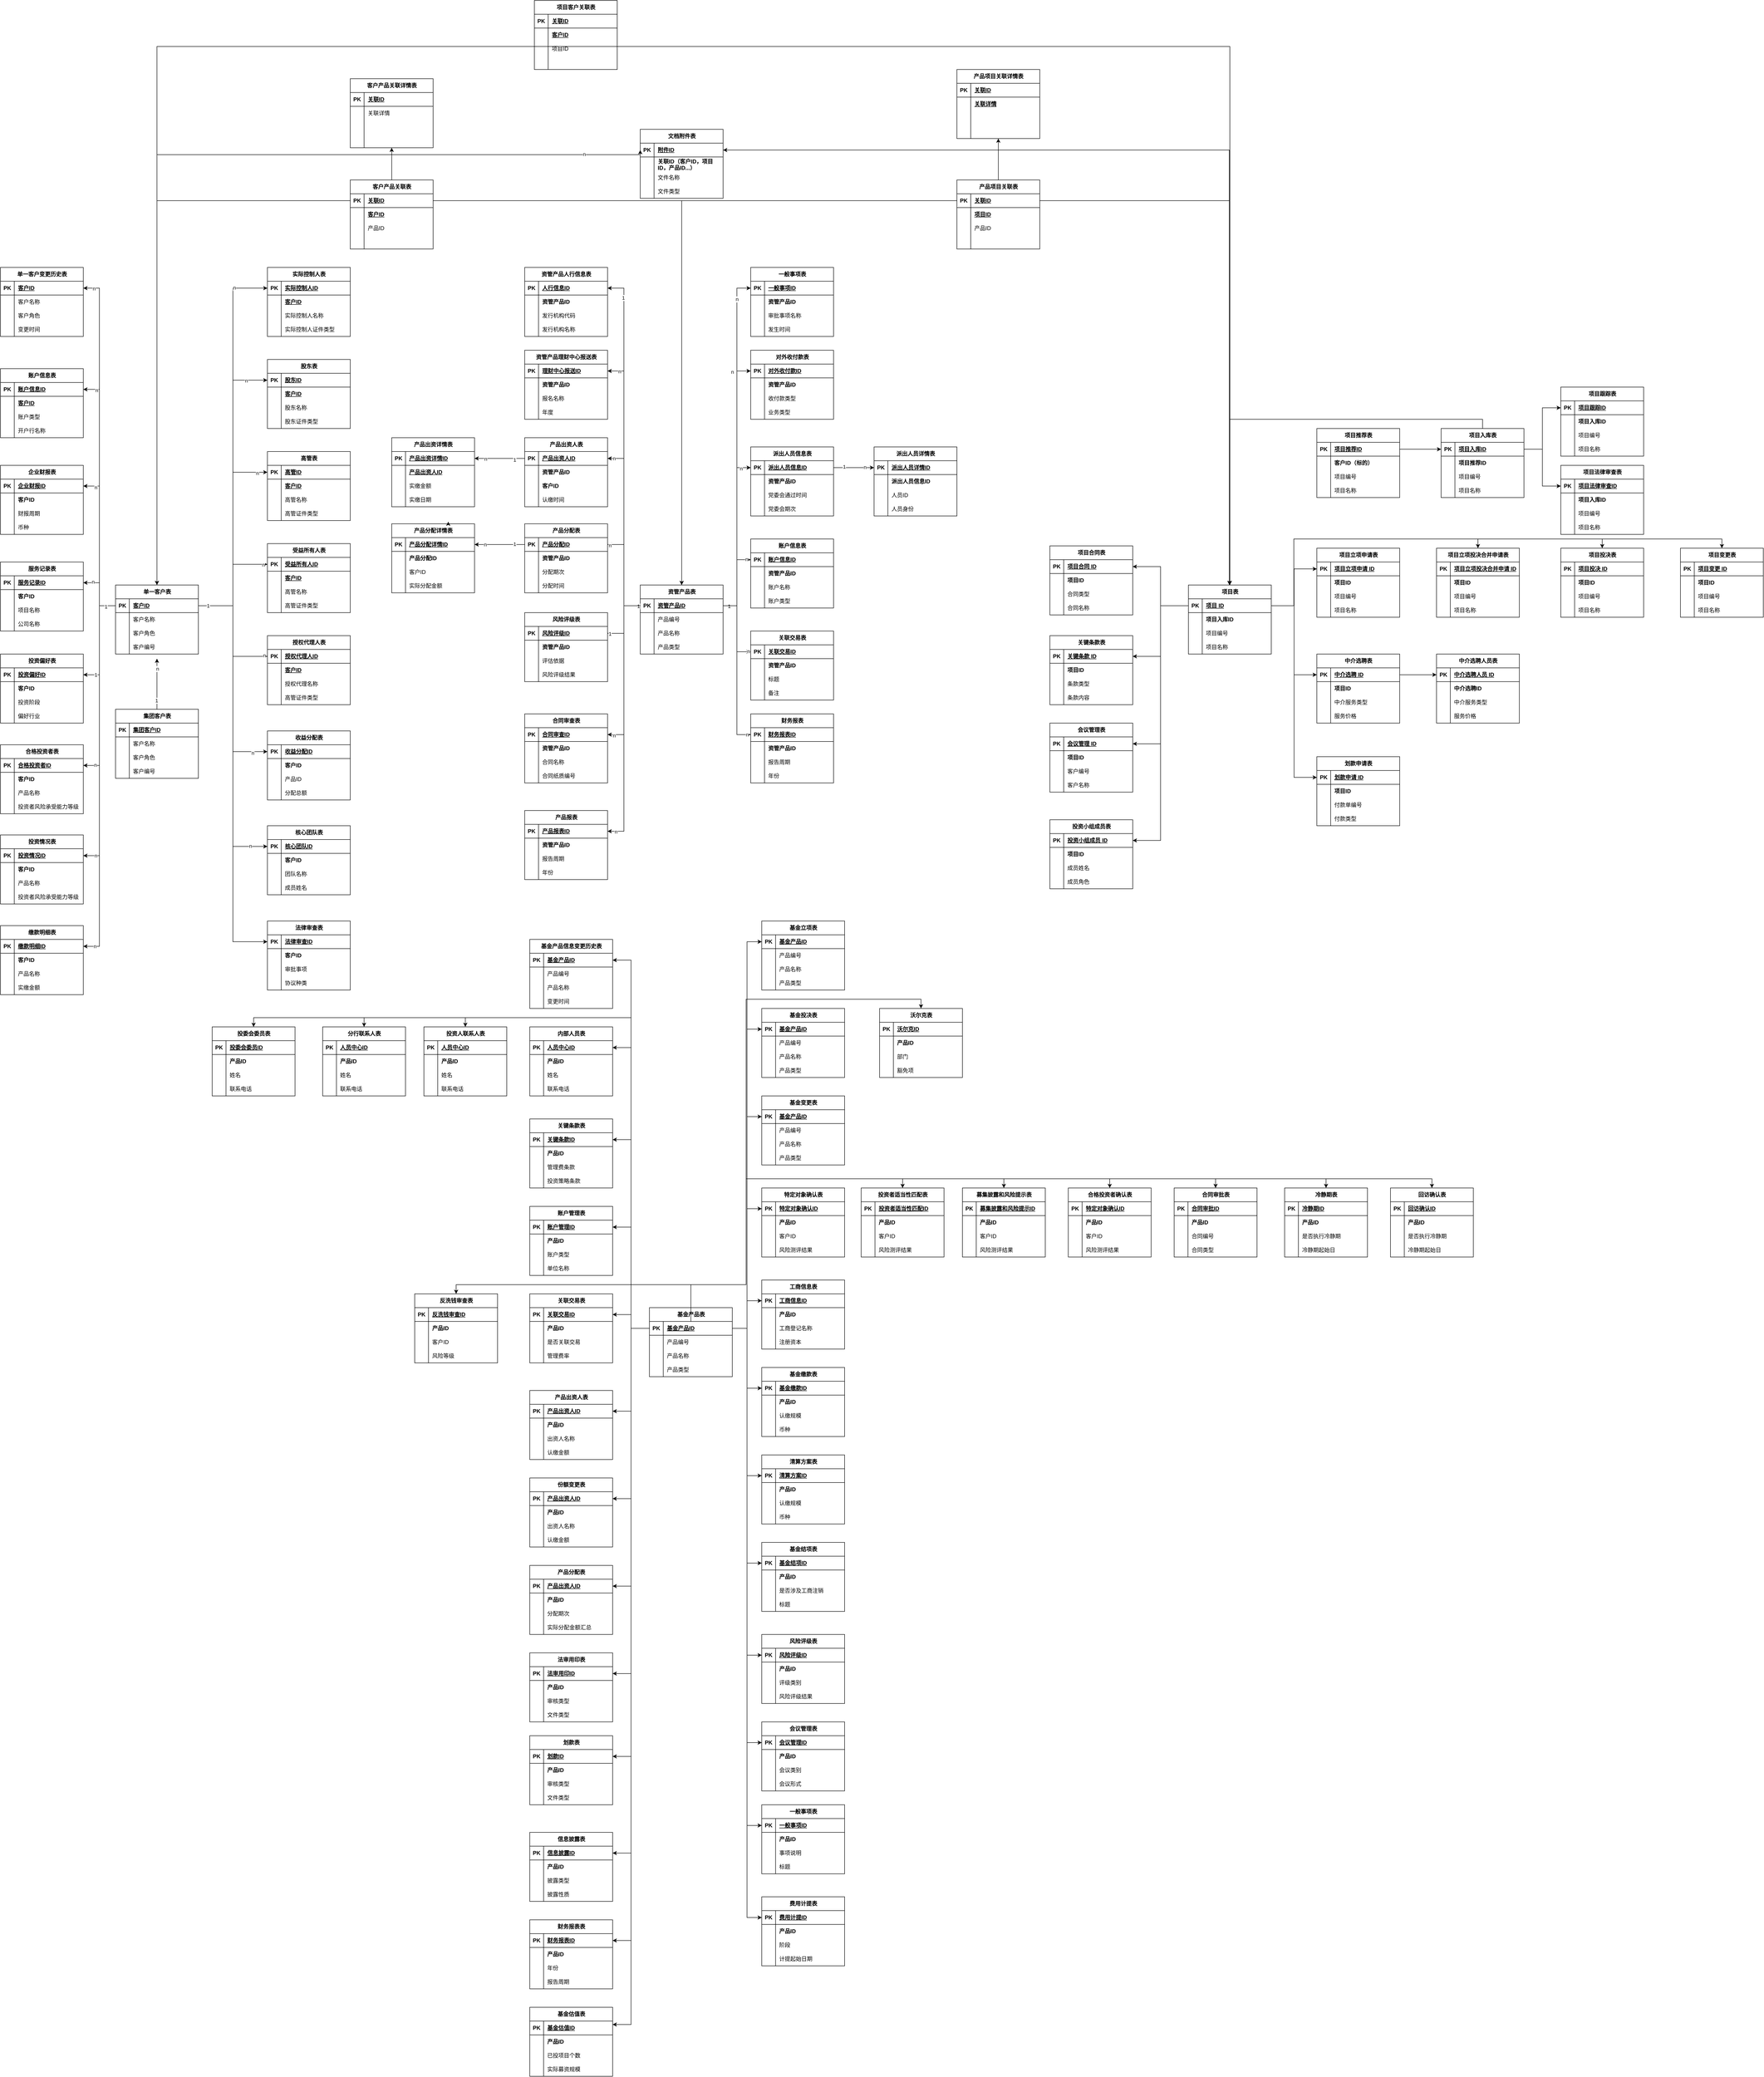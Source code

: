 <mxfile version="26.2.4">
  <diagram name="第 1 页" id="zgV5Sqk-umudcwTtr6Xp">
    <mxGraphModel dx="2419" dy="2170" grid="1" gridSize="10" guides="1" tooltips="1" connect="1" arrows="1" fold="1" page="1" pageScale="1" pageWidth="827" pageHeight="1169" math="0" shadow="0">
      <root>
        <mxCell id="0" />
        <mxCell id="1" parent="0" />
        <mxCell id="bvZXXCFMDMuRWBoB2BBk-101" style="edgeStyle=orthogonalEdgeStyle;rounded=0;orthogonalLoop=1;jettySize=auto;html=1;entryX=0;entryY=0.5;entryDx=0;entryDy=0;" parent="1" source="bvZXXCFMDMuRWBoB2BBk-2" target="bvZXXCFMDMuRWBoB2BBk-89" edge="1">
          <mxGeometry relative="1" as="geometry">
            <Array as="points">
              <mxPoint x="160" y="-265" />
              <mxPoint x="1210" y="-265" />
            </Array>
          </mxGeometry>
        </mxCell>
        <mxCell id="bvZXXCFMDMuRWBoB2BBk-103" value="n" style="edgeLabel;html=1;align=center;verticalAlign=middle;resizable=0;points=[];" parent="bvZXXCFMDMuRWBoB2BBk-101" vertex="1" connectable="0">
          <mxGeometry x="0.867" y="1" relative="1" as="geometry">
            <mxPoint as="offset" />
          </mxGeometry>
        </mxCell>
        <mxCell id="bvZXXCFMDMuRWBoB2BBk-2" value="单一客户表" style="shape=table;startSize=30;container=1;collapsible=1;childLayout=tableLayout;fixedRows=1;rowLines=0;fontStyle=1;align=center;resizeLast=1;html=1;" parent="1" vertex="1">
          <mxGeometry x="70" y="670" width="180" height="150" as="geometry">
            <mxRectangle x="100" y="170" width="100" height="30" as="alternateBounds" />
          </mxGeometry>
        </mxCell>
        <mxCell id="bvZXXCFMDMuRWBoB2BBk-3" value="" style="shape=tableRow;horizontal=0;startSize=0;swimlaneHead=0;swimlaneBody=0;fillColor=none;collapsible=0;dropTarget=0;points=[[0,0.5],[1,0.5]];portConstraint=eastwest;top=0;left=0;right=0;bottom=1;" parent="bvZXXCFMDMuRWBoB2BBk-2" vertex="1">
          <mxGeometry y="30" width="180" height="30" as="geometry" />
        </mxCell>
        <mxCell id="bvZXXCFMDMuRWBoB2BBk-4" value="PK" style="shape=partialRectangle;connectable=0;fillColor=none;top=0;left=0;bottom=0;right=0;fontStyle=1;overflow=hidden;whiteSpace=wrap;html=1;" parent="bvZXXCFMDMuRWBoB2BBk-3" vertex="1">
          <mxGeometry width="30" height="30" as="geometry">
            <mxRectangle width="30" height="30" as="alternateBounds" />
          </mxGeometry>
        </mxCell>
        <mxCell id="bvZXXCFMDMuRWBoB2BBk-5" value="客户ID" style="shape=partialRectangle;connectable=0;fillColor=none;top=0;left=0;bottom=0;right=0;align=left;spacingLeft=6;fontStyle=5;overflow=hidden;whiteSpace=wrap;html=1;" parent="bvZXXCFMDMuRWBoB2BBk-3" vertex="1">
          <mxGeometry x="30" width="150" height="30" as="geometry">
            <mxRectangle width="150" height="30" as="alternateBounds" />
          </mxGeometry>
        </mxCell>
        <mxCell id="bvZXXCFMDMuRWBoB2BBk-6" value="" style="shape=tableRow;horizontal=0;startSize=0;swimlaneHead=0;swimlaneBody=0;fillColor=none;collapsible=0;dropTarget=0;points=[[0,0.5],[1,0.5]];portConstraint=eastwest;top=0;left=0;right=0;bottom=0;" parent="bvZXXCFMDMuRWBoB2BBk-2" vertex="1">
          <mxGeometry y="60" width="180" height="30" as="geometry" />
        </mxCell>
        <mxCell id="bvZXXCFMDMuRWBoB2BBk-7" value="" style="shape=partialRectangle;connectable=0;fillColor=none;top=0;left=0;bottom=0;right=0;editable=1;overflow=hidden;whiteSpace=wrap;html=1;" parent="bvZXXCFMDMuRWBoB2BBk-6" vertex="1">
          <mxGeometry width="30" height="30" as="geometry">
            <mxRectangle width="30" height="30" as="alternateBounds" />
          </mxGeometry>
        </mxCell>
        <mxCell id="bvZXXCFMDMuRWBoB2BBk-8" value="客户名称" style="shape=partialRectangle;connectable=0;fillColor=none;top=0;left=0;bottom=0;right=0;align=left;spacingLeft=6;overflow=hidden;whiteSpace=wrap;html=1;" parent="bvZXXCFMDMuRWBoB2BBk-6" vertex="1">
          <mxGeometry x="30" width="150" height="30" as="geometry">
            <mxRectangle width="150" height="30" as="alternateBounds" />
          </mxGeometry>
        </mxCell>
        <mxCell id="bvZXXCFMDMuRWBoB2BBk-9" value="" style="shape=tableRow;horizontal=0;startSize=0;swimlaneHead=0;swimlaneBody=0;fillColor=none;collapsible=0;dropTarget=0;points=[[0,0.5],[1,0.5]];portConstraint=eastwest;top=0;left=0;right=0;bottom=0;" parent="bvZXXCFMDMuRWBoB2BBk-2" vertex="1">
          <mxGeometry y="90" width="180" height="30" as="geometry" />
        </mxCell>
        <mxCell id="bvZXXCFMDMuRWBoB2BBk-10" value="" style="shape=partialRectangle;connectable=0;fillColor=none;top=0;left=0;bottom=0;right=0;editable=1;overflow=hidden;whiteSpace=wrap;html=1;" parent="bvZXXCFMDMuRWBoB2BBk-9" vertex="1">
          <mxGeometry width="30" height="30" as="geometry">
            <mxRectangle width="30" height="30" as="alternateBounds" />
          </mxGeometry>
        </mxCell>
        <mxCell id="bvZXXCFMDMuRWBoB2BBk-11" value="客户角色" style="shape=partialRectangle;connectable=0;fillColor=none;top=0;left=0;bottom=0;right=0;align=left;spacingLeft=6;overflow=hidden;whiteSpace=wrap;html=1;" parent="bvZXXCFMDMuRWBoB2BBk-9" vertex="1">
          <mxGeometry x="30" width="150" height="30" as="geometry">
            <mxRectangle width="150" height="30" as="alternateBounds" />
          </mxGeometry>
        </mxCell>
        <mxCell id="bvZXXCFMDMuRWBoB2BBk-12" value="" style="shape=tableRow;horizontal=0;startSize=0;swimlaneHead=0;swimlaneBody=0;fillColor=none;collapsible=0;dropTarget=0;points=[[0,0.5],[1,0.5]];portConstraint=eastwest;top=0;left=0;right=0;bottom=0;" parent="bvZXXCFMDMuRWBoB2BBk-2" vertex="1">
          <mxGeometry y="120" width="180" height="30" as="geometry" />
        </mxCell>
        <mxCell id="bvZXXCFMDMuRWBoB2BBk-13" value="" style="shape=partialRectangle;connectable=0;fillColor=none;top=0;left=0;bottom=0;right=0;editable=1;overflow=hidden;whiteSpace=wrap;html=1;" parent="bvZXXCFMDMuRWBoB2BBk-12" vertex="1">
          <mxGeometry width="30" height="30" as="geometry">
            <mxRectangle width="30" height="30" as="alternateBounds" />
          </mxGeometry>
        </mxCell>
        <mxCell id="bvZXXCFMDMuRWBoB2BBk-14" value="客户编号" style="shape=partialRectangle;connectable=0;fillColor=none;top=0;left=0;bottom=0;right=0;align=left;spacingLeft=6;overflow=hidden;whiteSpace=wrap;html=1;" parent="bvZXXCFMDMuRWBoB2BBk-12" vertex="1">
          <mxGeometry x="30" width="150" height="30" as="geometry">
            <mxRectangle width="150" height="30" as="alternateBounds" />
          </mxGeometry>
        </mxCell>
        <mxCell id="bvZXXCFMDMuRWBoB2BBk-15" value="账户信息表" style="shape=table;startSize=30;container=1;collapsible=1;childLayout=tableLayout;fixedRows=1;rowLines=0;fontStyle=1;align=center;resizeLast=1;html=1;" parent="1" vertex="1">
          <mxGeometry x="-180" y="200" width="180" height="150" as="geometry">
            <mxRectangle x="-200" y="200" width="100" height="30" as="alternateBounds" />
          </mxGeometry>
        </mxCell>
        <mxCell id="bvZXXCFMDMuRWBoB2BBk-16" value="" style="shape=tableRow;horizontal=0;startSize=0;swimlaneHead=0;swimlaneBody=0;fillColor=none;collapsible=0;dropTarget=0;points=[[0,0.5],[1,0.5]];portConstraint=eastwest;top=0;left=0;right=0;bottom=1;" parent="bvZXXCFMDMuRWBoB2BBk-15" vertex="1">
          <mxGeometry y="30" width="180" height="30" as="geometry" />
        </mxCell>
        <mxCell id="bvZXXCFMDMuRWBoB2BBk-17" value="PK" style="shape=partialRectangle;connectable=0;fillColor=none;top=0;left=0;bottom=0;right=0;fontStyle=1;overflow=hidden;whiteSpace=wrap;html=1;" parent="bvZXXCFMDMuRWBoB2BBk-16" vertex="1">
          <mxGeometry width="30" height="30" as="geometry">
            <mxRectangle width="30" height="30" as="alternateBounds" />
          </mxGeometry>
        </mxCell>
        <mxCell id="bvZXXCFMDMuRWBoB2BBk-18" value="账户信息ID" style="shape=partialRectangle;connectable=0;fillColor=none;top=0;left=0;bottom=0;right=0;align=left;spacingLeft=6;fontStyle=5;overflow=hidden;whiteSpace=wrap;html=1;" parent="bvZXXCFMDMuRWBoB2BBk-16" vertex="1">
          <mxGeometry x="30" width="150" height="30" as="geometry">
            <mxRectangle width="150" height="30" as="alternateBounds" />
          </mxGeometry>
        </mxCell>
        <mxCell id="bvZXXCFMDMuRWBoB2BBk-19" value="" style="shape=tableRow;horizontal=0;startSize=0;swimlaneHead=0;swimlaneBody=0;fillColor=none;collapsible=0;dropTarget=0;points=[[0,0.5],[1,0.5]];portConstraint=eastwest;top=0;left=0;right=0;bottom=0;" parent="bvZXXCFMDMuRWBoB2BBk-15" vertex="1">
          <mxGeometry y="60" width="180" height="30" as="geometry" />
        </mxCell>
        <mxCell id="bvZXXCFMDMuRWBoB2BBk-20" value="" style="shape=partialRectangle;connectable=0;fillColor=none;top=0;left=0;bottom=0;right=0;editable=1;overflow=hidden;whiteSpace=wrap;html=1;" parent="bvZXXCFMDMuRWBoB2BBk-19" vertex="1">
          <mxGeometry width="30" height="30" as="geometry">
            <mxRectangle width="30" height="30" as="alternateBounds" />
          </mxGeometry>
        </mxCell>
        <mxCell id="bvZXXCFMDMuRWBoB2BBk-21" value="&lt;span style=&quot;font-weight: 700; text-decoration-line: underline;&quot;&gt;客户ID&lt;/span&gt;" style="shape=partialRectangle;connectable=0;fillColor=none;top=0;left=0;bottom=0;right=0;align=left;spacingLeft=6;overflow=hidden;whiteSpace=wrap;html=1;" parent="bvZXXCFMDMuRWBoB2BBk-19" vertex="1">
          <mxGeometry x="30" width="150" height="30" as="geometry">
            <mxRectangle width="150" height="30" as="alternateBounds" />
          </mxGeometry>
        </mxCell>
        <mxCell id="bvZXXCFMDMuRWBoB2BBk-22" value="" style="shape=tableRow;horizontal=0;startSize=0;swimlaneHead=0;swimlaneBody=0;fillColor=none;collapsible=0;dropTarget=0;points=[[0,0.5],[1,0.5]];portConstraint=eastwest;top=0;left=0;right=0;bottom=0;" parent="bvZXXCFMDMuRWBoB2BBk-15" vertex="1">
          <mxGeometry y="90" width="180" height="30" as="geometry" />
        </mxCell>
        <mxCell id="bvZXXCFMDMuRWBoB2BBk-23" value="" style="shape=partialRectangle;connectable=0;fillColor=none;top=0;left=0;bottom=0;right=0;editable=1;overflow=hidden;whiteSpace=wrap;html=1;" parent="bvZXXCFMDMuRWBoB2BBk-22" vertex="1">
          <mxGeometry width="30" height="30" as="geometry">
            <mxRectangle width="30" height="30" as="alternateBounds" />
          </mxGeometry>
        </mxCell>
        <mxCell id="bvZXXCFMDMuRWBoB2BBk-24" value="账户类型" style="shape=partialRectangle;connectable=0;fillColor=none;top=0;left=0;bottom=0;right=0;align=left;spacingLeft=6;overflow=hidden;whiteSpace=wrap;html=1;" parent="bvZXXCFMDMuRWBoB2BBk-22" vertex="1">
          <mxGeometry x="30" width="150" height="30" as="geometry">
            <mxRectangle width="150" height="30" as="alternateBounds" />
          </mxGeometry>
        </mxCell>
        <mxCell id="bvZXXCFMDMuRWBoB2BBk-25" value="" style="shape=tableRow;horizontal=0;startSize=0;swimlaneHead=0;swimlaneBody=0;fillColor=none;collapsible=0;dropTarget=0;points=[[0,0.5],[1,0.5]];portConstraint=eastwest;top=0;left=0;right=0;bottom=0;" parent="bvZXXCFMDMuRWBoB2BBk-15" vertex="1">
          <mxGeometry y="120" width="180" height="30" as="geometry" />
        </mxCell>
        <mxCell id="bvZXXCFMDMuRWBoB2BBk-26" value="" style="shape=partialRectangle;connectable=0;fillColor=none;top=0;left=0;bottom=0;right=0;editable=1;overflow=hidden;whiteSpace=wrap;html=1;" parent="bvZXXCFMDMuRWBoB2BBk-25" vertex="1">
          <mxGeometry width="30" height="30" as="geometry">
            <mxRectangle width="30" height="30" as="alternateBounds" />
          </mxGeometry>
        </mxCell>
        <mxCell id="bvZXXCFMDMuRWBoB2BBk-27" value="开户行名称" style="shape=partialRectangle;connectable=0;fillColor=none;top=0;left=0;bottom=0;right=0;align=left;spacingLeft=6;overflow=hidden;whiteSpace=wrap;html=1;" parent="bvZXXCFMDMuRWBoB2BBk-25" vertex="1">
          <mxGeometry x="30" width="150" height="30" as="geometry">
            <mxRectangle width="150" height="30" as="alternateBounds" />
          </mxGeometry>
        </mxCell>
        <mxCell id="bvZXXCFMDMuRWBoB2BBk-31" value="实际控制人表" style="shape=table;startSize=30;container=1;collapsible=1;childLayout=tableLayout;fixedRows=1;rowLines=0;fontStyle=1;align=center;resizeLast=1;html=1;" parent="1" vertex="1">
          <mxGeometry x="400" y="-20" width="180" height="150" as="geometry">
            <mxRectangle x="400" y="-20" width="110" height="30" as="alternateBounds" />
          </mxGeometry>
        </mxCell>
        <mxCell id="bvZXXCFMDMuRWBoB2BBk-32" value="" style="shape=tableRow;horizontal=0;startSize=0;swimlaneHead=0;swimlaneBody=0;fillColor=none;collapsible=0;dropTarget=0;points=[[0,0.5],[1,0.5]];portConstraint=eastwest;top=0;left=0;right=0;bottom=1;" parent="bvZXXCFMDMuRWBoB2BBk-31" vertex="1">
          <mxGeometry y="30" width="180" height="30" as="geometry" />
        </mxCell>
        <mxCell id="bvZXXCFMDMuRWBoB2BBk-33" value="PK" style="shape=partialRectangle;connectable=0;fillColor=none;top=0;left=0;bottom=0;right=0;fontStyle=1;overflow=hidden;whiteSpace=wrap;html=1;" parent="bvZXXCFMDMuRWBoB2BBk-32" vertex="1">
          <mxGeometry width="30" height="30" as="geometry">
            <mxRectangle width="30" height="30" as="alternateBounds" />
          </mxGeometry>
        </mxCell>
        <mxCell id="bvZXXCFMDMuRWBoB2BBk-34" value="实际控制人ID" style="shape=partialRectangle;connectable=0;fillColor=none;top=0;left=0;bottom=0;right=0;align=left;spacingLeft=6;fontStyle=5;overflow=hidden;whiteSpace=wrap;html=1;" parent="bvZXXCFMDMuRWBoB2BBk-32" vertex="1">
          <mxGeometry x="30" width="150" height="30" as="geometry">
            <mxRectangle width="150" height="30" as="alternateBounds" />
          </mxGeometry>
        </mxCell>
        <mxCell id="bvZXXCFMDMuRWBoB2BBk-35" value="" style="shape=tableRow;horizontal=0;startSize=0;swimlaneHead=0;swimlaneBody=0;fillColor=none;collapsible=0;dropTarget=0;points=[[0,0.5],[1,0.5]];portConstraint=eastwest;top=0;left=0;right=0;bottom=0;" parent="bvZXXCFMDMuRWBoB2BBk-31" vertex="1">
          <mxGeometry y="60" width="180" height="30" as="geometry" />
        </mxCell>
        <mxCell id="bvZXXCFMDMuRWBoB2BBk-36" value="" style="shape=partialRectangle;connectable=0;fillColor=none;top=0;left=0;bottom=0;right=0;editable=1;overflow=hidden;whiteSpace=wrap;html=1;" parent="bvZXXCFMDMuRWBoB2BBk-35" vertex="1">
          <mxGeometry width="30" height="30" as="geometry">
            <mxRectangle width="30" height="30" as="alternateBounds" />
          </mxGeometry>
        </mxCell>
        <mxCell id="bvZXXCFMDMuRWBoB2BBk-37" value="&lt;span style=&quot;font-weight: 700; text-decoration-line: underline;&quot;&gt;客户ID&lt;/span&gt;" style="shape=partialRectangle;connectable=0;fillColor=none;top=0;left=0;bottom=0;right=0;align=left;spacingLeft=6;overflow=hidden;whiteSpace=wrap;html=1;" parent="bvZXXCFMDMuRWBoB2BBk-35" vertex="1">
          <mxGeometry x="30" width="150" height="30" as="geometry">
            <mxRectangle width="150" height="30" as="alternateBounds" />
          </mxGeometry>
        </mxCell>
        <mxCell id="bvZXXCFMDMuRWBoB2BBk-38" value="" style="shape=tableRow;horizontal=0;startSize=0;swimlaneHead=0;swimlaneBody=0;fillColor=none;collapsible=0;dropTarget=0;points=[[0,0.5],[1,0.5]];portConstraint=eastwest;top=0;left=0;right=0;bottom=0;" parent="bvZXXCFMDMuRWBoB2BBk-31" vertex="1">
          <mxGeometry y="90" width="180" height="30" as="geometry" />
        </mxCell>
        <mxCell id="bvZXXCFMDMuRWBoB2BBk-39" value="" style="shape=partialRectangle;connectable=0;fillColor=none;top=0;left=0;bottom=0;right=0;editable=1;overflow=hidden;whiteSpace=wrap;html=1;" parent="bvZXXCFMDMuRWBoB2BBk-38" vertex="1">
          <mxGeometry width="30" height="30" as="geometry">
            <mxRectangle width="30" height="30" as="alternateBounds" />
          </mxGeometry>
        </mxCell>
        <mxCell id="bvZXXCFMDMuRWBoB2BBk-40" value="实际控制人名称" style="shape=partialRectangle;connectable=0;fillColor=none;top=0;left=0;bottom=0;right=0;align=left;spacingLeft=6;overflow=hidden;whiteSpace=wrap;html=1;" parent="bvZXXCFMDMuRWBoB2BBk-38" vertex="1">
          <mxGeometry x="30" width="150" height="30" as="geometry">
            <mxRectangle width="150" height="30" as="alternateBounds" />
          </mxGeometry>
        </mxCell>
        <mxCell id="bvZXXCFMDMuRWBoB2BBk-41" value="" style="shape=tableRow;horizontal=0;startSize=0;swimlaneHead=0;swimlaneBody=0;fillColor=none;collapsible=0;dropTarget=0;points=[[0,0.5],[1,0.5]];portConstraint=eastwest;top=0;left=0;right=0;bottom=0;" parent="bvZXXCFMDMuRWBoB2BBk-31" vertex="1">
          <mxGeometry y="120" width="180" height="30" as="geometry" />
        </mxCell>
        <mxCell id="bvZXXCFMDMuRWBoB2BBk-42" value="" style="shape=partialRectangle;connectable=0;fillColor=none;top=0;left=0;bottom=0;right=0;editable=1;overflow=hidden;whiteSpace=wrap;html=1;" parent="bvZXXCFMDMuRWBoB2BBk-41" vertex="1">
          <mxGeometry width="30" height="30" as="geometry">
            <mxRectangle width="30" height="30" as="alternateBounds" />
          </mxGeometry>
        </mxCell>
        <mxCell id="bvZXXCFMDMuRWBoB2BBk-43" value="实际控制人证件类型" style="shape=partialRectangle;connectable=0;fillColor=none;top=0;left=0;bottom=0;right=0;align=left;spacingLeft=6;overflow=hidden;whiteSpace=wrap;html=1;" parent="bvZXXCFMDMuRWBoB2BBk-41" vertex="1">
          <mxGeometry x="30" width="150" height="30" as="geometry">
            <mxRectangle width="150" height="30" as="alternateBounds" />
          </mxGeometry>
        </mxCell>
        <mxCell id="bvZXXCFMDMuRWBoB2BBk-44" style="edgeStyle=orthogonalEdgeStyle;rounded=0;orthogonalLoop=1;jettySize=auto;html=1;exitX=1;exitY=0.5;exitDx=0;exitDy=0;entryX=0;entryY=0.5;entryDx=0;entryDy=0;" parent="1" source="bvZXXCFMDMuRWBoB2BBk-3" target="bvZXXCFMDMuRWBoB2BBk-32" edge="1">
          <mxGeometry relative="1" as="geometry" />
        </mxCell>
        <mxCell id="bvZXXCFMDMuRWBoB2BBk-45" value="n" style="edgeLabel;html=1;align=center;verticalAlign=middle;resizable=0;points=[];" parent="bvZXXCFMDMuRWBoB2BBk-44" vertex="1" connectable="0">
          <mxGeometry x="0.851" y="2" relative="1" as="geometry">
            <mxPoint x="-10" y="1" as="offset" />
          </mxGeometry>
        </mxCell>
        <mxCell id="Dg-FgO7bsaOE6984XX8t-225" style="edgeStyle=orthogonalEdgeStyle;rounded=0;orthogonalLoop=1;jettySize=auto;html=1;" edge="1" parent="1" source="bvZXXCFMDMuRWBoB2BBk-62">
          <mxGeometry relative="1" as="geometry">
            <mxPoint x="160" y="830" as="targetPoint" />
          </mxGeometry>
        </mxCell>
        <mxCell id="Dg-FgO7bsaOE6984XX8t-226" value="1" style="edgeLabel;html=1;align=center;verticalAlign=middle;resizable=0;points=[];" vertex="1" connectable="0" parent="Dg-FgO7bsaOE6984XX8t-225">
          <mxGeometry x="-0.652" y="1" relative="1" as="geometry">
            <mxPoint as="offset" />
          </mxGeometry>
        </mxCell>
        <mxCell id="Dg-FgO7bsaOE6984XX8t-227" value="n" style="edgeLabel;html=1;align=center;verticalAlign=middle;resizable=0;points=[];" vertex="1" connectable="0" parent="Dg-FgO7bsaOE6984XX8t-225">
          <mxGeometry x="0.593" y="-1" relative="1" as="geometry">
            <mxPoint y="-1" as="offset" />
          </mxGeometry>
        </mxCell>
        <mxCell id="bvZXXCFMDMuRWBoB2BBk-62" value="集团客户表" style="shape=table;startSize=30;container=1;collapsible=1;childLayout=tableLayout;fixedRows=1;rowLines=0;fontStyle=1;align=center;resizeLast=1;html=1;" parent="1" vertex="1">
          <mxGeometry x="70" y="940" width="180" height="150" as="geometry" />
        </mxCell>
        <mxCell id="bvZXXCFMDMuRWBoB2BBk-63" value="" style="shape=tableRow;horizontal=0;startSize=0;swimlaneHead=0;swimlaneBody=0;fillColor=none;collapsible=0;dropTarget=0;points=[[0,0.5],[1,0.5]];portConstraint=eastwest;top=0;left=0;right=0;bottom=1;" parent="bvZXXCFMDMuRWBoB2BBk-62" vertex="1">
          <mxGeometry y="30" width="180" height="30" as="geometry" />
        </mxCell>
        <mxCell id="bvZXXCFMDMuRWBoB2BBk-64" value="PK" style="shape=partialRectangle;connectable=0;fillColor=none;top=0;left=0;bottom=0;right=0;fontStyle=1;overflow=hidden;whiteSpace=wrap;html=1;" parent="bvZXXCFMDMuRWBoB2BBk-63" vertex="1">
          <mxGeometry width="30" height="30" as="geometry">
            <mxRectangle width="30" height="30" as="alternateBounds" />
          </mxGeometry>
        </mxCell>
        <mxCell id="bvZXXCFMDMuRWBoB2BBk-65" value="集团客户ID" style="shape=partialRectangle;connectable=0;fillColor=none;top=0;left=0;bottom=0;right=0;align=left;spacingLeft=6;fontStyle=5;overflow=hidden;whiteSpace=wrap;html=1;" parent="bvZXXCFMDMuRWBoB2BBk-63" vertex="1">
          <mxGeometry x="30" width="150" height="30" as="geometry">
            <mxRectangle width="150" height="30" as="alternateBounds" />
          </mxGeometry>
        </mxCell>
        <mxCell id="bvZXXCFMDMuRWBoB2BBk-66" value="" style="shape=tableRow;horizontal=0;startSize=0;swimlaneHead=0;swimlaneBody=0;fillColor=none;collapsible=0;dropTarget=0;points=[[0,0.5],[1,0.5]];portConstraint=eastwest;top=0;left=0;right=0;bottom=0;" parent="bvZXXCFMDMuRWBoB2BBk-62" vertex="1">
          <mxGeometry y="60" width="180" height="30" as="geometry" />
        </mxCell>
        <mxCell id="bvZXXCFMDMuRWBoB2BBk-67" value="" style="shape=partialRectangle;connectable=0;fillColor=none;top=0;left=0;bottom=0;right=0;editable=1;overflow=hidden;whiteSpace=wrap;html=1;" parent="bvZXXCFMDMuRWBoB2BBk-66" vertex="1">
          <mxGeometry width="30" height="30" as="geometry">
            <mxRectangle width="30" height="30" as="alternateBounds" />
          </mxGeometry>
        </mxCell>
        <mxCell id="bvZXXCFMDMuRWBoB2BBk-68" value="客户名称" style="shape=partialRectangle;connectable=0;fillColor=none;top=0;left=0;bottom=0;right=0;align=left;spacingLeft=6;overflow=hidden;whiteSpace=wrap;html=1;" parent="bvZXXCFMDMuRWBoB2BBk-66" vertex="1">
          <mxGeometry x="30" width="150" height="30" as="geometry">
            <mxRectangle width="150" height="30" as="alternateBounds" />
          </mxGeometry>
        </mxCell>
        <mxCell id="bvZXXCFMDMuRWBoB2BBk-69" value="" style="shape=tableRow;horizontal=0;startSize=0;swimlaneHead=0;swimlaneBody=0;fillColor=none;collapsible=0;dropTarget=0;points=[[0,0.5],[1,0.5]];portConstraint=eastwest;top=0;left=0;right=0;bottom=0;" parent="bvZXXCFMDMuRWBoB2BBk-62" vertex="1">
          <mxGeometry y="90" width="180" height="30" as="geometry" />
        </mxCell>
        <mxCell id="bvZXXCFMDMuRWBoB2BBk-70" value="" style="shape=partialRectangle;connectable=0;fillColor=none;top=0;left=0;bottom=0;right=0;editable=1;overflow=hidden;whiteSpace=wrap;html=1;" parent="bvZXXCFMDMuRWBoB2BBk-69" vertex="1">
          <mxGeometry width="30" height="30" as="geometry">
            <mxRectangle width="30" height="30" as="alternateBounds" />
          </mxGeometry>
        </mxCell>
        <mxCell id="bvZXXCFMDMuRWBoB2BBk-71" value="客户角色" style="shape=partialRectangle;connectable=0;fillColor=none;top=0;left=0;bottom=0;right=0;align=left;spacingLeft=6;overflow=hidden;whiteSpace=wrap;html=1;" parent="bvZXXCFMDMuRWBoB2BBk-69" vertex="1">
          <mxGeometry x="30" width="150" height="30" as="geometry">
            <mxRectangle width="150" height="30" as="alternateBounds" />
          </mxGeometry>
        </mxCell>
        <mxCell id="bvZXXCFMDMuRWBoB2BBk-72" value="" style="shape=tableRow;horizontal=0;startSize=0;swimlaneHead=0;swimlaneBody=0;fillColor=none;collapsible=0;dropTarget=0;points=[[0,0.5],[1,0.5]];portConstraint=eastwest;top=0;left=0;right=0;bottom=0;" parent="bvZXXCFMDMuRWBoB2BBk-62" vertex="1">
          <mxGeometry y="120" width="180" height="30" as="geometry" />
        </mxCell>
        <mxCell id="bvZXXCFMDMuRWBoB2BBk-73" value="" style="shape=partialRectangle;connectable=0;fillColor=none;top=0;left=0;bottom=0;right=0;editable=1;overflow=hidden;whiteSpace=wrap;html=1;" parent="bvZXXCFMDMuRWBoB2BBk-72" vertex="1">
          <mxGeometry width="30" height="30" as="geometry">
            <mxRectangle width="30" height="30" as="alternateBounds" />
          </mxGeometry>
        </mxCell>
        <mxCell id="bvZXXCFMDMuRWBoB2BBk-74" value="客户编号" style="shape=partialRectangle;connectable=0;fillColor=none;top=0;left=0;bottom=0;right=0;align=left;spacingLeft=6;overflow=hidden;whiteSpace=wrap;html=1;" parent="bvZXXCFMDMuRWBoB2BBk-72" vertex="1">
          <mxGeometry x="30" width="150" height="30" as="geometry">
            <mxRectangle width="150" height="30" as="alternateBounds" />
          </mxGeometry>
        </mxCell>
        <mxCell id="bvZXXCFMDMuRWBoB2BBk-88" value="文档附件表" style="shape=table;startSize=30;container=1;collapsible=1;childLayout=tableLayout;fixedRows=1;rowLines=0;fontStyle=1;align=center;resizeLast=1;html=1;" parent="1" vertex="1">
          <mxGeometry x="1210" y="-320" width="180" height="150" as="geometry" />
        </mxCell>
        <mxCell id="bvZXXCFMDMuRWBoB2BBk-89" value="" style="shape=tableRow;horizontal=0;startSize=0;swimlaneHead=0;swimlaneBody=0;fillColor=none;collapsible=0;dropTarget=0;points=[[0,0.5],[1,0.5]];portConstraint=eastwest;top=0;left=0;right=0;bottom=1;" parent="bvZXXCFMDMuRWBoB2BBk-88" vertex="1">
          <mxGeometry y="30" width="180" height="30" as="geometry" />
        </mxCell>
        <mxCell id="bvZXXCFMDMuRWBoB2BBk-90" value="PK" style="shape=partialRectangle;connectable=0;fillColor=none;top=0;left=0;bottom=0;right=0;fontStyle=1;overflow=hidden;whiteSpace=wrap;html=1;" parent="bvZXXCFMDMuRWBoB2BBk-89" vertex="1">
          <mxGeometry width="30" height="30" as="geometry">
            <mxRectangle width="30" height="30" as="alternateBounds" />
          </mxGeometry>
        </mxCell>
        <mxCell id="bvZXXCFMDMuRWBoB2BBk-91" value="附件ID" style="shape=partialRectangle;connectable=0;fillColor=none;top=0;left=0;bottom=0;right=0;align=left;spacingLeft=6;fontStyle=5;overflow=hidden;whiteSpace=wrap;html=1;" parent="bvZXXCFMDMuRWBoB2BBk-89" vertex="1">
          <mxGeometry x="30" width="150" height="30" as="geometry">
            <mxRectangle width="150" height="30" as="alternateBounds" />
          </mxGeometry>
        </mxCell>
        <mxCell id="bvZXXCFMDMuRWBoB2BBk-92" value="" style="shape=tableRow;horizontal=0;startSize=0;swimlaneHead=0;swimlaneBody=0;fillColor=none;collapsible=0;dropTarget=0;points=[[0,0.5],[1,0.5]];portConstraint=eastwest;top=0;left=0;right=0;bottom=0;" parent="bvZXXCFMDMuRWBoB2BBk-88" vertex="1">
          <mxGeometry y="60" width="180" height="30" as="geometry" />
        </mxCell>
        <mxCell id="bvZXXCFMDMuRWBoB2BBk-93" value="" style="shape=partialRectangle;connectable=0;fillColor=none;top=0;left=0;bottom=0;right=0;editable=1;overflow=hidden;whiteSpace=wrap;html=1;" parent="bvZXXCFMDMuRWBoB2BBk-92" vertex="1">
          <mxGeometry width="30" height="30" as="geometry">
            <mxRectangle width="30" height="30" as="alternateBounds" />
          </mxGeometry>
        </mxCell>
        <mxCell id="bvZXXCFMDMuRWBoB2BBk-94" value="&lt;b&gt;关联ID（客户ID，项目ID，产品ID...）&lt;/b&gt;" style="shape=partialRectangle;connectable=0;fillColor=none;top=0;left=0;bottom=0;right=0;align=left;spacingLeft=6;overflow=hidden;whiteSpace=wrap;html=1;" parent="bvZXXCFMDMuRWBoB2BBk-92" vertex="1">
          <mxGeometry x="30" width="150" height="30" as="geometry">
            <mxRectangle width="150" height="30" as="alternateBounds" />
          </mxGeometry>
        </mxCell>
        <mxCell id="bvZXXCFMDMuRWBoB2BBk-95" value="" style="shape=tableRow;horizontal=0;startSize=0;swimlaneHead=0;swimlaneBody=0;fillColor=none;collapsible=0;dropTarget=0;points=[[0,0.5],[1,0.5]];portConstraint=eastwest;top=0;left=0;right=0;bottom=0;" parent="bvZXXCFMDMuRWBoB2BBk-88" vertex="1">
          <mxGeometry y="90" width="180" height="30" as="geometry" />
        </mxCell>
        <mxCell id="bvZXXCFMDMuRWBoB2BBk-96" value="" style="shape=partialRectangle;connectable=0;fillColor=none;top=0;left=0;bottom=0;right=0;editable=1;overflow=hidden;whiteSpace=wrap;html=1;" parent="bvZXXCFMDMuRWBoB2BBk-95" vertex="1">
          <mxGeometry width="30" height="30" as="geometry">
            <mxRectangle width="30" height="30" as="alternateBounds" />
          </mxGeometry>
        </mxCell>
        <mxCell id="bvZXXCFMDMuRWBoB2BBk-97" value="文件名称" style="shape=partialRectangle;connectable=0;fillColor=none;top=0;left=0;bottom=0;right=0;align=left;spacingLeft=6;overflow=hidden;whiteSpace=wrap;html=1;" parent="bvZXXCFMDMuRWBoB2BBk-95" vertex="1">
          <mxGeometry x="30" width="150" height="30" as="geometry">
            <mxRectangle width="150" height="30" as="alternateBounds" />
          </mxGeometry>
        </mxCell>
        <mxCell id="bvZXXCFMDMuRWBoB2BBk-98" value="" style="shape=tableRow;horizontal=0;startSize=0;swimlaneHead=0;swimlaneBody=0;fillColor=none;collapsible=0;dropTarget=0;points=[[0,0.5],[1,0.5]];portConstraint=eastwest;top=0;left=0;right=0;bottom=0;" parent="bvZXXCFMDMuRWBoB2BBk-88" vertex="1">
          <mxGeometry y="120" width="180" height="30" as="geometry" />
        </mxCell>
        <mxCell id="bvZXXCFMDMuRWBoB2BBk-99" value="" style="shape=partialRectangle;connectable=0;fillColor=none;top=0;left=0;bottom=0;right=0;editable=1;overflow=hidden;whiteSpace=wrap;html=1;" parent="bvZXXCFMDMuRWBoB2BBk-98" vertex="1">
          <mxGeometry width="30" height="30" as="geometry">
            <mxRectangle width="30" height="30" as="alternateBounds" />
          </mxGeometry>
        </mxCell>
        <mxCell id="bvZXXCFMDMuRWBoB2BBk-100" value="文件类型" style="shape=partialRectangle;connectable=0;fillColor=none;top=0;left=0;bottom=0;right=0;align=left;spacingLeft=6;overflow=hidden;whiteSpace=wrap;html=1;" parent="bvZXXCFMDMuRWBoB2BBk-98" vertex="1">
          <mxGeometry x="30" width="150" height="30" as="geometry">
            <mxRectangle width="150" height="30" as="alternateBounds" />
          </mxGeometry>
        </mxCell>
        <mxCell id="bvZXXCFMDMuRWBoB2BBk-104" value="法律审查表" style="shape=table;startSize=30;container=1;collapsible=1;childLayout=tableLayout;fixedRows=1;rowLines=0;fontStyle=1;align=center;resizeLast=1;html=1;" parent="1" vertex="1">
          <mxGeometry x="400" y="1400" width="180" height="150" as="geometry">
            <mxRectangle x="400" y="1400" width="100" height="30" as="alternateBounds" />
          </mxGeometry>
        </mxCell>
        <mxCell id="bvZXXCFMDMuRWBoB2BBk-105" value="" style="shape=tableRow;horizontal=0;startSize=0;swimlaneHead=0;swimlaneBody=0;fillColor=none;collapsible=0;dropTarget=0;points=[[0,0.5],[1,0.5]];portConstraint=eastwest;top=0;left=0;right=0;bottom=1;" parent="bvZXXCFMDMuRWBoB2BBk-104" vertex="1">
          <mxGeometry y="30" width="180" height="30" as="geometry" />
        </mxCell>
        <mxCell id="bvZXXCFMDMuRWBoB2BBk-106" value="PK" style="shape=partialRectangle;connectable=0;fillColor=none;top=0;left=0;bottom=0;right=0;fontStyle=1;overflow=hidden;whiteSpace=wrap;html=1;" parent="bvZXXCFMDMuRWBoB2BBk-105" vertex="1">
          <mxGeometry width="30" height="30" as="geometry">
            <mxRectangle width="30" height="30" as="alternateBounds" />
          </mxGeometry>
        </mxCell>
        <mxCell id="bvZXXCFMDMuRWBoB2BBk-107" value="法律审查ID" style="shape=partialRectangle;connectable=0;fillColor=none;top=0;left=0;bottom=0;right=0;align=left;spacingLeft=6;fontStyle=5;overflow=hidden;whiteSpace=wrap;html=1;" parent="bvZXXCFMDMuRWBoB2BBk-105" vertex="1">
          <mxGeometry x="30" width="150" height="30" as="geometry">
            <mxRectangle width="150" height="30" as="alternateBounds" />
          </mxGeometry>
        </mxCell>
        <mxCell id="bvZXXCFMDMuRWBoB2BBk-108" value="" style="shape=tableRow;horizontal=0;startSize=0;swimlaneHead=0;swimlaneBody=0;fillColor=none;collapsible=0;dropTarget=0;points=[[0,0.5],[1,0.5]];portConstraint=eastwest;top=0;left=0;right=0;bottom=0;" parent="bvZXXCFMDMuRWBoB2BBk-104" vertex="1">
          <mxGeometry y="60" width="180" height="30" as="geometry" />
        </mxCell>
        <mxCell id="bvZXXCFMDMuRWBoB2BBk-109" value="" style="shape=partialRectangle;connectable=0;fillColor=none;top=0;left=0;bottom=0;right=0;editable=1;overflow=hidden;whiteSpace=wrap;html=1;" parent="bvZXXCFMDMuRWBoB2BBk-108" vertex="1">
          <mxGeometry width="30" height="30" as="geometry">
            <mxRectangle width="30" height="30" as="alternateBounds" />
          </mxGeometry>
        </mxCell>
        <mxCell id="bvZXXCFMDMuRWBoB2BBk-110" value="&lt;b&gt;客户ID&lt;/b&gt;" style="shape=partialRectangle;connectable=0;fillColor=none;top=0;left=0;bottom=0;right=0;align=left;spacingLeft=6;overflow=hidden;whiteSpace=wrap;html=1;" parent="bvZXXCFMDMuRWBoB2BBk-108" vertex="1">
          <mxGeometry x="30" width="150" height="30" as="geometry">
            <mxRectangle width="150" height="30" as="alternateBounds" />
          </mxGeometry>
        </mxCell>
        <mxCell id="bvZXXCFMDMuRWBoB2BBk-111" value="" style="shape=tableRow;horizontal=0;startSize=0;swimlaneHead=0;swimlaneBody=0;fillColor=none;collapsible=0;dropTarget=0;points=[[0,0.5],[1,0.5]];portConstraint=eastwest;top=0;left=0;right=0;bottom=0;" parent="bvZXXCFMDMuRWBoB2BBk-104" vertex="1">
          <mxGeometry y="90" width="180" height="30" as="geometry" />
        </mxCell>
        <mxCell id="bvZXXCFMDMuRWBoB2BBk-112" value="" style="shape=partialRectangle;connectable=0;fillColor=none;top=0;left=0;bottom=0;right=0;editable=1;overflow=hidden;whiteSpace=wrap;html=1;" parent="bvZXXCFMDMuRWBoB2BBk-111" vertex="1">
          <mxGeometry width="30" height="30" as="geometry">
            <mxRectangle width="30" height="30" as="alternateBounds" />
          </mxGeometry>
        </mxCell>
        <mxCell id="bvZXXCFMDMuRWBoB2BBk-113" value="审批事项" style="shape=partialRectangle;connectable=0;fillColor=none;top=0;left=0;bottom=0;right=0;align=left;spacingLeft=6;overflow=hidden;whiteSpace=wrap;html=1;" parent="bvZXXCFMDMuRWBoB2BBk-111" vertex="1">
          <mxGeometry x="30" width="150" height="30" as="geometry">
            <mxRectangle width="150" height="30" as="alternateBounds" />
          </mxGeometry>
        </mxCell>
        <mxCell id="bvZXXCFMDMuRWBoB2BBk-114" value="" style="shape=tableRow;horizontal=0;startSize=0;swimlaneHead=0;swimlaneBody=0;fillColor=none;collapsible=0;dropTarget=0;points=[[0,0.5],[1,0.5]];portConstraint=eastwest;top=0;left=0;right=0;bottom=0;" parent="bvZXXCFMDMuRWBoB2BBk-104" vertex="1">
          <mxGeometry y="120" width="180" height="30" as="geometry" />
        </mxCell>
        <mxCell id="bvZXXCFMDMuRWBoB2BBk-115" value="" style="shape=partialRectangle;connectable=0;fillColor=none;top=0;left=0;bottom=0;right=0;editable=1;overflow=hidden;whiteSpace=wrap;html=1;" parent="bvZXXCFMDMuRWBoB2BBk-114" vertex="1">
          <mxGeometry width="30" height="30" as="geometry">
            <mxRectangle width="30" height="30" as="alternateBounds" />
          </mxGeometry>
        </mxCell>
        <mxCell id="bvZXXCFMDMuRWBoB2BBk-116" value="协议种类" style="shape=partialRectangle;connectable=0;fillColor=none;top=0;left=0;bottom=0;right=0;align=left;spacingLeft=6;overflow=hidden;whiteSpace=wrap;html=1;" parent="bvZXXCFMDMuRWBoB2BBk-114" vertex="1">
          <mxGeometry x="30" width="150" height="30" as="geometry">
            <mxRectangle width="150" height="30" as="alternateBounds" />
          </mxGeometry>
        </mxCell>
        <mxCell id="bvZXXCFMDMuRWBoB2BBk-120" value="核心团队表" style="shape=table;startSize=30;container=1;collapsible=1;childLayout=tableLayout;fixedRows=1;rowLines=0;fontStyle=1;align=center;resizeLast=1;html=1;" parent="1" vertex="1">
          <mxGeometry x="400" y="1193" width="180" height="150" as="geometry">
            <mxRectangle x="400" y="1193" width="100" height="30" as="alternateBounds" />
          </mxGeometry>
        </mxCell>
        <mxCell id="bvZXXCFMDMuRWBoB2BBk-121" value="" style="shape=tableRow;horizontal=0;startSize=0;swimlaneHead=0;swimlaneBody=0;fillColor=none;collapsible=0;dropTarget=0;points=[[0,0.5],[1,0.5]];portConstraint=eastwest;top=0;left=0;right=0;bottom=1;" parent="bvZXXCFMDMuRWBoB2BBk-120" vertex="1">
          <mxGeometry y="30" width="180" height="30" as="geometry" />
        </mxCell>
        <mxCell id="bvZXXCFMDMuRWBoB2BBk-122" value="PK" style="shape=partialRectangle;connectable=0;fillColor=none;top=0;left=0;bottom=0;right=0;fontStyle=1;overflow=hidden;whiteSpace=wrap;html=1;" parent="bvZXXCFMDMuRWBoB2BBk-121" vertex="1">
          <mxGeometry width="30" height="30" as="geometry">
            <mxRectangle width="30" height="30" as="alternateBounds" />
          </mxGeometry>
        </mxCell>
        <mxCell id="bvZXXCFMDMuRWBoB2BBk-123" value="核心团队ID" style="shape=partialRectangle;connectable=0;fillColor=none;top=0;left=0;bottom=0;right=0;align=left;spacingLeft=6;fontStyle=5;overflow=hidden;whiteSpace=wrap;html=1;" parent="bvZXXCFMDMuRWBoB2BBk-121" vertex="1">
          <mxGeometry x="30" width="150" height="30" as="geometry">
            <mxRectangle width="150" height="30" as="alternateBounds" />
          </mxGeometry>
        </mxCell>
        <mxCell id="bvZXXCFMDMuRWBoB2BBk-124" value="" style="shape=tableRow;horizontal=0;startSize=0;swimlaneHead=0;swimlaneBody=0;fillColor=none;collapsible=0;dropTarget=0;points=[[0,0.5],[1,0.5]];portConstraint=eastwest;top=0;left=0;right=0;bottom=0;" parent="bvZXXCFMDMuRWBoB2BBk-120" vertex="1">
          <mxGeometry y="60" width="180" height="30" as="geometry" />
        </mxCell>
        <mxCell id="bvZXXCFMDMuRWBoB2BBk-125" value="" style="shape=partialRectangle;connectable=0;fillColor=none;top=0;left=0;bottom=0;right=0;editable=1;overflow=hidden;whiteSpace=wrap;html=1;" parent="bvZXXCFMDMuRWBoB2BBk-124" vertex="1">
          <mxGeometry width="30" height="30" as="geometry">
            <mxRectangle width="30" height="30" as="alternateBounds" />
          </mxGeometry>
        </mxCell>
        <mxCell id="bvZXXCFMDMuRWBoB2BBk-126" value="&lt;b&gt;客户ID&lt;/b&gt;" style="shape=partialRectangle;connectable=0;fillColor=none;top=0;left=0;bottom=0;right=0;align=left;spacingLeft=6;overflow=hidden;whiteSpace=wrap;html=1;" parent="bvZXXCFMDMuRWBoB2BBk-124" vertex="1">
          <mxGeometry x="30" width="150" height="30" as="geometry">
            <mxRectangle width="150" height="30" as="alternateBounds" />
          </mxGeometry>
        </mxCell>
        <mxCell id="bvZXXCFMDMuRWBoB2BBk-127" value="" style="shape=tableRow;horizontal=0;startSize=0;swimlaneHead=0;swimlaneBody=0;fillColor=none;collapsible=0;dropTarget=0;points=[[0,0.5],[1,0.5]];portConstraint=eastwest;top=0;left=0;right=0;bottom=0;" parent="bvZXXCFMDMuRWBoB2BBk-120" vertex="1">
          <mxGeometry y="90" width="180" height="30" as="geometry" />
        </mxCell>
        <mxCell id="bvZXXCFMDMuRWBoB2BBk-128" value="" style="shape=partialRectangle;connectable=0;fillColor=none;top=0;left=0;bottom=0;right=0;editable=1;overflow=hidden;whiteSpace=wrap;html=1;" parent="bvZXXCFMDMuRWBoB2BBk-127" vertex="1">
          <mxGeometry width="30" height="30" as="geometry">
            <mxRectangle width="30" height="30" as="alternateBounds" />
          </mxGeometry>
        </mxCell>
        <mxCell id="bvZXXCFMDMuRWBoB2BBk-129" value="团队名称" style="shape=partialRectangle;connectable=0;fillColor=none;top=0;left=0;bottom=0;right=0;align=left;spacingLeft=6;overflow=hidden;whiteSpace=wrap;html=1;" parent="bvZXXCFMDMuRWBoB2BBk-127" vertex="1">
          <mxGeometry x="30" width="150" height="30" as="geometry">
            <mxRectangle width="150" height="30" as="alternateBounds" />
          </mxGeometry>
        </mxCell>
        <mxCell id="bvZXXCFMDMuRWBoB2BBk-130" value="" style="shape=tableRow;horizontal=0;startSize=0;swimlaneHead=0;swimlaneBody=0;fillColor=none;collapsible=0;dropTarget=0;points=[[0,0.5],[1,0.5]];portConstraint=eastwest;top=0;left=0;right=0;bottom=0;" parent="bvZXXCFMDMuRWBoB2BBk-120" vertex="1">
          <mxGeometry y="120" width="180" height="30" as="geometry" />
        </mxCell>
        <mxCell id="bvZXXCFMDMuRWBoB2BBk-131" value="" style="shape=partialRectangle;connectable=0;fillColor=none;top=0;left=0;bottom=0;right=0;editable=1;overflow=hidden;whiteSpace=wrap;html=1;" parent="bvZXXCFMDMuRWBoB2BBk-130" vertex="1">
          <mxGeometry width="30" height="30" as="geometry">
            <mxRectangle width="30" height="30" as="alternateBounds" />
          </mxGeometry>
        </mxCell>
        <mxCell id="bvZXXCFMDMuRWBoB2BBk-132" value="成员姓名" style="shape=partialRectangle;connectable=0;fillColor=none;top=0;left=0;bottom=0;right=0;align=left;spacingLeft=6;overflow=hidden;whiteSpace=wrap;html=1;" parent="bvZXXCFMDMuRWBoB2BBk-130" vertex="1">
          <mxGeometry x="30" width="150" height="30" as="geometry">
            <mxRectangle width="150" height="30" as="alternateBounds" />
          </mxGeometry>
        </mxCell>
        <mxCell id="bvZXXCFMDMuRWBoB2BBk-135" value="企业财报表" style="shape=table;startSize=30;container=1;collapsible=1;childLayout=tableLayout;fixedRows=1;rowLines=0;fontStyle=1;align=center;resizeLast=1;html=1;" parent="1" vertex="1">
          <mxGeometry x="-180" y="410" width="180" height="150" as="geometry">
            <mxRectangle x="-180" y="410" width="80" height="30" as="alternateBounds" />
          </mxGeometry>
        </mxCell>
        <mxCell id="bvZXXCFMDMuRWBoB2BBk-136" value="" style="shape=tableRow;horizontal=0;startSize=0;swimlaneHead=0;swimlaneBody=0;fillColor=none;collapsible=0;dropTarget=0;points=[[0,0.5],[1,0.5]];portConstraint=eastwest;top=0;left=0;right=0;bottom=1;" parent="bvZXXCFMDMuRWBoB2BBk-135" vertex="1">
          <mxGeometry y="30" width="180" height="30" as="geometry" />
        </mxCell>
        <mxCell id="bvZXXCFMDMuRWBoB2BBk-137" value="PK" style="shape=partialRectangle;connectable=0;fillColor=none;top=0;left=0;bottom=0;right=0;fontStyle=1;overflow=hidden;whiteSpace=wrap;html=1;" parent="bvZXXCFMDMuRWBoB2BBk-136" vertex="1">
          <mxGeometry width="30" height="30" as="geometry">
            <mxRectangle width="30" height="30" as="alternateBounds" />
          </mxGeometry>
        </mxCell>
        <mxCell id="bvZXXCFMDMuRWBoB2BBk-138" value="企业财报ID" style="shape=partialRectangle;connectable=0;fillColor=none;top=0;left=0;bottom=0;right=0;align=left;spacingLeft=6;fontStyle=5;overflow=hidden;whiteSpace=wrap;html=1;" parent="bvZXXCFMDMuRWBoB2BBk-136" vertex="1">
          <mxGeometry x="30" width="150" height="30" as="geometry">
            <mxRectangle width="150" height="30" as="alternateBounds" />
          </mxGeometry>
        </mxCell>
        <mxCell id="bvZXXCFMDMuRWBoB2BBk-139" value="" style="shape=tableRow;horizontal=0;startSize=0;swimlaneHead=0;swimlaneBody=0;fillColor=none;collapsible=0;dropTarget=0;points=[[0,0.5],[1,0.5]];portConstraint=eastwest;top=0;left=0;right=0;bottom=0;" parent="bvZXXCFMDMuRWBoB2BBk-135" vertex="1">
          <mxGeometry y="60" width="180" height="30" as="geometry" />
        </mxCell>
        <mxCell id="bvZXXCFMDMuRWBoB2BBk-140" value="" style="shape=partialRectangle;connectable=0;fillColor=none;top=0;left=0;bottom=0;right=0;editable=1;overflow=hidden;whiteSpace=wrap;html=1;" parent="bvZXXCFMDMuRWBoB2BBk-139" vertex="1">
          <mxGeometry width="30" height="30" as="geometry">
            <mxRectangle width="30" height="30" as="alternateBounds" />
          </mxGeometry>
        </mxCell>
        <mxCell id="bvZXXCFMDMuRWBoB2BBk-141" value="&lt;b&gt;客户ID&lt;/b&gt;" style="shape=partialRectangle;connectable=0;fillColor=none;top=0;left=0;bottom=0;right=0;align=left;spacingLeft=6;overflow=hidden;whiteSpace=wrap;html=1;" parent="bvZXXCFMDMuRWBoB2BBk-139" vertex="1">
          <mxGeometry x="30" width="150" height="30" as="geometry">
            <mxRectangle width="150" height="30" as="alternateBounds" />
          </mxGeometry>
        </mxCell>
        <mxCell id="bvZXXCFMDMuRWBoB2BBk-142" value="" style="shape=tableRow;horizontal=0;startSize=0;swimlaneHead=0;swimlaneBody=0;fillColor=none;collapsible=0;dropTarget=0;points=[[0,0.5],[1,0.5]];portConstraint=eastwest;top=0;left=0;right=0;bottom=0;" parent="bvZXXCFMDMuRWBoB2BBk-135" vertex="1">
          <mxGeometry y="90" width="180" height="30" as="geometry" />
        </mxCell>
        <mxCell id="bvZXXCFMDMuRWBoB2BBk-143" value="" style="shape=partialRectangle;connectable=0;fillColor=none;top=0;left=0;bottom=0;right=0;editable=1;overflow=hidden;whiteSpace=wrap;html=1;" parent="bvZXXCFMDMuRWBoB2BBk-142" vertex="1">
          <mxGeometry width="30" height="30" as="geometry">
            <mxRectangle width="30" height="30" as="alternateBounds" />
          </mxGeometry>
        </mxCell>
        <mxCell id="bvZXXCFMDMuRWBoB2BBk-144" value="财报周期" style="shape=partialRectangle;connectable=0;fillColor=none;top=0;left=0;bottom=0;right=0;align=left;spacingLeft=6;overflow=hidden;whiteSpace=wrap;html=1;" parent="bvZXXCFMDMuRWBoB2BBk-142" vertex="1">
          <mxGeometry x="30" width="150" height="30" as="geometry">
            <mxRectangle width="150" height="30" as="alternateBounds" />
          </mxGeometry>
        </mxCell>
        <mxCell id="bvZXXCFMDMuRWBoB2BBk-145" value="" style="shape=tableRow;horizontal=0;startSize=0;swimlaneHead=0;swimlaneBody=0;fillColor=none;collapsible=0;dropTarget=0;points=[[0,0.5],[1,0.5]];portConstraint=eastwest;top=0;left=0;right=0;bottom=0;" parent="bvZXXCFMDMuRWBoB2BBk-135" vertex="1">
          <mxGeometry y="120" width="180" height="30" as="geometry" />
        </mxCell>
        <mxCell id="bvZXXCFMDMuRWBoB2BBk-146" value="" style="shape=partialRectangle;connectable=0;fillColor=none;top=0;left=0;bottom=0;right=0;editable=1;overflow=hidden;whiteSpace=wrap;html=1;" parent="bvZXXCFMDMuRWBoB2BBk-145" vertex="1">
          <mxGeometry width="30" height="30" as="geometry">
            <mxRectangle width="30" height="30" as="alternateBounds" />
          </mxGeometry>
        </mxCell>
        <mxCell id="bvZXXCFMDMuRWBoB2BBk-147" value="币种" style="shape=partialRectangle;connectable=0;fillColor=none;top=0;left=0;bottom=0;right=0;align=left;spacingLeft=6;overflow=hidden;whiteSpace=wrap;html=1;" parent="bvZXXCFMDMuRWBoB2BBk-145" vertex="1">
          <mxGeometry x="30" width="150" height="30" as="geometry">
            <mxRectangle width="150" height="30" as="alternateBounds" />
          </mxGeometry>
        </mxCell>
        <mxCell id="bvZXXCFMDMuRWBoB2BBk-150" value="资管产品表" style="shape=table;startSize=30;container=1;collapsible=1;childLayout=tableLayout;fixedRows=1;rowLines=0;fontStyle=1;align=center;resizeLast=1;html=1;" parent="1" vertex="1">
          <mxGeometry x="1210" y="670" width="180" height="150" as="geometry">
            <mxRectangle x="1210" y="430" width="100" height="30" as="alternateBounds" />
          </mxGeometry>
        </mxCell>
        <mxCell id="bvZXXCFMDMuRWBoB2BBk-151" value="" style="shape=tableRow;horizontal=0;startSize=0;swimlaneHead=0;swimlaneBody=0;fillColor=none;collapsible=0;dropTarget=0;points=[[0,0.5],[1,0.5]];portConstraint=eastwest;top=0;left=0;right=0;bottom=1;" parent="bvZXXCFMDMuRWBoB2BBk-150" vertex="1">
          <mxGeometry y="30" width="180" height="30" as="geometry" />
        </mxCell>
        <mxCell id="bvZXXCFMDMuRWBoB2BBk-152" value="PK" style="shape=partialRectangle;connectable=0;fillColor=none;top=0;left=0;bottom=0;right=0;fontStyle=1;overflow=hidden;whiteSpace=wrap;html=1;" parent="bvZXXCFMDMuRWBoB2BBk-151" vertex="1">
          <mxGeometry width="30" height="30" as="geometry">
            <mxRectangle width="30" height="30" as="alternateBounds" />
          </mxGeometry>
        </mxCell>
        <mxCell id="bvZXXCFMDMuRWBoB2BBk-153" value="资管产品ID" style="shape=partialRectangle;connectable=0;fillColor=none;top=0;left=0;bottom=0;right=0;align=left;spacingLeft=6;fontStyle=5;overflow=hidden;whiteSpace=wrap;html=1;" parent="bvZXXCFMDMuRWBoB2BBk-151" vertex="1">
          <mxGeometry x="30" width="150" height="30" as="geometry">
            <mxRectangle width="150" height="30" as="alternateBounds" />
          </mxGeometry>
        </mxCell>
        <mxCell id="bvZXXCFMDMuRWBoB2BBk-154" value="" style="shape=tableRow;horizontal=0;startSize=0;swimlaneHead=0;swimlaneBody=0;fillColor=none;collapsible=0;dropTarget=0;points=[[0,0.5],[1,0.5]];portConstraint=eastwest;top=0;left=0;right=0;bottom=0;" parent="bvZXXCFMDMuRWBoB2BBk-150" vertex="1">
          <mxGeometry y="60" width="180" height="30" as="geometry" />
        </mxCell>
        <mxCell id="bvZXXCFMDMuRWBoB2BBk-155" value="" style="shape=partialRectangle;connectable=0;fillColor=none;top=0;left=0;bottom=0;right=0;editable=1;overflow=hidden;whiteSpace=wrap;html=1;" parent="bvZXXCFMDMuRWBoB2BBk-154" vertex="1">
          <mxGeometry width="30" height="30" as="geometry">
            <mxRectangle width="30" height="30" as="alternateBounds" />
          </mxGeometry>
        </mxCell>
        <mxCell id="bvZXXCFMDMuRWBoB2BBk-156" value="产品编号" style="shape=partialRectangle;connectable=0;fillColor=none;top=0;left=0;bottom=0;right=0;align=left;spacingLeft=6;overflow=hidden;whiteSpace=wrap;html=1;" parent="bvZXXCFMDMuRWBoB2BBk-154" vertex="1">
          <mxGeometry x="30" width="150" height="30" as="geometry">
            <mxRectangle width="150" height="30" as="alternateBounds" />
          </mxGeometry>
        </mxCell>
        <mxCell id="bvZXXCFMDMuRWBoB2BBk-157" value="" style="shape=tableRow;horizontal=0;startSize=0;swimlaneHead=0;swimlaneBody=0;fillColor=none;collapsible=0;dropTarget=0;points=[[0,0.5],[1,0.5]];portConstraint=eastwest;top=0;left=0;right=0;bottom=0;" parent="bvZXXCFMDMuRWBoB2BBk-150" vertex="1">
          <mxGeometry y="90" width="180" height="30" as="geometry" />
        </mxCell>
        <mxCell id="bvZXXCFMDMuRWBoB2BBk-158" value="" style="shape=partialRectangle;connectable=0;fillColor=none;top=0;left=0;bottom=0;right=0;editable=1;overflow=hidden;whiteSpace=wrap;html=1;" parent="bvZXXCFMDMuRWBoB2BBk-157" vertex="1">
          <mxGeometry width="30" height="30" as="geometry">
            <mxRectangle width="30" height="30" as="alternateBounds" />
          </mxGeometry>
        </mxCell>
        <mxCell id="bvZXXCFMDMuRWBoB2BBk-159" value="产品名称" style="shape=partialRectangle;connectable=0;fillColor=none;top=0;left=0;bottom=0;right=0;align=left;spacingLeft=6;overflow=hidden;whiteSpace=wrap;html=1;" parent="bvZXXCFMDMuRWBoB2BBk-157" vertex="1">
          <mxGeometry x="30" width="150" height="30" as="geometry">
            <mxRectangle width="150" height="30" as="alternateBounds" />
          </mxGeometry>
        </mxCell>
        <mxCell id="bvZXXCFMDMuRWBoB2BBk-160" value="" style="shape=tableRow;horizontal=0;startSize=0;swimlaneHead=0;swimlaneBody=0;fillColor=none;collapsible=0;dropTarget=0;points=[[0,0.5],[1,0.5]];portConstraint=eastwest;top=0;left=0;right=0;bottom=0;" parent="bvZXXCFMDMuRWBoB2BBk-150" vertex="1">
          <mxGeometry y="120" width="180" height="30" as="geometry" />
        </mxCell>
        <mxCell id="bvZXXCFMDMuRWBoB2BBk-161" value="" style="shape=partialRectangle;connectable=0;fillColor=none;top=0;left=0;bottom=0;right=0;editable=1;overflow=hidden;whiteSpace=wrap;html=1;" parent="bvZXXCFMDMuRWBoB2BBk-160" vertex="1">
          <mxGeometry width="30" height="30" as="geometry">
            <mxRectangle width="30" height="30" as="alternateBounds" />
          </mxGeometry>
        </mxCell>
        <mxCell id="bvZXXCFMDMuRWBoB2BBk-162" value="产品类型" style="shape=partialRectangle;connectable=0;fillColor=none;top=0;left=0;bottom=0;right=0;align=left;spacingLeft=6;overflow=hidden;whiteSpace=wrap;html=1;" parent="bvZXXCFMDMuRWBoB2BBk-160" vertex="1">
          <mxGeometry x="30" width="150" height="30" as="geometry">
            <mxRectangle width="150" height="30" as="alternateBounds" />
          </mxGeometry>
        </mxCell>
        <mxCell id="bvZXXCFMDMuRWBoB2BBk-163" value="资管产品人行信息表" style="shape=table;startSize=30;container=1;collapsible=1;childLayout=tableLayout;fixedRows=1;rowLines=0;fontStyle=1;align=center;resizeLast=1;html=1;" parent="1" vertex="1">
          <mxGeometry x="959" y="-20" width="180" height="150" as="geometry">
            <mxRectangle x="1009" y="-20" width="150" height="30" as="alternateBounds" />
          </mxGeometry>
        </mxCell>
        <mxCell id="bvZXXCFMDMuRWBoB2BBk-164" value="" style="shape=tableRow;horizontal=0;startSize=0;swimlaneHead=0;swimlaneBody=0;fillColor=none;collapsible=0;dropTarget=0;points=[[0,0.5],[1,0.5]];portConstraint=eastwest;top=0;left=0;right=0;bottom=1;" parent="bvZXXCFMDMuRWBoB2BBk-163" vertex="1">
          <mxGeometry y="30" width="180" height="30" as="geometry" />
        </mxCell>
        <mxCell id="bvZXXCFMDMuRWBoB2BBk-165" value="PK" style="shape=partialRectangle;connectable=0;fillColor=none;top=0;left=0;bottom=0;right=0;fontStyle=1;overflow=hidden;whiteSpace=wrap;html=1;" parent="bvZXXCFMDMuRWBoB2BBk-164" vertex="1">
          <mxGeometry width="30" height="30" as="geometry">
            <mxRectangle width="30" height="30" as="alternateBounds" />
          </mxGeometry>
        </mxCell>
        <mxCell id="bvZXXCFMDMuRWBoB2BBk-166" value="人行信息ID" style="shape=partialRectangle;connectable=0;fillColor=none;top=0;left=0;bottom=0;right=0;align=left;spacingLeft=6;fontStyle=5;overflow=hidden;whiteSpace=wrap;html=1;" parent="bvZXXCFMDMuRWBoB2BBk-164" vertex="1">
          <mxGeometry x="30" width="150" height="30" as="geometry">
            <mxRectangle width="150" height="30" as="alternateBounds" />
          </mxGeometry>
        </mxCell>
        <mxCell id="bvZXXCFMDMuRWBoB2BBk-167" value="" style="shape=tableRow;horizontal=0;startSize=0;swimlaneHead=0;swimlaneBody=0;fillColor=none;collapsible=0;dropTarget=0;points=[[0,0.5],[1,0.5]];portConstraint=eastwest;top=0;left=0;right=0;bottom=0;" parent="bvZXXCFMDMuRWBoB2BBk-163" vertex="1">
          <mxGeometry y="60" width="180" height="30" as="geometry" />
        </mxCell>
        <mxCell id="bvZXXCFMDMuRWBoB2BBk-168" value="" style="shape=partialRectangle;connectable=0;fillColor=none;top=0;left=0;bottom=0;right=0;editable=1;overflow=hidden;whiteSpace=wrap;html=1;" parent="bvZXXCFMDMuRWBoB2BBk-167" vertex="1">
          <mxGeometry width="30" height="30" as="geometry">
            <mxRectangle width="30" height="30" as="alternateBounds" />
          </mxGeometry>
        </mxCell>
        <mxCell id="bvZXXCFMDMuRWBoB2BBk-169" value="&lt;b&gt;资管产品ID&lt;/b&gt;" style="shape=partialRectangle;connectable=0;fillColor=none;top=0;left=0;bottom=0;right=0;align=left;spacingLeft=6;overflow=hidden;whiteSpace=wrap;html=1;" parent="bvZXXCFMDMuRWBoB2BBk-167" vertex="1">
          <mxGeometry x="30" width="150" height="30" as="geometry">
            <mxRectangle width="150" height="30" as="alternateBounds" />
          </mxGeometry>
        </mxCell>
        <mxCell id="bvZXXCFMDMuRWBoB2BBk-170" value="" style="shape=tableRow;horizontal=0;startSize=0;swimlaneHead=0;swimlaneBody=0;fillColor=none;collapsible=0;dropTarget=0;points=[[0,0.5],[1,0.5]];portConstraint=eastwest;top=0;left=0;right=0;bottom=0;" parent="bvZXXCFMDMuRWBoB2BBk-163" vertex="1">
          <mxGeometry y="90" width="180" height="30" as="geometry" />
        </mxCell>
        <mxCell id="bvZXXCFMDMuRWBoB2BBk-171" value="" style="shape=partialRectangle;connectable=0;fillColor=none;top=0;left=0;bottom=0;right=0;editable=1;overflow=hidden;whiteSpace=wrap;html=1;" parent="bvZXXCFMDMuRWBoB2BBk-170" vertex="1">
          <mxGeometry width="30" height="30" as="geometry">
            <mxRectangle width="30" height="30" as="alternateBounds" />
          </mxGeometry>
        </mxCell>
        <mxCell id="bvZXXCFMDMuRWBoB2BBk-172" value="发行机构代码" style="shape=partialRectangle;connectable=0;fillColor=none;top=0;left=0;bottom=0;right=0;align=left;spacingLeft=6;overflow=hidden;whiteSpace=wrap;html=1;" parent="bvZXXCFMDMuRWBoB2BBk-170" vertex="1">
          <mxGeometry x="30" width="150" height="30" as="geometry">
            <mxRectangle width="150" height="30" as="alternateBounds" />
          </mxGeometry>
        </mxCell>
        <mxCell id="bvZXXCFMDMuRWBoB2BBk-173" value="" style="shape=tableRow;horizontal=0;startSize=0;swimlaneHead=0;swimlaneBody=0;fillColor=none;collapsible=0;dropTarget=0;points=[[0,0.5],[1,0.5]];portConstraint=eastwest;top=0;left=0;right=0;bottom=0;" parent="bvZXXCFMDMuRWBoB2BBk-163" vertex="1">
          <mxGeometry y="120" width="180" height="30" as="geometry" />
        </mxCell>
        <mxCell id="bvZXXCFMDMuRWBoB2BBk-174" value="" style="shape=partialRectangle;connectable=0;fillColor=none;top=0;left=0;bottom=0;right=0;editable=1;overflow=hidden;whiteSpace=wrap;html=1;" parent="bvZXXCFMDMuRWBoB2BBk-173" vertex="1">
          <mxGeometry width="30" height="30" as="geometry">
            <mxRectangle width="30" height="30" as="alternateBounds" />
          </mxGeometry>
        </mxCell>
        <mxCell id="bvZXXCFMDMuRWBoB2BBk-175" value="发行机构名称" style="shape=partialRectangle;connectable=0;fillColor=none;top=0;left=0;bottom=0;right=0;align=left;spacingLeft=6;overflow=hidden;whiteSpace=wrap;html=1;" parent="bvZXXCFMDMuRWBoB2BBk-173" vertex="1">
          <mxGeometry x="30" width="150" height="30" as="geometry">
            <mxRectangle width="150" height="30" as="alternateBounds" />
          </mxGeometry>
        </mxCell>
        <mxCell id="bvZXXCFMDMuRWBoB2BBk-179" value="资管产品理财中心报送表" style="shape=table;startSize=30;container=1;collapsible=1;childLayout=tableLayout;fixedRows=1;rowLines=0;fontStyle=1;align=center;resizeLast=1;html=1;" parent="1" vertex="1">
          <mxGeometry x="959" y="160" width="180" height="150" as="geometry">
            <mxRectangle x="959" y="160" width="170" height="30" as="alternateBounds" />
          </mxGeometry>
        </mxCell>
        <mxCell id="bvZXXCFMDMuRWBoB2BBk-180" value="" style="shape=tableRow;horizontal=0;startSize=0;swimlaneHead=0;swimlaneBody=0;fillColor=none;collapsible=0;dropTarget=0;points=[[0,0.5],[1,0.5]];portConstraint=eastwest;top=0;left=0;right=0;bottom=1;" parent="bvZXXCFMDMuRWBoB2BBk-179" vertex="1">
          <mxGeometry y="30" width="180" height="30" as="geometry" />
        </mxCell>
        <mxCell id="bvZXXCFMDMuRWBoB2BBk-181" value="PK" style="shape=partialRectangle;connectable=0;fillColor=none;top=0;left=0;bottom=0;right=0;fontStyle=1;overflow=hidden;whiteSpace=wrap;html=1;" parent="bvZXXCFMDMuRWBoB2BBk-180" vertex="1">
          <mxGeometry width="30" height="30" as="geometry">
            <mxRectangle width="30" height="30" as="alternateBounds" />
          </mxGeometry>
        </mxCell>
        <mxCell id="bvZXXCFMDMuRWBoB2BBk-182" value="理财中心报送ID" style="shape=partialRectangle;connectable=0;fillColor=none;top=0;left=0;bottom=0;right=0;align=left;spacingLeft=6;fontStyle=5;overflow=hidden;whiteSpace=wrap;html=1;" parent="bvZXXCFMDMuRWBoB2BBk-180" vertex="1">
          <mxGeometry x="30" width="150" height="30" as="geometry">
            <mxRectangle width="150" height="30" as="alternateBounds" />
          </mxGeometry>
        </mxCell>
        <mxCell id="bvZXXCFMDMuRWBoB2BBk-183" value="" style="shape=tableRow;horizontal=0;startSize=0;swimlaneHead=0;swimlaneBody=0;fillColor=none;collapsible=0;dropTarget=0;points=[[0,0.5],[1,0.5]];portConstraint=eastwest;top=0;left=0;right=0;bottom=0;" parent="bvZXXCFMDMuRWBoB2BBk-179" vertex="1">
          <mxGeometry y="60" width="180" height="30" as="geometry" />
        </mxCell>
        <mxCell id="bvZXXCFMDMuRWBoB2BBk-184" value="" style="shape=partialRectangle;connectable=0;fillColor=none;top=0;left=0;bottom=0;right=0;editable=1;overflow=hidden;whiteSpace=wrap;html=1;" parent="bvZXXCFMDMuRWBoB2BBk-183" vertex="1">
          <mxGeometry width="30" height="30" as="geometry">
            <mxRectangle width="30" height="30" as="alternateBounds" />
          </mxGeometry>
        </mxCell>
        <mxCell id="bvZXXCFMDMuRWBoB2BBk-185" value="&lt;b&gt;资管产品ID&lt;/b&gt;" style="shape=partialRectangle;connectable=0;fillColor=none;top=0;left=0;bottom=0;right=0;align=left;spacingLeft=6;overflow=hidden;whiteSpace=wrap;html=1;" parent="bvZXXCFMDMuRWBoB2BBk-183" vertex="1">
          <mxGeometry x="30" width="150" height="30" as="geometry">
            <mxRectangle width="150" height="30" as="alternateBounds" />
          </mxGeometry>
        </mxCell>
        <mxCell id="bvZXXCFMDMuRWBoB2BBk-186" value="" style="shape=tableRow;horizontal=0;startSize=0;swimlaneHead=0;swimlaneBody=0;fillColor=none;collapsible=0;dropTarget=0;points=[[0,0.5],[1,0.5]];portConstraint=eastwest;top=0;left=0;right=0;bottom=0;" parent="bvZXXCFMDMuRWBoB2BBk-179" vertex="1">
          <mxGeometry y="90" width="180" height="30" as="geometry" />
        </mxCell>
        <mxCell id="bvZXXCFMDMuRWBoB2BBk-187" value="" style="shape=partialRectangle;connectable=0;fillColor=none;top=0;left=0;bottom=0;right=0;editable=1;overflow=hidden;whiteSpace=wrap;html=1;" parent="bvZXXCFMDMuRWBoB2BBk-186" vertex="1">
          <mxGeometry width="30" height="30" as="geometry">
            <mxRectangle width="30" height="30" as="alternateBounds" />
          </mxGeometry>
        </mxCell>
        <mxCell id="bvZXXCFMDMuRWBoB2BBk-188" value="报名名称" style="shape=partialRectangle;connectable=0;fillColor=none;top=0;left=0;bottom=0;right=0;align=left;spacingLeft=6;overflow=hidden;whiteSpace=wrap;html=1;" parent="bvZXXCFMDMuRWBoB2BBk-186" vertex="1">
          <mxGeometry x="30" width="150" height="30" as="geometry">
            <mxRectangle width="150" height="30" as="alternateBounds" />
          </mxGeometry>
        </mxCell>
        <mxCell id="bvZXXCFMDMuRWBoB2BBk-189" value="" style="shape=tableRow;horizontal=0;startSize=0;swimlaneHead=0;swimlaneBody=0;fillColor=none;collapsible=0;dropTarget=0;points=[[0,0.5],[1,0.5]];portConstraint=eastwest;top=0;left=0;right=0;bottom=0;" parent="bvZXXCFMDMuRWBoB2BBk-179" vertex="1">
          <mxGeometry y="120" width="180" height="30" as="geometry" />
        </mxCell>
        <mxCell id="bvZXXCFMDMuRWBoB2BBk-190" value="" style="shape=partialRectangle;connectable=0;fillColor=none;top=0;left=0;bottom=0;right=0;editable=1;overflow=hidden;whiteSpace=wrap;html=1;" parent="bvZXXCFMDMuRWBoB2BBk-189" vertex="1">
          <mxGeometry width="30" height="30" as="geometry">
            <mxRectangle width="30" height="30" as="alternateBounds" />
          </mxGeometry>
        </mxCell>
        <mxCell id="bvZXXCFMDMuRWBoB2BBk-191" value="年度" style="shape=partialRectangle;connectable=0;fillColor=none;top=0;left=0;bottom=0;right=0;align=left;spacingLeft=6;overflow=hidden;whiteSpace=wrap;html=1;" parent="bvZXXCFMDMuRWBoB2BBk-189" vertex="1">
          <mxGeometry x="30" width="150" height="30" as="geometry">
            <mxRectangle width="150" height="30" as="alternateBounds" />
          </mxGeometry>
        </mxCell>
        <mxCell id="bvZXXCFMDMuRWBoB2BBk-194" value="产品出资人表" style="shape=table;startSize=30;container=1;collapsible=1;childLayout=tableLayout;fixedRows=1;rowLines=0;fontStyle=1;align=center;resizeLast=1;html=1;" parent="1" vertex="1">
          <mxGeometry x="959" y="350" width="180" height="150" as="geometry">
            <mxRectangle x="984" y="350" width="110" height="30" as="alternateBounds" />
          </mxGeometry>
        </mxCell>
        <mxCell id="bvZXXCFMDMuRWBoB2BBk-195" value="" style="shape=tableRow;horizontal=0;startSize=0;swimlaneHead=0;swimlaneBody=0;fillColor=none;collapsible=0;dropTarget=0;points=[[0,0.5],[1,0.5]];portConstraint=eastwest;top=0;left=0;right=0;bottom=1;" parent="bvZXXCFMDMuRWBoB2BBk-194" vertex="1">
          <mxGeometry y="30" width="180" height="30" as="geometry" />
        </mxCell>
        <mxCell id="bvZXXCFMDMuRWBoB2BBk-196" value="PK" style="shape=partialRectangle;connectable=0;fillColor=none;top=0;left=0;bottom=0;right=0;fontStyle=1;overflow=hidden;whiteSpace=wrap;html=1;" parent="bvZXXCFMDMuRWBoB2BBk-195" vertex="1">
          <mxGeometry width="30" height="30" as="geometry">
            <mxRectangle width="30" height="30" as="alternateBounds" />
          </mxGeometry>
        </mxCell>
        <mxCell id="bvZXXCFMDMuRWBoB2BBk-197" value="产品出资人ID" style="shape=partialRectangle;connectable=0;fillColor=none;top=0;left=0;bottom=0;right=0;align=left;spacingLeft=6;fontStyle=5;overflow=hidden;whiteSpace=wrap;html=1;" parent="bvZXXCFMDMuRWBoB2BBk-195" vertex="1">
          <mxGeometry x="30" width="150" height="30" as="geometry">
            <mxRectangle width="150" height="30" as="alternateBounds" />
          </mxGeometry>
        </mxCell>
        <mxCell id="bvZXXCFMDMuRWBoB2BBk-198" value="" style="shape=tableRow;horizontal=0;startSize=0;swimlaneHead=0;swimlaneBody=0;fillColor=none;collapsible=0;dropTarget=0;points=[[0,0.5],[1,0.5]];portConstraint=eastwest;top=0;left=0;right=0;bottom=0;" parent="bvZXXCFMDMuRWBoB2BBk-194" vertex="1">
          <mxGeometry y="60" width="180" height="30" as="geometry" />
        </mxCell>
        <mxCell id="bvZXXCFMDMuRWBoB2BBk-199" value="" style="shape=partialRectangle;connectable=0;fillColor=none;top=0;left=0;bottom=0;right=0;editable=1;overflow=hidden;whiteSpace=wrap;html=1;" parent="bvZXXCFMDMuRWBoB2BBk-198" vertex="1">
          <mxGeometry width="30" height="30" as="geometry">
            <mxRectangle width="30" height="30" as="alternateBounds" />
          </mxGeometry>
        </mxCell>
        <mxCell id="bvZXXCFMDMuRWBoB2BBk-200" value="&lt;b&gt;资管产品ID&lt;/b&gt;" style="shape=partialRectangle;connectable=0;fillColor=none;top=0;left=0;bottom=0;right=0;align=left;spacingLeft=6;overflow=hidden;whiteSpace=wrap;html=1;" parent="bvZXXCFMDMuRWBoB2BBk-198" vertex="1">
          <mxGeometry x="30" width="150" height="30" as="geometry">
            <mxRectangle width="150" height="30" as="alternateBounds" />
          </mxGeometry>
        </mxCell>
        <mxCell id="bvZXXCFMDMuRWBoB2BBk-201" value="" style="shape=tableRow;horizontal=0;startSize=0;swimlaneHead=0;swimlaneBody=0;fillColor=none;collapsible=0;dropTarget=0;points=[[0,0.5],[1,0.5]];portConstraint=eastwest;top=0;left=0;right=0;bottom=0;" parent="bvZXXCFMDMuRWBoB2BBk-194" vertex="1">
          <mxGeometry y="90" width="180" height="30" as="geometry" />
        </mxCell>
        <mxCell id="bvZXXCFMDMuRWBoB2BBk-202" value="" style="shape=partialRectangle;connectable=0;fillColor=none;top=0;left=0;bottom=0;right=0;editable=1;overflow=hidden;whiteSpace=wrap;html=1;" parent="bvZXXCFMDMuRWBoB2BBk-201" vertex="1">
          <mxGeometry width="30" height="30" as="geometry">
            <mxRectangle width="30" height="30" as="alternateBounds" />
          </mxGeometry>
        </mxCell>
        <mxCell id="bvZXXCFMDMuRWBoB2BBk-203" value="&lt;b&gt;客户ID&lt;/b&gt;" style="shape=partialRectangle;connectable=0;fillColor=none;top=0;left=0;bottom=0;right=0;align=left;spacingLeft=6;overflow=hidden;whiteSpace=wrap;html=1;" parent="bvZXXCFMDMuRWBoB2BBk-201" vertex="1">
          <mxGeometry x="30" width="150" height="30" as="geometry">
            <mxRectangle width="150" height="30" as="alternateBounds" />
          </mxGeometry>
        </mxCell>
        <mxCell id="bvZXXCFMDMuRWBoB2BBk-204" value="" style="shape=tableRow;horizontal=0;startSize=0;swimlaneHead=0;swimlaneBody=0;fillColor=none;collapsible=0;dropTarget=0;points=[[0,0.5],[1,0.5]];portConstraint=eastwest;top=0;left=0;right=0;bottom=0;" parent="bvZXXCFMDMuRWBoB2BBk-194" vertex="1">
          <mxGeometry y="120" width="180" height="30" as="geometry" />
        </mxCell>
        <mxCell id="bvZXXCFMDMuRWBoB2BBk-205" value="" style="shape=partialRectangle;connectable=0;fillColor=none;top=0;left=0;bottom=0;right=0;editable=1;overflow=hidden;whiteSpace=wrap;html=1;" parent="bvZXXCFMDMuRWBoB2BBk-204" vertex="1">
          <mxGeometry width="30" height="30" as="geometry">
            <mxRectangle width="30" height="30" as="alternateBounds" />
          </mxGeometry>
        </mxCell>
        <mxCell id="bvZXXCFMDMuRWBoB2BBk-206" value="认缴时间" style="shape=partialRectangle;connectable=0;fillColor=none;top=0;left=0;bottom=0;right=0;align=left;spacingLeft=6;overflow=hidden;whiteSpace=wrap;html=1;" parent="bvZXXCFMDMuRWBoB2BBk-204" vertex="1">
          <mxGeometry x="30" width="150" height="30" as="geometry">
            <mxRectangle width="150" height="30" as="alternateBounds" />
          </mxGeometry>
        </mxCell>
        <mxCell id="bvZXXCFMDMuRWBoB2BBk-207" value="产品出资详情表" style="shape=table;startSize=30;container=1;collapsible=1;childLayout=tableLayout;fixedRows=1;rowLines=0;fontStyle=1;align=center;resizeLast=1;html=1;" parent="1" vertex="1">
          <mxGeometry x="670" y="350" width="180" height="150" as="geometry">
            <mxRectangle x="720" y="380" width="120" height="30" as="alternateBounds" />
          </mxGeometry>
        </mxCell>
        <mxCell id="bvZXXCFMDMuRWBoB2BBk-208" value="" style="shape=tableRow;horizontal=0;startSize=0;swimlaneHead=0;swimlaneBody=0;fillColor=none;collapsible=0;dropTarget=0;points=[[0,0.5],[1,0.5]];portConstraint=eastwest;top=0;left=0;right=0;bottom=1;" parent="bvZXXCFMDMuRWBoB2BBk-207" vertex="1">
          <mxGeometry y="30" width="180" height="30" as="geometry" />
        </mxCell>
        <mxCell id="bvZXXCFMDMuRWBoB2BBk-209" value="PK" style="shape=partialRectangle;connectable=0;fillColor=none;top=0;left=0;bottom=0;right=0;fontStyle=1;overflow=hidden;whiteSpace=wrap;html=1;" parent="bvZXXCFMDMuRWBoB2BBk-208" vertex="1">
          <mxGeometry width="30" height="30" as="geometry">
            <mxRectangle width="30" height="30" as="alternateBounds" />
          </mxGeometry>
        </mxCell>
        <mxCell id="bvZXXCFMDMuRWBoB2BBk-210" value="产品出资详情ID" style="shape=partialRectangle;connectable=0;fillColor=none;top=0;left=0;bottom=0;right=0;align=left;spacingLeft=6;fontStyle=5;overflow=hidden;whiteSpace=wrap;html=1;" parent="bvZXXCFMDMuRWBoB2BBk-208" vertex="1">
          <mxGeometry x="30" width="150" height="30" as="geometry">
            <mxRectangle width="150" height="30" as="alternateBounds" />
          </mxGeometry>
        </mxCell>
        <mxCell id="bvZXXCFMDMuRWBoB2BBk-211" value="" style="shape=tableRow;horizontal=0;startSize=0;swimlaneHead=0;swimlaneBody=0;fillColor=none;collapsible=0;dropTarget=0;points=[[0,0.5],[1,0.5]];portConstraint=eastwest;top=0;left=0;right=0;bottom=0;" parent="bvZXXCFMDMuRWBoB2BBk-207" vertex="1">
          <mxGeometry y="60" width="180" height="30" as="geometry" />
        </mxCell>
        <mxCell id="bvZXXCFMDMuRWBoB2BBk-212" value="" style="shape=partialRectangle;connectable=0;fillColor=none;top=0;left=0;bottom=0;right=0;editable=1;overflow=hidden;whiteSpace=wrap;html=1;" parent="bvZXXCFMDMuRWBoB2BBk-211" vertex="1">
          <mxGeometry width="30" height="30" as="geometry">
            <mxRectangle width="30" height="30" as="alternateBounds" />
          </mxGeometry>
        </mxCell>
        <mxCell id="bvZXXCFMDMuRWBoB2BBk-213" value="&lt;span style=&quot;font-weight: 700; text-decoration-line: underline;&quot;&gt;产品出资人ID&lt;/span&gt;" style="shape=partialRectangle;connectable=0;fillColor=none;top=0;left=0;bottom=0;right=0;align=left;spacingLeft=6;overflow=hidden;whiteSpace=wrap;html=1;" parent="bvZXXCFMDMuRWBoB2BBk-211" vertex="1">
          <mxGeometry x="30" width="150" height="30" as="geometry">
            <mxRectangle width="150" height="30" as="alternateBounds" />
          </mxGeometry>
        </mxCell>
        <mxCell id="bvZXXCFMDMuRWBoB2BBk-214" value="" style="shape=tableRow;horizontal=0;startSize=0;swimlaneHead=0;swimlaneBody=0;fillColor=none;collapsible=0;dropTarget=0;points=[[0,0.5],[1,0.5]];portConstraint=eastwest;top=0;left=0;right=0;bottom=0;" parent="bvZXXCFMDMuRWBoB2BBk-207" vertex="1">
          <mxGeometry y="90" width="180" height="30" as="geometry" />
        </mxCell>
        <mxCell id="bvZXXCFMDMuRWBoB2BBk-215" value="" style="shape=partialRectangle;connectable=0;fillColor=none;top=0;left=0;bottom=0;right=0;editable=1;overflow=hidden;whiteSpace=wrap;html=1;" parent="bvZXXCFMDMuRWBoB2BBk-214" vertex="1">
          <mxGeometry width="30" height="30" as="geometry">
            <mxRectangle width="30" height="30" as="alternateBounds" />
          </mxGeometry>
        </mxCell>
        <mxCell id="bvZXXCFMDMuRWBoB2BBk-216" value="实缴金额" style="shape=partialRectangle;connectable=0;fillColor=none;top=0;left=0;bottom=0;right=0;align=left;spacingLeft=6;overflow=hidden;whiteSpace=wrap;html=1;" parent="bvZXXCFMDMuRWBoB2BBk-214" vertex="1">
          <mxGeometry x="30" width="150" height="30" as="geometry">
            <mxRectangle width="150" height="30" as="alternateBounds" />
          </mxGeometry>
        </mxCell>
        <mxCell id="bvZXXCFMDMuRWBoB2BBk-217" value="" style="shape=tableRow;horizontal=0;startSize=0;swimlaneHead=0;swimlaneBody=0;fillColor=none;collapsible=0;dropTarget=0;points=[[0,0.5],[1,0.5]];portConstraint=eastwest;top=0;left=0;right=0;bottom=0;" parent="bvZXXCFMDMuRWBoB2BBk-207" vertex="1">
          <mxGeometry y="120" width="180" height="30" as="geometry" />
        </mxCell>
        <mxCell id="bvZXXCFMDMuRWBoB2BBk-218" value="" style="shape=partialRectangle;connectable=0;fillColor=none;top=0;left=0;bottom=0;right=0;editable=1;overflow=hidden;whiteSpace=wrap;html=1;" parent="bvZXXCFMDMuRWBoB2BBk-217" vertex="1">
          <mxGeometry width="30" height="30" as="geometry">
            <mxRectangle width="30" height="30" as="alternateBounds" />
          </mxGeometry>
        </mxCell>
        <mxCell id="bvZXXCFMDMuRWBoB2BBk-219" value="实缴日期" style="shape=partialRectangle;connectable=0;fillColor=none;top=0;left=0;bottom=0;right=0;align=left;spacingLeft=6;overflow=hidden;whiteSpace=wrap;html=1;" parent="bvZXXCFMDMuRWBoB2BBk-217" vertex="1">
          <mxGeometry x="30" width="150" height="30" as="geometry">
            <mxRectangle width="150" height="30" as="alternateBounds" />
          </mxGeometry>
        </mxCell>
        <mxCell id="bvZXXCFMDMuRWBoB2BBk-220" style="edgeStyle=orthogonalEdgeStyle;rounded=0;orthogonalLoop=1;jettySize=auto;html=1;exitX=0;exitY=0.5;exitDx=0;exitDy=0;entryX=1;entryY=0.5;entryDx=0;entryDy=0;" parent="1" source="bvZXXCFMDMuRWBoB2BBk-195" target="bvZXXCFMDMuRWBoB2BBk-208" edge="1">
          <mxGeometry relative="1" as="geometry" />
        </mxCell>
        <mxCell id="bvZXXCFMDMuRWBoB2BBk-221" value="1" style="edgeLabel;html=1;align=center;verticalAlign=middle;resizable=0;points=[];" parent="bvZXXCFMDMuRWBoB2BBk-220" vertex="1" connectable="0">
          <mxGeometry x="-0.6" y="3" relative="1" as="geometry">
            <mxPoint as="offset" />
          </mxGeometry>
        </mxCell>
        <mxCell id="bvZXXCFMDMuRWBoB2BBk-222" value="n" style="edgeLabel;html=1;align=center;verticalAlign=middle;resizable=0;points=[];" parent="bvZXXCFMDMuRWBoB2BBk-220" vertex="1" connectable="0">
          <mxGeometry x="0.56" y="1" relative="1" as="geometry">
            <mxPoint as="offset" />
          </mxGeometry>
        </mxCell>
        <mxCell id="bvZXXCFMDMuRWBoB2BBk-225" value="产品分配表" style="shape=table;startSize=30;container=1;collapsible=1;childLayout=tableLayout;fixedRows=1;rowLines=0;fontStyle=1;align=center;resizeLast=1;html=1;" parent="1" vertex="1">
          <mxGeometry x="959" y="537" width="180" height="150" as="geometry">
            <mxRectangle x="1039" y="360" width="100" height="30" as="alternateBounds" />
          </mxGeometry>
        </mxCell>
        <mxCell id="bvZXXCFMDMuRWBoB2BBk-226" value="" style="shape=tableRow;horizontal=0;startSize=0;swimlaneHead=0;swimlaneBody=0;fillColor=none;collapsible=0;dropTarget=0;points=[[0,0.5],[1,0.5]];portConstraint=eastwest;top=0;left=0;right=0;bottom=1;" parent="bvZXXCFMDMuRWBoB2BBk-225" vertex="1">
          <mxGeometry y="30" width="180" height="30" as="geometry" />
        </mxCell>
        <mxCell id="bvZXXCFMDMuRWBoB2BBk-227" value="PK" style="shape=partialRectangle;connectable=0;fillColor=none;top=0;left=0;bottom=0;right=0;fontStyle=1;overflow=hidden;whiteSpace=wrap;html=1;" parent="bvZXXCFMDMuRWBoB2BBk-226" vertex="1">
          <mxGeometry width="30" height="30" as="geometry">
            <mxRectangle width="30" height="30" as="alternateBounds" />
          </mxGeometry>
        </mxCell>
        <mxCell id="bvZXXCFMDMuRWBoB2BBk-228" value="产品分配ID" style="shape=partialRectangle;connectable=0;fillColor=none;top=0;left=0;bottom=0;right=0;align=left;spacingLeft=6;fontStyle=5;overflow=hidden;whiteSpace=wrap;html=1;" parent="bvZXXCFMDMuRWBoB2BBk-226" vertex="1">
          <mxGeometry x="30" width="150" height="30" as="geometry">
            <mxRectangle width="150" height="30" as="alternateBounds" />
          </mxGeometry>
        </mxCell>
        <mxCell id="bvZXXCFMDMuRWBoB2BBk-229" value="" style="shape=tableRow;horizontal=0;startSize=0;swimlaneHead=0;swimlaneBody=0;fillColor=none;collapsible=0;dropTarget=0;points=[[0,0.5],[1,0.5]];portConstraint=eastwest;top=0;left=0;right=0;bottom=0;" parent="bvZXXCFMDMuRWBoB2BBk-225" vertex="1">
          <mxGeometry y="60" width="180" height="30" as="geometry" />
        </mxCell>
        <mxCell id="bvZXXCFMDMuRWBoB2BBk-230" value="" style="shape=partialRectangle;connectable=0;fillColor=none;top=0;left=0;bottom=0;right=0;editable=1;overflow=hidden;whiteSpace=wrap;html=1;" parent="bvZXXCFMDMuRWBoB2BBk-229" vertex="1">
          <mxGeometry width="30" height="30" as="geometry">
            <mxRectangle width="30" height="30" as="alternateBounds" />
          </mxGeometry>
        </mxCell>
        <mxCell id="bvZXXCFMDMuRWBoB2BBk-231" value="&lt;b&gt;资管产品ID&lt;/b&gt;" style="shape=partialRectangle;connectable=0;fillColor=none;top=0;left=0;bottom=0;right=0;align=left;spacingLeft=6;overflow=hidden;whiteSpace=wrap;html=1;" parent="bvZXXCFMDMuRWBoB2BBk-229" vertex="1">
          <mxGeometry x="30" width="150" height="30" as="geometry">
            <mxRectangle width="150" height="30" as="alternateBounds" />
          </mxGeometry>
        </mxCell>
        <mxCell id="bvZXXCFMDMuRWBoB2BBk-232" value="" style="shape=tableRow;horizontal=0;startSize=0;swimlaneHead=0;swimlaneBody=0;fillColor=none;collapsible=0;dropTarget=0;points=[[0,0.5],[1,0.5]];portConstraint=eastwest;top=0;left=0;right=0;bottom=0;" parent="bvZXXCFMDMuRWBoB2BBk-225" vertex="1">
          <mxGeometry y="90" width="180" height="30" as="geometry" />
        </mxCell>
        <mxCell id="bvZXXCFMDMuRWBoB2BBk-233" value="" style="shape=partialRectangle;connectable=0;fillColor=none;top=0;left=0;bottom=0;right=0;editable=1;overflow=hidden;whiteSpace=wrap;html=1;" parent="bvZXXCFMDMuRWBoB2BBk-232" vertex="1">
          <mxGeometry width="30" height="30" as="geometry">
            <mxRectangle width="30" height="30" as="alternateBounds" />
          </mxGeometry>
        </mxCell>
        <mxCell id="bvZXXCFMDMuRWBoB2BBk-234" value="分配期次" style="shape=partialRectangle;connectable=0;fillColor=none;top=0;left=0;bottom=0;right=0;align=left;spacingLeft=6;overflow=hidden;whiteSpace=wrap;html=1;" parent="bvZXXCFMDMuRWBoB2BBk-232" vertex="1">
          <mxGeometry x="30" width="150" height="30" as="geometry">
            <mxRectangle width="150" height="30" as="alternateBounds" />
          </mxGeometry>
        </mxCell>
        <mxCell id="bvZXXCFMDMuRWBoB2BBk-235" value="" style="shape=tableRow;horizontal=0;startSize=0;swimlaneHead=0;swimlaneBody=0;fillColor=none;collapsible=0;dropTarget=0;points=[[0,0.5],[1,0.5]];portConstraint=eastwest;top=0;left=0;right=0;bottom=0;" parent="bvZXXCFMDMuRWBoB2BBk-225" vertex="1">
          <mxGeometry y="120" width="180" height="30" as="geometry" />
        </mxCell>
        <mxCell id="bvZXXCFMDMuRWBoB2BBk-236" value="" style="shape=partialRectangle;connectable=0;fillColor=none;top=0;left=0;bottom=0;right=0;editable=1;overflow=hidden;whiteSpace=wrap;html=1;" parent="bvZXXCFMDMuRWBoB2BBk-235" vertex="1">
          <mxGeometry width="30" height="30" as="geometry">
            <mxRectangle width="30" height="30" as="alternateBounds" />
          </mxGeometry>
        </mxCell>
        <mxCell id="bvZXXCFMDMuRWBoB2BBk-237" value="分配时间" style="shape=partialRectangle;connectable=0;fillColor=none;top=0;left=0;bottom=0;right=0;align=left;spacingLeft=6;overflow=hidden;whiteSpace=wrap;html=1;" parent="bvZXXCFMDMuRWBoB2BBk-235" vertex="1">
          <mxGeometry x="30" width="150" height="30" as="geometry">
            <mxRectangle width="150" height="30" as="alternateBounds" />
          </mxGeometry>
        </mxCell>
        <mxCell id="bvZXXCFMDMuRWBoB2BBk-238" value="产品分配详情表" style="shape=table;startSize=30;container=1;collapsible=1;childLayout=tableLayout;fixedRows=1;rowLines=0;fontStyle=1;align=center;resizeLast=1;html=1;" parent="1" vertex="1">
          <mxGeometry x="670" y="537" width="180" height="150" as="geometry">
            <mxRectangle x="760" y="360" width="120" height="30" as="alternateBounds" />
          </mxGeometry>
        </mxCell>
        <mxCell id="bvZXXCFMDMuRWBoB2BBk-239" value="" style="shape=tableRow;horizontal=0;startSize=0;swimlaneHead=0;swimlaneBody=0;fillColor=none;collapsible=0;dropTarget=0;points=[[0,0.5],[1,0.5]];portConstraint=eastwest;top=0;left=0;right=0;bottom=1;" parent="bvZXXCFMDMuRWBoB2BBk-238" vertex="1">
          <mxGeometry y="30" width="180" height="30" as="geometry" />
        </mxCell>
        <mxCell id="bvZXXCFMDMuRWBoB2BBk-240" value="PK" style="shape=partialRectangle;connectable=0;fillColor=none;top=0;left=0;bottom=0;right=0;fontStyle=1;overflow=hidden;whiteSpace=wrap;html=1;" parent="bvZXXCFMDMuRWBoB2BBk-239" vertex="1">
          <mxGeometry width="30" height="30" as="geometry">
            <mxRectangle width="30" height="30" as="alternateBounds" />
          </mxGeometry>
        </mxCell>
        <mxCell id="bvZXXCFMDMuRWBoB2BBk-241" value="产品分配详情ID" style="shape=partialRectangle;connectable=0;fillColor=none;top=0;left=0;bottom=0;right=0;align=left;spacingLeft=6;fontStyle=5;overflow=hidden;whiteSpace=wrap;html=1;" parent="bvZXXCFMDMuRWBoB2BBk-239" vertex="1">
          <mxGeometry x="30" width="150" height="30" as="geometry">
            <mxRectangle width="150" height="30" as="alternateBounds" />
          </mxGeometry>
        </mxCell>
        <mxCell id="bvZXXCFMDMuRWBoB2BBk-242" value="" style="shape=tableRow;horizontal=0;startSize=0;swimlaneHead=0;swimlaneBody=0;fillColor=none;collapsible=0;dropTarget=0;points=[[0,0.5],[1,0.5]];portConstraint=eastwest;top=0;left=0;right=0;bottom=0;" parent="bvZXXCFMDMuRWBoB2BBk-238" vertex="1">
          <mxGeometry y="60" width="180" height="30" as="geometry" />
        </mxCell>
        <mxCell id="bvZXXCFMDMuRWBoB2BBk-243" value="" style="shape=partialRectangle;connectable=0;fillColor=none;top=0;left=0;bottom=0;right=0;editable=1;overflow=hidden;whiteSpace=wrap;html=1;" parent="bvZXXCFMDMuRWBoB2BBk-242" vertex="1">
          <mxGeometry width="30" height="30" as="geometry">
            <mxRectangle width="30" height="30" as="alternateBounds" />
          </mxGeometry>
        </mxCell>
        <mxCell id="bvZXXCFMDMuRWBoB2BBk-244" value="&lt;b&gt;产品分配ID&lt;/b&gt;" style="shape=partialRectangle;connectable=0;fillColor=none;top=0;left=0;bottom=0;right=0;align=left;spacingLeft=6;overflow=hidden;whiteSpace=wrap;html=1;" parent="bvZXXCFMDMuRWBoB2BBk-242" vertex="1">
          <mxGeometry x="30" width="150" height="30" as="geometry">
            <mxRectangle width="150" height="30" as="alternateBounds" />
          </mxGeometry>
        </mxCell>
        <mxCell id="bvZXXCFMDMuRWBoB2BBk-245" value="" style="shape=tableRow;horizontal=0;startSize=0;swimlaneHead=0;swimlaneBody=0;fillColor=none;collapsible=0;dropTarget=0;points=[[0,0.5],[1,0.5]];portConstraint=eastwest;top=0;left=0;right=0;bottom=0;" parent="bvZXXCFMDMuRWBoB2BBk-238" vertex="1">
          <mxGeometry y="90" width="180" height="30" as="geometry" />
        </mxCell>
        <mxCell id="bvZXXCFMDMuRWBoB2BBk-246" value="" style="shape=partialRectangle;connectable=0;fillColor=none;top=0;left=0;bottom=0;right=0;editable=1;overflow=hidden;whiteSpace=wrap;html=1;" parent="bvZXXCFMDMuRWBoB2BBk-245" vertex="1">
          <mxGeometry width="30" height="30" as="geometry">
            <mxRectangle width="30" height="30" as="alternateBounds" />
          </mxGeometry>
        </mxCell>
        <mxCell id="bvZXXCFMDMuRWBoB2BBk-247" value="客户ID" style="shape=partialRectangle;connectable=0;fillColor=none;top=0;left=0;bottom=0;right=0;align=left;spacingLeft=6;overflow=hidden;whiteSpace=wrap;html=1;" parent="bvZXXCFMDMuRWBoB2BBk-245" vertex="1">
          <mxGeometry x="30" width="150" height="30" as="geometry">
            <mxRectangle width="150" height="30" as="alternateBounds" />
          </mxGeometry>
        </mxCell>
        <mxCell id="bvZXXCFMDMuRWBoB2BBk-248" value="" style="shape=tableRow;horizontal=0;startSize=0;swimlaneHead=0;swimlaneBody=0;fillColor=none;collapsible=0;dropTarget=0;points=[[0,0.5],[1,0.5]];portConstraint=eastwest;top=0;left=0;right=0;bottom=0;" parent="bvZXXCFMDMuRWBoB2BBk-238" vertex="1">
          <mxGeometry y="120" width="180" height="30" as="geometry" />
        </mxCell>
        <mxCell id="bvZXXCFMDMuRWBoB2BBk-249" value="" style="shape=partialRectangle;connectable=0;fillColor=none;top=0;left=0;bottom=0;right=0;editable=1;overflow=hidden;whiteSpace=wrap;html=1;" parent="bvZXXCFMDMuRWBoB2BBk-248" vertex="1">
          <mxGeometry width="30" height="30" as="geometry">
            <mxRectangle width="30" height="30" as="alternateBounds" />
          </mxGeometry>
        </mxCell>
        <mxCell id="bvZXXCFMDMuRWBoB2BBk-250" value="实际分配金额" style="shape=partialRectangle;connectable=0;fillColor=none;top=0;left=0;bottom=0;right=0;align=left;spacingLeft=6;overflow=hidden;whiteSpace=wrap;html=1;" parent="bvZXXCFMDMuRWBoB2BBk-248" vertex="1">
          <mxGeometry x="30" width="150" height="30" as="geometry">
            <mxRectangle width="150" height="30" as="alternateBounds" />
          </mxGeometry>
        </mxCell>
        <mxCell id="bvZXXCFMDMuRWBoB2BBk-253" style="edgeStyle=orthogonalEdgeStyle;rounded=0;orthogonalLoop=1;jettySize=auto;html=1;entryX=1;entryY=0.5;entryDx=0;entryDy=0;exitX=0;exitY=0.5;exitDx=0;exitDy=0;" parent="1" source="bvZXXCFMDMuRWBoB2BBk-226" target="bvZXXCFMDMuRWBoB2BBk-239" edge="1">
          <mxGeometry relative="1" as="geometry" />
        </mxCell>
        <mxCell id="bvZXXCFMDMuRWBoB2BBk-254" value="1" style="edgeLabel;html=1;align=center;verticalAlign=middle;resizable=0;points=[];" parent="bvZXXCFMDMuRWBoB2BBk-253" vertex="1" connectable="0">
          <mxGeometry x="-0.6" y="-1" relative="1" as="geometry">
            <mxPoint as="offset" />
          </mxGeometry>
        </mxCell>
        <mxCell id="bvZXXCFMDMuRWBoB2BBk-255" value="n" style="edgeLabel;html=1;align=center;verticalAlign=middle;resizable=0;points=[];" parent="bvZXXCFMDMuRWBoB2BBk-253" vertex="1" connectable="0">
          <mxGeometry x="0.58" relative="1" as="geometry">
            <mxPoint as="offset" />
          </mxGeometry>
        </mxCell>
        <mxCell id="bvZXXCFMDMuRWBoB2BBk-256" value="一般事项表" style="shape=table;startSize=30;container=1;collapsible=1;childLayout=tableLayout;fixedRows=1;rowLines=0;fontStyle=1;align=center;resizeLast=1;html=1;" parent="1" vertex="1">
          <mxGeometry x="1450" y="-20" width="180" height="150" as="geometry" />
        </mxCell>
        <mxCell id="bvZXXCFMDMuRWBoB2BBk-257" value="" style="shape=tableRow;horizontal=0;startSize=0;swimlaneHead=0;swimlaneBody=0;fillColor=none;collapsible=0;dropTarget=0;points=[[0,0.5],[1,0.5]];portConstraint=eastwest;top=0;left=0;right=0;bottom=1;" parent="bvZXXCFMDMuRWBoB2BBk-256" vertex="1">
          <mxGeometry y="30" width="180" height="30" as="geometry" />
        </mxCell>
        <mxCell id="bvZXXCFMDMuRWBoB2BBk-258" value="PK" style="shape=partialRectangle;connectable=0;fillColor=none;top=0;left=0;bottom=0;right=0;fontStyle=1;overflow=hidden;whiteSpace=wrap;html=1;" parent="bvZXXCFMDMuRWBoB2BBk-257" vertex="1">
          <mxGeometry width="30" height="30" as="geometry">
            <mxRectangle width="30" height="30" as="alternateBounds" />
          </mxGeometry>
        </mxCell>
        <mxCell id="bvZXXCFMDMuRWBoB2BBk-259" value="一般事项ID" style="shape=partialRectangle;connectable=0;fillColor=none;top=0;left=0;bottom=0;right=0;align=left;spacingLeft=6;fontStyle=5;overflow=hidden;whiteSpace=wrap;html=1;" parent="bvZXXCFMDMuRWBoB2BBk-257" vertex="1">
          <mxGeometry x="30" width="150" height="30" as="geometry">
            <mxRectangle width="150" height="30" as="alternateBounds" />
          </mxGeometry>
        </mxCell>
        <mxCell id="bvZXXCFMDMuRWBoB2BBk-260" value="" style="shape=tableRow;horizontal=0;startSize=0;swimlaneHead=0;swimlaneBody=0;fillColor=none;collapsible=0;dropTarget=0;points=[[0,0.5],[1,0.5]];portConstraint=eastwest;top=0;left=0;right=0;bottom=0;" parent="bvZXXCFMDMuRWBoB2BBk-256" vertex="1">
          <mxGeometry y="60" width="180" height="30" as="geometry" />
        </mxCell>
        <mxCell id="bvZXXCFMDMuRWBoB2BBk-261" value="" style="shape=partialRectangle;connectable=0;fillColor=none;top=0;left=0;bottom=0;right=0;editable=1;overflow=hidden;whiteSpace=wrap;html=1;" parent="bvZXXCFMDMuRWBoB2BBk-260" vertex="1">
          <mxGeometry width="30" height="30" as="geometry">
            <mxRectangle width="30" height="30" as="alternateBounds" />
          </mxGeometry>
        </mxCell>
        <mxCell id="bvZXXCFMDMuRWBoB2BBk-262" value="&lt;b&gt;资管产品ID&lt;/b&gt;" style="shape=partialRectangle;connectable=0;fillColor=none;top=0;left=0;bottom=0;right=0;align=left;spacingLeft=6;overflow=hidden;whiteSpace=wrap;html=1;" parent="bvZXXCFMDMuRWBoB2BBk-260" vertex="1">
          <mxGeometry x="30" width="150" height="30" as="geometry">
            <mxRectangle width="150" height="30" as="alternateBounds" />
          </mxGeometry>
        </mxCell>
        <mxCell id="bvZXXCFMDMuRWBoB2BBk-263" value="" style="shape=tableRow;horizontal=0;startSize=0;swimlaneHead=0;swimlaneBody=0;fillColor=none;collapsible=0;dropTarget=0;points=[[0,0.5],[1,0.5]];portConstraint=eastwest;top=0;left=0;right=0;bottom=0;" parent="bvZXXCFMDMuRWBoB2BBk-256" vertex="1">
          <mxGeometry y="90" width="180" height="30" as="geometry" />
        </mxCell>
        <mxCell id="bvZXXCFMDMuRWBoB2BBk-264" value="" style="shape=partialRectangle;connectable=0;fillColor=none;top=0;left=0;bottom=0;right=0;editable=1;overflow=hidden;whiteSpace=wrap;html=1;" parent="bvZXXCFMDMuRWBoB2BBk-263" vertex="1">
          <mxGeometry width="30" height="30" as="geometry">
            <mxRectangle width="30" height="30" as="alternateBounds" />
          </mxGeometry>
        </mxCell>
        <mxCell id="bvZXXCFMDMuRWBoB2BBk-265" value="审批事项名称" style="shape=partialRectangle;connectable=0;fillColor=none;top=0;left=0;bottom=0;right=0;align=left;spacingLeft=6;overflow=hidden;whiteSpace=wrap;html=1;" parent="bvZXXCFMDMuRWBoB2BBk-263" vertex="1">
          <mxGeometry x="30" width="150" height="30" as="geometry">
            <mxRectangle width="150" height="30" as="alternateBounds" />
          </mxGeometry>
        </mxCell>
        <mxCell id="bvZXXCFMDMuRWBoB2BBk-266" value="" style="shape=tableRow;horizontal=0;startSize=0;swimlaneHead=0;swimlaneBody=0;fillColor=none;collapsible=0;dropTarget=0;points=[[0,0.5],[1,0.5]];portConstraint=eastwest;top=0;left=0;right=0;bottom=0;" parent="bvZXXCFMDMuRWBoB2BBk-256" vertex="1">
          <mxGeometry y="120" width="180" height="30" as="geometry" />
        </mxCell>
        <mxCell id="bvZXXCFMDMuRWBoB2BBk-267" value="" style="shape=partialRectangle;connectable=0;fillColor=none;top=0;left=0;bottom=0;right=0;editable=1;overflow=hidden;whiteSpace=wrap;html=1;" parent="bvZXXCFMDMuRWBoB2BBk-266" vertex="1">
          <mxGeometry width="30" height="30" as="geometry">
            <mxRectangle width="30" height="30" as="alternateBounds" />
          </mxGeometry>
        </mxCell>
        <mxCell id="bvZXXCFMDMuRWBoB2BBk-268" value="发生时间" style="shape=partialRectangle;connectable=0;fillColor=none;top=0;left=0;bottom=0;right=0;align=left;spacingLeft=6;overflow=hidden;whiteSpace=wrap;html=1;" parent="bvZXXCFMDMuRWBoB2BBk-266" vertex="1">
          <mxGeometry x="30" width="150" height="30" as="geometry">
            <mxRectangle width="150" height="30" as="alternateBounds" />
          </mxGeometry>
        </mxCell>
        <mxCell id="bvZXXCFMDMuRWBoB2BBk-272" value="对外收付款表" style="shape=table;startSize=30;container=1;collapsible=1;childLayout=tableLayout;fixedRows=1;rowLines=0;fontStyle=1;align=center;resizeLast=1;html=1;" parent="1" vertex="1">
          <mxGeometry x="1450" y="160" width="180" height="150" as="geometry" />
        </mxCell>
        <mxCell id="bvZXXCFMDMuRWBoB2BBk-273" value="" style="shape=tableRow;horizontal=0;startSize=0;swimlaneHead=0;swimlaneBody=0;fillColor=none;collapsible=0;dropTarget=0;points=[[0,0.5],[1,0.5]];portConstraint=eastwest;top=0;left=0;right=0;bottom=1;" parent="bvZXXCFMDMuRWBoB2BBk-272" vertex="1">
          <mxGeometry y="30" width="180" height="30" as="geometry" />
        </mxCell>
        <mxCell id="bvZXXCFMDMuRWBoB2BBk-274" value="PK" style="shape=partialRectangle;connectable=0;fillColor=none;top=0;left=0;bottom=0;right=0;fontStyle=1;overflow=hidden;whiteSpace=wrap;html=1;" parent="bvZXXCFMDMuRWBoB2BBk-273" vertex="1">
          <mxGeometry width="30" height="30" as="geometry">
            <mxRectangle width="30" height="30" as="alternateBounds" />
          </mxGeometry>
        </mxCell>
        <mxCell id="bvZXXCFMDMuRWBoB2BBk-275" value="对外收付款ID" style="shape=partialRectangle;connectable=0;fillColor=none;top=0;left=0;bottom=0;right=0;align=left;spacingLeft=6;fontStyle=5;overflow=hidden;whiteSpace=wrap;html=1;" parent="bvZXXCFMDMuRWBoB2BBk-273" vertex="1">
          <mxGeometry x="30" width="150" height="30" as="geometry">
            <mxRectangle width="150" height="30" as="alternateBounds" />
          </mxGeometry>
        </mxCell>
        <mxCell id="bvZXXCFMDMuRWBoB2BBk-276" value="" style="shape=tableRow;horizontal=0;startSize=0;swimlaneHead=0;swimlaneBody=0;fillColor=none;collapsible=0;dropTarget=0;points=[[0,0.5],[1,0.5]];portConstraint=eastwest;top=0;left=0;right=0;bottom=0;" parent="bvZXXCFMDMuRWBoB2BBk-272" vertex="1">
          <mxGeometry y="60" width="180" height="30" as="geometry" />
        </mxCell>
        <mxCell id="bvZXXCFMDMuRWBoB2BBk-277" value="" style="shape=partialRectangle;connectable=0;fillColor=none;top=0;left=0;bottom=0;right=0;editable=1;overflow=hidden;whiteSpace=wrap;html=1;" parent="bvZXXCFMDMuRWBoB2BBk-276" vertex="1">
          <mxGeometry width="30" height="30" as="geometry">
            <mxRectangle width="30" height="30" as="alternateBounds" />
          </mxGeometry>
        </mxCell>
        <mxCell id="bvZXXCFMDMuRWBoB2BBk-278" value="&lt;b&gt;资管产品ID&lt;/b&gt;" style="shape=partialRectangle;connectable=0;fillColor=none;top=0;left=0;bottom=0;right=0;align=left;spacingLeft=6;overflow=hidden;whiteSpace=wrap;html=1;" parent="bvZXXCFMDMuRWBoB2BBk-276" vertex="1">
          <mxGeometry x="30" width="150" height="30" as="geometry">
            <mxRectangle width="150" height="30" as="alternateBounds" />
          </mxGeometry>
        </mxCell>
        <mxCell id="bvZXXCFMDMuRWBoB2BBk-279" value="" style="shape=tableRow;horizontal=0;startSize=0;swimlaneHead=0;swimlaneBody=0;fillColor=none;collapsible=0;dropTarget=0;points=[[0,0.5],[1,0.5]];portConstraint=eastwest;top=0;left=0;right=0;bottom=0;" parent="bvZXXCFMDMuRWBoB2BBk-272" vertex="1">
          <mxGeometry y="90" width="180" height="30" as="geometry" />
        </mxCell>
        <mxCell id="bvZXXCFMDMuRWBoB2BBk-280" value="" style="shape=partialRectangle;connectable=0;fillColor=none;top=0;left=0;bottom=0;right=0;editable=1;overflow=hidden;whiteSpace=wrap;html=1;" parent="bvZXXCFMDMuRWBoB2BBk-279" vertex="1">
          <mxGeometry width="30" height="30" as="geometry">
            <mxRectangle width="30" height="30" as="alternateBounds" />
          </mxGeometry>
        </mxCell>
        <mxCell id="bvZXXCFMDMuRWBoB2BBk-281" value="收付款类型" style="shape=partialRectangle;connectable=0;fillColor=none;top=0;left=0;bottom=0;right=0;align=left;spacingLeft=6;overflow=hidden;whiteSpace=wrap;html=1;" parent="bvZXXCFMDMuRWBoB2BBk-279" vertex="1">
          <mxGeometry x="30" width="150" height="30" as="geometry">
            <mxRectangle width="150" height="30" as="alternateBounds" />
          </mxGeometry>
        </mxCell>
        <mxCell id="bvZXXCFMDMuRWBoB2BBk-282" value="" style="shape=tableRow;horizontal=0;startSize=0;swimlaneHead=0;swimlaneBody=0;fillColor=none;collapsible=0;dropTarget=0;points=[[0,0.5],[1,0.5]];portConstraint=eastwest;top=0;left=0;right=0;bottom=0;" parent="bvZXXCFMDMuRWBoB2BBk-272" vertex="1">
          <mxGeometry y="120" width="180" height="30" as="geometry" />
        </mxCell>
        <mxCell id="bvZXXCFMDMuRWBoB2BBk-283" value="" style="shape=partialRectangle;connectable=0;fillColor=none;top=0;left=0;bottom=0;right=0;editable=1;overflow=hidden;whiteSpace=wrap;html=1;" parent="bvZXXCFMDMuRWBoB2BBk-282" vertex="1">
          <mxGeometry width="30" height="30" as="geometry">
            <mxRectangle width="30" height="30" as="alternateBounds" />
          </mxGeometry>
        </mxCell>
        <mxCell id="bvZXXCFMDMuRWBoB2BBk-284" value="业务类型" style="shape=partialRectangle;connectable=0;fillColor=none;top=0;left=0;bottom=0;right=0;align=left;spacingLeft=6;overflow=hidden;whiteSpace=wrap;html=1;" parent="bvZXXCFMDMuRWBoB2BBk-282" vertex="1">
          <mxGeometry x="30" width="150" height="30" as="geometry">
            <mxRectangle width="150" height="30" as="alternateBounds" />
          </mxGeometry>
        </mxCell>
        <mxCell id="bvZXXCFMDMuRWBoB2BBk-287" value="派出人员信息表" style="shape=table;startSize=30;container=1;collapsible=1;childLayout=tableLayout;fixedRows=1;rowLines=0;fontStyle=1;align=center;resizeLast=1;html=1;" parent="1" vertex="1">
          <mxGeometry x="1450" y="370" width="180" height="150" as="geometry" />
        </mxCell>
        <mxCell id="bvZXXCFMDMuRWBoB2BBk-288" value="" style="shape=tableRow;horizontal=0;startSize=0;swimlaneHead=0;swimlaneBody=0;fillColor=none;collapsible=0;dropTarget=0;points=[[0,0.5],[1,0.5]];portConstraint=eastwest;top=0;left=0;right=0;bottom=1;" parent="bvZXXCFMDMuRWBoB2BBk-287" vertex="1">
          <mxGeometry y="30" width="180" height="30" as="geometry" />
        </mxCell>
        <mxCell id="bvZXXCFMDMuRWBoB2BBk-289" value="PK" style="shape=partialRectangle;connectable=0;fillColor=none;top=0;left=0;bottom=0;right=0;fontStyle=1;overflow=hidden;whiteSpace=wrap;html=1;" parent="bvZXXCFMDMuRWBoB2BBk-288" vertex="1">
          <mxGeometry width="30" height="30" as="geometry">
            <mxRectangle width="30" height="30" as="alternateBounds" />
          </mxGeometry>
        </mxCell>
        <mxCell id="bvZXXCFMDMuRWBoB2BBk-290" value="派出人员信息ID" style="shape=partialRectangle;connectable=0;fillColor=none;top=0;left=0;bottom=0;right=0;align=left;spacingLeft=6;fontStyle=5;overflow=hidden;whiteSpace=wrap;html=1;" parent="bvZXXCFMDMuRWBoB2BBk-288" vertex="1">
          <mxGeometry x="30" width="150" height="30" as="geometry">
            <mxRectangle width="150" height="30" as="alternateBounds" />
          </mxGeometry>
        </mxCell>
        <mxCell id="bvZXXCFMDMuRWBoB2BBk-291" value="" style="shape=tableRow;horizontal=0;startSize=0;swimlaneHead=0;swimlaneBody=0;fillColor=none;collapsible=0;dropTarget=0;points=[[0,0.5],[1,0.5]];portConstraint=eastwest;top=0;left=0;right=0;bottom=0;" parent="bvZXXCFMDMuRWBoB2BBk-287" vertex="1">
          <mxGeometry y="60" width="180" height="30" as="geometry" />
        </mxCell>
        <mxCell id="bvZXXCFMDMuRWBoB2BBk-292" value="" style="shape=partialRectangle;connectable=0;fillColor=none;top=0;left=0;bottom=0;right=0;editable=1;overflow=hidden;whiteSpace=wrap;html=1;" parent="bvZXXCFMDMuRWBoB2BBk-291" vertex="1">
          <mxGeometry width="30" height="30" as="geometry">
            <mxRectangle width="30" height="30" as="alternateBounds" />
          </mxGeometry>
        </mxCell>
        <mxCell id="bvZXXCFMDMuRWBoB2BBk-293" value="&lt;b&gt;资管产品ID&lt;/b&gt;" style="shape=partialRectangle;connectable=0;fillColor=none;top=0;left=0;bottom=0;right=0;align=left;spacingLeft=6;overflow=hidden;whiteSpace=wrap;html=1;" parent="bvZXXCFMDMuRWBoB2BBk-291" vertex="1">
          <mxGeometry x="30" width="150" height="30" as="geometry">
            <mxRectangle width="150" height="30" as="alternateBounds" />
          </mxGeometry>
        </mxCell>
        <mxCell id="bvZXXCFMDMuRWBoB2BBk-294" value="" style="shape=tableRow;horizontal=0;startSize=0;swimlaneHead=0;swimlaneBody=0;fillColor=none;collapsible=0;dropTarget=0;points=[[0,0.5],[1,0.5]];portConstraint=eastwest;top=0;left=0;right=0;bottom=0;" parent="bvZXXCFMDMuRWBoB2BBk-287" vertex="1">
          <mxGeometry y="90" width="180" height="30" as="geometry" />
        </mxCell>
        <mxCell id="bvZXXCFMDMuRWBoB2BBk-295" value="" style="shape=partialRectangle;connectable=0;fillColor=none;top=0;left=0;bottom=0;right=0;editable=1;overflow=hidden;whiteSpace=wrap;html=1;" parent="bvZXXCFMDMuRWBoB2BBk-294" vertex="1">
          <mxGeometry width="30" height="30" as="geometry">
            <mxRectangle width="30" height="30" as="alternateBounds" />
          </mxGeometry>
        </mxCell>
        <mxCell id="bvZXXCFMDMuRWBoB2BBk-296" value="党委会通过时间" style="shape=partialRectangle;connectable=0;fillColor=none;top=0;left=0;bottom=0;right=0;align=left;spacingLeft=6;overflow=hidden;whiteSpace=wrap;html=1;" parent="bvZXXCFMDMuRWBoB2BBk-294" vertex="1">
          <mxGeometry x="30" width="150" height="30" as="geometry">
            <mxRectangle width="150" height="30" as="alternateBounds" />
          </mxGeometry>
        </mxCell>
        <mxCell id="bvZXXCFMDMuRWBoB2BBk-297" value="" style="shape=tableRow;horizontal=0;startSize=0;swimlaneHead=0;swimlaneBody=0;fillColor=none;collapsible=0;dropTarget=0;points=[[0,0.5],[1,0.5]];portConstraint=eastwest;top=0;left=0;right=0;bottom=0;" parent="bvZXXCFMDMuRWBoB2BBk-287" vertex="1">
          <mxGeometry y="120" width="180" height="30" as="geometry" />
        </mxCell>
        <mxCell id="bvZXXCFMDMuRWBoB2BBk-298" value="" style="shape=partialRectangle;connectable=0;fillColor=none;top=0;left=0;bottom=0;right=0;editable=1;overflow=hidden;whiteSpace=wrap;html=1;" parent="bvZXXCFMDMuRWBoB2BBk-297" vertex="1">
          <mxGeometry width="30" height="30" as="geometry">
            <mxRectangle width="30" height="30" as="alternateBounds" />
          </mxGeometry>
        </mxCell>
        <mxCell id="bvZXXCFMDMuRWBoB2BBk-299" value="党委会期次" style="shape=partialRectangle;connectable=0;fillColor=none;top=0;left=0;bottom=0;right=0;align=left;spacingLeft=6;overflow=hidden;whiteSpace=wrap;html=1;" parent="bvZXXCFMDMuRWBoB2BBk-297" vertex="1">
          <mxGeometry x="30" width="150" height="30" as="geometry">
            <mxRectangle width="150" height="30" as="alternateBounds" />
          </mxGeometry>
        </mxCell>
        <mxCell id="bvZXXCFMDMuRWBoB2BBk-300" value="派出人员详情表" style="shape=table;startSize=30;container=1;collapsible=1;childLayout=tableLayout;fixedRows=1;rowLines=0;fontStyle=1;align=center;resizeLast=1;html=1;" parent="1" vertex="1">
          <mxGeometry x="1718" y="370" width="180" height="150" as="geometry" />
        </mxCell>
        <mxCell id="bvZXXCFMDMuRWBoB2BBk-301" value="" style="shape=tableRow;horizontal=0;startSize=0;swimlaneHead=0;swimlaneBody=0;fillColor=none;collapsible=0;dropTarget=0;points=[[0,0.5],[1,0.5]];portConstraint=eastwest;top=0;left=0;right=0;bottom=1;" parent="bvZXXCFMDMuRWBoB2BBk-300" vertex="1">
          <mxGeometry y="30" width="180" height="30" as="geometry" />
        </mxCell>
        <mxCell id="bvZXXCFMDMuRWBoB2BBk-302" value="PK" style="shape=partialRectangle;connectable=0;fillColor=none;top=0;left=0;bottom=0;right=0;fontStyle=1;overflow=hidden;whiteSpace=wrap;html=1;" parent="bvZXXCFMDMuRWBoB2BBk-301" vertex="1">
          <mxGeometry width="30" height="30" as="geometry">
            <mxRectangle width="30" height="30" as="alternateBounds" />
          </mxGeometry>
        </mxCell>
        <mxCell id="bvZXXCFMDMuRWBoB2BBk-303" value="派出人员详情ID" style="shape=partialRectangle;connectable=0;fillColor=none;top=0;left=0;bottom=0;right=0;align=left;spacingLeft=6;fontStyle=5;overflow=hidden;whiteSpace=wrap;html=1;" parent="bvZXXCFMDMuRWBoB2BBk-301" vertex="1">
          <mxGeometry x="30" width="150" height="30" as="geometry">
            <mxRectangle width="150" height="30" as="alternateBounds" />
          </mxGeometry>
        </mxCell>
        <mxCell id="bvZXXCFMDMuRWBoB2BBk-304" value="" style="shape=tableRow;horizontal=0;startSize=0;swimlaneHead=0;swimlaneBody=0;fillColor=none;collapsible=0;dropTarget=0;points=[[0,0.5],[1,0.5]];portConstraint=eastwest;top=0;left=0;right=0;bottom=0;" parent="bvZXXCFMDMuRWBoB2BBk-300" vertex="1">
          <mxGeometry y="60" width="180" height="30" as="geometry" />
        </mxCell>
        <mxCell id="bvZXXCFMDMuRWBoB2BBk-305" value="" style="shape=partialRectangle;connectable=0;fillColor=none;top=0;left=0;bottom=0;right=0;editable=1;overflow=hidden;whiteSpace=wrap;html=1;" parent="bvZXXCFMDMuRWBoB2BBk-304" vertex="1">
          <mxGeometry width="30" height="30" as="geometry">
            <mxRectangle width="30" height="30" as="alternateBounds" />
          </mxGeometry>
        </mxCell>
        <mxCell id="bvZXXCFMDMuRWBoB2BBk-306" value="&lt;b&gt;派出人员信息ID&lt;/b&gt;" style="shape=partialRectangle;connectable=0;fillColor=none;top=0;left=0;bottom=0;right=0;align=left;spacingLeft=6;overflow=hidden;whiteSpace=wrap;html=1;" parent="bvZXXCFMDMuRWBoB2BBk-304" vertex="1">
          <mxGeometry x="30" width="150" height="30" as="geometry">
            <mxRectangle width="150" height="30" as="alternateBounds" />
          </mxGeometry>
        </mxCell>
        <mxCell id="bvZXXCFMDMuRWBoB2BBk-307" value="" style="shape=tableRow;horizontal=0;startSize=0;swimlaneHead=0;swimlaneBody=0;fillColor=none;collapsible=0;dropTarget=0;points=[[0,0.5],[1,0.5]];portConstraint=eastwest;top=0;left=0;right=0;bottom=0;" parent="bvZXXCFMDMuRWBoB2BBk-300" vertex="1">
          <mxGeometry y="90" width="180" height="30" as="geometry" />
        </mxCell>
        <mxCell id="bvZXXCFMDMuRWBoB2BBk-308" value="" style="shape=partialRectangle;connectable=0;fillColor=none;top=0;left=0;bottom=0;right=0;editable=1;overflow=hidden;whiteSpace=wrap;html=1;" parent="bvZXXCFMDMuRWBoB2BBk-307" vertex="1">
          <mxGeometry width="30" height="30" as="geometry">
            <mxRectangle width="30" height="30" as="alternateBounds" />
          </mxGeometry>
        </mxCell>
        <mxCell id="bvZXXCFMDMuRWBoB2BBk-309" value="人员ID" style="shape=partialRectangle;connectable=0;fillColor=none;top=0;left=0;bottom=0;right=0;align=left;spacingLeft=6;overflow=hidden;whiteSpace=wrap;html=1;" parent="bvZXXCFMDMuRWBoB2BBk-307" vertex="1">
          <mxGeometry x="30" width="150" height="30" as="geometry">
            <mxRectangle width="150" height="30" as="alternateBounds" />
          </mxGeometry>
        </mxCell>
        <mxCell id="bvZXXCFMDMuRWBoB2BBk-310" value="" style="shape=tableRow;horizontal=0;startSize=0;swimlaneHead=0;swimlaneBody=0;fillColor=none;collapsible=0;dropTarget=0;points=[[0,0.5],[1,0.5]];portConstraint=eastwest;top=0;left=0;right=0;bottom=0;" parent="bvZXXCFMDMuRWBoB2BBk-300" vertex="1">
          <mxGeometry y="120" width="180" height="30" as="geometry" />
        </mxCell>
        <mxCell id="bvZXXCFMDMuRWBoB2BBk-311" value="" style="shape=partialRectangle;connectable=0;fillColor=none;top=0;left=0;bottom=0;right=0;editable=1;overflow=hidden;whiteSpace=wrap;html=1;" parent="bvZXXCFMDMuRWBoB2BBk-310" vertex="1">
          <mxGeometry width="30" height="30" as="geometry">
            <mxRectangle width="30" height="30" as="alternateBounds" />
          </mxGeometry>
        </mxCell>
        <mxCell id="bvZXXCFMDMuRWBoB2BBk-312" value="人员身份" style="shape=partialRectangle;connectable=0;fillColor=none;top=0;left=0;bottom=0;right=0;align=left;spacingLeft=6;overflow=hidden;whiteSpace=wrap;html=1;" parent="bvZXXCFMDMuRWBoB2BBk-310" vertex="1">
          <mxGeometry x="30" width="150" height="30" as="geometry">
            <mxRectangle width="150" height="30" as="alternateBounds" />
          </mxGeometry>
        </mxCell>
        <mxCell id="bvZXXCFMDMuRWBoB2BBk-313" style="edgeStyle=orthogonalEdgeStyle;rounded=0;orthogonalLoop=1;jettySize=auto;html=1;entryX=0;entryY=0.5;entryDx=0;entryDy=0;exitX=1;exitY=0.5;exitDx=0;exitDy=0;" parent="1" source="bvZXXCFMDMuRWBoB2BBk-288" target="bvZXXCFMDMuRWBoB2BBk-301" edge="1">
          <mxGeometry relative="1" as="geometry" />
        </mxCell>
        <mxCell id="bvZXXCFMDMuRWBoB2BBk-314" value="1" style="edgeLabel;html=1;align=center;verticalAlign=middle;resizable=0;points=[];" parent="bvZXXCFMDMuRWBoB2BBk-313" vertex="1" connectable="0">
          <mxGeometry x="-0.486" y="2" relative="1" as="geometry">
            <mxPoint as="offset" />
          </mxGeometry>
        </mxCell>
        <mxCell id="bvZXXCFMDMuRWBoB2BBk-315" value="n" style="edgeLabel;html=1;align=center;verticalAlign=middle;resizable=0;points=[];" parent="bvZXXCFMDMuRWBoB2BBk-313" vertex="1" connectable="0">
          <mxGeometry x="0.543" y="1" relative="1" as="geometry">
            <mxPoint as="offset" />
          </mxGeometry>
        </mxCell>
        <mxCell id="Dg-FgO7bsaOE6984XX8t-1184" style="edgeStyle=orthogonalEdgeStyle;rounded=0;orthogonalLoop=1;jettySize=auto;html=1;entryX=0.5;entryY=0;entryDx=0;entryDy=0;" edge="1" parent="1" source="bvZXXCFMDMuRWBoB2BBk-318" target="bvZXXCFMDMuRWBoB2BBk-2">
          <mxGeometry relative="1" as="geometry">
            <Array as="points">
              <mxPoint x="2491" y="-500" />
              <mxPoint x="160" y="-500" />
            </Array>
          </mxGeometry>
        </mxCell>
        <mxCell id="bvZXXCFMDMuRWBoB2BBk-318" value="项目表" style="shape=table;startSize=30;container=1;collapsible=1;childLayout=tableLayout;fixedRows=1;rowLines=0;fontStyle=1;align=center;resizeLast=1;html=1;" parent="1" vertex="1">
          <mxGeometry x="2401" y="670" width="180" height="150" as="geometry" />
        </mxCell>
        <mxCell id="bvZXXCFMDMuRWBoB2BBk-319" value="" style="shape=tableRow;horizontal=0;startSize=0;swimlaneHead=0;swimlaneBody=0;fillColor=none;collapsible=0;dropTarget=0;points=[[0,0.5],[1,0.5]];portConstraint=eastwest;top=0;left=0;right=0;bottom=1;" parent="bvZXXCFMDMuRWBoB2BBk-318" vertex="1">
          <mxGeometry y="30" width="180" height="30" as="geometry" />
        </mxCell>
        <mxCell id="bvZXXCFMDMuRWBoB2BBk-320" value="PK" style="shape=partialRectangle;connectable=0;fillColor=none;top=0;left=0;bottom=0;right=0;fontStyle=1;overflow=hidden;whiteSpace=wrap;html=1;" parent="bvZXXCFMDMuRWBoB2BBk-319" vertex="1">
          <mxGeometry width="30" height="30" as="geometry">
            <mxRectangle width="30" height="30" as="alternateBounds" />
          </mxGeometry>
        </mxCell>
        <mxCell id="bvZXXCFMDMuRWBoB2BBk-321" value="项目 ID" style="shape=partialRectangle;connectable=0;fillColor=none;top=0;left=0;bottom=0;right=0;align=left;spacingLeft=6;fontStyle=5;overflow=hidden;whiteSpace=wrap;html=1;" parent="bvZXXCFMDMuRWBoB2BBk-319" vertex="1">
          <mxGeometry x="30" width="150" height="30" as="geometry">
            <mxRectangle width="150" height="30" as="alternateBounds" />
          </mxGeometry>
        </mxCell>
        <mxCell id="bvZXXCFMDMuRWBoB2BBk-322" value="" style="shape=tableRow;horizontal=0;startSize=0;swimlaneHead=0;swimlaneBody=0;fillColor=none;collapsible=0;dropTarget=0;points=[[0,0.5],[1,0.5]];portConstraint=eastwest;top=0;left=0;right=0;bottom=0;" parent="bvZXXCFMDMuRWBoB2BBk-318" vertex="1">
          <mxGeometry y="60" width="180" height="30" as="geometry" />
        </mxCell>
        <mxCell id="bvZXXCFMDMuRWBoB2BBk-323" value="" style="shape=partialRectangle;connectable=0;fillColor=none;top=0;left=0;bottom=0;right=0;editable=1;overflow=hidden;whiteSpace=wrap;html=1;" parent="bvZXXCFMDMuRWBoB2BBk-322" vertex="1">
          <mxGeometry width="30" height="30" as="geometry">
            <mxRectangle width="30" height="30" as="alternateBounds" />
          </mxGeometry>
        </mxCell>
        <mxCell id="bvZXXCFMDMuRWBoB2BBk-324" value="&lt;b&gt;项目入库ID&lt;/b&gt;" style="shape=partialRectangle;connectable=0;fillColor=none;top=0;left=0;bottom=0;right=0;align=left;spacingLeft=6;overflow=hidden;whiteSpace=wrap;html=1;" parent="bvZXXCFMDMuRWBoB2BBk-322" vertex="1">
          <mxGeometry x="30" width="150" height="30" as="geometry">
            <mxRectangle width="150" height="30" as="alternateBounds" />
          </mxGeometry>
        </mxCell>
        <mxCell id="bvZXXCFMDMuRWBoB2BBk-325" value="" style="shape=tableRow;horizontal=0;startSize=0;swimlaneHead=0;swimlaneBody=0;fillColor=none;collapsible=0;dropTarget=0;points=[[0,0.5],[1,0.5]];portConstraint=eastwest;top=0;left=0;right=0;bottom=0;" parent="bvZXXCFMDMuRWBoB2BBk-318" vertex="1">
          <mxGeometry y="90" width="180" height="30" as="geometry" />
        </mxCell>
        <mxCell id="bvZXXCFMDMuRWBoB2BBk-326" value="" style="shape=partialRectangle;connectable=0;fillColor=none;top=0;left=0;bottom=0;right=0;editable=1;overflow=hidden;whiteSpace=wrap;html=1;" parent="bvZXXCFMDMuRWBoB2BBk-325" vertex="1">
          <mxGeometry width="30" height="30" as="geometry">
            <mxRectangle width="30" height="30" as="alternateBounds" />
          </mxGeometry>
        </mxCell>
        <mxCell id="bvZXXCFMDMuRWBoB2BBk-327" value="项目编号" style="shape=partialRectangle;connectable=0;fillColor=none;top=0;left=0;bottom=0;right=0;align=left;spacingLeft=6;overflow=hidden;whiteSpace=wrap;html=1;" parent="bvZXXCFMDMuRWBoB2BBk-325" vertex="1">
          <mxGeometry x="30" width="150" height="30" as="geometry">
            <mxRectangle width="150" height="30" as="alternateBounds" />
          </mxGeometry>
        </mxCell>
        <mxCell id="bvZXXCFMDMuRWBoB2BBk-328" value="" style="shape=tableRow;horizontal=0;startSize=0;swimlaneHead=0;swimlaneBody=0;fillColor=none;collapsible=0;dropTarget=0;points=[[0,0.5],[1,0.5]];portConstraint=eastwest;top=0;left=0;right=0;bottom=0;" parent="bvZXXCFMDMuRWBoB2BBk-318" vertex="1">
          <mxGeometry y="120" width="180" height="30" as="geometry" />
        </mxCell>
        <mxCell id="bvZXXCFMDMuRWBoB2BBk-329" value="" style="shape=partialRectangle;connectable=0;fillColor=none;top=0;left=0;bottom=0;right=0;editable=1;overflow=hidden;whiteSpace=wrap;html=1;" parent="bvZXXCFMDMuRWBoB2BBk-328" vertex="1">
          <mxGeometry width="30" height="30" as="geometry">
            <mxRectangle width="30" height="30" as="alternateBounds" />
          </mxGeometry>
        </mxCell>
        <mxCell id="bvZXXCFMDMuRWBoB2BBk-330" value="项目名称" style="shape=partialRectangle;connectable=0;fillColor=none;top=0;left=0;bottom=0;right=0;align=left;spacingLeft=6;overflow=hidden;whiteSpace=wrap;html=1;" parent="bvZXXCFMDMuRWBoB2BBk-328" vertex="1">
          <mxGeometry x="30" width="150" height="30" as="geometry">
            <mxRectangle width="150" height="30" as="alternateBounds" />
          </mxGeometry>
        </mxCell>
        <mxCell id="Dg-FgO7bsaOE6984XX8t-6" style="edgeStyle=orthogonalEdgeStyle;rounded=0;orthogonalLoop=1;jettySize=auto;html=1;entryX=1;entryY=0.5;entryDx=0;entryDy=0;" edge="1" parent="1" source="bvZXXCFMDMuRWBoB2BBk-151" target="bvZXXCFMDMuRWBoB2BBk-164">
          <mxGeometry relative="1" as="geometry" />
        </mxCell>
        <mxCell id="Dg-FgO7bsaOE6984XX8t-11" value="1" style="edgeLabel;html=1;align=center;verticalAlign=middle;resizable=0;points=[];" vertex="1" connectable="0" parent="Dg-FgO7bsaOE6984XX8t-6">
          <mxGeometry x="0.852" y="2" relative="1" as="geometry">
            <mxPoint as="offset" />
          </mxGeometry>
        </mxCell>
        <mxCell id="Dg-FgO7bsaOE6984XX8t-7" style="edgeStyle=orthogonalEdgeStyle;rounded=0;orthogonalLoop=1;jettySize=auto;html=1;entryX=1;entryY=0.5;entryDx=0;entryDy=0;" edge="1" parent="1" source="bvZXXCFMDMuRWBoB2BBk-151" target="bvZXXCFMDMuRWBoB2BBk-180">
          <mxGeometry relative="1" as="geometry" />
        </mxCell>
        <mxCell id="Dg-FgO7bsaOE6984XX8t-12" value="n" style="edgeLabel;html=1;align=center;verticalAlign=middle;resizable=0;points=[];" vertex="1" connectable="0" parent="Dg-FgO7bsaOE6984XX8t-7">
          <mxGeometry x="0.911" y="1" relative="1" as="geometry">
            <mxPoint as="offset" />
          </mxGeometry>
        </mxCell>
        <mxCell id="Dg-FgO7bsaOE6984XX8t-8" style="edgeStyle=orthogonalEdgeStyle;rounded=0;orthogonalLoop=1;jettySize=auto;html=1;entryX=1;entryY=0.5;entryDx=0;entryDy=0;" edge="1" parent="1" source="bvZXXCFMDMuRWBoB2BBk-151" target="bvZXXCFMDMuRWBoB2BBk-195">
          <mxGeometry relative="1" as="geometry" />
        </mxCell>
        <mxCell id="Dg-FgO7bsaOE6984XX8t-13" value="n" style="edgeLabel;html=1;align=center;verticalAlign=middle;resizable=0;points=[];" vertex="1" connectable="0" parent="Dg-FgO7bsaOE6984XX8t-8">
          <mxGeometry x="0.931" relative="1" as="geometry">
            <mxPoint as="offset" />
          </mxGeometry>
        </mxCell>
        <mxCell id="Dg-FgO7bsaOE6984XX8t-9" style="edgeStyle=orthogonalEdgeStyle;rounded=0;orthogonalLoop=1;jettySize=auto;html=1;entryX=1;entryY=0.5;entryDx=0;entryDy=0;" edge="1" parent="1" source="bvZXXCFMDMuRWBoB2BBk-151" target="bvZXXCFMDMuRWBoB2BBk-226">
          <mxGeometry relative="1" as="geometry" />
        </mxCell>
        <mxCell id="Dg-FgO7bsaOE6984XX8t-10" value="1" style="edgeLabel;html=1;align=center;verticalAlign=middle;resizable=0;points=[];" vertex="1" connectable="0" parent="Dg-FgO7bsaOE6984XX8t-9">
          <mxGeometry x="-0.954" y="1" relative="1" as="geometry">
            <mxPoint as="offset" />
          </mxGeometry>
        </mxCell>
        <mxCell id="Dg-FgO7bsaOE6984XX8t-14" value="n" style="edgeLabel;html=1;align=center;verticalAlign=middle;resizable=0;points=[];" vertex="1" connectable="0" parent="Dg-FgO7bsaOE6984XX8t-9">
          <mxGeometry x="0.954" y="2" relative="1" as="geometry">
            <mxPoint as="offset" />
          </mxGeometry>
        </mxCell>
        <mxCell id="Dg-FgO7bsaOE6984XX8t-15" style="edgeStyle=orthogonalEdgeStyle;rounded=0;orthogonalLoop=1;jettySize=auto;html=1;entryX=0;entryY=0.5;entryDx=0;entryDy=0;" edge="1" parent="1" source="bvZXXCFMDMuRWBoB2BBk-151" target="bvZXXCFMDMuRWBoB2BBk-257">
          <mxGeometry relative="1" as="geometry" />
        </mxCell>
        <mxCell id="Dg-FgO7bsaOE6984XX8t-18" value="n" style="edgeLabel;html=1;align=center;verticalAlign=middle;resizable=0;points=[];" vertex="1" connectable="0" parent="Dg-FgO7bsaOE6984XX8t-15">
          <mxGeometry x="0.857" relative="1" as="geometry">
            <mxPoint as="offset" />
          </mxGeometry>
        </mxCell>
        <mxCell id="Dg-FgO7bsaOE6984XX8t-16" style="edgeStyle=orthogonalEdgeStyle;rounded=0;orthogonalLoop=1;jettySize=auto;html=1;entryX=0;entryY=0.5;entryDx=0;entryDy=0;" edge="1" parent="1" source="bvZXXCFMDMuRWBoB2BBk-151" target="bvZXXCFMDMuRWBoB2BBk-273">
          <mxGeometry relative="1" as="geometry" />
        </mxCell>
        <mxCell id="Dg-FgO7bsaOE6984XX8t-19" value="n" style="edgeLabel;html=1;align=center;verticalAlign=middle;resizable=0;points=[];" vertex="1" connectable="0" parent="Dg-FgO7bsaOE6984XX8t-16">
          <mxGeometry x="0.894" y="-2" relative="1" as="geometry">
            <mxPoint x="-10" as="offset" />
          </mxGeometry>
        </mxCell>
        <mxCell id="Dg-FgO7bsaOE6984XX8t-17" style="edgeStyle=orthogonalEdgeStyle;rounded=0;orthogonalLoop=1;jettySize=auto;html=1;entryX=0;entryY=0.5;entryDx=0;entryDy=0;" edge="1" parent="1" source="bvZXXCFMDMuRWBoB2BBk-151" target="bvZXXCFMDMuRWBoB2BBk-288">
          <mxGeometry relative="1" as="geometry" />
        </mxCell>
        <mxCell id="Dg-FgO7bsaOE6984XX8t-20" value="n" style="edgeLabel;html=1;align=center;verticalAlign=middle;resizable=0;points=[];" vertex="1" connectable="0" parent="Dg-FgO7bsaOE6984XX8t-17">
          <mxGeometry x="0.935" y="-2" relative="1" as="geometry">
            <mxPoint x="-10" as="offset" />
          </mxGeometry>
        </mxCell>
        <mxCell id="Dg-FgO7bsaOE6984XX8t-21" value="1" style="edgeLabel;html=1;align=center;verticalAlign=middle;resizable=0;points=[];" vertex="1" connectable="0" parent="Dg-FgO7bsaOE6984XX8t-17">
          <mxGeometry x="-0.929" y="-1" relative="1" as="geometry">
            <mxPoint as="offset" />
          </mxGeometry>
        </mxCell>
        <mxCell id="Dg-FgO7bsaOE6984XX8t-26" style="edgeStyle=orthogonalEdgeStyle;rounded=0;orthogonalLoop=1;jettySize=auto;html=1;entryX=1;entryY=0.5;entryDx=0;entryDy=0;exitX=0.5;exitY=0;exitDx=0;exitDy=0;" edge="1" parent="1" source="bvZXXCFMDMuRWBoB2BBk-318" target="bvZXXCFMDMuRWBoB2BBk-89">
          <mxGeometry relative="1" as="geometry">
            <mxPoint x="2571" y="620" as="sourcePoint" />
            <Array as="points">
              <mxPoint x="2491" y="330" />
              <mxPoint x="2490" y="-265" />
            </Array>
          </mxGeometry>
        </mxCell>
        <mxCell id="Dg-FgO7bsaOE6984XX8t-27" value="单一客户变更历史表" style="shape=table;startSize=30;container=1;collapsible=1;childLayout=tableLayout;fixedRows=1;rowLines=0;fontStyle=1;align=center;resizeLast=1;html=1;" vertex="1" parent="1">
          <mxGeometry x="-180" y="-20" width="180" height="150" as="geometry">
            <mxRectangle x="-200" y="-20" width="100" height="30" as="alternateBounds" />
          </mxGeometry>
        </mxCell>
        <mxCell id="Dg-FgO7bsaOE6984XX8t-28" value="" style="shape=tableRow;horizontal=0;startSize=0;swimlaneHead=0;swimlaneBody=0;fillColor=none;collapsible=0;dropTarget=0;points=[[0,0.5],[1,0.5]];portConstraint=eastwest;top=0;left=0;right=0;bottom=1;" vertex="1" parent="Dg-FgO7bsaOE6984XX8t-27">
          <mxGeometry y="30" width="180" height="30" as="geometry" />
        </mxCell>
        <mxCell id="Dg-FgO7bsaOE6984XX8t-29" value="PK" style="shape=partialRectangle;connectable=0;fillColor=none;top=0;left=0;bottom=0;right=0;fontStyle=1;overflow=hidden;whiteSpace=wrap;html=1;" vertex="1" parent="Dg-FgO7bsaOE6984XX8t-28">
          <mxGeometry width="30" height="30" as="geometry">
            <mxRectangle width="30" height="30" as="alternateBounds" />
          </mxGeometry>
        </mxCell>
        <mxCell id="Dg-FgO7bsaOE6984XX8t-30" value="客户ID" style="shape=partialRectangle;connectable=0;fillColor=none;top=0;left=0;bottom=0;right=0;align=left;spacingLeft=6;fontStyle=5;overflow=hidden;whiteSpace=wrap;html=1;" vertex="1" parent="Dg-FgO7bsaOE6984XX8t-28">
          <mxGeometry x="30" width="150" height="30" as="geometry">
            <mxRectangle width="150" height="30" as="alternateBounds" />
          </mxGeometry>
        </mxCell>
        <mxCell id="Dg-FgO7bsaOE6984XX8t-31" value="" style="shape=tableRow;horizontal=0;startSize=0;swimlaneHead=0;swimlaneBody=0;fillColor=none;collapsible=0;dropTarget=0;points=[[0,0.5],[1,0.5]];portConstraint=eastwest;top=0;left=0;right=0;bottom=0;" vertex="1" parent="Dg-FgO7bsaOE6984XX8t-27">
          <mxGeometry y="60" width="180" height="30" as="geometry" />
        </mxCell>
        <mxCell id="Dg-FgO7bsaOE6984XX8t-32" value="" style="shape=partialRectangle;connectable=0;fillColor=none;top=0;left=0;bottom=0;right=0;editable=1;overflow=hidden;whiteSpace=wrap;html=1;" vertex="1" parent="Dg-FgO7bsaOE6984XX8t-31">
          <mxGeometry width="30" height="30" as="geometry">
            <mxRectangle width="30" height="30" as="alternateBounds" />
          </mxGeometry>
        </mxCell>
        <mxCell id="Dg-FgO7bsaOE6984XX8t-33" value="客户名称" style="shape=partialRectangle;connectable=0;fillColor=none;top=0;left=0;bottom=0;right=0;align=left;spacingLeft=6;overflow=hidden;whiteSpace=wrap;html=1;" vertex="1" parent="Dg-FgO7bsaOE6984XX8t-31">
          <mxGeometry x="30" width="150" height="30" as="geometry">
            <mxRectangle width="150" height="30" as="alternateBounds" />
          </mxGeometry>
        </mxCell>
        <mxCell id="Dg-FgO7bsaOE6984XX8t-34" value="" style="shape=tableRow;horizontal=0;startSize=0;swimlaneHead=0;swimlaneBody=0;fillColor=none;collapsible=0;dropTarget=0;points=[[0,0.5],[1,0.5]];portConstraint=eastwest;top=0;left=0;right=0;bottom=0;" vertex="1" parent="Dg-FgO7bsaOE6984XX8t-27">
          <mxGeometry y="90" width="180" height="30" as="geometry" />
        </mxCell>
        <mxCell id="Dg-FgO7bsaOE6984XX8t-35" value="" style="shape=partialRectangle;connectable=0;fillColor=none;top=0;left=0;bottom=0;right=0;editable=1;overflow=hidden;whiteSpace=wrap;html=1;" vertex="1" parent="Dg-FgO7bsaOE6984XX8t-34">
          <mxGeometry width="30" height="30" as="geometry">
            <mxRectangle width="30" height="30" as="alternateBounds" />
          </mxGeometry>
        </mxCell>
        <mxCell id="Dg-FgO7bsaOE6984XX8t-36" value="客户角色" style="shape=partialRectangle;connectable=0;fillColor=none;top=0;left=0;bottom=0;right=0;align=left;spacingLeft=6;overflow=hidden;whiteSpace=wrap;html=1;" vertex="1" parent="Dg-FgO7bsaOE6984XX8t-34">
          <mxGeometry x="30" width="150" height="30" as="geometry">
            <mxRectangle width="150" height="30" as="alternateBounds" />
          </mxGeometry>
        </mxCell>
        <mxCell id="Dg-FgO7bsaOE6984XX8t-37" value="" style="shape=tableRow;horizontal=0;startSize=0;swimlaneHead=0;swimlaneBody=0;fillColor=none;collapsible=0;dropTarget=0;points=[[0,0.5],[1,0.5]];portConstraint=eastwest;top=0;left=0;right=0;bottom=0;" vertex="1" parent="Dg-FgO7bsaOE6984XX8t-27">
          <mxGeometry y="120" width="180" height="30" as="geometry" />
        </mxCell>
        <mxCell id="Dg-FgO7bsaOE6984XX8t-38" value="" style="shape=partialRectangle;connectable=0;fillColor=none;top=0;left=0;bottom=0;right=0;editable=1;overflow=hidden;whiteSpace=wrap;html=1;" vertex="1" parent="Dg-FgO7bsaOE6984XX8t-37">
          <mxGeometry width="30" height="30" as="geometry">
            <mxRectangle width="30" height="30" as="alternateBounds" />
          </mxGeometry>
        </mxCell>
        <mxCell id="Dg-FgO7bsaOE6984XX8t-39" value="变更时间" style="shape=partialRectangle;connectable=0;fillColor=none;top=0;left=0;bottom=0;right=0;align=left;spacingLeft=6;overflow=hidden;whiteSpace=wrap;html=1;" vertex="1" parent="Dg-FgO7bsaOE6984XX8t-37">
          <mxGeometry x="30" width="150" height="30" as="geometry">
            <mxRectangle width="150" height="30" as="alternateBounds" />
          </mxGeometry>
        </mxCell>
        <mxCell id="Dg-FgO7bsaOE6984XX8t-40" value="股东表" style="shape=table;startSize=30;container=1;collapsible=1;childLayout=tableLayout;fixedRows=1;rowLines=0;fontStyle=1;align=center;resizeLast=1;html=1;" vertex="1" parent="1">
          <mxGeometry x="400" y="180" width="180" height="150" as="geometry">
            <mxRectangle x="400" y="180" width="110" height="30" as="alternateBounds" />
          </mxGeometry>
        </mxCell>
        <mxCell id="Dg-FgO7bsaOE6984XX8t-41" value="" style="shape=tableRow;horizontal=0;startSize=0;swimlaneHead=0;swimlaneBody=0;fillColor=none;collapsible=0;dropTarget=0;points=[[0,0.5],[1,0.5]];portConstraint=eastwest;top=0;left=0;right=0;bottom=1;" vertex="1" parent="Dg-FgO7bsaOE6984XX8t-40">
          <mxGeometry y="30" width="180" height="30" as="geometry" />
        </mxCell>
        <mxCell id="Dg-FgO7bsaOE6984XX8t-42" value="PK" style="shape=partialRectangle;connectable=0;fillColor=none;top=0;left=0;bottom=0;right=0;fontStyle=1;overflow=hidden;whiteSpace=wrap;html=1;" vertex="1" parent="Dg-FgO7bsaOE6984XX8t-41">
          <mxGeometry width="30" height="30" as="geometry">
            <mxRectangle width="30" height="30" as="alternateBounds" />
          </mxGeometry>
        </mxCell>
        <mxCell id="Dg-FgO7bsaOE6984XX8t-43" value="股东ID" style="shape=partialRectangle;connectable=0;fillColor=none;top=0;left=0;bottom=0;right=0;align=left;spacingLeft=6;fontStyle=5;overflow=hidden;whiteSpace=wrap;html=1;" vertex="1" parent="Dg-FgO7bsaOE6984XX8t-41">
          <mxGeometry x="30" width="150" height="30" as="geometry">
            <mxRectangle width="150" height="30" as="alternateBounds" />
          </mxGeometry>
        </mxCell>
        <mxCell id="Dg-FgO7bsaOE6984XX8t-44" value="" style="shape=tableRow;horizontal=0;startSize=0;swimlaneHead=0;swimlaneBody=0;fillColor=none;collapsible=0;dropTarget=0;points=[[0,0.5],[1,0.5]];portConstraint=eastwest;top=0;left=0;right=0;bottom=0;" vertex="1" parent="Dg-FgO7bsaOE6984XX8t-40">
          <mxGeometry y="60" width="180" height="30" as="geometry" />
        </mxCell>
        <mxCell id="Dg-FgO7bsaOE6984XX8t-45" value="" style="shape=partialRectangle;connectable=0;fillColor=none;top=0;left=0;bottom=0;right=0;editable=1;overflow=hidden;whiteSpace=wrap;html=1;" vertex="1" parent="Dg-FgO7bsaOE6984XX8t-44">
          <mxGeometry width="30" height="30" as="geometry">
            <mxRectangle width="30" height="30" as="alternateBounds" />
          </mxGeometry>
        </mxCell>
        <mxCell id="Dg-FgO7bsaOE6984XX8t-46" value="&lt;span style=&quot;font-weight: 700; text-decoration-line: underline;&quot;&gt;客户ID&lt;/span&gt;" style="shape=partialRectangle;connectable=0;fillColor=none;top=0;left=0;bottom=0;right=0;align=left;spacingLeft=6;overflow=hidden;whiteSpace=wrap;html=1;" vertex="1" parent="Dg-FgO7bsaOE6984XX8t-44">
          <mxGeometry x="30" width="150" height="30" as="geometry">
            <mxRectangle width="150" height="30" as="alternateBounds" />
          </mxGeometry>
        </mxCell>
        <mxCell id="Dg-FgO7bsaOE6984XX8t-47" value="" style="shape=tableRow;horizontal=0;startSize=0;swimlaneHead=0;swimlaneBody=0;fillColor=none;collapsible=0;dropTarget=0;points=[[0,0.5],[1,0.5]];portConstraint=eastwest;top=0;left=0;right=0;bottom=0;" vertex="1" parent="Dg-FgO7bsaOE6984XX8t-40">
          <mxGeometry y="90" width="180" height="30" as="geometry" />
        </mxCell>
        <mxCell id="Dg-FgO7bsaOE6984XX8t-48" value="" style="shape=partialRectangle;connectable=0;fillColor=none;top=0;left=0;bottom=0;right=0;editable=1;overflow=hidden;whiteSpace=wrap;html=1;" vertex="1" parent="Dg-FgO7bsaOE6984XX8t-47">
          <mxGeometry width="30" height="30" as="geometry">
            <mxRectangle width="30" height="30" as="alternateBounds" />
          </mxGeometry>
        </mxCell>
        <mxCell id="Dg-FgO7bsaOE6984XX8t-49" value="股东名称" style="shape=partialRectangle;connectable=0;fillColor=none;top=0;left=0;bottom=0;right=0;align=left;spacingLeft=6;overflow=hidden;whiteSpace=wrap;html=1;" vertex="1" parent="Dg-FgO7bsaOE6984XX8t-47">
          <mxGeometry x="30" width="150" height="30" as="geometry">
            <mxRectangle width="150" height="30" as="alternateBounds" />
          </mxGeometry>
        </mxCell>
        <mxCell id="Dg-FgO7bsaOE6984XX8t-50" value="" style="shape=tableRow;horizontal=0;startSize=0;swimlaneHead=0;swimlaneBody=0;fillColor=none;collapsible=0;dropTarget=0;points=[[0,0.5],[1,0.5]];portConstraint=eastwest;top=0;left=0;right=0;bottom=0;" vertex="1" parent="Dg-FgO7bsaOE6984XX8t-40">
          <mxGeometry y="120" width="180" height="30" as="geometry" />
        </mxCell>
        <mxCell id="Dg-FgO7bsaOE6984XX8t-51" value="" style="shape=partialRectangle;connectable=0;fillColor=none;top=0;left=0;bottom=0;right=0;editable=1;overflow=hidden;whiteSpace=wrap;html=1;" vertex="1" parent="Dg-FgO7bsaOE6984XX8t-50">
          <mxGeometry width="30" height="30" as="geometry">
            <mxRectangle width="30" height="30" as="alternateBounds" />
          </mxGeometry>
        </mxCell>
        <mxCell id="Dg-FgO7bsaOE6984XX8t-52" value="股东证件类型" style="shape=partialRectangle;connectable=0;fillColor=none;top=0;left=0;bottom=0;right=0;align=left;spacingLeft=6;overflow=hidden;whiteSpace=wrap;html=1;" vertex="1" parent="Dg-FgO7bsaOE6984XX8t-50">
          <mxGeometry x="30" width="150" height="30" as="geometry">
            <mxRectangle width="150" height="30" as="alternateBounds" />
          </mxGeometry>
        </mxCell>
        <mxCell id="Dg-FgO7bsaOE6984XX8t-53" style="edgeStyle=orthogonalEdgeStyle;rounded=0;orthogonalLoop=1;jettySize=auto;html=1;entryX=0;entryY=0.5;entryDx=0;entryDy=0;" edge="1" parent="1" source="bvZXXCFMDMuRWBoB2BBk-3" target="Dg-FgO7bsaOE6984XX8t-41">
          <mxGeometry relative="1" as="geometry" />
        </mxCell>
        <mxCell id="Dg-FgO7bsaOE6984XX8t-157" value="n" style="edgeLabel;html=1;align=center;verticalAlign=middle;resizable=0;points=[];" vertex="1" connectable="0" parent="Dg-FgO7bsaOE6984XX8t-53">
          <mxGeometry x="0.856" y="-1" relative="1" as="geometry">
            <mxPoint as="offset" />
          </mxGeometry>
        </mxCell>
        <mxCell id="Dg-FgO7bsaOE6984XX8t-54" value="服务记录表" style="shape=table;startSize=30;container=1;collapsible=1;childLayout=tableLayout;fixedRows=1;rowLines=0;fontStyle=1;align=center;resizeLast=1;html=1;" vertex="1" parent="1">
          <mxGeometry x="-180" y="620" width="180" height="150" as="geometry">
            <mxRectangle x="-180" y="620" width="80" height="30" as="alternateBounds" />
          </mxGeometry>
        </mxCell>
        <mxCell id="Dg-FgO7bsaOE6984XX8t-55" value="" style="shape=tableRow;horizontal=0;startSize=0;swimlaneHead=0;swimlaneBody=0;fillColor=none;collapsible=0;dropTarget=0;points=[[0,0.5],[1,0.5]];portConstraint=eastwest;top=0;left=0;right=0;bottom=1;" vertex="1" parent="Dg-FgO7bsaOE6984XX8t-54">
          <mxGeometry y="30" width="180" height="30" as="geometry" />
        </mxCell>
        <mxCell id="Dg-FgO7bsaOE6984XX8t-56" value="PK" style="shape=partialRectangle;connectable=0;fillColor=none;top=0;left=0;bottom=0;right=0;fontStyle=1;overflow=hidden;whiteSpace=wrap;html=1;" vertex="1" parent="Dg-FgO7bsaOE6984XX8t-55">
          <mxGeometry width="30" height="30" as="geometry">
            <mxRectangle width="30" height="30" as="alternateBounds" />
          </mxGeometry>
        </mxCell>
        <mxCell id="Dg-FgO7bsaOE6984XX8t-57" value="服务记录ID" style="shape=partialRectangle;connectable=0;fillColor=none;top=0;left=0;bottom=0;right=0;align=left;spacingLeft=6;fontStyle=5;overflow=hidden;whiteSpace=wrap;html=1;" vertex="1" parent="Dg-FgO7bsaOE6984XX8t-55">
          <mxGeometry x="30" width="150" height="30" as="geometry">
            <mxRectangle width="150" height="30" as="alternateBounds" />
          </mxGeometry>
        </mxCell>
        <mxCell id="Dg-FgO7bsaOE6984XX8t-58" value="" style="shape=tableRow;horizontal=0;startSize=0;swimlaneHead=0;swimlaneBody=0;fillColor=none;collapsible=0;dropTarget=0;points=[[0,0.5],[1,0.5]];portConstraint=eastwest;top=0;left=0;right=0;bottom=0;" vertex="1" parent="Dg-FgO7bsaOE6984XX8t-54">
          <mxGeometry y="60" width="180" height="30" as="geometry" />
        </mxCell>
        <mxCell id="Dg-FgO7bsaOE6984XX8t-59" value="" style="shape=partialRectangle;connectable=0;fillColor=none;top=0;left=0;bottom=0;right=0;editable=1;overflow=hidden;whiteSpace=wrap;html=1;" vertex="1" parent="Dg-FgO7bsaOE6984XX8t-58">
          <mxGeometry width="30" height="30" as="geometry">
            <mxRectangle width="30" height="30" as="alternateBounds" />
          </mxGeometry>
        </mxCell>
        <mxCell id="Dg-FgO7bsaOE6984XX8t-60" value="&lt;b&gt;客户ID&lt;/b&gt;" style="shape=partialRectangle;connectable=0;fillColor=none;top=0;left=0;bottom=0;right=0;align=left;spacingLeft=6;overflow=hidden;whiteSpace=wrap;html=1;" vertex="1" parent="Dg-FgO7bsaOE6984XX8t-58">
          <mxGeometry x="30" width="150" height="30" as="geometry">
            <mxRectangle width="150" height="30" as="alternateBounds" />
          </mxGeometry>
        </mxCell>
        <mxCell id="Dg-FgO7bsaOE6984XX8t-61" value="" style="shape=tableRow;horizontal=0;startSize=0;swimlaneHead=0;swimlaneBody=0;fillColor=none;collapsible=0;dropTarget=0;points=[[0,0.5],[1,0.5]];portConstraint=eastwest;top=0;left=0;right=0;bottom=0;" vertex="1" parent="Dg-FgO7bsaOE6984XX8t-54">
          <mxGeometry y="90" width="180" height="30" as="geometry" />
        </mxCell>
        <mxCell id="Dg-FgO7bsaOE6984XX8t-62" value="" style="shape=partialRectangle;connectable=0;fillColor=none;top=0;left=0;bottom=0;right=0;editable=1;overflow=hidden;whiteSpace=wrap;html=1;" vertex="1" parent="Dg-FgO7bsaOE6984XX8t-61">
          <mxGeometry width="30" height="30" as="geometry">
            <mxRectangle width="30" height="30" as="alternateBounds" />
          </mxGeometry>
        </mxCell>
        <mxCell id="Dg-FgO7bsaOE6984XX8t-63" value="项目名称" style="shape=partialRectangle;connectable=0;fillColor=none;top=0;left=0;bottom=0;right=0;align=left;spacingLeft=6;overflow=hidden;whiteSpace=wrap;html=1;" vertex="1" parent="Dg-FgO7bsaOE6984XX8t-61">
          <mxGeometry x="30" width="150" height="30" as="geometry">
            <mxRectangle width="150" height="30" as="alternateBounds" />
          </mxGeometry>
        </mxCell>
        <mxCell id="Dg-FgO7bsaOE6984XX8t-64" value="" style="shape=tableRow;horizontal=0;startSize=0;swimlaneHead=0;swimlaneBody=0;fillColor=none;collapsible=0;dropTarget=0;points=[[0,0.5],[1,0.5]];portConstraint=eastwest;top=0;left=0;right=0;bottom=0;" vertex="1" parent="Dg-FgO7bsaOE6984XX8t-54">
          <mxGeometry y="120" width="180" height="30" as="geometry" />
        </mxCell>
        <mxCell id="Dg-FgO7bsaOE6984XX8t-65" value="" style="shape=partialRectangle;connectable=0;fillColor=none;top=0;left=0;bottom=0;right=0;editable=1;overflow=hidden;whiteSpace=wrap;html=1;" vertex="1" parent="Dg-FgO7bsaOE6984XX8t-64">
          <mxGeometry width="30" height="30" as="geometry">
            <mxRectangle width="30" height="30" as="alternateBounds" />
          </mxGeometry>
        </mxCell>
        <mxCell id="Dg-FgO7bsaOE6984XX8t-66" value="公司名称" style="shape=partialRectangle;connectable=0;fillColor=none;top=0;left=0;bottom=0;right=0;align=left;spacingLeft=6;overflow=hidden;whiteSpace=wrap;html=1;" vertex="1" parent="Dg-FgO7bsaOE6984XX8t-64">
          <mxGeometry x="30" width="150" height="30" as="geometry">
            <mxRectangle width="150" height="30" as="alternateBounds" />
          </mxGeometry>
        </mxCell>
        <mxCell id="Dg-FgO7bsaOE6984XX8t-69" value="投资偏好表" style="shape=table;startSize=30;container=1;collapsible=1;childLayout=tableLayout;fixedRows=1;rowLines=0;fontStyle=1;align=center;resizeLast=1;html=1;" vertex="1" parent="1">
          <mxGeometry x="-180" y="820" width="180" height="150" as="geometry">
            <mxRectangle x="-180" y="820" width="80" height="30" as="alternateBounds" />
          </mxGeometry>
        </mxCell>
        <mxCell id="Dg-FgO7bsaOE6984XX8t-70" value="" style="shape=tableRow;horizontal=0;startSize=0;swimlaneHead=0;swimlaneBody=0;fillColor=none;collapsible=0;dropTarget=0;points=[[0,0.5],[1,0.5]];portConstraint=eastwest;top=0;left=0;right=0;bottom=1;" vertex="1" parent="Dg-FgO7bsaOE6984XX8t-69">
          <mxGeometry y="30" width="180" height="30" as="geometry" />
        </mxCell>
        <mxCell id="Dg-FgO7bsaOE6984XX8t-71" value="PK" style="shape=partialRectangle;connectable=0;fillColor=none;top=0;left=0;bottom=0;right=0;fontStyle=1;overflow=hidden;whiteSpace=wrap;html=1;" vertex="1" parent="Dg-FgO7bsaOE6984XX8t-70">
          <mxGeometry width="30" height="30" as="geometry">
            <mxRectangle width="30" height="30" as="alternateBounds" />
          </mxGeometry>
        </mxCell>
        <mxCell id="Dg-FgO7bsaOE6984XX8t-72" value="投资偏好ID" style="shape=partialRectangle;connectable=0;fillColor=none;top=0;left=0;bottom=0;right=0;align=left;spacingLeft=6;fontStyle=5;overflow=hidden;whiteSpace=wrap;html=1;" vertex="1" parent="Dg-FgO7bsaOE6984XX8t-70">
          <mxGeometry x="30" width="150" height="30" as="geometry">
            <mxRectangle width="150" height="30" as="alternateBounds" />
          </mxGeometry>
        </mxCell>
        <mxCell id="Dg-FgO7bsaOE6984XX8t-73" value="" style="shape=tableRow;horizontal=0;startSize=0;swimlaneHead=0;swimlaneBody=0;fillColor=none;collapsible=0;dropTarget=0;points=[[0,0.5],[1,0.5]];portConstraint=eastwest;top=0;left=0;right=0;bottom=0;" vertex="1" parent="Dg-FgO7bsaOE6984XX8t-69">
          <mxGeometry y="60" width="180" height="30" as="geometry" />
        </mxCell>
        <mxCell id="Dg-FgO7bsaOE6984XX8t-74" value="" style="shape=partialRectangle;connectable=0;fillColor=none;top=0;left=0;bottom=0;right=0;editable=1;overflow=hidden;whiteSpace=wrap;html=1;" vertex="1" parent="Dg-FgO7bsaOE6984XX8t-73">
          <mxGeometry width="30" height="30" as="geometry">
            <mxRectangle width="30" height="30" as="alternateBounds" />
          </mxGeometry>
        </mxCell>
        <mxCell id="Dg-FgO7bsaOE6984XX8t-75" value="&lt;b&gt;客户ID&lt;/b&gt;" style="shape=partialRectangle;connectable=0;fillColor=none;top=0;left=0;bottom=0;right=0;align=left;spacingLeft=6;overflow=hidden;whiteSpace=wrap;html=1;" vertex="1" parent="Dg-FgO7bsaOE6984XX8t-73">
          <mxGeometry x="30" width="150" height="30" as="geometry">
            <mxRectangle width="150" height="30" as="alternateBounds" />
          </mxGeometry>
        </mxCell>
        <mxCell id="Dg-FgO7bsaOE6984XX8t-76" value="" style="shape=tableRow;horizontal=0;startSize=0;swimlaneHead=0;swimlaneBody=0;fillColor=none;collapsible=0;dropTarget=0;points=[[0,0.5],[1,0.5]];portConstraint=eastwest;top=0;left=0;right=0;bottom=0;" vertex="1" parent="Dg-FgO7bsaOE6984XX8t-69">
          <mxGeometry y="90" width="180" height="30" as="geometry" />
        </mxCell>
        <mxCell id="Dg-FgO7bsaOE6984XX8t-77" value="" style="shape=partialRectangle;connectable=0;fillColor=none;top=0;left=0;bottom=0;right=0;editable=1;overflow=hidden;whiteSpace=wrap;html=1;" vertex="1" parent="Dg-FgO7bsaOE6984XX8t-76">
          <mxGeometry width="30" height="30" as="geometry">
            <mxRectangle width="30" height="30" as="alternateBounds" />
          </mxGeometry>
        </mxCell>
        <mxCell id="Dg-FgO7bsaOE6984XX8t-78" value="投资阶段" style="shape=partialRectangle;connectable=0;fillColor=none;top=0;left=0;bottom=0;right=0;align=left;spacingLeft=6;overflow=hidden;whiteSpace=wrap;html=1;" vertex="1" parent="Dg-FgO7bsaOE6984XX8t-76">
          <mxGeometry x="30" width="150" height="30" as="geometry">
            <mxRectangle width="150" height="30" as="alternateBounds" />
          </mxGeometry>
        </mxCell>
        <mxCell id="Dg-FgO7bsaOE6984XX8t-79" value="" style="shape=tableRow;horizontal=0;startSize=0;swimlaneHead=0;swimlaneBody=0;fillColor=none;collapsible=0;dropTarget=0;points=[[0,0.5],[1,0.5]];portConstraint=eastwest;top=0;left=0;right=0;bottom=0;" vertex="1" parent="Dg-FgO7bsaOE6984XX8t-69">
          <mxGeometry y="120" width="180" height="30" as="geometry" />
        </mxCell>
        <mxCell id="Dg-FgO7bsaOE6984XX8t-80" value="" style="shape=partialRectangle;connectable=0;fillColor=none;top=0;left=0;bottom=0;right=0;editable=1;overflow=hidden;whiteSpace=wrap;html=1;" vertex="1" parent="Dg-FgO7bsaOE6984XX8t-79">
          <mxGeometry width="30" height="30" as="geometry">
            <mxRectangle width="30" height="30" as="alternateBounds" />
          </mxGeometry>
        </mxCell>
        <mxCell id="Dg-FgO7bsaOE6984XX8t-81" value="偏好行业" style="shape=partialRectangle;connectable=0;fillColor=none;top=0;left=0;bottom=0;right=0;align=left;spacingLeft=6;overflow=hidden;whiteSpace=wrap;html=1;" vertex="1" parent="Dg-FgO7bsaOE6984XX8t-79">
          <mxGeometry x="30" width="150" height="30" as="geometry">
            <mxRectangle width="150" height="30" as="alternateBounds" />
          </mxGeometry>
        </mxCell>
        <mxCell id="Dg-FgO7bsaOE6984XX8t-84" value="合格投资者表" style="shape=table;startSize=30;container=1;collapsible=1;childLayout=tableLayout;fixedRows=1;rowLines=0;fontStyle=1;align=center;resizeLast=1;html=1;" vertex="1" parent="1">
          <mxGeometry x="-180" y="1017" width="180" height="150" as="geometry">
            <mxRectangle x="-180" y="1017" width="80" height="30" as="alternateBounds" />
          </mxGeometry>
        </mxCell>
        <mxCell id="Dg-FgO7bsaOE6984XX8t-85" value="" style="shape=tableRow;horizontal=0;startSize=0;swimlaneHead=0;swimlaneBody=0;fillColor=none;collapsible=0;dropTarget=0;points=[[0,0.5],[1,0.5]];portConstraint=eastwest;top=0;left=0;right=0;bottom=1;" vertex="1" parent="Dg-FgO7bsaOE6984XX8t-84">
          <mxGeometry y="30" width="180" height="30" as="geometry" />
        </mxCell>
        <mxCell id="Dg-FgO7bsaOE6984XX8t-86" value="PK" style="shape=partialRectangle;connectable=0;fillColor=none;top=0;left=0;bottom=0;right=0;fontStyle=1;overflow=hidden;whiteSpace=wrap;html=1;" vertex="1" parent="Dg-FgO7bsaOE6984XX8t-85">
          <mxGeometry width="30" height="30" as="geometry">
            <mxRectangle width="30" height="30" as="alternateBounds" />
          </mxGeometry>
        </mxCell>
        <mxCell id="Dg-FgO7bsaOE6984XX8t-87" value="合格投资者ID" style="shape=partialRectangle;connectable=0;fillColor=none;top=0;left=0;bottom=0;right=0;align=left;spacingLeft=6;fontStyle=5;overflow=hidden;whiteSpace=wrap;html=1;" vertex="1" parent="Dg-FgO7bsaOE6984XX8t-85">
          <mxGeometry x="30" width="150" height="30" as="geometry">
            <mxRectangle width="150" height="30" as="alternateBounds" />
          </mxGeometry>
        </mxCell>
        <mxCell id="Dg-FgO7bsaOE6984XX8t-88" value="" style="shape=tableRow;horizontal=0;startSize=0;swimlaneHead=0;swimlaneBody=0;fillColor=none;collapsible=0;dropTarget=0;points=[[0,0.5],[1,0.5]];portConstraint=eastwest;top=0;left=0;right=0;bottom=0;" vertex="1" parent="Dg-FgO7bsaOE6984XX8t-84">
          <mxGeometry y="60" width="180" height="30" as="geometry" />
        </mxCell>
        <mxCell id="Dg-FgO7bsaOE6984XX8t-89" value="" style="shape=partialRectangle;connectable=0;fillColor=none;top=0;left=0;bottom=0;right=0;editable=1;overflow=hidden;whiteSpace=wrap;html=1;" vertex="1" parent="Dg-FgO7bsaOE6984XX8t-88">
          <mxGeometry width="30" height="30" as="geometry">
            <mxRectangle width="30" height="30" as="alternateBounds" />
          </mxGeometry>
        </mxCell>
        <mxCell id="Dg-FgO7bsaOE6984XX8t-90" value="&lt;b&gt;客户ID&lt;/b&gt;" style="shape=partialRectangle;connectable=0;fillColor=none;top=0;left=0;bottom=0;right=0;align=left;spacingLeft=6;overflow=hidden;whiteSpace=wrap;html=1;" vertex="1" parent="Dg-FgO7bsaOE6984XX8t-88">
          <mxGeometry x="30" width="150" height="30" as="geometry">
            <mxRectangle width="150" height="30" as="alternateBounds" />
          </mxGeometry>
        </mxCell>
        <mxCell id="Dg-FgO7bsaOE6984XX8t-91" value="" style="shape=tableRow;horizontal=0;startSize=0;swimlaneHead=0;swimlaneBody=0;fillColor=none;collapsible=0;dropTarget=0;points=[[0,0.5],[1,0.5]];portConstraint=eastwest;top=0;left=0;right=0;bottom=0;" vertex="1" parent="Dg-FgO7bsaOE6984XX8t-84">
          <mxGeometry y="90" width="180" height="30" as="geometry" />
        </mxCell>
        <mxCell id="Dg-FgO7bsaOE6984XX8t-92" value="" style="shape=partialRectangle;connectable=0;fillColor=none;top=0;left=0;bottom=0;right=0;editable=1;overflow=hidden;whiteSpace=wrap;html=1;" vertex="1" parent="Dg-FgO7bsaOE6984XX8t-91">
          <mxGeometry width="30" height="30" as="geometry">
            <mxRectangle width="30" height="30" as="alternateBounds" />
          </mxGeometry>
        </mxCell>
        <mxCell id="Dg-FgO7bsaOE6984XX8t-93" value="产品名称" style="shape=partialRectangle;connectable=0;fillColor=none;top=0;left=0;bottom=0;right=0;align=left;spacingLeft=6;overflow=hidden;whiteSpace=wrap;html=1;" vertex="1" parent="Dg-FgO7bsaOE6984XX8t-91">
          <mxGeometry x="30" width="150" height="30" as="geometry">
            <mxRectangle width="150" height="30" as="alternateBounds" />
          </mxGeometry>
        </mxCell>
        <mxCell id="Dg-FgO7bsaOE6984XX8t-94" value="" style="shape=tableRow;horizontal=0;startSize=0;swimlaneHead=0;swimlaneBody=0;fillColor=none;collapsible=0;dropTarget=0;points=[[0,0.5],[1,0.5]];portConstraint=eastwest;top=0;left=0;right=0;bottom=0;" vertex="1" parent="Dg-FgO7bsaOE6984XX8t-84">
          <mxGeometry y="120" width="180" height="30" as="geometry" />
        </mxCell>
        <mxCell id="Dg-FgO7bsaOE6984XX8t-95" value="" style="shape=partialRectangle;connectable=0;fillColor=none;top=0;left=0;bottom=0;right=0;editable=1;overflow=hidden;whiteSpace=wrap;html=1;" vertex="1" parent="Dg-FgO7bsaOE6984XX8t-94">
          <mxGeometry width="30" height="30" as="geometry">
            <mxRectangle width="30" height="30" as="alternateBounds" />
          </mxGeometry>
        </mxCell>
        <mxCell id="Dg-FgO7bsaOE6984XX8t-96" value="投资者风险承受能力等级" style="shape=partialRectangle;connectable=0;fillColor=none;top=0;left=0;bottom=0;right=0;align=left;spacingLeft=6;overflow=hidden;whiteSpace=wrap;html=1;" vertex="1" parent="Dg-FgO7bsaOE6984XX8t-94">
          <mxGeometry x="30" width="150" height="30" as="geometry">
            <mxRectangle width="150" height="30" as="alternateBounds" />
          </mxGeometry>
        </mxCell>
        <mxCell id="Dg-FgO7bsaOE6984XX8t-99" value="投资情况表" style="shape=table;startSize=30;container=1;collapsible=1;childLayout=tableLayout;fixedRows=1;rowLines=0;fontStyle=1;align=center;resizeLast=1;html=1;" vertex="1" parent="1">
          <mxGeometry x="-180" y="1213" width="180" height="150" as="geometry">
            <mxRectangle x="-180" y="1213" width="80" height="30" as="alternateBounds" />
          </mxGeometry>
        </mxCell>
        <mxCell id="Dg-FgO7bsaOE6984XX8t-100" value="" style="shape=tableRow;horizontal=0;startSize=0;swimlaneHead=0;swimlaneBody=0;fillColor=none;collapsible=0;dropTarget=0;points=[[0,0.5],[1,0.5]];portConstraint=eastwest;top=0;left=0;right=0;bottom=1;" vertex="1" parent="Dg-FgO7bsaOE6984XX8t-99">
          <mxGeometry y="30" width="180" height="30" as="geometry" />
        </mxCell>
        <mxCell id="Dg-FgO7bsaOE6984XX8t-101" value="PK" style="shape=partialRectangle;connectable=0;fillColor=none;top=0;left=0;bottom=0;right=0;fontStyle=1;overflow=hidden;whiteSpace=wrap;html=1;" vertex="1" parent="Dg-FgO7bsaOE6984XX8t-100">
          <mxGeometry width="30" height="30" as="geometry">
            <mxRectangle width="30" height="30" as="alternateBounds" />
          </mxGeometry>
        </mxCell>
        <mxCell id="Dg-FgO7bsaOE6984XX8t-102" value="投资情况ID" style="shape=partialRectangle;connectable=0;fillColor=none;top=0;left=0;bottom=0;right=0;align=left;spacingLeft=6;fontStyle=5;overflow=hidden;whiteSpace=wrap;html=1;" vertex="1" parent="Dg-FgO7bsaOE6984XX8t-100">
          <mxGeometry x="30" width="150" height="30" as="geometry">
            <mxRectangle width="150" height="30" as="alternateBounds" />
          </mxGeometry>
        </mxCell>
        <mxCell id="Dg-FgO7bsaOE6984XX8t-103" value="" style="shape=tableRow;horizontal=0;startSize=0;swimlaneHead=0;swimlaneBody=0;fillColor=none;collapsible=0;dropTarget=0;points=[[0,0.5],[1,0.5]];portConstraint=eastwest;top=0;left=0;right=0;bottom=0;" vertex="1" parent="Dg-FgO7bsaOE6984XX8t-99">
          <mxGeometry y="60" width="180" height="30" as="geometry" />
        </mxCell>
        <mxCell id="Dg-FgO7bsaOE6984XX8t-104" value="" style="shape=partialRectangle;connectable=0;fillColor=none;top=0;left=0;bottom=0;right=0;editable=1;overflow=hidden;whiteSpace=wrap;html=1;" vertex="1" parent="Dg-FgO7bsaOE6984XX8t-103">
          <mxGeometry width="30" height="30" as="geometry">
            <mxRectangle width="30" height="30" as="alternateBounds" />
          </mxGeometry>
        </mxCell>
        <mxCell id="Dg-FgO7bsaOE6984XX8t-105" value="&lt;b&gt;客户ID&lt;/b&gt;" style="shape=partialRectangle;connectable=0;fillColor=none;top=0;left=0;bottom=0;right=0;align=left;spacingLeft=6;overflow=hidden;whiteSpace=wrap;html=1;" vertex="1" parent="Dg-FgO7bsaOE6984XX8t-103">
          <mxGeometry x="30" width="150" height="30" as="geometry">
            <mxRectangle width="150" height="30" as="alternateBounds" />
          </mxGeometry>
        </mxCell>
        <mxCell id="Dg-FgO7bsaOE6984XX8t-106" value="" style="shape=tableRow;horizontal=0;startSize=0;swimlaneHead=0;swimlaneBody=0;fillColor=none;collapsible=0;dropTarget=0;points=[[0,0.5],[1,0.5]];portConstraint=eastwest;top=0;left=0;right=0;bottom=0;" vertex="1" parent="Dg-FgO7bsaOE6984XX8t-99">
          <mxGeometry y="90" width="180" height="30" as="geometry" />
        </mxCell>
        <mxCell id="Dg-FgO7bsaOE6984XX8t-107" value="" style="shape=partialRectangle;connectable=0;fillColor=none;top=0;left=0;bottom=0;right=0;editable=1;overflow=hidden;whiteSpace=wrap;html=1;" vertex="1" parent="Dg-FgO7bsaOE6984XX8t-106">
          <mxGeometry width="30" height="30" as="geometry">
            <mxRectangle width="30" height="30" as="alternateBounds" />
          </mxGeometry>
        </mxCell>
        <mxCell id="Dg-FgO7bsaOE6984XX8t-108" value="产品名称" style="shape=partialRectangle;connectable=0;fillColor=none;top=0;left=0;bottom=0;right=0;align=left;spacingLeft=6;overflow=hidden;whiteSpace=wrap;html=1;" vertex="1" parent="Dg-FgO7bsaOE6984XX8t-106">
          <mxGeometry x="30" width="150" height="30" as="geometry">
            <mxRectangle width="150" height="30" as="alternateBounds" />
          </mxGeometry>
        </mxCell>
        <mxCell id="Dg-FgO7bsaOE6984XX8t-109" value="" style="shape=tableRow;horizontal=0;startSize=0;swimlaneHead=0;swimlaneBody=0;fillColor=none;collapsible=0;dropTarget=0;points=[[0,0.5],[1,0.5]];portConstraint=eastwest;top=0;left=0;right=0;bottom=0;" vertex="1" parent="Dg-FgO7bsaOE6984XX8t-99">
          <mxGeometry y="120" width="180" height="30" as="geometry" />
        </mxCell>
        <mxCell id="Dg-FgO7bsaOE6984XX8t-110" value="" style="shape=partialRectangle;connectable=0;fillColor=none;top=0;left=0;bottom=0;right=0;editable=1;overflow=hidden;whiteSpace=wrap;html=1;" vertex="1" parent="Dg-FgO7bsaOE6984XX8t-109">
          <mxGeometry width="30" height="30" as="geometry">
            <mxRectangle width="30" height="30" as="alternateBounds" />
          </mxGeometry>
        </mxCell>
        <mxCell id="Dg-FgO7bsaOE6984XX8t-111" value="投资者风险承受能力等级" style="shape=partialRectangle;connectable=0;fillColor=none;top=0;left=0;bottom=0;right=0;align=left;spacingLeft=6;overflow=hidden;whiteSpace=wrap;html=1;" vertex="1" parent="Dg-FgO7bsaOE6984XX8t-109">
          <mxGeometry x="30" width="150" height="30" as="geometry">
            <mxRectangle width="150" height="30" as="alternateBounds" />
          </mxGeometry>
        </mxCell>
        <mxCell id="Dg-FgO7bsaOE6984XX8t-114" value="高管表" style="shape=table;startSize=30;container=1;collapsible=1;childLayout=tableLayout;fixedRows=1;rowLines=0;fontStyle=1;align=center;resizeLast=1;html=1;" vertex="1" parent="1">
          <mxGeometry x="400" y="380" width="180" height="150" as="geometry">
            <mxRectangle x="400" y="380" width="110" height="30" as="alternateBounds" />
          </mxGeometry>
        </mxCell>
        <mxCell id="Dg-FgO7bsaOE6984XX8t-115" value="" style="shape=tableRow;horizontal=0;startSize=0;swimlaneHead=0;swimlaneBody=0;fillColor=none;collapsible=0;dropTarget=0;points=[[0,0.5],[1,0.5]];portConstraint=eastwest;top=0;left=0;right=0;bottom=1;" vertex="1" parent="Dg-FgO7bsaOE6984XX8t-114">
          <mxGeometry y="30" width="180" height="30" as="geometry" />
        </mxCell>
        <mxCell id="Dg-FgO7bsaOE6984XX8t-116" value="PK" style="shape=partialRectangle;connectable=0;fillColor=none;top=0;left=0;bottom=0;right=0;fontStyle=1;overflow=hidden;whiteSpace=wrap;html=1;" vertex="1" parent="Dg-FgO7bsaOE6984XX8t-115">
          <mxGeometry width="30" height="30" as="geometry">
            <mxRectangle width="30" height="30" as="alternateBounds" />
          </mxGeometry>
        </mxCell>
        <mxCell id="Dg-FgO7bsaOE6984XX8t-117" value="高管ID" style="shape=partialRectangle;connectable=0;fillColor=none;top=0;left=0;bottom=0;right=0;align=left;spacingLeft=6;fontStyle=5;overflow=hidden;whiteSpace=wrap;html=1;" vertex="1" parent="Dg-FgO7bsaOE6984XX8t-115">
          <mxGeometry x="30" width="150" height="30" as="geometry">
            <mxRectangle width="150" height="30" as="alternateBounds" />
          </mxGeometry>
        </mxCell>
        <mxCell id="Dg-FgO7bsaOE6984XX8t-118" value="" style="shape=tableRow;horizontal=0;startSize=0;swimlaneHead=0;swimlaneBody=0;fillColor=none;collapsible=0;dropTarget=0;points=[[0,0.5],[1,0.5]];portConstraint=eastwest;top=0;left=0;right=0;bottom=0;" vertex="1" parent="Dg-FgO7bsaOE6984XX8t-114">
          <mxGeometry y="60" width="180" height="30" as="geometry" />
        </mxCell>
        <mxCell id="Dg-FgO7bsaOE6984XX8t-119" value="" style="shape=partialRectangle;connectable=0;fillColor=none;top=0;left=0;bottom=0;right=0;editable=1;overflow=hidden;whiteSpace=wrap;html=1;" vertex="1" parent="Dg-FgO7bsaOE6984XX8t-118">
          <mxGeometry width="30" height="30" as="geometry">
            <mxRectangle width="30" height="30" as="alternateBounds" />
          </mxGeometry>
        </mxCell>
        <mxCell id="Dg-FgO7bsaOE6984XX8t-120" value="&lt;span style=&quot;font-weight: 700; text-decoration-line: underline;&quot;&gt;客户ID&lt;/span&gt;" style="shape=partialRectangle;connectable=0;fillColor=none;top=0;left=0;bottom=0;right=0;align=left;spacingLeft=6;overflow=hidden;whiteSpace=wrap;html=1;" vertex="1" parent="Dg-FgO7bsaOE6984XX8t-118">
          <mxGeometry x="30" width="150" height="30" as="geometry">
            <mxRectangle width="150" height="30" as="alternateBounds" />
          </mxGeometry>
        </mxCell>
        <mxCell id="Dg-FgO7bsaOE6984XX8t-121" value="" style="shape=tableRow;horizontal=0;startSize=0;swimlaneHead=0;swimlaneBody=0;fillColor=none;collapsible=0;dropTarget=0;points=[[0,0.5],[1,0.5]];portConstraint=eastwest;top=0;left=0;right=0;bottom=0;" vertex="1" parent="Dg-FgO7bsaOE6984XX8t-114">
          <mxGeometry y="90" width="180" height="30" as="geometry" />
        </mxCell>
        <mxCell id="Dg-FgO7bsaOE6984XX8t-122" value="" style="shape=partialRectangle;connectable=0;fillColor=none;top=0;left=0;bottom=0;right=0;editable=1;overflow=hidden;whiteSpace=wrap;html=1;" vertex="1" parent="Dg-FgO7bsaOE6984XX8t-121">
          <mxGeometry width="30" height="30" as="geometry">
            <mxRectangle width="30" height="30" as="alternateBounds" />
          </mxGeometry>
        </mxCell>
        <mxCell id="Dg-FgO7bsaOE6984XX8t-123" value="高管名称" style="shape=partialRectangle;connectable=0;fillColor=none;top=0;left=0;bottom=0;right=0;align=left;spacingLeft=6;overflow=hidden;whiteSpace=wrap;html=1;" vertex="1" parent="Dg-FgO7bsaOE6984XX8t-121">
          <mxGeometry x="30" width="150" height="30" as="geometry">
            <mxRectangle width="150" height="30" as="alternateBounds" />
          </mxGeometry>
        </mxCell>
        <mxCell id="Dg-FgO7bsaOE6984XX8t-124" value="" style="shape=tableRow;horizontal=0;startSize=0;swimlaneHead=0;swimlaneBody=0;fillColor=none;collapsible=0;dropTarget=0;points=[[0,0.5],[1,0.5]];portConstraint=eastwest;top=0;left=0;right=0;bottom=0;" vertex="1" parent="Dg-FgO7bsaOE6984XX8t-114">
          <mxGeometry y="120" width="180" height="30" as="geometry" />
        </mxCell>
        <mxCell id="Dg-FgO7bsaOE6984XX8t-125" value="" style="shape=partialRectangle;connectable=0;fillColor=none;top=0;left=0;bottom=0;right=0;editable=1;overflow=hidden;whiteSpace=wrap;html=1;" vertex="1" parent="Dg-FgO7bsaOE6984XX8t-124">
          <mxGeometry width="30" height="30" as="geometry">
            <mxRectangle width="30" height="30" as="alternateBounds" />
          </mxGeometry>
        </mxCell>
        <mxCell id="Dg-FgO7bsaOE6984XX8t-126" value="高管证件类型" style="shape=partialRectangle;connectable=0;fillColor=none;top=0;left=0;bottom=0;right=0;align=left;spacingLeft=6;overflow=hidden;whiteSpace=wrap;html=1;" vertex="1" parent="Dg-FgO7bsaOE6984XX8t-124">
          <mxGeometry x="30" width="150" height="30" as="geometry">
            <mxRectangle width="150" height="30" as="alternateBounds" />
          </mxGeometry>
        </mxCell>
        <mxCell id="Dg-FgO7bsaOE6984XX8t-127" value="受益所有人表" style="shape=table;startSize=30;container=1;collapsible=1;childLayout=tableLayout;fixedRows=1;rowLines=0;fontStyle=1;align=center;resizeLast=1;html=1;" vertex="1" parent="1">
          <mxGeometry x="400" y="580" width="180" height="150" as="geometry">
            <mxRectangle x="400" y="580" width="110" height="30" as="alternateBounds" />
          </mxGeometry>
        </mxCell>
        <mxCell id="Dg-FgO7bsaOE6984XX8t-128" value="" style="shape=tableRow;horizontal=0;startSize=0;swimlaneHead=0;swimlaneBody=0;fillColor=none;collapsible=0;dropTarget=0;points=[[0,0.5],[1,0.5]];portConstraint=eastwest;top=0;left=0;right=0;bottom=1;" vertex="1" parent="Dg-FgO7bsaOE6984XX8t-127">
          <mxGeometry y="30" width="180" height="30" as="geometry" />
        </mxCell>
        <mxCell id="Dg-FgO7bsaOE6984XX8t-129" value="PK" style="shape=partialRectangle;connectable=0;fillColor=none;top=0;left=0;bottom=0;right=0;fontStyle=1;overflow=hidden;whiteSpace=wrap;html=1;" vertex="1" parent="Dg-FgO7bsaOE6984XX8t-128">
          <mxGeometry width="30" height="30" as="geometry">
            <mxRectangle width="30" height="30" as="alternateBounds" />
          </mxGeometry>
        </mxCell>
        <mxCell id="Dg-FgO7bsaOE6984XX8t-130" value="受益所有人ID" style="shape=partialRectangle;connectable=0;fillColor=none;top=0;left=0;bottom=0;right=0;align=left;spacingLeft=6;fontStyle=5;overflow=hidden;whiteSpace=wrap;html=1;" vertex="1" parent="Dg-FgO7bsaOE6984XX8t-128">
          <mxGeometry x="30" width="150" height="30" as="geometry">
            <mxRectangle width="150" height="30" as="alternateBounds" />
          </mxGeometry>
        </mxCell>
        <mxCell id="Dg-FgO7bsaOE6984XX8t-131" value="" style="shape=tableRow;horizontal=0;startSize=0;swimlaneHead=0;swimlaneBody=0;fillColor=none;collapsible=0;dropTarget=0;points=[[0,0.5],[1,0.5]];portConstraint=eastwest;top=0;left=0;right=0;bottom=0;" vertex="1" parent="Dg-FgO7bsaOE6984XX8t-127">
          <mxGeometry y="60" width="180" height="30" as="geometry" />
        </mxCell>
        <mxCell id="Dg-FgO7bsaOE6984XX8t-132" value="" style="shape=partialRectangle;connectable=0;fillColor=none;top=0;left=0;bottom=0;right=0;editable=1;overflow=hidden;whiteSpace=wrap;html=1;" vertex="1" parent="Dg-FgO7bsaOE6984XX8t-131">
          <mxGeometry width="30" height="30" as="geometry">
            <mxRectangle width="30" height="30" as="alternateBounds" />
          </mxGeometry>
        </mxCell>
        <mxCell id="Dg-FgO7bsaOE6984XX8t-133" value="&lt;span style=&quot;font-weight: 700; text-decoration-line: underline;&quot;&gt;客户ID&lt;/span&gt;" style="shape=partialRectangle;connectable=0;fillColor=none;top=0;left=0;bottom=0;right=0;align=left;spacingLeft=6;overflow=hidden;whiteSpace=wrap;html=1;" vertex="1" parent="Dg-FgO7bsaOE6984XX8t-131">
          <mxGeometry x="30" width="150" height="30" as="geometry">
            <mxRectangle width="150" height="30" as="alternateBounds" />
          </mxGeometry>
        </mxCell>
        <mxCell id="Dg-FgO7bsaOE6984XX8t-134" value="" style="shape=tableRow;horizontal=0;startSize=0;swimlaneHead=0;swimlaneBody=0;fillColor=none;collapsible=0;dropTarget=0;points=[[0,0.5],[1,0.5]];portConstraint=eastwest;top=0;left=0;right=0;bottom=0;" vertex="1" parent="Dg-FgO7bsaOE6984XX8t-127">
          <mxGeometry y="90" width="180" height="30" as="geometry" />
        </mxCell>
        <mxCell id="Dg-FgO7bsaOE6984XX8t-135" value="" style="shape=partialRectangle;connectable=0;fillColor=none;top=0;left=0;bottom=0;right=0;editable=1;overflow=hidden;whiteSpace=wrap;html=1;" vertex="1" parent="Dg-FgO7bsaOE6984XX8t-134">
          <mxGeometry width="30" height="30" as="geometry">
            <mxRectangle width="30" height="30" as="alternateBounds" />
          </mxGeometry>
        </mxCell>
        <mxCell id="Dg-FgO7bsaOE6984XX8t-136" value="高管名称" style="shape=partialRectangle;connectable=0;fillColor=none;top=0;left=0;bottom=0;right=0;align=left;spacingLeft=6;overflow=hidden;whiteSpace=wrap;html=1;" vertex="1" parent="Dg-FgO7bsaOE6984XX8t-134">
          <mxGeometry x="30" width="150" height="30" as="geometry">
            <mxRectangle width="150" height="30" as="alternateBounds" />
          </mxGeometry>
        </mxCell>
        <mxCell id="Dg-FgO7bsaOE6984XX8t-137" value="" style="shape=tableRow;horizontal=0;startSize=0;swimlaneHead=0;swimlaneBody=0;fillColor=none;collapsible=0;dropTarget=0;points=[[0,0.5],[1,0.5]];portConstraint=eastwest;top=0;left=0;right=0;bottom=0;" vertex="1" parent="Dg-FgO7bsaOE6984XX8t-127">
          <mxGeometry y="120" width="180" height="30" as="geometry" />
        </mxCell>
        <mxCell id="Dg-FgO7bsaOE6984XX8t-138" value="" style="shape=partialRectangle;connectable=0;fillColor=none;top=0;left=0;bottom=0;right=0;editable=1;overflow=hidden;whiteSpace=wrap;html=1;" vertex="1" parent="Dg-FgO7bsaOE6984XX8t-137">
          <mxGeometry width="30" height="30" as="geometry">
            <mxRectangle width="30" height="30" as="alternateBounds" />
          </mxGeometry>
        </mxCell>
        <mxCell id="Dg-FgO7bsaOE6984XX8t-139" value="高管证件类型" style="shape=partialRectangle;connectable=0;fillColor=none;top=0;left=0;bottom=0;right=0;align=left;spacingLeft=6;overflow=hidden;whiteSpace=wrap;html=1;" vertex="1" parent="Dg-FgO7bsaOE6984XX8t-137">
          <mxGeometry x="30" width="150" height="30" as="geometry">
            <mxRectangle width="150" height="30" as="alternateBounds" />
          </mxGeometry>
        </mxCell>
        <mxCell id="Dg-FgO7bsaOE6984XX8t-140" value="授权代理人表" style="shape=table;startSize=30;container=1;collapsible=1;childLayout=tableLayout;fixedRows=1;rowLines=0;fontStyle=1;align=center;resizeLast=1;html=1;" vertex="1" parent="1">
          <mxGeometry x="400" y="780" width="180" height="150" as="geometry">
            <mxRectangle x="400" y="780" width="110" height="30" as="alternateBounds" />
          </mxGeometry>
        </mxCell>
        <mxCell id="Dg-FgO7bsaOE6984XX8t-141" value="" style="shape=tableRow;horizontal=0;startSize=0;swimlaneHead=0;swimlaneBody=0;fillColor=none;collapsible=0;dropTarget=0;points=[[0,0.5],[1,0.5]];portConstraint=eastwest;top=0;left=0;right=0;bottom=1;" vertex="1" parent="Dg-FgO7bsaOE6984XX8t-140">
          <mxGeometry y="30" width="180" height="30" as="geometry" />
        </mxCell>
        <mxCell id="Dg-FgO7bsaOE6984XX8t-142" value="PK" style="shape=partialRectangle;connectable=0;fillColor=none;top=0;left=0;bottom=0;right=0;fontStyle=1;overflow=hidden;whiteSpace=wrap;html=1;" vertex="1" parent="Dg-FgO7bsaOE6984XX8t-141">
          <mxGeometry width="30" height="30" as="geometry">
            <mxRectangle width="30" height="30" as="alternateBounds" />
          </mxGeometry>
        </mxCell>
        <mxCell id="Dg-FgO7bsaOE6984XX8t-143" value="授权代理人ID" style="shape=partialRectangle;connectable=0;fillColor=none;top=0;left=0;bottom=0;right=0;align=left;spacingLeft=6;fontStyle=5;overflow=hidden;whiteSpace=wrap;html=1;" vertex="1" parent="Dg-FgO7bsaOE6984XX8t-141">
          <mxGeometry x="30" width="150" height="30" as="geometry">
            <mxRectangle width="150" height="30" as="alternateBounds" />
          </mxGeometry>
        </mxCell>
        <mxCell id="Dg-FgO7bsaOE6984XX8t-144" value="" style="shape=tableRow;horizontal=0;startSize=0;swimlaneHead=0;swimlaneBody=0;fillColor=none;collapsible=0;dropTarget=0;points=[[0,0.5],[1,0.5]];portConstraint=eastwest;top=0;left=0;right=0;bottom=0;" vertex="1" parent="Dg-FgO7bsaOE6984XX8t-140">
          <mxGeometry y="60" width="180" height="30" as="geometry" />
        </mxCell>
        <mxCell id="Dg-FgO7bsaOE6984XX8t-145" value="" style="shape=partialRectangle;connectable=0;fillColor=none;top=0;left=0;bottom=0;right=0;editable=1;overflow=hidden;whiteSpace=wrap;html=1;" vertex="1" parent="Dg-FgO7bsaOE6984XX8t-144">
          <mxGeometry width="30" height="30" as="geometry">
            <mxRectangle width="30" height="30" as="alternateBounds" />
          </mxGeometry>
        </mxCell>
        <mxCell id="Dg-FgO7bsaOE6984XX8t-146" value="&lt;span style=&quot;font-weight: 700; text-decoration-line: underline;&quot;&gt;客户ID&lt;/span&gt;" style="shape=partialRectangle;connectable=0;fillColor=none;top=0;left=0;bottom=0;right=0;align=left;spacingLeft=6;overflow=hidden;whiteSpace=wrap;html=1;" vertex="1" parent="Dg-FgO7bsaOE6984XX8t-144">
          <mxGeometry x="30" width="150" height="30" as="geometry">
            <mxRectangle width="150" height="30" as="alternateBounds" />
          </mxGeometry>
        </mxCell>
        <mxCell id="Dg-FgO7bsaOE6984XX8t-147" value="" style="shape=tableRow;horizontal=0;startSize=0;swimlaneHead=0;swimlaneBody=0;fillColor=none;collapsible=0;dropTarget=0;points=[[0,0.5],[1,0.5]];portConstraint=eastwest;top=0;left=0;right=0;bottom=0;" vertex="1" parent="Dg-FgO7bsaOE6984XX8t-140">
          <mxGeometry y="90" width="180" height="30" as="geometry" />
        </mxCell>
        <mxCell id="Dg-FgO7bsaOE6984XX8t-148" value="" style="shape=partialRectangle;connectable=0;fillColor=none;top=0;left=0;bottom=0;right=0;editable=1;overflow=hidden;whiteSpace=wrap;html=1;" vertex="1" parent="Dg-FgO7bsaOE6984XX8t-147">
          <mxGeometry width="30" height="30" as="geometry">
            <mxRectangle width="30" height="30" as="alternateBounds" />
          </mxGeometry>
        </mxCell>
        <mxCell id="Dg-FgO7bsaOE6984XX8t-149" value="授权代理名称" style="shape=partialRectangle;connectable=0;fillColor=none;top=0;left=0;bottom=0;right=0;align=left;spacingLeft=6;overflow=hidden;whiteSpace=wrap;html=1;" vertex="1" parent="Dg-FgO7bsaOE6984XX8t-147">
          <mxGeometry x="30" width="150" height="30" as="geometry">
            <mxRectangle width="150" height="30" as="alternateBounds" />
          </mxGeometry>
        </mxCell>
        <mxCell id="Dg-FgO7bsaOE6984XX8t-150" value="" style="shape=tableRow;horizontal=0;startSize=0;swimlaneHead=0;swimlaneBody=0;fillColor=none;collapsible=0;dropTarget=0;points=[[0,0.5],[1,0.5]];portConstraint=eastwest;top=0;left=0;right=0;bottom=0;" vertex="1" parent="Dg-FgO7bsaOE6984XX8t-140">
          <mxGeometry y="120" width="180" height="30" as="geometry" />
        </mxCell>
        <mxCell id="Dg-FgO7bsaOE6984XX8t-151" value="" style="shape=partialRectangle;connectable=0;fillColor=none;top=0;left=0;bottom=0;right=0;editable=1;overflow=hidden;whiteSpace=wrap;html=1;" vertex="1" parent="Dg-FgO7bsaOE6984XX8t-150">
          <mxGeometry width="30" height="30" as="geometry">
            <mxRectangle width="30" height="30" as="alternateBounds" />
          </mxGeometry>
        </mxCell>
        <mxCell id="Dg-FgO7bsaOE6984XX8t-152" value="高管证件类型" style="shape=partialRectangle;connectable=0;fillColor=none;top=0;left=0;bottom=0;right=0;align=left;spacingLeft=6;overflow=hidden;whiteSpace=wrap;html=1;" vertex="1" parent="Dg-FgO7bsaOE6984XX8t-150">
          <mxGeometry x="30" width="150" height="30" as="geometry">
            <mxRectangle width="150" height="30" as="alternateBounds" />
          </mxGeometry>
        </mxCell>
        <mxCell id="Dg-FgO7bsaOE6984XX8t-153" style="edgeStyle=orthogonalEdgeStyle;rounded=0;orthogonalLoop=1;jettySize=auto;html=1;entryX=0;entryY=0.5;entryDx=0;entryDy=0;" edge="1" parent="1" source="bvZXXCFMDMuRWBoB2BBk-3" target="Dg-FgO7bsaOE6984XX8t-115">
          <mxGeometry relative="1" as="geometry" />
        </mxCell>
        <mxCell id="Dg-FgO7bsaOE6984XX8t-158" value="n" style="edgeLabel;html=1;align=center;verticalAlign=middle;resizable=0;points=[];" vertex="1" connectable="0" parent="Dg-FgO7bsaOE6984XX8t-153">
          <mxGeometry x="0.901" y="-2" relative="1" as="geometry">
            <mxPoint as="offset" />
          </mxGeometry>
        </mxCell>
        <mxCell id="Dg-FgO7bsaOE6984XX8t-154" style="edgeStyle=orthogonalEdgeStyle;rounded=0;orthogonalLoop=1;jettySize=auto;html=1;entryX=0;entryY=0.5;entryDx=0;entryDy=0;" edge="1" parent="1" source="bvZXXCFMDMuRWBoB2BBk-3" target="Dg-FgO7bsaOE6984XX8t-128">
          <mxGeometry relative="1" as="geometry" />
        </mxCell>
        <mxCell id="Dg-FgO7bsaOE6984XX8t-159" value="n" style="edgeLabel;html=1;align=center;verticalAlign=middle;resizable=0;points=[];" vertex="1" connectable="0" parent="Dg-FgO7bsaOE6984XX8t-154">
          <mxGeometry x="0.921" y="-1" relative="1" as="geometry">
            <mxPoint as="offset" />
          </mxGeometry>
        </mxCell>
        <mxCell id="Dg-FgO7bsaOE6984XX8t-155" style="edgeStyle=orthogonalEdgeStyle;rounded=0;orthogonalLoop=1;jettySize=auto;html=1;entryX=0;entryY=0.5;entryDx=0;entryDy=0;" edge="1" parent="1" source="bvZXXCFMDMuRWBoB2BBk-3" target="Dg-FgO7bsaOE6984XX8t-141">
          <mxGeometry relative="1" as="geometry" />
        </mxCell>
        <mxCell id="Dg-FgO7bsaOE6984XX8t-160" value="n" style="edgeLabel;html=1;align=center;verticalAlign=middle;resizable=0;points=[];" vertex="1" connectable="0" parent="Dg-FgO7bsaOE6984XX8t-155">
          <mxGeometry x="0.941" y="2" relative="1" as="geometry">
            <mxPoint as="offset" />
          </mxGeometry>
        </mxCell>
        <mxCell id="Dg-FgO7bsaOE6984XX8t-163" value="缴款明细表" style="shape=table;startSize=30;container=1;collapsible=1;childLayout=tableLayout;fixedRows=1;rowLines=0;fontStyle=1;align=center;resizeLast=1;html=1;" vertex="1" parent="1">
          <mxGeometry x="-180" y="1410" width="180" height="150" as="geometry">
            <mxRectangle x="-180" y="1410" width="80" height="30" as="alternateBounds" />
          </mxGeometry>
        </mxCell>
        <mxCell id="Dg-FgO7bsaOE6984XX8t-164" value="" style="shape=tableRow;horizontal=0;startSize=0;swimlaneHead=0;swimlaneBody=0;fillColor=none;collapsible=0;dropTarget=0;points=[[0,0.5],[1,0.5]];portConstraint=eastwest;top=0;left=0;right=0;bottom=1;" vertex="1" parent="Dg-FgO7bsaOE6984XX8t-163">
          <mxGeometry y="30" width="180" height="30" as="geometry" />
        </mxCell>
        <mxCell id="Dg-FgO7bsaOE6984XX8t-165" value="PK" style="shape=partialRectangle;connectable=0;fillColor=none;top=0;left=0;bottom=0;right=0;fontStyle=1;overflow=hidden;whiteSpace=wrap;html=1;" vertex="1" parent="Dg-FgO7bsaOE6984XX8t-164">
          <mxGeometry width="30" height="30" as="geometry">
            <mxRectangle width="30" height="30" as="alternateBounds" />
          </mxGeometry>
        </mxCell>
        <mxCell id="Dg-FgO7bsaOE6984XX8t-166" value="缴款明细ID" style="shape=partialRectangle;connectable=0;fillColor=none;top=0;left=0;bottom=0;right=0;align=left;spacingLeft=6;fontStyle=5;overflow=hidden;whiteSpace=wrap;html=1;" vertex="1" parent="Dg-FgO7bsaOE6984XX8t-164">
          <mxGeometry x="30" width="150" height="30" as="geometry">
            <mxRectangle width="150" height="30" as="alternateBounds" />
          </mxGeometry>
        </mxCell>
        <mxCell id="Dg-FgO7bsaOE6984XX8t-167" value="" style="shape=tableRow;horizontal=0;startSize=0;swimlaneHead=0;swimlaneBody=0;fillColor=none;collapsible=0;dropTarget=0;points=[[0,0.5],[1,0.5]];portConstraint=eastwest;top=0;left=0;right=0;bottom=0;" vertex="1" parent="Dg-FgO7bsaOE6984XX8t-163">
          <mxGeometry y="60" width="180" height="30" as="geometry" />
        </mxCell>
        <mxCell id="Dg-FgO7bsaOE6984XX8t-168" value="" style="shape=partialRectangle;connectable=0;fillColor=none;top=0;left=0;bottom=0;right=0;editable=1;overflow=hidden;whiteSpace=wrap;html=1;" vertex="1" parent="Dg-FgO7bsaOE6984XX8t-167">
          <mxGeometry width="30" height="30" as="geometry">
            <mxRectangle width="30" height="30" as="alternateBounds" />
          </mxGeometry>
        </mxCell>
        <mxCell id="Dg-FgO7bsaOE6984XX8t-169" value="&lt;b&gt;客户ID&lt;/b&gt;" style="shape=partialRectangle;connectable=0;fillColor=none;top=0;left=0;bottom=0;right=0;align=left;spacingLeft=6;overflow=hidden;whiteSpace=wrap;html=1;" vertex="1" parent="Dg-FgO7bsaOE6984XX8t-167">
          <mxGeometry x="30" width="150" height="30" as="geometry">
            <mxRectangle width="150" height="30" as="alternateBounds" />
          </mxGeometry>
        </mxCell>
        <mxCell id="Dg-FgO7bsaOE6984XX8t-170" value="" style="shape=tableRow;horizontal=0;startSize=0;swimlaneHead=0;swimlaneBody=0;fillColor=none;collapsible=0;dropTarget=0;points=[[0,0.5],[1,0.5]];portConstraint=eastwest;top=0;left=0;right=0;bottom=0;" vertex="1" parent="Dg-FgO7bsaOE6984XX8t-163">
          <mxGeometry y="90" width="180" height="30" as="geometry" />
        </mxCell>
        <mxCell id="Dg-FgO7bsaOE6984XX8t-171" value="" style="shape=partialRectangle;connectable=0;fillColor=none;top=0;left=0;bottom=0;right=0;editable=1;overflow=hidden;whiteSpace=wrap;html=1;" vertex="1" parent="Dg-FgO7bsaOE6984XX8t-170">
          <mxGeometry width="30" height="30" as="geometry">
            <mxRectangle width="30" height="30" as="alternateBounds" />
          </mxGeometry>
        </mxCell>
        <mxCell id="Dg-FgO7bsaOE6984XX8t-172" value="产品名称" style="shape=partialRectangle;connectable=0;fillColor=none;top=0;left=0;bottom=0;right=0;align=left;spacingLeft=6;overflow=hidden;whiteSpace=wrap;html=1;" vertex="1" parent="Dg-FgO7bsaOE6984XX8t-170">
          <mxGeometry x="30" width="150" height="30" as="geometry">
            <mxRectangle width="150" height="30" as="alternateBounds" />
          </mxGeometry>
        </mxCell>
        <mxCell id="Dg-FgO7bsaOE6984XX8t-173" value="" style="shape=tableRow;horizontal=0;startSize=0;swimlaneHead=0;swimlaneBody=0;fillColor=none;collapsible=0;dropTarget=0;points=[[0,0.5],[1,0.5]];portConstraint=eastwest;top=0;left=0;right=0;bottom=0;" vertex="1" parent="Dg-FgO7bsaOE6984XX8t-163">
          <mxGeometry y="120" width="180" height="30" as="geometry" />
        </mxCell>
        <mxCell id="Dg-FgO7bsaOE6984XX8t-174" value="" style="shape=partialRectangle;connectable=0;fillColor=none;top=0;left=0;bottom=0;right=0;editable=1;overflow=hidden;whiteSpace=wrap;html=1;" vertex="1" parent="Dg-FgO7bsaOE6984XX8t-173">
          <mxGeometry width="30" height="30" as="geometry">
            <mxRectangle width="30" height="30" as="alternateBounds" />
          </mxGeometry>
        </mxCell>
        <mxCell id="Dg-FgO7bsaOE6984XX8t-175" value="实缴金额" style="shape=partialRectangle;connectable=0;fillColor=none;top=0;left=0;bottom=0;right=0;align=left;spacingLeft=6;overflow=hidden;whiteSpace=wrap;html=1;" vertex="1" parent="Dg-FgO7bsaOE6984XX8t-173">
          <mxGeometry x="30" width="150" height="30" as="geometry">
            <mxRectangle width="150" height="30" as="alternateBounds" />
          </mxGeometry>
        </mxCell>
        <mxCell id="Dg-FgO7bsaOE6984XX8t-176" value="收益分配表" style="shape=table;startSize=30;container=1;collapsible=1;childLayout=tableLayout;fixedRows=1;rowLines=0;fontStyle=1;align=center;resizeLast=1;html=1;" vertex="1" parent="1">
          <mxGeometry x="400" y="987" width="180" height="150" as="geometry">
            <mxRectangle x="400" y="987" width="100" height="30" as="alternateBounds" />
          </mxGeometry>
        </mxCell>
        <mxCell id="Dg-FgO7bsaOE6984XX8t-177" value="" style="shape=tableRow;horizontal=0;startSize=0;swimlaneHead=0;swimlaneBody=0;fillColor=none;collapsible=0;dropTarget=0;points=[[0,0.5],[1,0.5]];portConstraint=eastwest;top=0;left=0;right=0;bottom=1;" vertex="1" parent="Dg-FgO7bsaOE6984XX8t-176">
          <mxGeometry y="30" width="180" height="30" as="geometry" />
        </mxCell>
        <mxCell id="Dg-FgO7bsaOE6984XX8t-178" value="PK" style="shape=partialRectangle;connectable=0;fillColor=none;top=0;left=0;bottom=0;right=0;fontStyle=1;overflow=hidden;whiteSpace=wrap;html=1;" vertex="1" parent="Dg-FgO7bsaOE6984XX8t-177">
          <mxGeometry width="30" height="30" as="geometry">
            <mxRectangle width="30" height="30" as="alternateBounds" />
          </mxGeometry>
        </mxCell>
        <mxCell id="Dg-FgO7bsaOE6984XX8t-179" value="收益分配ID" style="shape=partialRectangle;connectable=0;fillColor=none;top=0;left=0;bottom=0;right=0;align=left;spacingLeft=6;fontStyle=5;overflow=hidden;whiteSpace=wrap;html=1;" vertex="1" parent="Dg-FgO7bsaOE6984XX8t-177">
          <mxGeometry x="30" width="150" height="30" as="geometry">
            <mxRectangle width="150" height="30" as="alternateBounds" />
          </mxGeometry>
        </mxCell>
        <mxCell id="Dg-FgO7bsaOE6984XX8t-180" value="" style="shape=tableRow;horizontal=0;startSize=0;swimlaneHead=0;swimlaneBody=0;fillColor=none;collapsible=0;dropTarget=0;points=[[0,0.5],[1,0.5]];portConstraint=eastwest;top=0;left=0;right=0;bottom=0;" vertex="1" parent="Dg-FgO7bsaOE6984XX8t-176">
          <mxGeometry y="60" width="180" height="30" as="geometry" />
        </mxCell>
        <mxCell id="Dg-FgO7bsaOE6984XX8t-181" value="" style="shape=partialRectangle;connectable=0;fillColor=none;top=0;left=0;bottom=0;right=0;editable=1;overflow=hidden;whiteSpace=wrap;html=1;" vertex="1" parent="Dg-FgO7bsaOE6984XX8t-180">
          <mxGeometry width="30" height="30" as="geometry">
            <mxRectangle width="30" height="30" as="alternateBounds" />
          </mxGeometry>
        </mxCell>
        <mxCell id="Dg-FgO7bsaOE6984XX8t-182" value="&lt;b&gt;客户ID&lt;/b&gt;" style="shape=partialRectangle;connectable=0;fillColor=none;top=0;left=0;bottom=0;right=0;align=left;spacingLeft=6;overflow=hidden;whiteSpace=wrap;html=1;" vertex="1" parent="Dg-FgO7bsaOE6984XX8t-180">
          <mxGeometry x="30" width="150" height="30" as="geometry">
            <mxRectangle width="150" height="30" as="alternateBounds" />
          </mxGeometry>
        </mxCell>
        <mxCell id="Dg-FgO7bsaOE6984XX8t-183" value="" style="shape=tableRow;horizontal=0;startSize=0;swimlaneHead=0;swimlaneBody=0;fillColor=none;collapsible=0;dropTarget=0;points=[[0,0.5],[1,0.5]];portConstraint=eastwest;top=0;left=0;right=0;bottom=0;" vertex="1" parent="Dg-FgO7bsaOE6984XX8t-176">
          <mxGeometry y="90" width="180" height="30" as="geometry" />
        </mxCell>
        <mxCell id="Dg-FgO7bsaOE6984XX8t-184" value="" style="shape=partialRectangle;connectable=0;fillColor=none;top=0;left=0;bottom=0;right=0;editable=1;overflow=hidden;whiteSpace=wrap;html=1;" vertex="1" parent="Dg-FgO7bsaOE6984XX8t-183">
          <mxGeometry width="30" height="30" as="geometry">
            <mxRectangle width="30" height="30" as="alternateBounds" />
          </mxGeometry>
        </mxCell>
        <mxCell id="Dg-FgO7bsaOE6984XX8t-185" value="产品ID" style="shape=partialRectangle;connectable=0;fillColor=none;top=0;left=0;bottom=0;right=0;align=left;spacingLeft=6;overflow=hidden;whiteSpace=wrap;html=1;" vertex="1" parent="Dg-FgO7bsaOE6984XX8t-183">
          <mxGeometry x="30" width="150" height="30" as="geometry">
            <mxRectangle width="150" height="30" as="alternateBounds" />
          </mxGeometry>
        </mxCell>
        <mxCell id="Dg-FgO7bsaOE6984XX8t-186" value="" style="shape=tableRow;horizontal=0;startSize=0;swimlaneHead=0;swimlaneBody=0;fillColor=none;collapsible=0;dropTarget=0;points=[[0,0.5],[1,0.5]];portConstraint=eastwest;top=0;left=0;right=0;bottom=0;" vertex="1" parent="Dg-FgO7bsaOE6984XX8t-176">
          <mxGeometry y="120" width="180" height="30" as="geometry" />
        </mxCell>
        <mxCell id="Dg-FgO7bsaOE6984XX8t-187" value="" style="shape=partialRectangle;connectable=0;fillColor=none;top=0;left=0;bottom=0;right=0;editable=1;overflow=hidden;whiteSpace=wrap;html=1;" vertex="1" parent="Dg-FgO7bsaOE6984XX8t-186">
          <mxGeometry width="30" height="30" as="geometry">
            <mxRectangle width="30" height="30" as="alternateBounds" />
          </mxGeometry>
        </mxCell>
        <mxCell id="Dg-FgO7bsaOE6984XX8t-188" value="分配总额" style="shape=partialRectangle;connectable=0;fillColor=none;top=0;left=0;bottom=0;right=0;align=left;spacingLeft=6;overflow=hidden;whiteSpace=wrap;html=1;" vertex="1" parent="Dg-FgO7bsaOE6984XX8t-186">
          <mxGeometry x="30" width="150" height="30" as="geometry">
            <mxRectangle width="150" height="30" as="alternateBounds" />
          </mxGeometry>
        </mxCell>
        <mxCell id="Dg-FgO7bsaOE6984XX8t-189" style="edgeStyle=orthogonalEdgeStyle;rounded=0;orthogonalLoop=1;jettySize=auto;html=1;entryX=0;entryY=0.5;entryDx=0;entryDy=0;" edge="1" parent="1" source="bvZXXCFMDMuRWBoB2BBk-3" target="Dg-FgO7bsaOE6984XX8t-177">
          <mxGeometry relative="1" as="geometry" />
        </mxCell>
        <mxCell id="Dg-FgO7bsaOE6984XX8t-190" value="n" style="edgeLabel;html=1;align=center;verticalAlign=middle;resizable=0;points=[];" vertex="1" connectable="0" parent="Dg-FgO7bsaOE6984XX8t-189">
          <mxGeometry x="0.866" y="-2" relative="1" as="geometry">
            <mxPoint x="-1" y="1" as="offset" />
          </mxGeometry>
        </mxCell>
        <mxCell id="Dg-FgO7bsaOE6984XX8t-191" style="edgeStyle=orthogonalEdgeStyle;rounded=0;orthogonalLoop=1;jettySize=auto;html=1;entryX=0;entryY=0.5;entryDx=0;entryDy=0;" edge="1" parent="1" source="bvZXXCFMDMuRWBoB2BBk-3" target="bvZXXCFMDMuRWBoB2BBk-121">
          <mxGeometry relative="1" as="geometry" />
        </mxCell>
        <mxCell id="Dg-FgO7bsaOE6984XX8t-192" value="n" style="edgeLabel;html=1;align=center;verticalAlign=middle;resizable=0;points=[];" vertex="1" connectable="0" parent="Dg-FgO7bsaOE6984XX8t-191">
          <mxGeometry x="0.885" y="1" relative="1" as="geometry">
            <mxPoint x="1" as="offset" />
          </mxGeometry>
        </mxCell>
        <mxCell id="Dg-FgO7bsaOE6984XX8t-193" style="edgeStyle=orthogonalEdgeStyle;rounded=0;orthogonalLoop=1;jettySize=auto;html=1;entryX=0;entryY=0.5;entryDx=0;entryDy=0;" edge="1" parent="1" source="bvZXXCFMDMuRWBoB2BBk-3" target="bvZXXCFMDMuRWBoB2BBk-105">
          <mxGeometry relative="1" as="geometry" />
        </mxCell>
        <mxCell id="Dg-FgO7bsaOE6984XX8t-211" value="1" style="edgeLabel;html=1;align=center;verticalAlign=middle;resizable=0;points=[];" vertex="1" connectable="0" parent="Dg-FgO7bsaOE6984XX8t-193">
          <mxGeometry x="-0.982" y="-4" relative="1" as="geometry">
            <mxPoint x="13" y="-4" as="offset" />
          </mxGeometry>
        </mxCell>
        <mxCell id="Dg-FgO7bsaOE6984XX8t-194" style="edgeStyle=orthogonalEdgeStyle;rounded=0;orthogonalLoop=1;jettySize=auto;html=1;entryX=1;entryY=0.5;entryDx=0;entryDy=0;" edge="1" parent="1" source="bvZXXCFMDMuRWBoB2BBk-3" target="Dg-FgO7bsaOE6984XX8t-28">
          <mxGeometry relative="1" as="geometry" />
        </mxCell>
        <mxCell id="Dg-FgO7bsaOE6984XX8t-204" value="n" style="edgeLabel;html=1;align=center;verticalAlign=middle;resizable=0;points=[];" vertex="1" connectable="0" parent="Dg-FgO7bsaOE6984XX8t-194">
          <mxGeometry x="0.941" y="1" relative="1" as="geometry">
            <mxPoint as="offset" />
          </mxGeometry>
        </mxCell>
        <mxCell id="Dg-FgO7bsaOE6984XX8t-195" style="edgeStyle=orthogonalEdgeStyle;rounded=0;orthogonalLoop=1;jettySize=auto;html=1;entryX=1;entryY=0.5;entryDx=0;entryDy=0;" edge="1" parent="1" source="bvZXXCFMDMuRWBoB2BBk-3" target="bvZXXCFMDMuRWBoB2BBk-16">
          <mxGeometry relative="1" as="geometry" />
        </mxCell>
        <mxCell id="Dg-FgO7bsaOE6984XX8t-205" value="n" style="edgeLabel;html=1;align=center;verticalAlign=middle;resizable=0;points=[];" vertex="1" connectable="0" parent="Dg-FgO7bsaOE6984XX8t-195">
          <mxGeometry x="0.892" y="2" relative="1" as="geometry">
            <mxPoint as="offset" />
          </mxGeometry>
        </mxCell>
        <mxCell id="Dg-FgO7bsaOE6984XX8t-196" style="edgeStyle=orthogonalEdgeStyle;rounded=0;orthogonalLoop=1;jettySize=auto;html=1;entryX=1;entryY=0.5;entryDx=0;entryDy=0;" edge="1" parent="1" source="bvZXXCFMDMuRWBoB2BBk-3" target="bvZXXCFMDMuRWBoB2BBk-136">
          <mxGeometry relative="1" as="geometry" />
        </mxCell>
        <mxCell id="Dg-FgO7bsaOE6984XX8t-206" value="n" style="edgeLabel;html=1;align=center;verticalAlign=middle;resizable=0;points=[];" vertex="1" connectable="0" parent="Dg-FgO7bsaOE6984XX8t-196">
          <mxGeometry x="0.838" y="3" relative="1" as="geometry">
            <mxPoint as="offset" />
          </mxGeometry>
        </mxCell>
        <mxCell id="Dg-FgO7bsaOE6984XX8t-197" style="edgeStyle=orthogonalEdgeStyle;rounded=0;orthogonalLoop=1;jettySize=auto;html=1;entryX=1;entryY=0.5;entryDx=0;entryDy=0;" edge="1" parent="1" source="bvZXXCFMDMuRWBoB2BBk-3" target="Dg-FgO7bsaOE6984XX8t-55">
          <mxGeometry relative="1" as="geometry" />
        </mxCell>
        <mxCell id="Dg-FgO7bsaOE6984XX8t-207" value="n" style="edgeLabel;html=1;align=center;verticalAlign=middle;resizable=0;points=[];" vertex="1" connectable="0" parent="Dg-FgO7bsaOE6984XX8t-197">
          <mxGeometry x="0.656" y="-2" relative="1" as="geometry">
            <mxPoint as="offset" />
          </mxGeometry>
        </mxCell>
        <mxCell id="Dg-FgO7bsaOE6984XX8t-198" style="edgeStyle=orthogonalEdgeStyle;rounded=0;orthogonalLoop=1;jettySize=auto;html=1;entryX=1;entryY=0.5;entryDx=0;entryDy=0;" edge="1" parent="1" source="bvZXXCFMDMuRWBoB2BBk-3" target="Dg-FgO7bsaOE6984XX8t-70">
          <mxGeometry relative="1" as="geometry" />
        </mxCell>
        <mxCell id="Dg-FgO7bsaOE6984XX8t-202" value="1" style="edgeLabel;html=1;align=center;verticalAlign=middle;resizable=0;points=[];" vertex="1" connectable="0" parent="Dg-FgO7bsaOE6984XX8t-198">
          <mxGeometry x="0.76" y="-1" relative="1" as="geometry">
            <mxPoint y="1" as="offset" />
          </mxGeometry>
        </mxCell>
        <mxCell id="Dg-FgO7bsaOE6984XX8t-199" style="edgeStyle=orthogonalEdgeStyle;rounded=0;orthogonalLoop=1;jettySize=auto;html=1;entryX=1;entryY=0.5;entryDx=0;entryDy=0;" edge="1" parent="1" source="bvZXXCFMDMuRWBoB2BBk-3" target="Dg-FgO7bsaOE6984XX8t-85">
          <mxGeometry relative="1" as="geometry" />
        </mxCell>
        <mxCell id="Dg-FgO7bsaOE6984XX8t-208" value="n" style="edgeLabel;html=1;align=center;verticalAlign=middle;resizable=0;points=[];" vertex="1" connectable="0" parent="Dg-FgO7bsaOE6984XX8t-199">
          <mxGeometry x="0.88" y="-1" relative="1" as="geometry">
            <mxPoint x="1" as="offset" />
          </mxGeometry>
        </mxCell>
        <mxCell id="Dg-FgO7bsaOE6984XX8t-200" style="edgeStyle=orthogonalEdgeStyle;rounded=0;orthogonalLoop=1;jettySize=auto;html=1;entryX=1;entryY=0.5;entryDx=0;entryDy=0;" edge="1" parent="1" source="bvZXXCFMDMuRWBoB2BBk-3" target="Dg-FgO7bsaOE6984XX8t-100">
          <mxGeometry relative="1" as="geometry" />
        </mxCell>
        <mxCell id="Dg-FgO7bsaOE6984XX8t-209" value="n" style="edgeLabel;html=1;align=center;verticalAlign=middle;resizable=0;points=[];" vertex="1" connectable="0" parent="Dg-FgO7bsaOE6984XX8t-200">
          <mxGeometry x="0.908" relative="1" as="geometry">
            <mxPoint x="-1" as="offset" />
          </mxGeometry>
        </mxCell>
        <mxCell id="Dg-FgO7bsaOE6984XX8t-201" style="edgeStyle=orthogonalEdgeStyle;rounded=0;orthogonalLoop=1;jettySize=auto;html=1;entryX=1;entryY=0.5;entryDx=0;entryDy=0;" edge="1" parent="1" source="bvZXXCFMDMuRWBoB2BBk-3" target="Dg-FgO7bsaOE6984XX8t-164">
          <mxGeometry relative="1" as="geometry" />
        </mxCell>
        <mxCell id="Dg-FgO7bsaOE6984XX8t-203" value="1" style="edgeLabel;html=1;align=center;verticalAlign=middle;resizable=0;points=[];" vertex="1" connectable="0" parent="Dg-FgO7bsaOE6984XX8t-201">
          <mxGeometry x="-0.947" y="2" relative="1" as="geometry">
            <mxPoint as="offset" />
          </mxGeometry>
        </mxCell>
        <mxCell id="Dg-FgO7bsaOE6984XX8t-210" value="n" style="edgeLabel;html=1;align=center;verticalAlign=middle;resizable=0;points=[];" vertex="1" connectable="0" parent="Dg-FgO7bsaOE6984XX8t-201">
          <mxGeometry x="0.938" y="-1" relative="1" as="geometry">
            <mxPoint y="1" as="offset" />
          </mxGeometry>
        </mxCell>
        <mxCell id="Dg-FgO7bsaOE6984XX8t-230" value="账户信息表" style="shape=table;startSize=30;container=1;collapsible=1;childLayout=tableLayout;fixedRows=1;rowLines=0;fontStyle=1;align=center;resizeLast=1;html=1;" vertex="1" parent="1">
          <mxGeometry x="1450" y="570" width="180" height="150" as="geometry" />
        </mxCell>
        <mxCell id="Dg-FgO7bsaOE6984XX8t-231" value="" style="shape=tableRow;horizontal=0;startSize=0;swimlaneHead=0;swimlaneBody=0;fillColor=none;collapsible=0;dropTarget=0;points=[[0,0.5],[1,0.5]];portConstraint=eastwest;top=0;left=0;right=0;bottom=1;" vertex="1" parent="Dg-FgO7bsaOE6984XX8t-230">
          <mxGeometry y="30" width="180" height="30" as="geometry" />
        </mxCell>
        <mxCell id="Dg-FgO7bsaOE6984XX8t-232" value="PK" style="shape=partialRectangle;connectable=0;fillColor=none;top=0;left=0;bottom=0;right=0;fontStyle=1;overflow=hidden;whiteSpace=wrap;html=1;" vertex="1" parent="Dg-FgO7bsaOE6984XX8t-231">
          <mxGeometry width="30" height="30" as="geometry">
            <mxRectangle width="30" height="30" as="alternateBounds" />
          </mxGeometry>
        </mxCell>
        <mxCell id="Dg-FgO7bsaOE6984XX8t-233" value="账户信息ID" style="shape=partialRectangle;connectable=0;fillColor=none;top=0;left=0;bottom=0;right=0;align=left;spacingLeft=6;fontStyle=5;overflow=hidden;whiteSpace=wrap;html=1;" vertex="1" parent="Dg-FgO7bsaOE6984XX8t-231">
          <mxGeometry x="30" width="150" height="30" as="geometry">
            <mxRectangle width="150" height="30" as="alternateBounds" />
          </mxGeometry>
        </mxCell>
        <mxCell id="Dg-FgO7bsaOE6984XX8t-234" value="" style="shape=tableRow;horizontal=0;startSize=0;swimlaneHead=0;swimlaneBody=0;fillColor=none;collapsible=0;dropTarget=0;points=[[0,0.5],[1,0.5]];portConstraint=eastwest;top=0;left=0;right=0;bottom=0;" vertex="1" parent="Dg-FgO7bsaOE6984XX8t-230">
          <mxGeometry y="60" width="180" height="30" as="geometry" />
        </mxCell>
        <mxCell id="Dg-FgO7bsaOE6984XX8t-235" value="" style="shape=partialRectangle;connectable=0;fillColor=none;top=0;left=0;bottom=0;right=0;editable=1;overflow=hidden;whiteSpace=wrap;html=1;" vertex="1" parent="Dg-FgO7bsaOE6984XX8t-234">
          <mxGeometry width="30" height="30" as="geometry">
            <mxRectangle width="30" height="30" as="alternateBounds" />
          </mxGeometry>
        </mxCell>
        <mxCell id="Dg-FgO7bsaOE6984XX8t-236" value="&lt;b&gt;资管产品ID&lt;/b&gt;" style="shape=partialRectangle;connectable=0;fillColor=none;top=0;left=0;bottom=0;right=0;align=left;spacingLeft=6;overflow=hidden;whiteSpace=wrap;html=1;" vertex="1" parent="Dg-FgO7bsaOE6984XX8t-234">
          <mxGeometry x="30" width="150" height="30" as="geometry">
            <mxRectangle width="150" height="30" as="alternateBounds" />
          </mxGeometry>
        </mxCell>
        <mxCell id="Dg-FgO7bsaOE6984XX8t-237" value="" style="shape=tableRow;horizontal=0;startSize=0;swimlaneHead=0;swimlaneBody=0;fillColor=none;collapsible=0;dropTarget=0;points=[[0,0.5],[1,0.5]];portConstraint=eastwest;top=0;left=0;right=0;bottom=0;" vertex="1" parent="Dg-FgO7bsaOE6984XX8t-230">
          <mxGeometry y="90" width="180" height="30" as="geometry" />
        </mxCell>
        <mxCell id="Dg-FgO7bsaOE6984XX8t-238" value="" style="shape=partialRectangle;connectable=0;fillColor=none;top=0;left=0;bottom=0;right=0;editable=1;overflow=hidden;whiteSpace=wrap;html=1;" vertex="1" parent="Dg-FgO7bsaOE6984XX8t-237">
          <mxGeometry width="30" height="30" as="geometry">
            <mxRectangle width="30" height="30" as="alternateBounds" />
          </mxGeometry>
        </mxCell>
        <mxCell id="Dg-FgO7bsaOE6984XX8t-239" value="账户名称" style="shape=partialRectangle;connectable=0;fillColor=none;top=0;left=0;bottom=0;right=0;align=left;spacingLeft=6;overflow=hidden;whiteSpace=wrap;html=1;" vertex="1" parent="Dg-FgO7bsaOE6984XX8t-237">
          <mxGeometry x="30" width="150" height="30" as="geometry">
            <mxRectangle width="150" height="30" as="alternateBounds" />
          </mxGeometry>
        </mxCell>
        <mxCell id="Dg-FgO7bsaOE6984XX8t-240" value="" style="shape=tableRow;horizontal=0;startSize=0;swimlaneHead=0;swimlaneBody=0;fillColor=none;collapsible=0;dropTarget=0;points=[[0,0.5],[1,0.5]];portConstraint=eastwest;top=0;left=0;right=0;bottom=0;" vertex="1" parent="Dg-FgO7bsaOE6984XX8t-230">
          <mxGeometry y="120" width="180" height="30" as="geometry" />
        </mxCell>
        <mxCell id="Dg-FgO7bsaOE6984XX8t-241" value="" style="shape=partialRectangle;connectable=0;fillColor=none;top=0;left=0;bottom=0;right=0;editable=1;overflow=hidden;whiteSpace=wrap;html=1;" vertex="1" parent="Dg-FgO7bsaOE6984XX8t-240">
          <mxGeometry width="30" height="30" as="geometry">
            <mxRectangle width="30" height="30" as="alternateBounds" />
          </mxGeometry>
        </mxCell>
        <mxCell id="Dg-FgO7bsaOE6984XX8t-242" value="账户类型" style="shape=partialRectangle;connectable=0;fillColor=none;top=0;left=0;bottom=0;right=0;align=left;spacingLeft=6;overflow=hidden;whiteSpace=wrap;html=1;" vertex="1" parent="Dg-FgO7bsaOE6984XX8t-240">
          <mxGeometry x="30" width="150" height="30" as="geometry">
            <mxRectangle width="150" height="30" as="alternateBounds" />
          </mxGeometry>
        </mxCell>
        <mxCell id="Dg-FgO7bsaOE6984XX8t-243" value="关联交易表" style="shape=table;startSize=30;container=1;collapsible=1;childLayout=tableLayout;fixedRows=1;rowLines=0;fontStyle=1;align=center;resizeLast=1;html=1;" vertex="1" parent="1">
          <mxGeometry x="1450" y="770" width="180" height="150" as="geometry" />
        </mxCell>
        <mxCell id="Dg-FgO7bsaOE6984XX8t-244" value="" style="shape=tableRow;horizontal=0;startSize=0;swimlaneHead=0;swimlaneBody=0;fillColor=none;collapsible=0;dropTarget=0;points=[[0,0.5],[1,0.5]];portConstraint=eastwest;top=0;left=0;right=0;bottom=1;" vertex="1" parent="Dg-FgO7bsaOE6984XX8t-243">
          <mxGeometry y="30" width="180" height="30" as="geometry" />
        </mxCell>
        <mxCell id="Dg-FgO7bsaOE6984XX8t-245" value="PK" style="shape=partialRectangle;connectable=0;fillColor=none;top=0;left=0;bottom=0;right=0;fontStyle=1;overflow=hidden;whiteSpace=wrap;html=1;" vertex="1" parent="Dg-FgO7bsaOE6984XX8t-244">
          <mxGeometry width="30" height="30" as="geometry">
            <mxRectangle width="30" height="30" as="alternateBounds" />
          </mxGeometry>
        </mxCell>
        <mxCell id="Dg-FgO7bsaOE6984XX8t-246" value="关联交易ID" style="shape=partialRectangle;connectable=0;fillColor=none;top=0;left=0;bottom=0;right=0;align=left;spacingLeft=6;fontStyle=5;overflow=hidden;whiteSpace=wrap;html=1;" vertex="1" parent="Dg-FgO7bsaOE6984XX8t-244">
          <mxGeometry x="30" width="150" height="30" as="geometry">
            <mxRectangle width="150" height="30" as="alternateBounds" />
          </mxGeometry>
        </mxCell>
        <mxCell id="Dg-FgO7bsaOE6984XX8t-247" value="" style="shape=tableRow;horizontal=0;startSize=0;swimlaneHead=0;swimlaneBody=0;fillColor=none;collapsible=0;dropTarget=0;points=[[0,0.5],[1,0.5]];portConstraint=eastwest;top=0;left=0;right=0;bottom=0;" vertex="1" parent="Dg-FgO7bsaOE6984XX8t-243">
          <mxGeometry y="60" width="180" height="30" as="geometry" />
        </mxCell>
        <mxCell id="Dg-FgO7bsaOE6984XX8t-248" value="" style="shape=partialRectangle;connectable=0;fillColor=none;top=0;left=0;bottom=0;right=0;editable=1;overflow=hidden;whiteSpace=wrap;html=1;" vertex="1" parent="Dg-FgO7bsaOE6984XX8t-247">
          <mxGeometry width="30" height="30" as="geometry">
            <mxRectangle width="30" height="30" as="alternateBounds" />
          </mxGeometry>
        </mxCell>
        <mxCell id="Dg-FgO7bsaOE6984XX8t-249" value="&lt;b&gt;资管产品ID&lt;/b&gt;" style="shape=partialRectangle;connectable=0;fillColor=none;top=0;left=0;bottom=0;right=0;align=left;spacingLeft=6;overflow=hidden;whiteSpace=wrap;html=1;" vertex="1" parent="Dg-FgO7bsaOE6984XX8t-247">
          <mxGeometry x="30" width="150" height="30" as="geometry">
            <mxRectangle width="150" height="30" as="alternateBounds" />
          </mxGeometry>
        </mxCell>
        <mxCell id="Dg-FgO7bsaOE6984XX8t-250" value="" style="shape=tableRow;horizontal=0;startSize=0;swimlaneHead=0;swimlaneBody=0;fillColor=none;collapsible=0;dropTarget=0;points=[[0,0.5],[1,0.5]];portConstraint=eastwest;top=0;left=0;right=0;bottom=0;" vertex="1" parent="Dg-FgO7bsaOE6984XX8t-243">
          <mxGeometry y="90" width="180" height="30" as="geometry" />
        </mxCell>
        <mxCell id="Dg-FgO7bsaOE6984XX8t-251" value="" style="shape=partialRectangle;connectable=0;fillColor=none;top=0;left=0;bottom=0;right=0;editable=1;overflow=hidden;whiteSpace=wrap;html=1;" vertex="1" parent="Dg-FgO7bsaOE6984XX8t-250">
          <mxGeometry width="30" height="30" as="geometry">
            <mxRectangle width="30" height="30" as="alternateBounds" />
          </mxGeometry>
        </mxCell>
        <mxCell id="Dg-FgO7bsaOE6984XX8t-252" value="标题" style="shape=partialRectangle;connectable=0;fillColor=none;top=0;left=0;bottom=0;right=0;align=left;spacingLeft=6;overflow=hidden;whiteSpace=wrap;html=1;" vertex="1" parent="Dg-FgO7bsaOE6984XX8t-250">
          <mxGeometry x="30" width="150" height="30" as="geometry">
            <mxRectangle width="150" height="30" as="alternateBounds" />
          </mxGeometry>
        </mxCell>
        <mxCell id="Dg-FgO7bsaOE6984XX8t-253" value="" style="shape=tableRow;horizontal=0;startSize=0;swimlaneHead=0;swimlaneBody=0;fillColor=none;collapsible=0;dropTarget=0;points=[[0,0.5],[1,0.5]];portConstraint=eastwest;top=0;left=0;right=0;bottom=0;" vertex="1" parent="Dg-FgO7bsaOE6984XX8t-243">
          <mxGeometry y="120" width="180" height="30" as="geometry" />
        </mxCell>
        <mxCell id="Dg-FgO7bsaOE6984XX8t-254" value="" style="shape=partialRectangle;connectable=0;fillColor=none;top=0;left=0;bottom=0;right=0;editable=1;overflow=hidden;whiteSpace=wrap;html=1;" vertex="1" parent="Dg-FgO7bsaOE6984XX8t-253">
          <mxGeometry width="30" height="30" as="geometry">
            <mxRectangle width="30" height="30" as="alternateBounds" />
          </mxGeometry>
        </mxCell>
        <mxCell id="Dg-FgO7bsaOE6984XX8t-255" value="备注" style="shape=partialRectangle;connectable=0;fillColor=none;top=0;left=0;bottom=0;right=0;align=left;spacingLeft=6;overflow=hidden;whiteSpace=wrap;html=1;" vertex="1" parent="Dg-FgO7bsaOE6984XX8t-253">
          <mxGeometry x="30" width="150" height="30" as="geometry">
            <mxRectangle width="150" height="30" as="alternateBounds" />
          </mxGeometry>
        </mxCell>
        <mxCell id="Dg-FgO7bsaOE6984XX8t-256" style="edgeStyle=orthogonalEdgeStyle;rounded=0;orthogonalLoop=1;jettySize=auto;html=1;exitX=0.75;exitY=0;exitDx=0;exitDy=0;entryX=0.683;entryY=-0.031;entryDx=0;entryDy=0;entryPerimeter=0;" edge="1" parent="1" source="bvZXXCFMDMuRWBoB2BBk-238" target="bvZXXCFMDMuRWBoB2BBk-238">
          <mxGeometry relative="1" as="geometry" />
        </mxCell>
        <mxCell id="Dg-FgO7bsaOE6984XX8t-257" style="edgeStyle=orthogonalEdgeStyle;rounded=0;orthogonalLoop=1;jettySize=auto;html=1;entryX=0;entryY=0.5;entryDx=0;entryDy=0;" edge="1" parent="1" source="bvZXXCFMDMuRWBoB2BBk-151" target="Dg-FgO7bsaOE6984XX8t-231">
          <mxGeometry relative="1" as="geometry" />
        </mxCell>
        <mxCell id="Dg-FgO7bsaOE6984XX8t-258" value="n" style="edgeLabel;html=1;align=center;verticalAlign=middle;resizable=0;points=[];" vertex="1" connectable="0" parent="Dg-FgO7bsaOE6984XX8t-257">
          <mxGeometry x="0.879" y="1" relative="1" as="geometry">
            <mxPoint as="offset" />
          </mxGeometry>
        </mxCell>
        <mxCell id="Dg-FgO7bsaOE6984XX8t-259" style="edgeStyle=orthogonalEdgeStyle;rounded=0;orthogonalLoop=1;jettySize=auto;html=1;entryX=0;entryY=0.5;entryDx=0;entryDy=0;" edge="1" parent="1" source="bvZXXCFMDMuRWBoB2BBk-151" target="Dg-FgO7bsaOE6984XX8t-244">
          <mxGeometry relative="1" as="geometry" />
        </mxCell>
        <mxCell id="Dg-FgO7bsaOE6984XX8t-275" value="n" style="edgeLabel;html=1;align=center;verticalAlign=middle;resizable=0;points=[];" vertex="1" connectable="0" parent="Dg-FgO7bsaOE6984XX8t-259">
          <mxGeometry x="0.931" y="1" relative="1" as="geometry">
            <mxPoint as="offset" />
          </mxGeometry>
        </mxCell>
        <mxCell id="Dg-FgO7bsaOE6984XX8t-260" value="风险评级表" style="shape=table;startSize=30;container=1;collapsible=1;childLayout=tableLayout;fixedRows=1;rowLines=0;fontStyle=1;align=center;resizeLast=1;html=1;" vertex="1" parent="1">
          <mxGeometry x="959" y="730" width="180" height="150" as="geometry">
            <mxRectangle x="970" y="730" width="100" height="30" as="alternateBounds" />
          </mxGeometry>
        </mxCell>
        <mxCell id="Dg-FgO7bsaOE6984XX8t-261" value="" style="shape=tableRow;horizontal=0;startSize=0;swimlaneHead=0;swimlaneBody=0;fillColor=none;collapsible=0;dropTarget=0;points=[[0,0.5],[1,0.5]];portConstraint=eastwest;top=0;left=0;right=0;bottom=1;" vertex="1" parent="Dg-FgO7bsaOE6984XX8t-260">
          <mxGeometry y="30" width="180" height="30" as="geometry" />
        </mxCell>
        <mxCell id="Dg-FgO7bsaOE6984XX8t-262" value="PK" style="shape=partialRectangle;connectable=0;fillColor=none;top=0;left=0;bottom=0;right=0;fontStyle=1;overflow=hidden;whiteSpace=wrap;html=1;" vertex="1" parent="Dg-FgO7bsaOE6984XX8t-261">
          <mxGeometry width="30" height="30" as="geometry">
            <mxRectangle width="30" height="30" as="alternateBounds" />
          </mxGeometry>
        </mxCell>
        <mxCell id="Dg-FgO7bsaOE6984XX8t-263" value="风险评级ID" style="shape=partialRectangle;connectable=0;fillColor=none;top=0;left=0;bottom=0;right=0;align=left;spacingLeft=6;fontStyle=5;overflow=hidden;whiteSpace=wrap;html=1;" vertex="1" parent="Dg-FgO7bsaOE6984XX8t-261">
          <mxGeometry x="30" width="150" height="30" as="geometry">
            <mxRectangle width="150" height="30" as="alternateBounds" />
          </mxGeometry>
        </mxCell>
        <mxCell id="Dg-FgO7bsaOE6984XX8t-264" value="" style="shape=tableRow;horizontal=0;startSize=0;swimlaneHead=0;swimlaneBody=0;fillColor=none;collapsible=0;dropTarget=0;points=[[0,0.5],[1,0.5]];portConstraint=eastwest;top=0;left=0;right=0;bottom=0;" vertex="1" parent="Dg-FgO7bsaOE6984XX8t-260">
          <mxGeometry y="60" width="180" height="30" as="geometry" />
        </mxCell>
        <mxCell id="Dg-FgO7bsaOE6984XX8t-265" value="" style="shape=partialRectangle;connectable=0;fillColor=none;top=0;left=0;bottom=0;right=0;editable=1;overflow=hidden;whiteSpace=wrap;html=1;" vertex="1" parent="Dg-FgO7bsaOE6984XX8t-264">
          <mxGeometry width="30" height="30" as="geometry">
            <mxRectangle width="30" height="30" as="alternateBounds" />
          </mxGeometry>
        </mxCell>
        <mxCell id="Dg-FgO7bsaOE6984XX8t-266" value="&lt;b&gt;资管产品ID&lt;/b&gt;" style="shape=partialRectangle;connectable=0;fillColor=none;top=0;left=0;bottom=0;right=0;align=left;spacingLeft=6;overflow=hidden;whiteSpace=wrap;html=1;" vertex="1" parent="Dg-FgO7bsaOE6984XX8t-264">
          <mxGeometry x="30" width="150" height="30" as="geometry">
            <mxRectangle width="150" height="30" as="alternateBounds" />
          </mxGeometry>
        </mxCell>
        <mxCell id="Dg-FgO7bsaOE6984XX8t-267" value="" style="shape=tableRow;horizontal=0;startSize=0;swimlaneHead=0;swimlaneBody=0;fillColor=none;collapsible=0;dropTarget=0;points=[[0,0.5],[1,0.5]];portConstraint=eastwest;top=0;left=0;right=0;bottom=0;" vertex="1" parent="Dg-FgO7bsaOE6984XX8t-260">
          <mxGeometry y="90" width="180" height="30" as="geometry" />
        </mxCell>
        <mxCell id="Dg-FgO7bsaOE6984XX8t-268" value="" style="shape=partialRectangle;connectable=0;fillColor=none;top=0;left=0;bottom=0;right=0;editable=1;overflow=hidden;whiteSpace=wrap;html=1;" vertex="1" parent="Dg-FgO7bsaOE6984XX8t-267">
          <mxGeometry width="30" height="30" as="geometry">
            <mxRectangle width="30" height="30" as="alternateBounds" />
          </mxGeometry>
        </mxCell>
        <mxCell id="Dg-FgO7bsaOE6984XX8t-269" value="评估依据" style="shape=partialRectangle;connectable=0;fillColor=none;top=0;left=0;bottom=0;right=0;align=left;spacingLeft=6;overflow=hidden;whiteSpace=wrap;html=1;" vertex="1" parent="Dg-FgO7bsaOE6984XX8t-267">
          <mxGeometry x="30" width="150" height="30" as="geometry">
            <mxRectangle width="150" height="30" as="alternateBounds" />
          </mxGeometry>
        </mxCell>
        <mxCell id="Dg-FgO7bsaOE6984XX8t-270" value="" style="shape=tableRow;horizontal=0;startSize=0;swimlaneHead=0;swimlaneBody=0;fillColor=none;collapsible=0;dropTarget=0;points=[[0,0.5],[1,0.5]];portConstraint=eastwest;top=0;left=0;right=0;bottom=0;" vertex="1" parent="Dg-FgO7bsaOE6984XX8t-260">
          <mxGeometry y="120" width="180" height="30" as="geometry" />
        </mxCell>
        <mxCell id="Dg-FgO7bsaOE6984XX8t-271" value="" style="shape=partialRectangle;connectable=0;fillColor=none;top=0;left=0;bottom=0;right=0;editable=1;overflow=hidden;whiteSpace=wrap;html=1;" vertex="1" parent="Dg-FgO7bsaOE6984XX8t-270">
          <mxGeometry width="30" height="30" as="geometry">
            <mxRectangle width="30" height="30" as="alternateBounds" />
          </mxGeometry>
        </mxCell>
        <mxCell id="Dg-FgO7bsaOE6984XX8t-272" value="风险评级结果" style="shape=partialRectangle;connectable=0;fillColor=none;top=0;left=0;bottom=0;right=0;align=left;spacingLeft=6;overflow=hidden;whiteSpace=wrap;html=1;" vertex="1" parent="Dg-FgO7bsaOE6984XX8t-270">
          <mxGeometry x="30" width="150" height="30" as="geometry">
            <mxRectangle width="150" height="30" as="alternateBounds" />
          </mxGeometry>
        </mxCell>
        <mxCell id="Dg-FgO7bsaOE6984XX8t-273" style="edgeStyle=orthogonalEdgeStyle;rounded=0;orthogonalLoop=1;jettySize=auto;html=1;entryX=1;entryY=0.5;entryDx=0;entryDy=0;" edge="1" parent="1" source="bvZXXCFMDMuRWBoB2BBk-151" target="Dg-FgO7bsaOE6984XX8t-261">
          <mxGeometry relative="1" as="geometry" />
        </mxCell>
        <mxCell id="Dg-FgO7bsaOE6984XX8t-274" value="1" style="edgeLabel;html=1;align=center;verticalAlign=middle;resizable=0;points=[];" vertex="1" connectable="0" parent="Dg-FgO7bsaOE6984XX8t-273">
          <mxGeometry x="0.92" y="1" relative="1" as="geometry">
            <mxPoint as="offset" />
          </mxGeometry>
        </mxCell>
        <mxCell id="Dg-FgO7bsaOE6984XX8t-276" value="合同审查表" style="shape=table;startSize=30;container=1;collapsible=1;childLayout=tableLayout;fixedRows=1;rowLines=0;fontStyle=1;align=center;resizeLast=1;html=1;" vertex="1" parent="1">
          <mxGeometry x="959" y="950" width="180" height="150" as="geometry">
            <mxRectangle x="980" y="920" width="100" height="30" as="alternateBounds" />
          </mxGeometry>
        </mxCell>
        <mxCell id="Dg-FgO7bsaOE6984XX8t-277" value="" style="shape=tableRow;horizontal=0;startSize=0;swimlaneHead=0;swimlaneBody=0;fillColor=none;collapsible=0;dropTarget=0;points=[[0,0.5],[1,0.5]];portConstraint=eastwest;top=0;left=0;right=0;bottom=1;" vertex="1" parent="Dg-FgO7bsaOE6984XX8t-276">
          <mxGeometry y="30" width="180" height="30" as="geometry" />
        </mxCell>
        <mxCell id="Dg-FgO7bsaOE6984XX8t-278" value="PK" style="shape=partialRectangle;connectable=0;fillColor=none;top=0;left=0;bottom=0;right=0;fontStyle=1;overflow=hidden;whiteSpace=wrap;html=1;" vertex="1" parent="Dg-FgO7bsaOE6984XX8t-277">
          <mxGeometry width="30" height="30" as="geometry">
            <mxRectangle width="30" height="30" as="alternateBounds" />
          </mxGeometry>
        </mxCell>
        <mxCell id="Dg-FgO7bsaOE6984XX8t-279" value="合同审查ID" style="shape=partialRectangle;connectable=0;fillColor=none;top=0;left=0;bottom=0;right=0;align=left;spacingLeft=6;fontStyle=5;overflow=hidden;whiteSpace=wrap;html=1;" vertex="1" parent="Dg-FgO7bsaOE6984XX8t-277">
          <mxGeometry x="30" width="150" height="30" as="geometry">
            <mxRectangle width="150" height="30" as="alternateBounds" />
          </mxGeometry>
        </mxCell>
        <mxCell id="Dg-FgO7bsaOE6984XX8t-280" value="" style="shape=tableRow;horizontal=0;startSize=0;swimlaneHead=0;swimlaneBody=0;fillColor=none;collapsible=0;dropTarget=0;points=[[0,0.5],[1,0.5]];portConstraint=eastwest;top=0;left=0;right=0;bottom=0;" vertex="1" parent="Dg-FgO7bsaOE6984XX8t-276">
          <mxGeometry y="60" width="180" height="30" as="geometry" />
        </mxCell>
        <mxCell id="Dg-FgO7bsaOE6984XX8t-281" value="" style="shape=partialRectangle;connectable=0;fillColor=none;top=0;left=0;bottom=0;right=0;editable=1;overflow=hidden;whiteSpace=wrap;html=1;" vertex="1" parent="Dg-FgO7bsaOE6984XX8t-280">
          <mxGeometry width="30" height="30" as="geometry">
            <mxRectangle width="30" height="30" as="alternateBounds" />
          </mxGeometry>
        </mxCell>
        <mxCell id="Dg-FgO7bsaOE6984XX8t-282" value="&lt;b&gt;资管产品ID&lt;/b&gt;" style="shape=partialRectangle;connectable=0;fillColor=none;top=0;left=0;bottom=0;right=0;align=left;spacingLeft=6;overflow=hidden;whiteSpace=wrap;html=1;" vertex="1" parent="Dg-FgO7bsaOE6984XX8t-280">
          <mxGeometry x="30" width="150" height="30" as="geometry">
            <mxRectangle width="150" height="30" as="alternateBounds" />
          </mxGeometry>
        </mxCell>
        <mxCell id="Dg-FgO7bsaOE6984XX8t-283" value="" style="shape=tableRow;horizontal=0;startSize=0;swimlaneHead=0;swimlaneBody=0;fillColor=none;collapsible=0;dropTarget=0;points=[[0,0.5],[1,0.5]];portConstraint=eastwest;top=0;left=0;right=0;bottom=0;" vertex="1" parent="Dg-FgO7bsaOE6984XX8t-276">
          <mxGeometry y="90" width="180" height="30" as="geometry" />
        </mxCell>
        <mxCell id="Dg-FgO7bsaOE6984XX8t-284" value="" style="shape=partialRectangle;connectable=0;fillColor=none;top=0;left=0;bottom=0;right=0;editable=1;overflow=hidden;whiteSpace=wrap;html=1;" vertex="1" parent="Dg-FgO7bsaOE6984XX8t-283">
          <mxGeometry width="30" height="30" as="geometry">
            <mxRectangle width="30" height="30" as="alternateBounds" />
          </mxGeometry>
        </mxCell>
        <mxCell id="Dg-FgO7bsaOE6984XX8t-285" value="合同名称" style="shape=partialRectangle;connectable=0;fillColor=none;top=0;left=0;bottom=0;right=0;align=left;spacingLeft=6;overflow=hidden;whiteSpace=wrap;html=1;" vertex="1" parent="Dg-FgO7bsaOE6984XX8t-283">
          <mxGeometry x="30" width="150" height="30" as="geometry">
            <mxRectangle width="150" height="30" as="alternateBounds" />
          </mxGeometry>
        </mxCell>
        <mxCell id="Dg-FgO7bsaOE6984XX8t-286" value="" style="shape=tableRow;horizontal=0;startSize=0;swimlaneHead=0;swimlaneBody=0;fillColor=none;collapsible=0;dropTarget=0;points=[[0,0.5],[1,0.5]];portConstraint=eastwest;top=0;left=0;right=0;bottom=0;" vertex="1" parent="Dg-FgO7bsaOE6984XX8t-276">
          <mxGeometry y="120" width="180" height="30" as="geometry" />
        </mxCell>
        <mxCell id="Dg-FgO7bsaOE6984XX8t-287" value="" style="shape=partialRectangle;connectable=0;fillColor=none;top=0;left=0;bottom=0;right=0;editable=1;overflow=hidden;whiteSpace=wrap;html=1;" vertex="1" parent="Dg-FgO7bsaOE6984XX8t-286">
          <mxGeometry width="30" height="30" as="geometry">
            <mxRectangle width="30" height="30" as="alternateBounds" />
          </mxGeometry>
        </mxCell>
        <mxCell id="Dg-FgO7bsaOE6984XX8t-288" value="合同纸质编号" style="shape=partialRectangle;connectable=0;fillColor=none;top=0;left=0;bottom=0;right=0;align=left;spacingLeft=6;overflow=hidden;whiteSpace=wrap;html=1;" vertex="1" parent="Dg-FgO7bsaOE6984XX8t-286">
          <mxGeometry x="30" width="150" height="30" as="geometry">
            <mxRectangle width="150" height="30" as="alternateBounds" />
          </mxGeometry>
        </mxCell>
        <mxCell id="Dg-FgO7bsaOE6984XX8t-289" style="edgeStyle=orthogonalEdgeStyle;rounded=0;orthogonalLoop=1;jettySize=auto;html=1;entryX=1;entryY=0.5;entryDx=0;entryDy=0;" edge="1" parent="1" source="bvZXXCFMDMuRWBoB2BBk-151" target="Dg-FgO7bsaOE6984XX8t-277">
          <mxGeometry relative="1" as="geometry" />
        </mxCell>
        <mxCell id="Dg-FgO7bsaOE6984XX8t-290" value="n" style="edgeLabel;html=1;align=center;verticalAlign=middle;resizable=0;points=[];" vertex="1" connectable="0" parent="Dg-FgO7bsaOE6984XX8t-289">
          <mxGeometry x="0.923" y="2" relative="1" as="geometry">
            <mxPoint as="offset" />
          </mxGeometry>
        </mxCell>
        <mxCell id="Dg-FgO7bsaOE6984XX8t-304" value="财务报表" style="shape=table;startSize=30;container=1;collapsible=1;childLayout=tableLayout;fixedRows=1;rowLines=0;fontStyle=1;align=center;resizeLast=1;html=1;" vertex="1" parent="1">
          <mxGeometry x="1450" y="950" width="180" height="150" as="geometry" />
        </mxCell>
        <mxCell id="Dg-FgO7bsaOE6984XX8t-305" value="" style="shape=tableRow;horizontal=0;startSize=0;swimlaneHead=0;swimlaneBody=0;fillColor=none;collapsible=0;dropTarget=0;points=[[0,0.5],[1,0.5]];portConstraint=eastwest;top=0;left=0;right=0;bottom=1;" vertex="1" parent="Dg-FgO7bsaOE6984XX8t-304">
          <mxGeometry y="30" width="180" height="30" as="geometry" />
        </mxCell>
        <mxCell id="Dg-FgO7bsaOE6984XX8t-306" value="PK" style="shape=partialRectangle;connectable=0;fillColor=none;top=0;left=0;bottom=0;right=0;fontStyle=1;overflow=hidden;whiteSpace=wrap;html=1;" vertex="1" parent="Dg-FgO7bsaOE6984XX8t-305">
          <mxGeometry width="30" height="30" as="geometry">
            <mxRectangle width="30" height="30" as="alternateBounds" />
          </mxGeometry>
        </mxCell>
        <mxCell id="Dg-FgO7bsaOE6984XX8t-307" value="财务报表ID" style="shape=partialRectangle;connectable=0;fillColor=none;top=0;left=0;bottom=0;right=0;align=left;spacingLeft=6;fontStyle=5;overflow=hidden;whiteSpace=wrap;html=1;" vertex="1" parent="Dg-FgO7bsaOE6984XX8t-305">
          <mxGeometry x="30" width="150" height="30" as="geometry">
            <mxRectangle width="150" height="30" as="alternateBounds" />
          </mxGeometry>
        </mxCell>
        <mxCell id="Dg-FgO7bsaOE6984XX8t-308" value="" style="shape=tableRow;horizontal=0;startSize=0;swimlaneHead=0;swimlaneBody=0;fillColor=none;collapsible=0;dropTarget=0;points=[[0,0.5],[1,0.5]];portConstraint=eastwest;top=0;left=0;right=0;bottom=0;" vertex="1" parent="Dg-FgO7bsaOE6984XX8t-304">
          <mxGeometry y="60" width="180" height="30" as="geometry" />
        </mxCell>
        <mxCell id="Dg-FgO7bsaOE6984XX8t-309" value="" style="shape=partialRectangle;connectable=0;fillColor=none;top=0;left=0;bottom=0;right=0;editable=1;overflow=hidden;whiteSpace=wrap;html=1;" vertex="1" parent="Dg-FgO7bsaOE6984XX8t-308">
          <mxGeometry width="30" height="30" as="geometry">
            <mxRectangle width="30" height="30" as="alternateBounds" />
          </mxGeometry>
        </mxCell>
        <mxCell id="Dg-FgO7bsaOE6984XX8t-310" value="&lt;b&gt;资管产品ID&lt;/b&gt;" style="shape=partialRectangle;connectable=0;fillColor=none;top=0;left=0;bottom=0;right=0;align=left;spacingLeft=6;overflow=hidden;whiteSpace=wrap;html=1;" vertex="1" parent="Dg-FgO7bsaOE6984XX8t-308">
          <mxGeometry x="30" width="150" height="30" as="geometry">
            <mxRectangle width="150" height="30" as="alternateBounds" />
          </mxGeometry>
        </mxCell>
        <mxCell id="Dg-FgO7bsaOE6984XX8t-311" value="" style="shape=tableRow;horizontal=0;startSize=0;swimlaneHead=0;swimlaneBody=0;fillColor=none;collapsible=0;dropTarget=0;points=[[0,0.5],[1,0.5]];portConstraint=eastwest;top=0;left=0;right=0;bottom=0;" vertex="1" parent="Dg-FgO7bsaOE6984XX8t-304">
          <mxGeometry y="90" width="180" height="30" as="geometry" />
        </mxCell>
        <mxCell id="Dg-FgO7bsaOE6984XX8t-312" value="" style="shape=partialRectangle;connectable=0;fillColor=none;top=0;left=0;bottom=0;right=0;editable=1;overflow=hidden;whiteSpace=wrap;html=1;" vertex="1" parent="Dg-FgO7bsaOE6984XX8t-311">
          <mxGeometry width="30" height="30" as="geometry">
            <mxRectangle width="30" height="30" as="alternateBounds" />
          </mxGeometry>
        </mxCell>
        <mxCell id="Dg-FgO7bsaOE6984XX8t-313" value="报告周期" style="shape=partialRectangle;connectable=0;fillColor=none;top=0;left=0;bottom=0;right=0;align=left;spacingLeft=6;overflow=hidden;whiteSpace=wrap;html=1;" vertex="1" parent="Dg-FgO7bsaOE6984XX8t-311">
          <mxGeometry x="30" width="150" height="30" as="geometry">
            <mxRectangle width="150" height="30" as="alternateBounds" />
          </mxGeometry>
        </mxCell>
        <mxCell id="Dg-FgO7bsaOE6984XX8t-314" value="" style="shape=tableRow;horizontal=0;startSize=0;swimlaneHead=0;swimlaneBody=0;fillColor=none;collapsible=0;dropTarget=0;points=[[0,0.5],[1,0.5]];portConstraint=eastwest;top=0;left=0;right=0;bottom=0;" vertex="1" parent="Dg-FgO7bsaOE6984XX8t-304">
          <mxGeometry y="120" width="180" height="30" as="geometry" />
        </mxCell>
        <mxCell id="Dg-FgO7bsaOE6984XX8t-315" value="" style="shape=partialRectangle;connectable=0;fillColor=none;top=0;left=0;bottom=0;right=0;editable=1;overflow=hidden;whiteSpace=wrap;html=1;" vertex="1" parent="Dg-FgO7bsaOE6984XX8t-314">
          <mxGeometry width="30" height="30" as="geometry">
            <mxRectangle width="30" height="30" as="alternateBounds" />
          </mxGeometry>
        </mxCell>
        <mxCell id="Dg-FgO7bsaOE6984XX8t-316" value="年份" style="shape=partialRectangle;connectable=0;fillColor=none;top=0;left=0;bottom=0;right=0;align=left;spacingLeft=6;overflow=hidden;whiteSpace=wrap;html=1;" vertex="1" parent="Dg-FgO7bsaOE6984XX8t-314">
          <mxGeometry x="30" width="150" height="30" as="geometry">
            <mxRectangle width="150" height="30" as="alternateBounds" />
          </mxGeometry>
        </mxCell>
        <mxCell id="Dg-FgO7bsaOE6984XX8t-317" value="产品报表" style="shape=table;startSize=30;container=1;collapsible=1;childLayout=tableLayout;fixedRows=1;rowLines=0;fontStyle=1;align=center;resizeLast=1;html=1;" vertex="1" parent="1">
          <mxGeometry x="959" y="1160" width="180" height="150" as="geometry">
            <mxRectangle x="1029" y="980" width="90" height="30" as="alternateBounds" />
          </mxGeometry>
        </mxCell>
        <mxCell id="Dg-FgO7bsaOE6984XX8t-318" value="" style="shape=tableRow;horizontal=0;startSize=0;swimlaneHead=0;swimlaneBody=0;fillColor=none;collapsible=0;dropTarget=0;points=[[0,0.5],[1,0.5]];portConstraint=eastwest;top=0;left=0;right=0;bottom=1;" vertex="1" parent="Dg-FgO7bsaOE6984XX8t-317">
          <mxGeometry y="30" width="180" height="30" as="geometry" />
        </mxCell>
        <mxCell id="Dg-FgO7bsaOE6984XX8t-319" value="PK" style="shape=partialRectangle;connectable=0;fillColor=none;top=0;left=0;bottom=0;right=0;fontStyle=1;overflow=hidden;whiteSpace=wrap;html=1;" vertex="1" parent="Dg-FgO7bsaOE6984XX8t-318">
          <mxGeometry width="30" height="30" as="geometry">
            <mxRectangle width="30" height="30" as="alternateBounds" />
          </mxGeometry>
        </mxCell>
        <mxCell id="Dg-FgO7bsaOE6984XX8t-320" value="产品报表ID" style="shape=partialRectangle;connectable=0;fillColor=none;top=0;left=0;bottom=0;right=0;align=left;spacingLeft=6;fontStyle=5;overflow=hidden;whiteSpace=wrap;html=1;" vertex="1" parent="Dg-FgO7bsaOE6984XX8t-318">
          <mxGeometry x="30" width="150" height="30" as="geometry">
            <mxRectangle width="150" height="30" as="alternateBounds" />
          </mxGeometry>
        </mxCell>
        <mxCell id="Dg-FgO7bsaOE6984XX8t-321" value="" style="shape=tableRow;horizontal=0;startSize=0;swimlaneHead=0;swimlaneBody=0;fillColor=none;collapsible=0;dropTarget=0;points=[[0,0.5],[1,0.5]];portConstraint=eastwest;top=0;left=0;right=0;bottom=0;" vertex="1" parent="Dg-FgO7bsaOE6984XX8t-317">
          <mxGeometry y="60" width="180" height="30" as="geometry" />
        </mxCell>
        <mxCell id="Dg-FgO7bsaOE6984XX8t-322" value="" style="shape=partialRectangle;connectable=0;fillColor=none;top=0;left=0;bottom=0;right=0;editable=1;overflow=hidden;whiteSpace=wrap;html=1;" vertex="1" parent="Dg-FgO7bsaOE6984XX8t-321">
          <mxGeometry width="30" height="30" as="geometry">
            <mxRectangle width="30" height="30" as="alternateBounds" />
          </mxGeometry>
        </mxCell>
        <mxCell id="Dg-FgO7bsaOE6984XX8t-323" value="&lt;b&gt;资管产品ID&lt;/b&gt;" style="shape=partialRectangle;connectable=0;fillColor=none;top=0;left=0;bottom=0;right=0;align=left;spacingLeft=6;overflow=hidden;whiteSpace=wrap;html=1;" vertex="1" parent="Dg-FgO7bsaOE6984XX8t-321">
          <mxGeometry x="30" width="150" height="30" as="geometry">
            <mxRectangle width="150" height="30" as="alternateBounds" />
          </mxGeometry>
        </mxCell>
        <mxCell id="Dg-FgO7bsaOE6984XX8t-324" value="" style="shape=tableRow;horizontal=0;startSize=0;swimlaneHead=0;swimlaneBody=0;fillColor=none;collapsible=0;dropTarget=0;points=[[0,0.5],[1,0.5]];portConstraint=eastwest;top=0;left=0;right=0;bottom=0;" vertex="1" parent="Dg-FgO7bsaOE6984XX8t-317">
          <mxGeometry y="90" width="180" height="30" as="geometry" />
        </mxCell>
        <mxCell id="Dg-FgO7bsaOE6984XX8t-325" value="" style="shape=partialRectangle;connectable=0;fillColor=none;top=0;left=0;bottom=0;right=0;editable=1;overflow=hidden;whiteSpace=wrap;html=1;" vertex="1" parent="Dg-FgO7bsaOE6984XX8t-324">
          <mxGeometry width="30" height="30" as="geometry">
            <mxRectangle width="30" height="30" as="alternateBounds" />
          </mxGeometry>
        </mxCell>
        <mxCell id="Dg-FgO7bsaOE6984XX8t-326" value="报告周期" style="shape=partialRectangle;connectable=0;fillColor=none;top=0;left=0;bottom=0;right=0;align=left;spacingLeft=6;overflow=hidden;whiteSpace=wrap;html=1;" vertex="1" parent="Dg-FgO7bsaOE6984XX8t-324">
          <mxGeometry x="30" width="150" height="30" as="geometry">
            <mxRectangle width="150" height="30" as="alternateBounds" />
          </mxGeometry>
        </mxCell>
        <mxCell id="Dg-FgO7bsaOE6984XX8t-327" value="" style="shape=tableRow;horizontal=0;startSize=0;swimlaneHead=0;swimlaneBody=0;fillColor=none;collapsible=0;dropTarget=0;points=[[0,0.5],[1,0.5]];portConstraint=eastwest;top=0;left=0;right=0;bottom=0;" vertex="1" parent="Dg-FgO7bsaOE6984XX8t-317">
          <mxGeometry y="120" width="180" height="30" as="geometry" />
        </mxCell>
        <mxCell id="Dg-FgO7bsaOE6984XX8t-328" value="" style="shape=partialRectangle;connectable=0;fillColor=none;top=0;left=0;bottom=0;right=0;editable=1;overflow=hidden;whiteSpace=wrap;html=1;" vertex="1" parent="Dg-FgO7bsaOE6984XX8t-327">
          <mxGeometry width="30" height="30" as="geometry">
            <mxRectangle width="30" height="30" as="alternateBounds" />
          </mxGeometry>
        </mxCell>
        <mxCell id="Dg-FgO7bsaOE6984XX8t-329" value="年份" style="shape=partialRectangle;connectable=0;fillColor=none;top=0;left=0;bottom=0;right=0;align=left;spacingLeft=6;overflow=hidden;whiteSpace=wrap;html=1;" vertex="1" parent="Dg-FgO7bsaOE6984XX8t-327">
          <mxGeometry x="30" width="150" height="30" as="geometry">
            <mxRectangle width="150" height="30" as="alternateBounds" />
          </mxGeometry>
        </mxCell>
        <mxCell id="Dg-FgO7bsaOE6984XX8t-331" style="edgeStyle=orthogonalEdgeStyle;rounded=0;orthogonalLoop=1;jettySize=auto;html=1;" edge="1" parent="1" source="bvZXXCFMDMuRWBoB2BBk-151" target="Dg-FgO7bsaOE6984XX8t-318">
          <mxGeometry relative="1" as="geometry" />
        </mxCell>
        <mxCell id="Dg-FgO7bsaOE6984XX8t-332" value="n" style="edgeLabel;html=1;align=center;verticalAlign=middle;resizable=0;points=[];" vertex="1" connectable="0" parent="Dg-FgO7bsaOE6984XX8t-331">
          <mxGeometry x="0.938" y="1" relative="1" as="geometry">
            <mxPoint as="offset" />
          </mxGeometry>
        </mxCell>
        <mxCell id="Dg-FgO7bsaOE6984XX8t-334" style="edgeStyle=orthogonalEdgeStyle;rounded=0;orthogonalLoop=1;jettySize=auto;html=1;entryX=0;entryY=0.5;entryDx=0;entryDy=0;" edge="1" parent="1" source="bvZXXCFMDMuRWBoB2BBk-151" target="Dg-FgO7bsaOE6984XX8t-305">
          <mxGeometry relative="1" as="geometry" />
        </mxCell>
        <mxCell id="Dg-FgO7bsaOE6984XX8t-335" value="n" style="edgeLabel;html=1;align=center;verticalAlign=middle;resizable=0;points=[];" vertex="1" connectable="0" parent="Dg-FgO7bsaOE6984XX8t-334">
          <mxGeometry x="0.954" relative="1" as="geometry">
            <mxPoint as="offset" />
          </mxGeometry>
        </mxCell>
        <mxCell id="Dg-FgO7bsaOE6984XX8t-337" value="中介选聘表" style="shape=table;startSize=30;container=1;collapsible=1;childLayout=tableLayout;fixedRows=1;rowLines=0;fontStyle=1;align=center;resizeLast=1;html=1;" vertex="1" parent="1">
          <mxGeometry x="2680" y="820" width="180" height="150" as="geometry" />
        </mxCell>
        <mxCell id="Dg-FgO7bsaOE6984XX8t-338" value="" style="shape=tableRow;horizontal=0;startSize=0;swimlaneHead=0;swimlaneBody=0;fillColor=none;collapsible=0;dropTarget=0;points=[[0,0.5],[1,0.5]];portConstraint=eastwest;top=0;left=0;right=0;bottom=1;" vertex="1" parent="Dg-FgO7bsaOE6984XX8t-337">
          <mxGeometry y="30" width="180" height="30" as="geometry" />
        </mxCell>
        <mxCell id="Dg-FgO7bsaOE6984XX8t-339" value="PK" style="shape=partialRectangle;connectable=0;fillColor=none;top=0;left=0;bottom=0;right=0;fontStyle=1;overflow=hidden;whiteSpace=wrap;html=1;" vertex="1" parent="Dg-FgO7bsaOE6984XX8t-338">
          <mxGeometry width="30" height="30" as="geometry">
            <mxRectangle width="30" height="30" as="alternateBounds" />
          </mxGeometry>
        </mxCell>
        <mxCell id="Dg-FgO7bsaOE6984XX8t-340" value="中介选聘 ID" style="shape=partialRectangle;connectable=0;fillColor=none;top=0;left=0;bottom=0;right=0;align=left;spacingLeft=6;fontStyle=5;overflow=hidden;whiteSpace=wrap;html=1;" vertex="1" parent="Dg-FgO7bsaOE6984XX8t-338">
          <mxGeometry x="30" width="150" height="30" as="geometry">
            <mxRectangle width="150" height="30" as="alternateBounds" />
          </mxGeometry>
        </mxCell>
        <mxCell id="Dg-FgO7bsaOE6984XX8t-341" value="" style="shape=tableRow;horizontal=0;startSize=0;swimlaneHead=0;swimlaneBody=0;fillColor=none;collapsible=0;dropTarget=0;points=[[0,0.5],[1,0.5]];portConstraint=eastwest;top=0;left=0;right=0;bottom=0;" vertex="1" parent="Dg-FgO7bsaOE6984XX8t-337">
          <mxGeometry y="60" width="180" height="30" as="geometry" />
        </mxCell>
        <mxCell id="Dg-FgO7bsaOE6984XX8t-342" value="" style="shape=partialRectangle;connectable=0;fillColor=none;top=0;left=0;bottom=0;right=0;editable=1;overflow=hidden;whiteSpace=wrap;html=1;" vertex="1" parent="Dg-FgO7bsaOE6984XX8t-341">
          <mxGeometry width="30" height="30" as="geometry">
            <mxRectangle width="30" height="30" as="alternateBounds" />
          </mxGeometry>
        </mxCell>
        <mxCell id="Dg-FgO7bsaOE6984XX8t-343" value="&lt;b&gt;项目ID&lt;/b&gt;" style="shape=partialRectangle;connectable=0;fillColor=none;top=0;left=0;bottom=0;right=0;align=left;spacingLeft=6;overflow=hidden;whiteSpace=wrap;html=1;" vertex="1" parent="Dg-FgO7bsaOE6984XX8t-341">
          <mxGeometry x="30" width="150" height="30" as="geometry">
            <mxRectangle width="150" height="30" as="alternateBounds" />
          </mxGeometry>
        </mxCell>
        <mxCell id="Dg-FgO7bsaOE6984XX8t-344" value="" style="shape=tableRow;horizontal=0;startSize=0;swimlaneHead=0;swimlaneBody=0;fillColor=none;collapsible=0;dropTarget=0;points=[[0,0.5],[1,0.5]];portConstraint=eastwest;top=0;left=0;right=0;bottom=0;" vertex="1" parent="Dg-FgO7bsaOE6984XX8t-337">
          <mxGeometry y="90" width="180" height="30" as="geometry" />
        </mxCell>
        <mxCell id="Dg-FgO7bsaOE6984XX8t-345" value="" style="shape=partialRectangle;connectable=0;fillColor=none;top=0;left=0;bottom=0;right=0;editable=1;overflow=hidden;whiteSpace=wrap;html=1;" vertex="1" parent="Dg-FgO7bsaOE6984XX8t-344">
          <mxGeometry width="30" height="30" as="geometry">
            <mxRectangle width="30" height="30" as="alternateBounds" />
          </mxGeometry>
        </mxCell>
        <mxCell id="Dg-FgO7bsaOE6984XX8t-346" value="中介服务类型" style="shape=partialRectangle;connectable=0;fillColor=none;top=0;left=0;bottom=0;right=0;align=left;spacingLeft=6;overflow=hidden;whiteSpace=wrap;html=1;" vertex="1" parent="Dg-FgO7bsaOE6984XX8t-344">
          <mxGeometry x="30" width="150" height="30" as="geometry">
            <mxRectangle width="150" height="30" as="alternateBounds" />
          </mxGeometry>
        </mxCell>
        <mxCell id="Dg-FgO7bsaOE6984XX8t-347" value="" style="shape=tableRow;horizontal=0;startSize=0;swimlaneHead=0;swimlaneBody=0;fillColor=none;collapsible=0;dropTarget=0;points=[[0,0.5],[1,0.5]];portConstraint=eastwest;top=0;left=0;right=0;bottom=0;" vertex="1" parent="Dg-FgO7bsaOE6984XX8t-337">
          <mxGeometry y="120" width="180" height="30" as="geometry" />
        </mxCell>
        <mxCell id="Dg-FgO7bsaOE6984XX8t-348" value="" style="shape=partialRectangle;connectable=0;fillColor=none;top=0;left=0;bottom=0;right=0;editable=1;overflow=hidden;whiteSpace=wrap;html=1;" vertex="1" parent="Dg-FgO7bsaOE6984XX8t-347">
          <mxGeometry width="30" height="30" as="geometry">
            <mxRectangle width="30" height="30" as="alternateBounds" />
          </mxGeometry>
        </mxCell>
        <mxCell id="Dg-FgO7bsaOE6984XX8t-349" value="服务价格" style="shape=partialRectangle;connectable=0;fillColor=none;top=0;left=0;bottom=0;right=0;align=left;spacingLeft=6;overflow=hidden;whiteSpace=wrap;html=1;" vertex="1" parent="Dg-FgO7bsaOE6984XX8t-347">
          <mxGeometry x="30" width="150" height="30" as="geometry">
            <mxRectangle width="150" height="30" as="alternateBounds" />
          </mxGeometry>
        </mxCell>
        <mxCell id="Dg-FgO7bsaOE6984XX8t-350" value="项目合同表" style="shape=table;startSize=30;container=1;collapsible=1;childLayout=tableLayout;fixedRows=1;rowLines=0;fontStyle=1;align=center;resizeLast=1;html=1;" vertex="1" parent="1">
          <mxGeometry x="2100" y="585" width="180" height="150" as="geometry" />
        </mxCell>
        <mxCell id="Dg-FgO7bsaOE6984XX8t-351" value="" style="shape=tableRow;horizontal=0;startSize=0;swimlaneHead=0;swimlaneBody=0;fillColor=none;collapsible=0;dropTarget=0;points=[[0,0.5],[1,0.5]];portConstraint=eastwest;top=0;left=0;right=0;bottom=1;" vertex="1" parent="Dg-FgO7bsaOE6984XX8t-350">
          <mxGeometry y="30" width="180" height="30" as="geometry" />
        </mxCell>
        <mxCell id="Dg-FgO7bsaOE6984XX8t-352" value="PK" style="shape=partialRectangle;connectable=0;fillColor=none;top=0;left=0;bottom=0;right=0;fontStyle=1;overflow=hidden;whiteSpace=wrap;html=1;" vertex="1" parent="Dg-FgO7bsaOE6984XX8t-351">
          <mxGeometry width="30" height="30" as="geometry">
            <mxRectangle width="30" height="30" as="alternateBounds" />
          </mxGeometry>
        </mxCell>
        <mxCell id="Dg-FgO7bsaOE6984XX8t-353" value="项目合同 ID" style="shape=partialRectangle;connectable=0;fillColor=none;top=0;left=0;bottom=0;right=0;align=left;spacingLeft=6;fontStyle=5;overflow=hidden;whiteSpace=wrap;html=1;" vertex="1" parent="Dg-FgO7bsaOE6984XX8t-351">
          <mxGeometry x="30" width="150" height="30" as="geometry">
            <mxRectangle width="150" height="30" as="alternateBounds" />
          </mxGeometry>
        </mxCell>
        <mxCell id="Dg-FgO7bsaOE6984XX8t-354" value="" style="shape=tableRow;horizontal=0;startSize=0;swimlaneHead=0;swimlaneBody=0;fillColor=none;collapsible=0;dropTarget=0;points=[[0,0.5],[1,0.5]];portConstraint=eastwest;top=0;left=0;right=0;bottom=0;" vertex="1" parent="Dg-FgO7bsaOE6984XX8t-350">
          <mxGeometry y="60" width="180" height="30" as="geometry" />
        </mxCell>
        <mxCell id="Dg-FgO7bsaOE6984XX8t-355" value="" style="shape=partialRectangle;connectable=0;fillColor=none;top=0;left=0;bottom=0;right=0;editable=1;overflow=hidden;whiteSpace=wrap;html=1;" vertex="1" parent="Dg-FgO7bsaOE6984XX8t-354">
          <mxGeometry width="30" height="30" as="geometry">
            <mxRectangle width="30" height="30" as="alternateBounds" />
          </mxGeometry>
        </mxCell>
        <mxCell id="Dg-FgO7bsaOE6984XX8t-356" value="&lt;b&gt;项目ID&lt;/b&gt;" style="shape=partialRectangle;connectable=0;fillColor=none;top=0;left=0;bottom=0;right=0;align=left;spacingLeft=6;overflow=hidden;whiteSpace=wrap;html=1;" vertex="1" parent="Dg-FgO7bsaOE6984XX8t-354">
          <mxGeometry x="30" width="150" height="30" as="geometry">
            <mxRectangle width="150" height="30" as="alternateBounds" />
          </mxGeometry>
        </mxCell>
        <mxCell id="Dg-FgO7bsaOE6984XX8t-357" value="" style="shape=tableRow;horizontal=0;startSize=0;swimlaneHead=0;swimlaneBody=0;fillColor=none;collapsible=0;dropTarget=0;points=[[0,0.5],[1,0.5]];portConstraint=eastwest;top=0;left=0;right=0;bottom=0;" vertex="1" parent="Dg-FgO7bsaOE6984XX8t-350">
          <mxGeometry y="90" width="180" height="30" as="geometry" />
        </mxCell>
        <mxCell id="Dg-FgO7bsaOE6984XX8t-358" value="" style="shape=partialRectangle;connectable=0;fillColor=none;top=0;left=0;bottom=0;right=0;editable=1;overflow=hidden;whiteSpace=wrap;html=1;" vertex="1" parent="Dg-FgO7bsaOE6984XX8t-357">
          <mxGeometry width="30" height="30" as="geometry">
            <mxRectangle width="30" height="30" as="alternateBounds" />
          </mxGeometry>
        </mxCell>
        <mxCell id="Dg-FgO7bsaOE6984XX8t-359" value="合同类型" style="shape=partialRectangle;connectable=0;fillColor=none;top=0;left=0;bottom=0;right=0;align=left;spacingLeft=6;overflow=hidden;whiteSpace=wrap;html=1;" vertex="1" parent="Dg-FgO7bsaOE6984XX8t-357">
          <mxGeometry x="30" width="150" height="30" as="geometry">
            <mxRectangle width="150" height="30" as="alternateBounds" />
          </mxGeometry>
        </mxCell>
        <mxCell id="Dg-FgO7bsaOE6984XX8t-360" value="" style="shape=tableRow;horizontal=0;startSize=0;swimlaneHead=0;swimlaneBody=0;fillColor=none;collapsible=0;dropTarget=0;points=[[0,0.5],[1,0.5]];portConstraint=eastwest;top=0;left=0;right=0;bottom=0;" vertex="1" parent="Dg-FgO7bsaOE6984XX8t-350">
          <mxGeometry y="120" width="180" height="30" as="geometry" />
        </mxCell>
        <mxCell id="Dg-FgO7bsaOE6984XX8t-361" value="" style="shape=partialRectangle;connectable=0;fillColor=none;top=0;left=0;bottom=0;right=0;editable=1;overflow=hidden;whiteSpace=wrap;html=1;" vertex="1" parent="Dg-FgO7bsaOE6984XX8t-360">
          <mxGeometry width="30" height="30" as="geometry">
            <mxRectangle width="30" height="30" as="alternateBounds" />
          </mxGeometry>
        </mxCell>
        <mxCell id="Dg-FgO7bsaOE6984XX8t-362" value="合同名称" style="shape=partialRectangle;connectable=0;fillColor=none;top=0;left=0;bottom=0;right=0;align=left;spacingLeft=6;overflow=hidden;whiteSpace=wrap;html=1;" vertex="1" parent="Dg-FgO7bsaOE6984XX8t-360">
          <mxGeometry x="30" width="150" height="30" as="geometry">
            <mxRectangle width="150" height="30" as="alternateBounds" />
          </mxGeometry>
        </mxCell>
        <mxCell id="Dg-FgO7bsaOE6984XX8t-363" value="划款申请表" style="shape=table;startSize=30;container=1;collapsible=1;childLayout=tableLayout;fixedRows=1;rowLines=0;fontStyle=1;align=center;resizeLast=1;html=1;" vertex="1" parent="1">
          <mxGeometry x="2680" y="1043" width="180" height="150" as="geometry" />
        </mxCell>
        <mxCell id="Dg-FgO7bsaOE6984XX8t-364" value="" style="shape=tableRow;horizontal=0;startSize=0;swimlaneHead=0;swimlaneBody=0;fillColor=none;collapsible=0;dropTarget=0;points=[[0,0.5],[1,0.5]];portConstraint=eastwest;top=0;left=0;right=0;bottom=1;" vertex="1" parent="Dg-FgO7bsaOE6984XX8t-363">
          <mxGeometry y="30" width="180" height="30" as="geometry" />
        </mxCell>
        <mxCell id="Dg-FgO7bsaOE6984XX8t-365" value="PK" style="shape=partialRectangle;connectable=0;fillColor=none;top=0;left=0;bottom=0;right=0;fontStyle=1;overflow=hidden;whiteSpace=wrap;html=1;" vertex="1" parent="Dg-FgO7bsaOE6984XX8t-364">
          <mxGeometry width="30" height="30" as="geometry">
            <mxRectangle width="30" height="30" as="alternateBounds" />
          </mxGeometry>
        </mxCell>
        <mxCell id="Dg-FgO7bsaOE6984XX8t-366" value="划款申请 ID" style="shape=partialRectangle;connectable=0;fillColor=none;top=0;left=0;bottom=0;right=0;align=left;spacingLeft=6;fontStyle=5;overflow=hidden;whiteSpace=wrap;html=1;" vertex="1" parent="Dg-FgO7bsaOE6984XX8t-364">
          <mxGeometry x="30" width="150" height="30" as="geometry">
            <mxRectangle width="150" height="30" as="alternateBounds" />
          </mxGeometry>
        </mxCell>
        <mxCell id="Dg-FgO7bsaOE6984XX8t-367" value="" style="shape=tableRow;horizontal=0;startSize=0;swimlaneHead=0;swimlaneBody=0;fillColor=none;collapsible=0;dropTarget=0;points=[[0,0.5],[1,0.5]];portConstraint=eastwest;top=0;left=0;right=0;bottom=0;" vertex="1" parent="Dg-FgO7bsaOE6984XX8t-363">
          <mxGeometry y="60" width="180" height="30" as="geometry" />
        </mxCell>
        <mxCell id="Dg-FgO7bsaOE6984XX8t-368" value="" style="shape=partialRectangle;connectable=0;fillColor=none;top=0;left=0;bottom=0;right=0;editable=1;overflow=hidden;whiteSpace=wrap;html=1;" vertex="1" parent="Dg-FgO7bsaOE6984XX8t-367">
          <mxGeometry width="30" height="30" as="geometry">
            <mxRectangle width="30" height="30" as="alternateBounds" />
          </mxGeometry>
        </mxCell>
        <mxCell id="Dg-FgO7bsaOE6984XX8t-369" value="&lt;b&gt;项目ID&lt;/b&gt;" style="shape=partialRectangle;connectable=0;fillColor=none;top=0;left=0;bottom=0;right=0;align=left;spacingLeft=6;overflow=hidden;whiteSpace=wrap;html=1;" vertex="1" parent="Dg-FgO7bsaOE6984XX8t-367">
          <mxGeometry x="30" width="150" height="30" as="geometry">
            <mxRectangle width="150" height="30" as="alternateBounds" />
          </mxGeometry>
        </mxCell>
        <mxCell id="Dg-FgO7bsaOE6984XX8t-370" value="" style="shape=tableRow;horizontal=0;startSize=0;swimlaneHead=0;swimlaneBody=0;fillColor=none;collapsible=0;dropTarget=0;points=[[0,0.5],[1,0.5]];portConstraint=eastwest;top=0;left=0;right=0;bottom=0;" vertex="1" parent="Dg-FgO7bsaOE6984XX8t-363">
          <mxGeometry y="90" width="180" height="30" as="geometry" />
        </mxCell>
        <mxCell id="Dg-FgO7bsaOE6984XX8t-371" value="" style="shape=partialRectangle;connectable=0;fillColor=none;top=0;left=0;bottom=0;right=0;editable=1;overflow=hidden;whiteSpace=wrap;html=1;" vertex="1" parent="Dg-FgO7bsaOE6984XX8t-370">
          <mxGeometry width="30" height="30" as="geometry">
            <mxRectangle width="30" height="30" as="alternateBounds" />
          </mxGeometry>
        </mxCell>
        <mxCell id="Dg-FgO7bsaOE6984XX8t-372" value="付款单编号" style="shape=partialRectangle;connectable=0;fillColor=none;top=0;left=0;bottom=0;right=0;align=left;spacingLeft=6;overflow=hidden;whiteSpace=wrap;html=1;" vertex="1" parent="Dg-FgO7bsaOE6984XX8t-370">
          <mxGeometry x="30" width="150" height="30" as="geometry">
            <mxRectangle width="150" height="30" as="alternateBounds" />
          </mxGeometry>
        </mxCell>
        <mxCell id="Dg-FgO7bsaOE6984XX8t-373" value="" style="shape=tableRow;horizontal=0;startSize=0;swimlaneHead=0;swimlaneBody=0;fillColor=none;collapsible=0;dropTarget=0;points=[[0,0.5],[1,0.5]];portConstraint=eastwest;top=0;left=0;right=0;bottom=0;" vertex="1" parent="Dg-FgO7bsaOE6984XX8t-363">
          <mxGeometry y="120" width="180" height="30" as="geometry" />
        </mxCell>
        <mxCell id="Dg-FgO7bsaOE6984XX8t-374" value="" style="shape=partialRectangle;connectable=0;fillColor=none;top=0;left=0;bottom=0;right=0;editable=1;overflow=hidden;whiteSpace=wrap;html=1;" vertex="1" parent="Dg-FgO7bsaOE6984XX8t-373">
          <mxGeometry width="30" height="30" as="geometry">
            <mxRectangle width="30" height="30" as="alternateBounds" />
          </mxGeometry>
        </mxCell>
        <mxCell id="Dg-FgO7bsaOE6984XX8t-375" value="付款类型" style="shape=partialRectangle;connectable=0;fillColor=none;top=0;left=0;bottom=0;right=0;align=left;spacingLeft=6;overflow=hidden;whiteSpace=wrap;html=1;" vertex="1" parent="Dg-FgO7bsaOE6984XX8t-373">
          <mxGeometry x="30" width="150" height="30" as="geometry">
            <mxRectangle width="150" height="30" as="alternateBounds" />
          </mxGeometry>
        </mxCell>
        <mxCell id="Dg-FgO7bsaOE6984XX8t-376" value="投资小组成员表" style="shape=table;startSize=30;container=1;collapsible=1;childLayout=tableLayout;fixedRows=1;rowLines=0;fontStyle=1;align=center;resizeLast=1;html=1;" vertex="1" parent="1">
          <mxGeometry x="2100" y="1180" width="180" height="150" as="geometry" />
        </mxCell>
        <mxCell id="Dg-FgO7bsaOE6984XX8t-377" value="" style="shape=tableRow;horizontal=0;startSize=0;swimlaneHead=0;swimlaneBody=0;fillColor=none;collapsible=0;dropTarget=0;points=[[0,0.5],[1,0.5]];portConstraint=eastwest;top=0;left=0;right=0;bottom=1;" vertex="1" parent="Dg-FgO7bsaOE6984XX8t-376">
          <mxGeometry y="30" width="180" height="30" as="geometry" />
        </mxCell>
        <mxCell id="Dg-FgO7bsaOE6984XX8t-378" value="PK" style="shape=partialRectangle;connectable=0;fillColor=none;top=0;left=0;bottom=0;right=0;fontStyle=1;overflow=hidden;whiteSpace=wrap;html=1;" vertex="1" parent="Dg-FgO7bsaOE6984XX8t-377">
          <mxGeometry width="30" height="30" as="geometry">
            <mxRectangle width="30" height="30" as="alternateBounds" />
          </mxGeometry>
        </mxCell>
        <mxCell id="Dg-FgO7bsaOE6984XX8t-379" value="投资小组成员 ID" style="shape=partialRectangle;connectable=0;fillColor=none;top=0;left=0;bottom=0;right=0;align=left;spacingLeft=6;fontStyle=5;overflow=hidden;whiteSpace=wrap;html=1;" vertex="1" parent="Dg-FgO7bsaOE6984XX8t-377">
          <mxGeometry x="30" width="150" height="30" as="geometry">
            <mxRectangle width="150" height="30" as="alternateBounds" />
          </mxGeometry>
        </mxCell>
        <mxCell id="Dg-FgO7bsaOE6984XX8t-380" value="" style="shape=tableRow;horizontal=0;startSize=0;swimlaneHead=0;swimlaneBody=0;fillColor=none;collapsible=0;dropTarget=0;points=[[0,0.5],[1,0.5]];portConstraint=eastwest;top=0;left=0;right=0;bottom=0;" vertex="1" parent="Dg-FgO7bsaOE6984XX8t-376">
          <mxGeometry y="60" width="180" height="30" as="geometry" />
        </mxCell>
        <mxCell id="Dg-FgO7bsaOE6984XX8t-381" value="" style="shape=partialRectangle;connectable=0;fillColor=none;top=0;left=0;bottom=0;right=0;editable=1;overflow=hidden;whiteSpace=wrap;html=1;" vertex="1" parent="Dg-FgO7bsaOE6984XX8t-380">
          <mxGeometry width="30" height="30" as="geometry">
            <mxRectangle width="30" height="30" as="alternateBounds" />
          </mxGeometry>
        </mxCell>
        <mxCell id="Dg-FgO7bsaOE6984XX8t-382" value="&lt;b&gt;项目ID&lt;/b&gt;" style="shape=partialRectangle;connectable=0;fillColor=none;top=0;left=0;bottom=0;right=0;align=left;spacingLeft=6;overflow=hidden;whiteSpace=wrap;html=1;" vertex="1" parent="Dg-FgO7bsaOE6984XX8t-380">
          <mxGeometry x="30" width="150" height="30" as="geometry">
            <mxRectangle width="150" height="30" as="alternateBounds" />
          </mxGeometry>
        </mxCell>
        <mxCell id="Dg-FgO7bsaOE6984XX8t-383" value="" style="shape=tableRow;horizontal=0;startSize=0;swimlaneHead=0;swimlaneBody=0;fillColor=none;collapsible=0;dropTarget=0;points=[[0,0.5],[1,0.5]];portConstraint=eastwest;top=0;left=0;right=0;bottom=0;" vertex="1" parent="Dg-FgO7bsaOE6984XX8t-376">
          <mxGeometry y="90" width="180" height="30" as="geometry" />
        </mxCell>
        <mxCell id="Dg-FgO7bsaOE6984XX8t-384" value="" style="shape=partialRectangle;connectable=0;fillColor=none;top=0;left=0;bottom=0;right=0;editable=1;overflow=hidden;whiteSpace=wrap;html=1;" vertex="1" parent="Dg-FgO7bsaOE6984XX8t-383">
          <mxGeometry width="30" height="30" as="geometry">
            <mxRectangle width="30" height="30" as="alternateBounds" />
          </mxGeometry>
        </mxCell>
        <mxCell id="Dg-FgO7bsaOE6984XX8t-385" value="成员姓名" style="shape=partialRectangle;connectable=0;fillColor=none;top=0;left=0;bottom=0;right=0;align=left;spacingLeft=6;overflow=hidden;whiteSpace=wrap;html=1;" vertex="1" parent="Dg-FgO7bsaOE6984XX8t-383">
          <mxGeometry x="30" width="150" height="30" as="geometry">
            <mxRectangle width="150" height="30" as="alternateBounds" />
          </mxGeometry>
        </mxCell>
        <mxCell id="Dg-FgO7bsaOE6984XX8t-386" value="" style="shape=tableRow;horizontal=0;startSize=0;swimlaneHead=0;swimlaneBody=0;fillColor=none;collapsible=0;dropTarget=0;points=[[0,0.5],[1,0.5]];portConstraint=eastwest;top=0;left=0;right=0;bottom=0;" vertex="1" parent="Dg-FgO7bsaOE6984XX8t-376">
          <mxGeometry y="120" width="180" height="30" as="geometry" />
        </mxCell>
        <mxCell id="Dg-FgO7bsaOE6984XX8t-387" value="" style="shape=partialRectangle;connectable=0;fillColor=none;top=0;left=0;bottom=0;right=0;editable=1;overflow=hidden;whiteSpace=wrap;html=1;" vertex="1" parent="Dg-FgO7bsaOE6984XX8t-386">
          <mxGeometry width="30" height="30" as="geometry">
            <mxRectangle width="30" height="30" as="alternateBounds" />
          </mxGeometry>
        </mxCell>
        <mxCell id="Dg-FgO7bsaOE6984XX8t-388" value="成员角色" style="shape=partialRectangle;connectable=0;fillColor=none;top=0;left=0;bottom=0;right=0;align=left;spacingLeft=6;overflow=hidden;whiteSpace=wrap;html=1;" vertex="1" parent="Dg-FgO7bsaOE6984XX8t-386">
          <mxGeometry x="30" width="150" height="30" as="geometry">
            <mxRectangle width="150" height="30" as="alternateBounds" />
          </mxGeometry>
        </mxCell>
        <mxCell id="Dg-FgO7bsaOE6984XX8t-392" value="关键条款表" style="shape=table;startSize=30;container=1;collapsible=1;childLayout=tableLayout;fixedRows=1;rowLines=0;fontStyle=1;align=center;resizeLast=1;html=1;" vertex="1" parent="1">
          <mxGeometry x="2100" y="780" width="180" height="150" as="geometry" />
        </mxCell>
        <mxCell id="Dg-FgO7bsaOE6984XX8t-393" value="" style="shape=tableRow;horizontal=0;startSize=0;swimlaneHead=0;swimlaneBody=0;fillColor=none;collapsible=0;dropTarget=0;points=[[0,0.5],[1,0.5]];portConstraint=eastwest;top=0;left=0;right=0;bottom=1;" vertex="1" parent="Dg-FgO7bsaOE6984XX8t-392">
          <mxGeometry y="30" width="180" height="30" as="geometry" />
        </mxCell>
        <mxCell id="Dg-FgO7bsaOE6984XX8t-394" value="PK" style="shape=partialRectangle;connectable=0;fillColor=none;top=0;left=0;bottom=0;right=0;fontStyle=1;overflow=hidden;whiteSpace=wrap;html=1;" vertex="1" parent="Dg-FgO7bsaOE6984XX8t-393">
          <mxGeometry width="30" height="30" as="geometry">
            <mxRectangle width="30" height="30" as="alternateBounds" />
          </mxGeometry>
        </mxCell>
        <mxCell id="Dg-FgO7bsaOE6984XX8t-395" value="关键条款 ID" style="shape=partialRectangle;connectable=0;fillColor=none;top=0;left=0;bottom=0;right=0;align=left;spacingLeft=6;fontStyle=5;overflow=hidden;whiteSpace=wrap;html=1;" vertex="1" parent="Dg-FgO7bsaOE6984XX8t-393">
          <mxGeometry x="30" width="150" height="30" as="geometry">
            <mxRectangle width="150" height="30" as="alternateBounds" />
          </mxGeometry>
        </mxCell>
        <mxCell id="Dg-FgO7bsaOE6984XX8t-396" value="" style="shape=tableRow;horizontal=0;startSize=0;swimlaneHead=0;swimlaneBody=0;fillColor=none;collapsible=0;dropTarget=0;points=[[0,0.5],[1,0.5]];portConstraint=eastwest;top=0;left=0;right=0;bottom=0;" vertex="1" parent="Dg-FgO7bsaOE6984XX8t-392">
          <mxGeometry y="60" width="180" height="30" as="geometry" />
        </mxCell>
        <mxCell id="Dg-FgO7bsaOE6984XX8t-397" value="" style="shape=partialRectangle;connectable=0;fillColor=none;top=0;left=0;bottom=0;right=0;editable=1;overflow=hidden;whiteSpace=wrap;html=1;" vertex="1" parent="Dg-FgO7bsaOE6984XX8t-396">
          <mxGeometry width="30" height="30" as="geometry">
            <mxRectangle width="30" height="30" as="alternateBounds" />
          </mxGeometry>
        </mxCell>
        <mxCell id="Dg-FgO7bsaOE6984XX8t-398" value="&lt;b&gt;项目ID&lt;/b&gt;" style="shape=partialRectangle;connectable=0;fillColor=none;top=0;left=0;bottom=0;right=0;align=left;spacingLeft=6;overflow=hidden;whiteSpace=wrap;html=1;" vertex="1" parent="Dg-FgO7bsaOE6984XX8t-396">
          <mxGeometry x="30" width="150" height="30" as="geometry">
            <mxRectangle width="150" height="30" as="alternateBounds" />
          </mxGeometry>
        </mxCell>
        <mxCell id="Dg-FgO7bsaOE6984XX8t-399" value="" style="shape=tableRow;horizontal=0;startSize=0;swimlaneHead=0;swimlaneBody=0;fillColor=none;collapsible=0;dropTarget=0;points=[[0,0.5],[1,0.5]];portConstraint=eastwest;top=0;left=0;right=0;bottom=0;" vertex="1" parent="Dg-FgO7bsaOE6984XX8t-392">
          <mxGeometry y="90" width="180" height="30" as="geometry" />
        </mxCell>
        <mxCell id="Dg-FgO7bsaOE6984XX8t-400" value="" style="shape=partialRectangle;connectable=0;fillColor=none;top=0;left=0;bottom=0;right=0;editable=1;overflow=hidden;whiteSpace=wrap;html=1;" vertex="1" parent="Dg-FgO7bsaOE6984XX8t-399">
          <mxGeometry width="30" height="30" as="geometry">
            <mxRectangle width="30" height="30" as="alternateBounds" />
          </mxGeometry>
        </mxCell>
        <mxCell id="Dg-FgO7bsaOE6984XX8t-401" value="条款类型" style="shape=partialRectangle;connectable=0;fillColor=none;top=0;left=0;bottom=0;right=0;align=left;spacingLeft=6;overflow=hidden;whiteSpace=wrap;html=1;" vertex="1" parent="Dg-FgO7bsaOE6984XX8t-399">
          <mxGeometry x="30" width="150" height="30" as="geometry">
            <mxRectangle width="150" height="30" as="alternateBounds" />
          </mxGeometry>
        </mxCell>
        <mxCell id="Dg-FgO7bsaOE6984XX8t-402" value="" style="shape=tableRow;horizontal=0;startSize=0;swimlaneHead=0;swimlaneBody=0;fillColor=none;collapsible=0;dropTarget=0;points=[[0,0.5],[1,0.5]];portConstraint=eastwest;top=0;left=0;right=0;bottom=0;" vertex="1" parent="Dg-FgO7bsaOE6984XX8t-392">
          <mxGeometry y="120" width="180" height="30" as="geometry" />
        </mxCell>
        <mxCell id="Dg-FgO7bsaOE6984XX8t-403" value="" style="shape=partialRectangle;connectable=0;fillColor=none;top=0;left=0;bottom=0;right=0;editable=1;overflow=hidden;whiteSpace=wrap;html=1;" vertex="1" parent="Dg-FgO7bsaOE6984XX8t-402">
          <mxGeometry width="30" height="30" as="geometry">
            <mxRectangle width="30" height="30" as="alternateBounds" />
          </mxGeometry>
        </mxCell>
        <mxCell id="Dg-FgO7bsaOE6984XX8t-404" value="条款内容" style="shape=partialRectangle;connectable=0;fillColor=none;top=0;left=0;bottom=0;right=0;align=left;spacingLeft=6;overflow=hidden;whiteSpace=wrap;html=1;" vertex="1" parent="Dg-FgO7bsaOE6984XX8t-402">
          <mxGeometry x="30" width="150" height="30" as="geometry">
            <mxRectangle width="150" height="30" as="alternateBounds" />
          </mxGeometry>
        </mxCell>
        <mxCell id="Dg-FgO7bsaOE6984XX8t-421" style="edgeStyle=orthogonalEdgeStyle;rounded=0;orthogonalLoop=1;jettySize=auto;html=1;entryX=1;entryY=0.5;entryDx=0;entryDy=0;" edge="1" parent="1" source="bvZXXCFMDMuRWBoB2BBk-319" target="Dg-FgO7bsaOE6984XX8t-351">
          <mxGeometry relative="1" as="geometry" />
        </mxCell>
        <mxCell id="Dg-FgO7bsaOE6984XX8t-422" style="edgeStyle=orthogonalEdgeStyle;rounded=0;orthogonalLoop=1;jettySize=auto;html=1;entryX=1;entryY=0.5;entryDx=0;entryDy=0;" edge="1" parent="1" source="bvZXXCFMDMuRWBoB2BBk-319" target="Dg-FgO7bsaOE6984XX8t-393">
          <mxGeometry relative="1" as="geometry" />
        </mxCell>
        <mxCell id="Dg-FgO7bsaOE6984XX8t-427" value="会议管理表" style="shape=table;startSize=30;container=1;collapsible=1;childLayout=tableLayout;fixedRows=1;rowLines=0;fontStyle=1;align=center;resizeLast=1;html=1;" vertex="1" parent="1">
          <mxGeometry x="2100" y="970" width="180" height="150" as="geometry" />
        </mxCell>
        <mxCell id="Dg-FgO7bsaOE6984XX8t-428" value="" style="shape=tableRow;horizontal=0;startSize=0;swimlaneHead=0;swimlaneBody=0;fillColor=none;collapsible=0;dropTarget=0;points=[[0,0.5],[1,0.5]];portConstraint=eastwest;top=0;left=0;right=0;bottom=1;" vertex="1" parent="Dg-FgO7bsaOE6984XX8t-427">
          <mxGeometry y="30" width="180" height="30" as="geometry" />
        </mxCell>
        <mxCell id="Dg-FgO7bsaOE6984XX8t-429" value="PK" style="shape=partialRectangle;connectable=0;fillColor=none;top=0;left=0;bottom=0;right=0;fontStyle=1;overflow=hidden;whiteSpace=wrap;html=1;" vertex="1" parent="Dg-FgO7bsaOE6984XX8t-428">
          <mxGeometry width="30" height="30" as="geometry">
            <mxRectangle width="30" height="30" as="alternateBounds" />
          </mxGeometry>
        </mxCell>
        <mxCell id="Dg-FgO7bsaOE6984XX8t-430" value="会议管理 ID" style="shape=partialRectangle;connectable=0;fillColor=none;top=0;left=0;bottom=0;right=0;align=left;spacingLeft=6;fontStyle=5;overflow=hidden;whiteSpace=wrap;html=1;" vertex="1" parent="Dg-FgO7bsaOE6984XX8t-428">
          <mxGeometry x="30" width="150" height="30" as="geometry">
            <mxRectangle width="150" height="30" as="alternateBounds" />
          </mxGeometry>
        </mxCell>
        <mxCell id="Dg-FgO7bsaOE6984XX8t-431" value="" style="shape=tableRow;horizontal=0;startSize=0;swimlaneHead=0;swimlaneBody=0;fillColor=none;collapsible=0;dropTarget=0;points=[[0,0.5],[1,0.5]];portConstraint=eastwest;top=0;left=0;right=0;bottom=0;" vertex="1" parent="Dg-FgO7bsaOE6984XX8t-427">
          <mxGeometry y="60" width="180" height="30" as="geometry" />
        </mxCell>
        <mxCell id="Dg-FgO7bsaOE6984XX8t-432" value="" style="shape=partialRectangle;connectable=0;fillColor=none;top=0;left=0;bottom=0;right=0;editable=1;overflow=hidden;whiteSpace=wrap;html=1;" vertex="1" parent="Dg-FgO7bsaOE6984XX8t-431">
          <mxGeometry width="30" height="30" as="geometry">
            <mxRectangle width="30" height="30" as="alternateBounds" />
          </mxGeometry>
        </mxCell>
        <mxCell id="Dg-FgO7bsaOE6984XX8t-433" value="&lt;b&gt;项目ID&lt;/b&gt;" style="shape=partialRectangle;connectable=0;fillColor=none;top=0;left=0;bottom=0;right=0;align=left;spacingLeft=6;overflow=hidden;whiteSpace=wrap;html=1;" vertex="1" parent="Dg-FgO7bsaOE6984XX8t-431">
          <mxGeometry x="30" width="150" height="30" as="geometry">
            <mxRectangle width="150" height="30" as="alternateBounds" />
          </mxGeometry>
        </mxCell>
        <mxCell id="Dg-FgO7bsaOE6984XX8t-434" value="" style="shape=tableRow;horizontal=0;startSize=0;swimlaneHead=0;swimlaneBody=0;fillColor=none;collapsible=0;dropTarget=0;points=[[0,0.5],[1,0.5]];portConstraint=eastwest;top=0;left=0;right=0;bottom=0;" vertex="1" parent="Dg-FgO7bsaOE6984XX8t-427">
          <mxGeometry y="90" width="180" height="30" as="geometry" />
        </mxCell>
        <mxCell id="Dg-FgO7bsaOE6984XX8t-435" value="" style="shape=partialRectangle;connectable=0;fillColor=none;top=0;left=0;bottom=0;right=0;editable=1;overflow=hidden;whiteSpace=wrap;html=1;" vertex="1" parent="Dg-FgO7bsaOE6984XX8t-434">
          <mxGeometry width="30" height="30" as="geometry">
            <mxRectangle width="30" height="30" as="alternateBounds" />
          </mxGeometry>
        </mxCell>
        <mxCell id="Dg-FgO7bsaOE6984XX8t-436" value="客户编号" style="shape=partialRectangle;connectable=0;fillColor=none;top=0;left=0;bottom=0;right=0;align=left;spacingLeft=6;overflow=hidden;whiteSpace=wrap;html=1;" vertex="1" parent="Dg-FgO7bsaOE6984XX8t-434">
          <mxGeometry x="30" width="150" height="30" as="geometry">
            <mxRectangle width="150" height="30" as="alternateBounds" />
          </mxGeometry>
        </mxCell>
        <mxCell id="Dg-FgO7bsaOE6984XX8t-437" value="" style="shape=tableRow;horizontal=0;startSize=0;swimlaneHead=0;swimlaneBody=0;fillColor=none;collapsible=0;dropTarget=0;points=[[0,0.5],[1,0.5]];portConstraint=eastwest;top=0;left=0;right=0;bottom=0;" vertex="1" parent="Dg-FgO7bsaOE6984XX8t-427">
          <mxGeometry y="120" width="180" height="30" as="geometry" />
        </mxCell>
        <mxCell id="Dg-FgO7bsaOE6984XX8t-438" value="" style="shape=partialRectangle;connectable=0;fillColor=none;top=0;left=0;bottom=0;right=0;editable=1;overflow=hidden;whiteSpace=wrap;html=1;" vertex="1" parent="Dg-FgO7bsaOE6984XX8t-437">
          <mxGeometry width="30" height="30" as="geometry">
            <mxRectangle width="30" height="30" as="alternateBounds" />
          </mxGeometry>
        </mxCell>
        <mxCell id="Dg-FgO7bsaOE6984XX8t-439" value="客户名称" style="shape=partialRectangle;connectable=0;fillColor=none;top=0;left=0;bottom=0;right=0;align=left;spacingLeft=6;overflow=hidden;whiteSpace=wrap;html=1;" vertex="1" parent="Dg-FgO7bsaOE6984XX8t-437">
          <mxGeometry x="30" width="150" height="30" as="geometry">
            <mxRectangle width="150" height="30" as="alternateBounds" />
          </mxGeometry>
        </mxCell>
        <mxCell id="Dg-FgO7bsaOE6984XX8t-440" style="edgeStyle=orthogonalEdgeStyle;rounded=0;orthogonalLoop=1;jettySize=auto;html=1;entryX=1;entryY=0.5;entryDx=0;entryDy=0;" edge="1" parent="1" source="bvZXXCFMDMuRWBoB2BBk-319" target="Dg-FgO7bsaOE6984XX8t-428">
          <mxGeometry relative="1" as="geometry" />
        </mxCell>
        <mxCell id="Dg-FgO7bsaOE6984XX8t-484" style="edgeStyle=orthogonalEdgeStyle;rounded=0;orthogonalLoop=1;jettySize=auto;html=1;" edge="1" parent="1" source="Dg-FgO7bsaOE6984XX8t-441">
          <mxGeometry relative="1" as="geometry">
            <mxPoint x="670" y="-280" as="targetPoint" />
          </mxGeometry>
        </mxCell>
        <mxCell id="Dg-FgO7bsaOE6984XX8t-441" value="客户产品关联表" style="shape=table;startSize=30;container=1;collapsible=1;childLayout=tableLayout;fixedRows=1;rowLines=0;fontStyle=1;align=center;resizeLast=1;html=1;" vertex="1" parent="1">
          <mxGeometry x="580" y="-210" width="180" height="150" as="geometry">
            <mxRectangle x="400" y="-20" width="110" height="30" as="alternateBounds" />
          </mxGeometry>
        </mxCell>
        <mxCell id="Dg-FgO7bsaOE6984XX8t-442" value="" style="shape=tableRow;horizontal=0;startSize=0;swimlaneHead=0;swimlaneBody=0;fillColor=none;collapsible=0;dropTarget=0;points=[[0,0.5],[1,0.5]];portConstraint=eastwest;top=0;left=0;right=0;bottom=1;" vertex="1" parent="Dg-FgO7bsaOE6984XX8t-441">
          <mxGeometry y="30" width="180" height="30" as="geometry" />
        </mxCell>
        <mxCell id="Dg-FgO7bsaOE6984XX8t-443" value="PK" style="shape=partialRectangle;connectable=0;fillColor=none;top=0;left=0;bottom=0;right=0;fontStyle=1;overflow=hidden;whiteSpace=wrap;html=1;" vertex="1" parent="Dg-FgO7bsaOE6984XX8t-442">
          <mxGeometry width="30" height="30" as="geometry">
            <mxRectangle width="30" height="30" as="alternateBounds" />
          </mxGeometry>
        </mxCell>
        <mxCell id="Dg-FgO7bsaOE6984XX8t-444" value="关联ID" style="shape=partialRectangle;connectable=0;fillColor=none;top=0;left=0;bottom=0;right=0;align=left;spacingLeft=6;fontStyle=5;overflow=hidden;whiteSpace=wrap;html=1;" vertex="1" parent="Dg-FgO7bsaOE6984XX8t-442">
          <mxGeometry x="30" width="150" height="30" as="geometry">
            <mxRectangle width="150" height="30" as="alternateBounds" />
          </mxGeometry>
        </mxCell>
        <mxCell id="Dg-FgO7bsaOE6984XX8t-445" value="" style="shape=tableRow;horizontal=0;startSize=0;swimlaneHead=0;swimlaneBody=0;fillColor=none;collapsible=0;dropTarget=0;points=[[0,0.5],[1,0.5]];portConstraint=eastwest;top=0;left=0;right=0;bottom=0;" vertex="1" parent="Dg-FgO7bsaOE6984XX8t-441">
          <mxGeometry y="60" width="180" height="30" as="geometry" />
        </mxCell>
        <mxCell id="Dg-FgO7bsaOE6984XX8t-446" value="" style="shape=partialRectangle;connectable=0;fillColor=none;top=0;left=0;bottom=0;right=0;editable=1;overflow=hidden;whiteSpace=wrap;html=1;" vertex="1" parent="Dg-FgO7bsaOE6984XX8t-445">
          <mxGeometry width="30" height="30" as="geometry">
            <mxRectangle width="30" height="30" as="alternateBounds" />
          </mxGeometry>
        </mxCell>
        <mxCell id="Dg-FgO7bsaOE6984XX8t-447" value="&lt;span style=&quot;font-weight: 700; text-decoration-line: underline;&quot;&gt;客户ID&lt;/span&gt;" style="shape=partialRectangle;connectable=0;fillColor=none;top=0;left=0;bottom=0;right=0;align=left;spacingLeft=6;overflow=hidden;whiteSpace=wrap;html=1;" vertex="1" parent="Dg-FgO7bsaOE6984XX8t-445">
          <mxGeometry x="30" width="150" height="30" as="geometry">
            <mxRectangle width="150" height="30" as="alternateBounds" />
          </mxGeometry>
        </mxCell>
        <mxCell id="Dg-FgO7bsaOE6984XX8t-448" value="" style="shape=tableRow;horizontal=0;startSize=0;swimlaneHead=0;swimlaneBody=0;fillColor=none;collapsible=0;dropTarget=0;points=[[0,0.5],[1,0.5]];portConstraint=eastwest;top=0;left=0;right=0;bottom=0;" vertex="1" parent="Dg-FgO7bsaOE6984XX8t-441">
          <mxGeometry y="90" width="180" height="30" as="geometry" />
        </mxCell>
        <mxCell id="Dg-FgO7bsaOE6984XX8t-449" value="" style="shape=partialRectangle;connectable=0;fillColor=none;top=0;left=0;bottom=0;right=0;editable=1;overflow=hidden;whiteSpace=wrap;html=1;" vertex="1" parent="Dg-FgO7bsaOE6984XX8t-448">
          <mxGeometry width="30" height="30" as="geometry">
            <mxRectangle width="30" height="30" as="alternateBounds" />
          </mxGeometry>
        </mxCell>
        <mxCell id="Dg-FgO7bsaOE6984XX8t-450" value="产品ID" style="shape=partialRectangle;connectable=0;fillColor=none;top=0;left=0;bottom=0;right=0;align=left;spacingLeft=6;overflow=hidden;whiteSpace=wrap;html=1;" vertex="1" parent="Dg-FgO7bsaOE6984XX8t-448">
          <mxGeometry x="30" width="150" height="30" as="geometry">
            <mxRectangle width="150" height="30" as="alternateBounds" />
          </mxGeometry>
        </mxCell>
        <mxCell id="Dg-FgO7bsaOE6984XX8t-451" value="" style="shape=tableRow;horizontal=0;startSize=0;swimlaneHead=0;swimlaneBody=0;fillColor=none;collapsible=0;dropTarget=0;points=[[0,0.5],[1,0.5]];portConstraint=eastwest;top=0;left=0;right=0;bottom=0;" vertex="1" parent="Dg-FgO7bsaOE6984XX8t-441">
          <mxGeometry y="120" width="180" height="30" as="geometry" />
        </mxCell>
        <mxCell id="Dg-FgO7bsaOE6984XX8t-452" value="" style="shape=partialRectangle;connectable=0;fillColor=none;top=0;left=0;bottom=0;right=0;editable=1;overflow=hidden;whiteSpace=wrap;html=1;" vertex="1" parent="Dg-FgO7bsaOE6984XX8t-451">
          <mxGeometry width="30" height="30" as="geometry">
            <mxRectangle width="30" height="30" as="alternateBounds" />
          </mxGeometry>
        </mxCell>
        <mxCell id="Dg-FgO7bsaOE6984XX8t-453" value="" style="shape=partialRectangle;connectable=0;fillColor=none;top=0;left=0;bottom=0;right=0;align=left;spacingLeft=6;overflow=hidden;whiteSpace=wrap;html=1;" vertex="1" parent="Dg-FgO7bsaOE6984XX8t-451">
          <mxGeometry x="30" width="150" height="30" as="geometry">
            <mxRectangle width="150" height="30" as="alternateBounds" />
          </mxGeometry>
        </mxCell>
        <mxCell id="Dg-FgO7bsaOE6984XX8t-455" style="edgeStyle=orthogonalEdgeStyle;rounded=0;orthogonalLoop=1;jettySize=auto;html=1;" edge="1" parent="1" source="Dg-FgO7bsaOE6984XX8t-442" target="bvZXXCFMDMuRWBoB2BBk-150">
          <mxGeometry relative="1" as="geometry" />
        </mxCell>
        <mxCell id="Dg-FgO7bsaOE6984XX8t-456" value="客户产品关联详情表" style="shape=table;startSize=30;container=1;collapsible=1;childLayout=tableLayout;fixedRows=1;rowLines=0;fontStyle=1;align=center;resizeLast=1;html=1;" vertex="1" parent="1">
          <mxGeometry x="580" y="-430" width="180" height="150" as="geometry">
            <mxRectangle x="400" y="-20" width="110" height="30" as="alternateBounds" />
          </mxGeometry>
        </mxCell>
        <mxCell id="Dg-FgO7bsaOE6984XX8t-457" value="" style="shape=tableRow;horizontal=0;startSize=0;swimlaneHead=0;swimlaneBody=0;fillColor=none;collapsible=0;dropTarget=0;points=[[0,0.5],[1,0.5]];portConstraint=eastwest;top=0;left=0;right=0;bottom=1;" vertex="1" parent="Dg-FgO7bsaOE6984XX8t-456">
          <mxGeometry y="30" width="180" height="30" as="geometry" />
        </mxCell>
        <mxCell id="Dg-FgO7bsaOE6984XX8t-458" value="PK" style="shape=partialRectangle;connectable=0;fillColor=none;top=0;left=0;bottom=0;right=0;fontStyle=1;overflow=hidden;whiteSpace=wrap;html=1;" vertex="1" parent="Dg-FgO7bsaOE6984XX8t-457">
          <mxGeometry width="30" height="30" as="geometry">
            <mxRectangle width="30" height="30" as="alternateBounds" />
          </mxGeometry>
        </mxCell>
        <mxCell id="Dg-FgO7bsaOE6984XX8t-459" value="关联ID" style="shape=partialRectangle;connectable=0;fillColor=none;top=0;left=0;bottom=0;right=0;align=left;spacingLeft=6;fontStyle=5;overflow=hidden;whiteSpace=wrap;html=1;" vertex="1" parent="Dg-FgO7bsaOE6984XX8t-457">
          <mxGeometry x="30" width="150" height="30" as="geometry">
            <mxRectangle width="150" height="30" as="alternateBounds" />
          </mxGeometry>
        </mxCell>
        <mxCell id="Dg-FgO7bsaOE6984XX8t-460" value="" style="shape=tableRow;horizontal=0;startSize=0;swimlaneHead=0;swimlaneBody=0;fillColor=none;collapsible=0;dropTarget=0;points=[[0,0.5],[1,0.5]];portConstraint=eastwest;top=0;left=0;right=0;bottom=0;" vertex="1" parent="Dg-FgO7bsaOE6984XX8t-456">
          <mxGeometry y="60" width="180" height="30" as="geometry" />
        </mxCell>
        <mxCell id="Dg-FgO7bsaOE6984XX8t-461" value="" style="shape=partialRectangle;connectable=0;fillColor=none;top=0;left=0;bottom=0;right=0;editable=1;overflow=hidden;whiteSpace=wrap;html=1;" vertex="1" parent="Dg-FgO7bsaOE6984XX8t-460">
          <mxGeometry width="30" height="30" as="geometry">
            <mxRectangle width="30" height="30" as="alternateBounds" />
          </mxGeometry>
        </mxCell>
        <mxCell id="Dg-FgO7bsaOE6984XX8t-462" value="关联详情" style="shape=partialRectangle;connectable=0;fillColor=none;top=0;left=0;bottom=0;right=0;align=left;spacingLeft=6;overflow=hidden;whiteSpace=wrap;html=1;" vertex="1" parent="Dg-FgO7bsaOE6984XX8t-460">
          <mxGeometry x="30" width="150" height="30" as="geometry">
            <mxRectangle width="150" height="30" as="alternateBounds" />
          </mxGeometry>
        </mxCell>
        <mxCell id="Dg-FgO7bsaOE6984XX8t-463" value="" style="shape=tableRow;horizontal=0;startSize=0;swimlaneHead=0;swimlaneBody=0;fillColor=none;collapsible=0;dropTarget=0;points=[[0,0.5],[1,0.5]];portConstraint=eastwest;top=0;left=0;right=0;bottom=0;" vertex="1" parent="Dg-FgO7bsaOE6984XX8t-456">
          <mxGeometry y="90" width="180" height="30" as="geometry" />
        </mxCell>
        <mxCell id="Dg-FgO7bsaOE6984XX8t-464" value="" style="shape=partialRectangle;connectable=0;fillColor=none;top=0;left=0;bottom=0;right=0;editable=1;overflow=hidden;whiteSpace=wrap;html=1;" vertex="1" parent="Dg-FgO7bsaOE6984XX8t-463">
          <mxGeometry width="30" height="30" as="geometry">
            <mxRectangle width="30" height="30" as="alternateBounds" />
          </mxGeometry>
        </mxCell>
        <mxCell id="Dg-FgO7bsaOE6984XX8t-465" value="" style="shape=partialRectangle;connectable=0;fillColor=none;top=0;left=0;bottom=0;right=0;align=left;spacingLeft=6;overflow=hidden;whiteSpace=wrap;html=1;" vertex="1" parent="Dg-FgO7bsaOE6984XX8t-463">
          <mxGeometry x="30" width="150" height="30" as="geometry">
            <mxRectangle width="150" height="30" as="alternateBounds" />
          </mxGeometry>
        </mxCell>
        <mxCell id="Dg-FgO7bsaOE6984XX8t-466" value="" style="shape=tableRow;horizontal=0;startSize=0;swimlaneHead=0;swimlaneBody=0;fillColor=none;collapsible=0;dropTarget=0;points=[[0,0.5],[1,0.5]];portConstraint=eastwest;top=0;left=0;right=0;bottom=0;" vertex="1" parent="Dg-FgO7bsaOE6984XX8t-456">
          <mxGeometry y="120" width="180" height="30" as="geometry" />
        </mxCell>
        <mxCell id="Dg-FgO7bsaOE6984XX8t-467" value="" style="shape=partialRectangle;connectable=0;fillColor=none;top=0;left=0;bottom=0;right=0;editable=1;overflow=hidden;whiteSpace=wrap;html=1;" vertex="1" parent="Dg-FgO7bsaOE6984XX8t-466">
          <mxGeometry width="30" height="30" as="geometry">
            <mxRectangle width="30" height="30" as="alternateBounds" />
          </mxGeometry>
        </mxCell>
        <mxCell id="Dg-FgO7bsaOE6984XX8t-468" value="" style="shape=partialRectangle;connectable=0;fillColor=none;top=0;left=0;bottom=0;right=0;align=left;spacingLeft=6;overflow=hidden;whiteSpace=wrap;html=1;" vertex="1" parent="Dg-FgO7bsaOE6984XX8t-466">
          <mxGeometry x="30" width="150" height="30" as="geometry">
            <mxRectangle width="150" height="30" as="alternateBounds" />
          </mxGeometry>
        </mxCell>
        <mxCell id="Dg-FgO7bsaOE6984XX8t-499" style="edgeStyle=orthogonalEdgeStyle;rounded=0;orthogonalLoop=1;jettySize=auto;html=1;" edge="1" parent="1" source="Dg-FgO7bsaOE6984XX8t-469">
          <mxGeometry relative="1" as="geometry">
            <mxPoint x="1988" y="-300" as="targetPoint" />
          </mxGeometry>
        </mxCell>
        <mxCell id="Dg-FgO7bsaOE6984XX8t-469" value="产品项目关联表" style="shape=table;startSize=30;container=1;collapsible=1;childLayout=tableLayout;fixedRows=1;rowLines=0;fontStyle=1;align=center;resizeLast=1;html=1;" vertex="1" parent="1">
          <mxGeometry x="1898" y="-210" width="180" height="150" as="geometry">
            <mxRectangle x="400" y="-20" width="110" height="30" as="alternateBounds" />
          </mxGeometry>
        </mxCell>
        <mxCell id="Dg-FgO7bsaOE6984XX8t-470" value="" style="shape=tableRow;horizontal=0;startSize=0;swimlaneHead=0;swimlaneBody=0;fillColor=none;collapsible=0;dropTarget=0;points=[[0,0.5],[1,0.5]];portConstraint=eastwest;top=0;left=0;right=0;bottom=1;" vertex="1" parent="Dg-FgO7bsaOE6984XX8t-469">
          <mxGeometry y="30" width="180" height="30" as="geometry" />
        </mxCell>
        <mxCell id="Dg-FgO7bsaOE6984XX8t-471" value="PK" style="shape=partialRectangle;connectable=0;fillColor=none;top=0;left=0;bottom=0;right=0;fontStyle=1;overflow=hidden;whiteSpace=wrap;html=1;" vertex="1" parent="Dg-FgO7bsaOE6984XX8t-470">
          <mxGeometry width="30" height="30" as="geometry">
            <mxRectangle width="30" height="30" as="alternateBounds" />
          </mxGeometry>
        </mxCell>
        <mxCell id="Dg-FgO7bsaOE6984XX8t-472" value="关联ID" style="shape=partialRectangle;connectable=0;fillColor=none;top=0;left=0;bottom=0;right=0;align=left;spacingLeft=6;fontStyle=5;overflow=hidden;whiteSpace=wrap;html=1;" vertex="1" parent="Dg-FgO7bsaOE6984XX8t-470">
          <mxGeometry x="30" width="150" height="30" as="geometry">
            <mxRectangle width="150" height="30" as="alternateBounds" />
          </mxGeometry>
        </mxCell>
        <mxCell id="Dg-FgO7bsaOE6984XX8t-473" value="" style="shape=tableRow;horizontal=0;startSize=0;swimlaneHead=0;swimlaneBody=0;fillColor=none;collapsible=0;dropTarget=0;points=[[0,0.5],[1,0.5]];portConstraint=eastwest;top=0;left=0;right=0;bottom=0;" vertex="1" parent="Dg-FgO7bsaOE6984XX8t-469">
          <mxGeometry y="60" width="180" height="30" as="geometry" />
        </mxCell>
        <mxCell id="Dg-FgO7bsaOE6984XX8t-474" value="" style="shape=partialRectangle;connectable=0;fillColor=none;top=0;left=0;bottom=0;right=0;editable=1;overflow=hidden;whiteSpace=wrap;html=1;" vertex="1" parent="Dg-FgO7bsaOE6984XX8t-473">
          <mxGeometry width="30" height="30" as="geometry">
            <mxRectangle width="30" height="30" as="alternateBounds" />
          </mxGeometry>
        </mxCell>
        <mxCell id="Dg-FgO7bsaOE6984XX8t-475" value="&lt;span style=&quot;font-weight: 700; text-decoration-line: underline;&quot;&gt;项目ID&lt;/span&gt;" style="shape=partialRectangle;connectable=0;fillColor=none;top=0;left=0;bottom=0;right=0;align=left;spacingLeft=6;overflow=hidden;whiteSpace=wrap;html=1;" vertex="1" parent="Dg-FgO7bsaOE6984XX8t-473">
          <mxGeometry x="30" width="150" height="30" as="geometry">
            <mxRectangle width="150" height="30" as="alternateBounds" />
          </mxGeometry>
        </mxCell>
        <mxCell id="Dg-FgO7bsaOE6984XX8t-476" value="" style="shape=tableRow;horizontal=0;startSize=0;swimlaneHead=0;swimlaneBody=0;fillColor=none;collapsible=0;dropTarget=0;points=[[0,0.5],[1,0.5]];portConstraint=eastwest;top=0;left=0;right=0;bottom=0;" vertex="1" parent="Dg-FgO7bsaOE6984XX8t-469">
          <mxGeometry y="90" width="180" height="30" as="geometry" />
        </mxCell>
        <mxCell id="Dg-FgO7bsaOE6984XX8t-477" value="" style="shape=partialRectangle;connectable=0;fillColor=none;top=0;left=0;bottom=0;right=0;editable=1;overflow=hidden;whiteSpace=wrap;html=1;" vertex="1" parent="Dg-FgO7bsaOE6984XX8t-476">
          <mxGeometry width="30" height="30" as="geometry">
            <mxRectangle width="30" height="30" as="alternateBounds" />
          </mxGeometry>
        </mxCell>
        <mxCell id="Dg-FgO7bsaOE6984XX8t-478" value="产品ID" style="shape=partialRectangle;connectable=0;fillColor=none;top=0;left=0;bottom=0;right=0;align=left;spacingLeft=6;overflow=hidden;whiteSpace=wrap;html=1;" vertex="1" parent="Dg-FgO7bsaOE6984XX8t-476">
          <mxGeometry x="30" width="150" height="30" as="geometry">
            <mxRectangle width="150" height="30" as="alternateBounds" />
          </mxGeometry>
        </mxCell>
        <mxCell id="Dg-FgO7bsaOE6984XX8t-479" value="" style="shape=tableRow;horizontal=0;startSize=0;swimlaneHead=0;swimlaneBody=0;fillColor=none;collapsible=0;dropTarget=0;points=[[0,0.5],[1,0.5]];portConstraint=eastwest;top=0;left=0;right=0;bottom=0;" vertex="1" parent="Dg-FgO7bsaOE6984XX8t-469">
          <mxGeometry y="120" width="180" height="30" as="geometry" />
        </mxCell>
        <mxCell id="Dg-FgO7bsaOE6984XX8t-480" value="" style="shape=partialRectangle;connectable=0;fillColor=none;top=0;left=0;bottom=0;right=0;editable=1;overflow=hidden;whiteSpace=wrap;html=1;" vertex="1" parent="Dg-FgO7bsaOE6984XX8t-479">
          <mxGeometry width="30" height="30" as="geometry">
            <mxRectangle width="30" height="30" as="alternateBounds" />
          </mxGeometry>
        </mxCell>
        <mxCell id="Dg-FgO7bsaOE6984XX8t-481" value="" style="shape=partialRectangle;connectable=0;fillColor=none;top=0;left=0;bottom=0;right=0;align=left;spacingLeft=6;overflow=hidden;whiteSpace=wrap;html=1;" vertex="1" parent="Dg-FgO7bsaOE6984XX8t-479">
          <mxGeometry x="30" width="150" height="30" as="geometry">
            <mxRectangle width="150" height="30" as="alternateBounds" />
          </mxGeometry>
        </mxCell>
        <mxCell id="Dg-FgO7bsaOE6984XX8t-482" style="edgeStyle=orthogonalEdgeStyle;rounded=0;orthogonalLoop=1;jettySize=auto;html=1;entryX=0.5;entryY=0;entryDx=0;entryDy=0;" edge="1" parent="1" source="Dg-FgO7bsaOE6984XX8t-470" target="bvZXXCFMDMuRWBoB2BBk-150">
          <mxGeometry relative="1" as="geometry" />
        </mxCell>
        <mxCell id="Dg-FgO7bsaOE6984XX8t-483" style="edgeStyle=orthogonalEdgeStyle;rounded=0;orthogonalLoop=1;jettySize=auto;html=1;entryX=0.5;entryY=0;entryDx=0;entryDy=0;" edge="1" parent="1" source="Dg-FgO7bsaOE6984XX8t-470" target="bvZXXCFMDMuRWBoB2BBk-318">
          <mxGeometry relative="1" as="geometry" />
        </mxCell>
        <mxCell id="Dg-FgO7bsaOE6984XX8t-485" value="产品项目关联详情表" style="shape=table;startSize=30;container=1;collapsible=1;childLayout=tableLayout;fixedRows=1;rowLines=0;fontStyle=1;align=center;resizeLast=1;html=1;" vertex="1" parent="1">
          <mxGeometry x="1898" y="-450" width="180" height="150" as="geometry">
            <mxRectangle x="400" y="-20" width="110" height="30" as="alternateBounds" />
          </mxGeometry>
        </mxCell>
        <mxCell id="Dg-FgO7bsaOE6984XX8t-486" value="" style="shape=tableRow;horizontal=0;startSize=0;swimlaneHead=0;swimlaneBody=0;fillColor=none;collapsible=0;dropTarget=0;points=[[0,0.5],[1,0.5]];portConstraint=eastwest;top=0;left=0;right=0;bottom=1;" vertex="1" parent="Dg-FgO7bsaOE6984XX8t-485">
          <mxGeometry y="30" width="180" height="30" as="geometry" />
        </mxCell>
        <mxCell id="Dg-FgO7bsaOE6984XX8t-487" value="PK" style="shape=partialRectangle;connectable=0;fillColor=none;top=0;left=0;bottom=0;right=0;fontStyle=1;overflow=hidden;whiteSpace=wrap;html=1;" vertex="1" parent="Dg-FgO7bsaOE6984XX8t-486">
          <mxGeometry width="30" height="30" as="geometry">
            <mxRectangle width="30" height="30" as="alternateBounds" />
          </mxGeometry>
        </mxCell>
        <mxCell id="Dg-FgO7bsaOE6984XX8t-488" value="关联ID" style="shape=partialRectangle;connectable=0;fillColor=none;top=0;left=0;bottom=0;right=0;align=left;spacingLeft=6;fontStyle=5;overflow=hidden;whiteSpace=wrap;html=1;" vertex="1" parent="Dg-FgO7bsaOE6984XX8t-486">
          <mxGeometry x="30" width="150" height="30" as="geometry">
            <mxRectangle width="150" height="30" as="alternateBounds" />
          </mxGeometry>
        </mxCell>
        <mxCell id="Dg-FgO7bsaOE6984XX8t-489" value="" style="shape=tableRow;horizontal=0;startSize=0;swimlaneHead=0;swimlaneBody=0;fillColor=none;collapsible=0;dropTarget=0;points=[[0,0.5],[1,0.5]];portConstraint=eastwest;top=0;left=0;right=0;bottom=0;" vertex="1" parent="Dg-FgO7bsaOE6984XX8t-485">
          <mxGeometry y="60" width="180" height="30" as="geometry" />
        </mxCell>
        <mxCell id="Dg-FgO7bsaOE6984XX8t-490" value="" style="shape=partialRectangle;connectable=0;fillColor=none;top=0;left=0;bottom=0;right=0;editable=1;overflow=hidden;whiteSpace=wrap;html=1;" vertex="1" parent="Dg-FgO7bsaOE6984XX8t-489">
          <mxGeometry width="30" height="30" as="geometry">
            <mxRectangle width="30" height="30" as="alternateBounds" />
          </mxGeometry>
        </mxCell>
        <mxCell id="Dg-FgO7bsaOE6984XX8t-491" value="&lt;span style=&quot;font-weight: 700; text-decoration-line: underline;&quot;&gt;关联详情&lt;/span&gt;" style="shape=partialRectangle;connectable=0;fillColor=none;top=0;left=0;bottom=0;right=0;align=left;spacingLeft=6;overflow=hidden;whiteSpace=wrap;html=1;" vertex="1" parent="Dg-FgO7bsaOE6984XX8t-489">
          <mxGeometry x="30" width="150" height="30" as="geometry">
            <mxRectangle width="150" height="30" as="alternateBounds" />
          </mxGeometry>
        </mxCell>
        <mxCell id="Dg-FgO7bsaOE6984XX8t-492" value="" style="shape=tableRow;horizontal=0;startSize=0;swimlaneHead=0;swimlaneBody=0;fillColor=none;collapsible=0;dropTarget=0;points=[[0,0.5],[1,0.5]];portConstraint=eastwest;top=0;left=0;right=0;bottom=0;" vertex="1" parent="Dg-FgO7bsaOE6984XX8t-485">
          <mxGeometry y="90" width="180" height="30" as="geometry" />
        </mxCell>
        <mxCell id="Dg-FgO7bsaOE6984XX8t-493" value="" style="shape=partialRectangle;connectable=0;fillColor=none;top=0;left=0;bottom=0;right=0;editable=1;overflow=hidden;whiteSpace=wrap;html=1;" vertex="1" parent="Dg-FgO7bsaOE6984XX8t-492">
          <mxGeometry width="30" height="30" as="geometry">
            <mxRectangle width="30" height="30" as="alternateBounds" />
          </mxGeometry>
        </mxCell>
        <mxCell id="Dg-FgO7bsaOE6984XX8t-494" value="" style="shape=partialRectangle;connectable=0;fillColor=none;top=0;left=0;bottom=0;right=0;align=left;spacingLeft=6;overflow=hidden;whiteSpace=wrap;html=1;" vertex="1" parent="Dg-FgO7bsaOE6984XX8t-492">
          <mxGeometry x="30" width="150" height="30" as="geometry">
            <mxRectangle width="150" height="30" as="alternateBounds" />
          </mxGeometry>
        </mxCell>
        <mxCell id="Dg-FgO7bsaOE6984XX8t-495" value="" style="shape=tableRow;horizontal=0;startSize=0;swimlaneHead=0;swimlaneBody=0;fillColor=none;collapsible=0;dropTarget=0;points=[[0,0.5],[1,0.5]];portConstraint=eastwest;top=0;left=0;right=0;bottom=0;" vertex="1" parent="Dg-FgO7bsaOE6984XX8t-485">
          <mxGeometry y="120" width="180" height="30" as="geometry" />
        </mxCell>
        <mxCell id="Dg-FgO7bsaOE6984XX8t-496" value="" style="shape=partialRectangle;connectable=0;fillColor=none;top=0;left=0;bottom=0;right=0;editable=1;overflow=hidden;whiteSpace=wrap;html=1;" vertex="1" parent="Dg-FgO7bsaOE6984XX8t-495">
          <mxGeometry width="30" height="30" as="geometry">
            <mxRectangle width="30" height="30" as="alternateBounds" />
          </mxGeometry>
        </mxCell>
        <mxCell id="Dg-FgO7bsaOE6984XX8t-497" value="" style="shape=partialRectangle;connectable=0;fillColor=none;top=0;left=0;bottom=0;right=0;align=left;spacingLeft=6;overflow=hidden;whiteSpace=wrap;html=1;" vertex="1" parent="Dg-FgO7bsaOE6984XX8t-495">
          <mxGeometry x="30" width="150" height="30" as="geometry">
            <mxRectangle width="150" height="30" as="alternateBounds" />
          </mxGeometry>
        </mxCell>
        <mxCell id="Dg-FgO7bsaOE6984XX8t-500" value="基金产品表" style="shape=table;startSize=30;container=1;collapsible=1;childLayout=tableLayout;fixedRows=1;rowLines=0;fontStyle=1;align=center;resizeLast=1;html=1;" vertex="1" parent="1">
          <mxGeometry x="1230" y="2240" width="180" height="150" as="geometry">
            <mxRectangle x="1210" y="430" width="100" height="30" as="alternateBounds" />
          </mxGeometry>
        </mxCell>
        <mxCell id="Dg-FgO7bsaOE6984XX8t-501" value="" style="shape=tableRow;horizontal=0;startSize=0;swimlaneHead=0;swimlaneBody=0;fillColor=none;collapsible=0;dropTarget=0;points=[[0,0.5],[1,0.5]];portConstraint=eastwest;top=0;left=0;right=0;bottom=1;" vertex="1" parent="Dg-FgO7bsaOE6984XX8t-500">
          <mxGeometry y="30" width="180" height="30" as="geometry" />
        </mxCell>
        <mxCell id="Dg-FgO7bsaOE6984XX8t-502" value="PK" style="shape=partialRectangle;connectable=0;fillColor=none;top=0;left=0;bottom=0;right=0;fontStyle=1;overflow=hidden;whiteSpace=wrap;html=1;" vertex="1" parent="Dg-FgO7bsaOE6984XX8t-501">
          <mxGeometry width="30" height="30" as="geometry">
            <mxRectangle width="30" height="30" as="alternateBounds" />
          </mxGeometry>
        </mxCell>
        <mxCell id="Dg-FgO7bsaOE6984XX8t-503" value="基金产品ID" style="shape=partialRectangle;connectable=0;fillColor=none;top=0;left=0;bottom=0;right=0;align=left;spacingLeft=6;fontStyle=5;overflow=hidden;whiteSpace=wrap;html=1;" vertex="1" parent="Dg-FgO7bsaOE6984XX8t-501">
          <mxGeometry x="30" width="150" height="30" as="geometry">
            <mxRectangle width="150" height="30" as="alternateBounds" />
          </mxGeometry>
        </mxCell>
        <mxCell id="Dg-FgO7bsaOE6984XX8t-504" value="" style="shape=tableRow;horizontal=0;startSize=0;swimlaneHead=0;swimlaneBody=0;fillColor=none;collapsible=0;dropTarget=0;points=[[0,0.5],[1,0.5]];portConstraint=eastwest;top=0;left=0;right=0;bottom=0;" vertex="1" parent="Dg-FgO7bsaOE6984XX8t-500">
          <mxGeometry y="60" width="180" height="30" as="geometry" />
        </mxCell>
        <mxCell id="Dg-FgO7bsaOE6984XX8t-505" value="" style="shape=partialRectangle;connectable=0;fillColor=none;top=0;left=0;bottom=0;right=0;editable=1;overflow=hidden;whiteSpace=wrap;html=1;" vertex="1" parent="Dg-FgO7bsaOE6984XX8t-504">
          <mxGeometry width="30" height="30" as="geometry">
            <mxRectangle width="30" height="30" as="alternateBounds" />
          </mxGeometry>
        </mxCell>
        <mxCell id="Dg-FgO7bsaOE6984XX8t-506" value="产品编号" style="shape=partialRectangle;connectable=0;fillColor=none;top=0;left=0;bottom=0;right=0;align=left;spacingLeft=6;overflow=hidden;whiteSpace=wrap;html=1;" vertex="1" parent="Dg-FgO7bsaOE6984XX8t-504">
          <mxGeometry x="30" width="150" height="30" as="geometry">
            <mxRectangle width="150" height="30" as="alternateBounds" />
          </mxGeometry>
        </mxCell>
        <mxCell id="Dg-FgO7bsaOE6984XX8t-507" value="" style="shape=tableRow;horizontal=0;startSize=0;swimlaneHead=0;swimlaneBody=0;fillColor=none;collapsible=0;dropTarget=0;points=[[0,0.5],[1,0.5]];portConstraint=eastwest;top=0;left=0;right=0;bottom=0;" vertex="1" parent="Dg-FgO7bsaOE6984XX8t-500">
          <mxGeometry y="90" width="180" height="30" as="geometry" />
        </mxCell>
        <mxCell id="Dg-FgO7bsaOE6984XX8t-508" value="" style="shape=partialRectangle;connectable=0;fillColor=none;top=0;left=0;bottom=0;right=0;editable=1;overflow=hidden;whiteSpace=wrap;html=1;" vertex="1" parent="Dg-FgO7bsaOE6984XX8t-507">
          <mxGeometry width="30" height="30" as="geometry">
            <mxRectangle width="30" height="30" as="alternateBounds" />
          </mxGeometry>
        </mxCell>
        <mxCell id="Dg-FgO7bsaOE6984XX8t-509" value="产品名称" style="shape=partialRectangle;connectable=0;fillColor=none;top=0;left=0;bottom=0;right=0;align=left;spacingLeft=6;overflow=hidden;whiteSpace=wrap;html=1;" vertex="1" parent="Dg-FgO7bsaOE6984XX8t-507">
          <mxGeometry x="30" width="150" height="30" as="geometry">
            <mxRectangle width="150" height="30" as="alternateBounds" />
          </mxGeometry>
        </mxCell>
        <mxCell id="Dg-FgO7bsaOE6984XX8t-510" value="" style="shape=tableRow;horizontal=0;startSize=0;swimlaneHead=0;swimlaneBody=0;fillColor=none;collapsible=0;dropTarget=0;points=[[0,0.5],[1,0.5]];portConstraint=eastwest;top=0;left=0;right=0;bottom=0;" vertex="1" parent="Dg-FgO7bsaOE6984XX8t-500">
          <mxGeometry y="120" width="180" height="30" as="geometry" />
        </mxCell>
        <mxCell id="Dg-FgO7bsaOE6984XX8t-511" value="" style="shape=partialRectangle;connectable=0;fillColor=none;top=0;left=0;bottom=0;right=0;editable=1;overflow=hidden;whiteSpace=wrap;html=1;" vertex="1" parent="Dg-FgO7bsaOE6984XX8t-510">
          <mxGeometry width="30" height="30" as="geometry">
            <mxRectangle width="30" height="30" as="alternateBounds" />
          </mxGeometry>
        </mxCell>
        <mxCell id="Dg-FgO7bsaOE6984XX8t-512" value="产品类型" style="shape=partialRectangle;connectable=0;fillColor=none;top=0;left=0;bottom=0;right=0;align=left;spacingLeft=6;overflow=hidden;whiteSpace=wrap;html=1;" vertex="1" parent="Dg-FgO7bsaOE6984XX8t-510">
          <mxGeometry x="30" width="150" height="30" as="geometry">
            <mxRectangle width="150" height="30" as="alternateBounds" />
          </mxGeometry>
        </mxCell>
        <mxCell id="Dg-FgO7bsaOE6984XX8t-513" value="沃尔克表" style="shape=table;startSize=30;container=1;collapsible=1;childLayout=tableLayout;fixedRows=1;rowLines=0;fontStyle=1;align=center;resizeLast=1;html=1;" vertex="1" parent="1">
          <mxGeometry x="1730" y="1590" width="180" height="150" as="geometry">
            <mxRectangle x="1210" y="430" width="100" height="30" as="alternateBounds" />
          </mxGeometry>
        </mxCell>
        <mxCell id="Dg-FgO7bsaOE6984XX8t-514" value="" style="shape=tableRow;horizontal=0;startSize=0;swimlaneHead=0;swimlaneBody=0;fillColor=none;collapsible=0;dropTarget=0;points=[[0,0.5],[1,0.5]];portConstraint=eastwest;top=0;left=0;right=0;bottom=1;" vertex="1" parent="Dg-FgO7bsaOE6984XX8t-513">
          <mxGeometry y="30" width="180" height="30" as="geometry" />
        </mxCell>
        <mxCell id="Dg-FgO7bsaOE6984XX8t-515" value="PK" style="shape=partialRectangle;connectable=0;fillColor=none;top=0;left=0;bottom=0;right=0;fontStyle=1;overflow=hidden;whiteSpace=wrap;html=1;" vertex="1" parent="Dg-FgO7bsaOE6984XX8t-514">
          <mxGeometry width="30" height="30" as="geometry">
            <mxRectangle width="30" height="30" as="alternateBounds" />
          </mxGeometry>
        </mxCell>
        <mxCell id="Dg-FgO7bsaOE6984XX8t-516" value="沃尔克ID" style="shape=partialRectangle;connectable=0;fillColor=none;top=0;left=0;bottom=0;right=0;align=left;spacingLeft=6;fontStyle=5;overflow=hidden;whiteSpace=wrap;html=1;" vertex="1" parent="Dg-FgO7bsaOE6984XX8t-514">
          <mxGeometry x="30" width="150" height="30" as="geometry">
            <mxRectangle width="150" height="30" as="alternateBounds" />
          </mxGeometry>
        </mxCell>
        <mxCell id="Dg-FgO7bsaOE6984XX8t-517" value="" style="shape=tableRow;horizontal=0;startSize=0;swimlaneHead=0;swimlaneBody=0;fillColor=none;collapsible=0;dropTarget=0;points=[[0,0.5],[1,0.5]];portConstraint=eastwest;top=0;left=0;right=0;bottom=0;" vertex="1" parent="Dg-FgO7bsaOE6984XX8t-513">
          <mxGeometry y="60" width="180" height="30" as="geometry" />
        </mxCell>
        <mxCell id="Dg-FgO7bsaOE6984XX8t-518" value="" style="shape=partialRectangle;connectable=0;fillColor=none;top=0;left=0;bottom=0;right=0;editable=1;overflow=hidden;whiteSpace=wrap;html=1;" vertex="1" parent="Dg-FgO7bsaOE6984XX8t-517">
          <mxGeometry width="30" height="30" as="geometry">
            <mxRectangle width="30" height="30" as="alternateBounds" />
          </mxGeometry>
        </mxCell>
        <mxCell id="Dg-FgO7bsaOE6984XX8t-519" value="&lt;b&gt;产品ID&lt;/b&gt;" style="shape=partialRectangle;connectable=0;fillColor=none;top=0;left=0;bottom=0;right=0;align=left;spacingLeft=6;overflow=hidden;whiteSpace=wrap;html=1;" vertex="1" parent="Dg-FgO7bsaOE6984XX8t-517">
          <mxGeometry x="30" width="150" height="30" as="geometry">
            <mxRectangle width="150" height="30" as="alternateBounds" />
          </mxGeometry>
        </mxCell>
        <mxCell id="Dg-FgO7bsaOE6984XX8t-520" value="" style="shape=tableRow;horizontal=0;startSize=0;swimlaneHead=0;swimlaneBody=0;fillColor=none;collapsible=0;dropTarget=0;points=[[0,0.5],[1,0.5]];portConstraint=eastwest;top=0;left=0;right=0;bottom=0;" vertex="1" parent="Dg-FgO7bsaOE6984XX8t-513">
          <mxGeometry y="90" width="180" height="30" as="geometry" />
        </mxCell>
        <mxCell id="Dg-FgO7bsaOE6984XX8t-521" value="" style="shape=partialRectangle;connectable=0;fillColor=none;top=0;left=0;bottom=0;right=0;editable=1;overflow=hidden;whiteSpace=wrap;html=1;" vertex="1" parent="Dg-FgO7bsaOE6984XX8t-520">
          <mxGeometry width="30" height="30" as="geometry">
            <mxRectangle width="30" height="30" as="alternateBounds" />
          </mxGeometry>
        </mxCell>
        <mxCell id="Dg-FgO7bsaOE6984XX8t-522" value="部门" style="shape=partialRectangle;connectable=0;fillColor=none;top=0;left=0;bottom=0;right=0;align=left;spacingLeft=6;overflow=hidden;whiteSpace=wrap;html=1;" vertex="1" parent="Dg-FgO7bsaOE6984XX8t-520">
          <mxGeometry x="30" width="150" height="30" as="geometry">
            <mxRectangle width="150" height="30" as="alternateBounds" />
          </mxGeometry>
        </mxCell>
        <mxCell id="Dg-FgO7bsaOE6984XX8t-523" value="" style="shape=tableRow;horizontal=0;startSize=0;swimlaneHead=0;swimlaneBody=0;fillColor=none;collapsible=0;dropTarget=0;points=[[0,0.5],[1,0.5]];portConstraint=eastwest;top=0;left=0;right=0;bottom=0;" vertex="1" parent="Dg-FgO7bsaOE6984XX8t-513">
          <mxGeometry y="120" width="180" height="30" as="geometry" />
        </mxCell>
        <mxCell id="Dg-FgO7bsaOE6984XX8t-524" value="" style="shape=partialRectangle;connectable=0;fillColor=none;top=0;left=0;bottom=0;right=0;editable=1;overflow=hidden;whiteSpace=wrap;html=1;" vertex="1" parent="Dg-FgO7bsaOE6984XX8t-523">
          <mxGeometry width="30" height="30" as="geometry">
            <mxRectangle width="30" height="30" as="alternateBounds" />
          </mxGeometry>
        </mxCell>
        <mxCell id="Dg-FgO7bsaOE6984XX8t-525" value="豁免项" style="shape=partialRectangle;connectable=0;fillColor=none;top=0;left=0;bottom=0;right=0;align=left;spacingLeft=6;overflow=hidden;whiteSpace=wrap;html=1;" vertex="1" parent="Dg-FgO7bsaOE6984XX8t-523">
          <mxGeometry x="30" width="150" height="30" as="geometry">
            <mxRectangle width="150" height="30" as="alternateBounds" />
          </mxGeometry>
        </mxCell>
        <mxCell id="Dg-FgO7bsaOE6984XX8t-526" value="反洗钱审查表" style="shape=table;startSize=30;container=1;collapsible=1;childLayout=tableLayout;fixedRows=1;rowLines=0;fontStyle=1;align=center;resizeLast=1;html=1;" vertex="1" parent="1">
          <mxGeometry x="720" y="2210" width="180" height="150" as="geometry">
            <mxRectangle x="1210" y="430" width="100" height="30" as="alternateBounds" />
          </mxGeometry>
        </mxCell>
        <mxCell id="Dg-FgO7bsaOE6984XX8t-527" value="" style="shape=tableRow;horizontal=0;startSize=0;swimlaneHead=0;swimlaneBody=0;fillColor=none;collapsible=0;dropTarget=0;points=[[0,0.5],[1,0.5]];portConstraint=eastwest;top=0;left=0;right=0;bottom=1;" vertex="1" parent="Dg-FgO7bsaOE6984XX8t-526">
          <mxGeometry y="30" width="180" height="30" as="geometry" />
        </mxCell>
        <mxCell id="Dg-FgO7bsaOE6984XX8t-528" value="PK" style="shape=partialRectangle;connectable=0;fillColor=none;top=0;left=0;bottom=0;right=0;fontStyle=1;overflow=hidden;whiteSpace=wrap;html=1;" vertex="1" parent="Dg-FgO7bsaOE6984XX8t-527">
          <mxGeometry width="30" height="30" as="geometry">
            <mxRectangle width="30" height="30" as="alternateBounds" />
          </mxGeometry>
        </mxCell>
        <mxCell id="Dg-FgO7bsaOE6984XX8t-529" value="反洗钱审查ID" style="shape=partialRectangle;connectable=0;fillColor=none;top=0;left=0;bottom=0;right=0;align=left;spacingLeft=6;fontStyle=5;overflow=hidden;whiteSpace=wrap;html=1;" vertex="1" parent="Dg-FgO7bsaOE6984XX8t-527">
          <mxGeometry x="30" width="150" height="30" as="geometry">
            <mxRectangle width="150" height="30" as="alternateBounds" />
          </mxGeometry>
        </mxCell>
        <mxCell id="Dg-FgO7bsaOE6984XX8t-530" value="" style="shape=tableRow;horizontal=0;startSize=0;swimlaneHead=0;swimlaneBody=0;fillColor=none;collapsible=0;dropTarget=0;points=[[0,0.5],[1,0.5]];portConstraint=eastwest;top=0;left=0;right=0;bottom=0;" vertex="1" parent="Dg-FgO7bsaOE6984XX8t-526">
          <mxGeometry y="60" width="180" height="30" as="geometry" />
        </mxCell>
        <mxCell id="Dg-FgO7bsaOE6984XX8t-531" value="" style="shape=partialRectangle;connectable=0;fillColor=none;top=0;left=0;bottom=0;right=0;editable=1;overflow=hidden;whiteSpace=wrap;html=1;" vertex="1" parent="Dg-FgO7bsaOE6984XX8t-530">
          <mxGeometry width="30" height="30" as="geometry">
            <mxRectangle width="30" height="30" as="alternateBounds" />
          </mxGeometry>
        </mxCell>
        <mxCell id="Dg-FgO7bsaOE6984XX8t-532" value="&lt;b&gt;产品ID&lt;/b&gt;" style="shape=partialRectangle;connectable=0;fillColor=none;top=0;left=0;bottom=0;right=0;align=left;spacingLeft=6;overflow=hidden;whiteSpace=wrap;html=1;" vertex="1" parent="Dg-FgO7bsaOE6984XX8t-530">
          <mxGeometry x="30" width="150" height="30" as="geometry">
            <mxRectangle width="150" height="30" as="alternateBounds" />
          </mxGeometry>
        </mxCell>
        <mxCell id="Dg-FgO7bsaOE6984XX8t-533" value="" style="shape=tableRow;horizontal=0;startSize=0;swimlaneHead=0;swimlaneBody=0;fillColor=none;collapsible=0;dropTarget=0;points=[[0,0.5],[1,0.5]];portConstraint=eastwest;top=0;left=0;right=0;bottom=0;" vertex="1" parent="Dg-FgO7bsaOE6984XX8t-526">
          <mxGeometry y="90" width="180" height="30" as="geometry" />
        </mxCell>
        <mxCell id="Dg-FgO7bsaOE6984XX8t-534" value="" style="shape=partialRectangle;connectable=0;fillColor=none;top=0;left=0;bottom=0;right=0;editable=1;overflow=hidden;whiteSpace=wrap;html=1;" vertex="1" parent="Dg-FgO7bsaOE6984XX8t-533">
          <mxGeometry width="30" height="30" as="geometry">
            <mxRectangle width="30" height="30" as="alternateBounds" />
          </mxGeometry>
        </mxCell>
        <mxCell id="Dg-FgO7bsaOE6984XX8t-535" value="客户ID" style="shape=partialRectangle;connectable=0;fillColor=none;top=0;left=0;bottom=0;right=0;align=left;spacingLeft=6;overflow=hidden;whiteSpace=wrap;html=1;" vertex="1" parent="Dg-FgO7bsaOE6984XX8t-533">
          <mxGeometry x="30" width="150" height="30" as="geometry">
            <mxRectangle width="150" height="30" as="alternateBounds" />
          </mxGeometry>
        </mxCell>
        <mxCell id="Dg-FgO7bsaOE6984XX8t-536" value="" style="shape=tableRow;horizontal=0;startSize=0;swimlaneHead=0;swimlaneBody=0;fillColor=none;collapsible=0;dropTarget=0;points=[[0,0.5],[1,0.5]];portConstraint=eastwest;top=0;left=0;right=0;bottom=0;" vertex="1" parent="Dg-FgO7bsaOE6984XX8t-526">
          <mxGeometry y="120" width="180" height="30" as="geometry" />
        </mxCell>
        <mxCell id="Dg-FgO7bsaOE6984XX8t-537" value="" style="shape=partialRectangle;connectable=0;fillColor=none;top=0;left=0;bottom=0;right=0;editable=1;overflow=hidden;whiteSpace=wrap;html=1;" vertex="1" parent="Dg-FgO7bsaOE6984XX8t-536">
          <mxGeometry width="30" height="30" as="geometry">
            <mxRectangle width="30" height="30" as="alternateBounds" />
          </mxGeometry>
        </mxCell>
        <mxCell id="Dg-FgO7bsaOE6984XX8t-538" value="风险等级" style="shape=partialRectangle;connectable=0;fillColor=none;top=0;left=0;bottom=0;right=0;align=left;spacingLeft=6;overflow=hidden;whiteSpace=wrap;html=1;" vertex="1" parent="Dg-FgO7bsaOE6984XX8t-536">
          <mxGeometry x="30" width="150" height="30" as="geometry">
            <mxRectangle width="150" height="30" as="alternateBounds" />
          </mxGeometry>
        </mxCell>
        <mxCell id="Dg-FgO7bsaOE6984XX8t-539" value="特定对象确认表" style="shape=table;startSize=30;container=1;collapsible=1;childLayout=tableLayout;fixedRows=1;rowLines=0;fontStyle=1;align=center;resizeLast=1;html=1;" vertex="1" parent="1">
          <mxGeometry x="1474" y="1980" width="180" height="150" as="geometry">
            <mxRectangle x="1210" y="430" width="100" height="30" as="alternateBounds" />
          </mxGeometry>
        </mxCell>
        <mxCell id="Dg-FgO7bsaOE6984XX8t-540" value="" style="shape=tableRow;horizontal=0;startSize=0;swimlaneHead=0;swimlaneBody=0;fillColor=none;collapsible=0;dropTarget=0;points=[[0,0.5],[1,0.5]];portConstraint=eastwest;top=0;left=0;right=0;bottom=1;" vertex="1" parent="Dg-FgO7bsaOE6984XX8t-539">
          <mxGeometry y="30" width="180" height="30" as="geometry" />
        </mxCell>
        <mxCell id="Dg-FgO7bsaOE6984XX8t-541" value="PK" style="shape=partialRectangle;connectable=0;fillColor=none;top=0;left=0;bottom=0;right=0;fontStyle=1;overflow=hidden;whiteSpace=wrap;html=1;" vertex="1" parent="Dg-FgO7bsaOE6984XX8t-540">
          <mxGeometry width="30" height="30" as="geometry">
            <mxRectangle width="30" height="30" as="alternateBounds" />
          </mxGeometry>
        </mxCell>
        <mxCell id="Dg-FgO7bsaOE6984XX8t-542" value="特定对象确认ID" style="shape=partialRectangle;connectable=0;fillColor=none;top=0;left=0;bottom=0;right=0;align=left;spacingLeft=6;fontStyle=5;overflow=hidden;whiteSpace=wrap;html=1;" vertex="1" parent="Dg-FgO7bsaOE6984XX8t-540">
          <mxGeometry x="30" width="150" height="30" as="geometry">
            <mxRectangle width="150" height="30" as="alternateBounds" />
          </mxGeometry>
        </mxCell>
        <mxCell id="Dg-FgO7bsaOE6984XX8t-543" value="" style="shape=tableRow;horizontal=0;startSize=0;swimlaneHead=0;swimlaneBody=0;fillColor=none;collapsible=0;dropTarget=0;points=[[0,0.5],[1,0.5]];portConstraint=eastwest;top=0;left=0;right=0;bottom=0;" vertex="1" parent="Dg-FgO7bsaOE6984XX8t-539">
          <mxGeometry y="60" width="180" height="30" as="geometry" />
        </mxCell>
        <mxCell id="Dg-FgO7bsaOE6984XX8t-544" value="" style="shape=partialRectangle;connectable=0;fillColor=none;top=0;left=0;bottom=0;right=0;editable=1;overflow=hidden;whiteSpace=wrap;html=1;" vertex="1" parent="Dg-FgO7bsaOE6984XX8t-543">
          <mxGeometry width="30" height="30" as="geometry">
            <mxRectangle width="30" height="30" as="alternateBounds" />
          </mxGeometry>
        </mxCell>
        <mxCell id="Dg-FgO7bsaOE6984XX8t-545" value="&lt;b&gt;产品ID&lt;/b&gt;" style="shape=partialRectangle;connectable=0;fillColor=none;top=0;left=0;bottom=0;right=0;align=left;spacingLeft=6;overflow=hidden;whiteSpace=wrap;html=1;" vertex="1" parent="Dg-FgO7bsaOE6984XX8t-543">
          <mxGeometry x="30" width="150" height="30" as="geometry">
            <mxRectangle width="150" height="30" as="alternateBounds" />
          </mxGeometry>
        </mxCell>
        <mxCell id="Dg-FgO7bsaOE6984XX8t-546" value="" style="shape=tableRow;horizontal=0;startSize=0;swimlaneHead=0;swimlaneBody=0;fillColor=none;collapsible=0;dropTarget=0;points=[[0,0.5],[1,0.5]];portConstraint=eastwest;top=0;left=0;right=0;bottom=0;" vertex="1" parent="Dg-FgO7bsaOE6984XX8t-539">
          <mxGeometry y="90" width="180" height="30" as="geometry" />
        </mxCell>
        <mxCell id="Dg-FgO7bsaOE6984XX8t-547" value="" style="shape=partialRectangle;connectable=0;fillColor=none;top=0;left=0;bottom=0;right=0;editable=1;overflow=hidden;whiteSpace=wrap;html=1;" vertex="1" parent="Dg-FgO7bsaOE6984XX8t-546">
          <mxGeometry width="30" height="30" as="geometry">
            <mxRectangle width="30" height="30" as="alternateBounds" />
          </mxGeometry>
        </mxCell>
        <mxCell id="Dg-FgO7bsaOE6984XX8t-548" value="客户ID" style="shape=partialRectangle;connectable=0;fillColor=none;top=0;left=0;bottom=0;right=0;align=left;spacingLeft=6;overflow=hidden;whiteSpace=wrap;html=1;" vertex="1" parent="Dg-FgO7bsaOE6984XX8t-546">
          <mxGeometry x="30" width="150" height="30" as="geometry">
            <mxRectangle width="150" height="30" as="alternateBounds" />
          </mxGeometry>
        </mxCell>
        <mxCell id="Dg-FgO7bsaOE6984XX8t-549" value="" style="shape=tableRow;horizontal=0;startSize=0;swimlaneHead=0;swimlaneBody=0;fillColor=none;collapsible=0;dropTarget=0;points=[[0,0.5],[1,0.5]];portConstraint=eastwest;top=0;left=0;right=0;bottom=0;" vertex="1" parent="Dg-FgO7bsaOE6984XX8t-539">
          <mxGeometry y="120" width="180" height="30" as="geometry" />
        </mxCell>
        <mxCell id="Dg-FgO7bsaOE6984XX8t-550" value="" style="shape=partialRectangle;connectable=0;fillColor=none;top=0;left=0;bottom=0;right=0;editable=1;overflow=hidden;whiteSpace=wrap;html=1;" vertex="1" parent="Dg-FgO7bsaOE6984XX8t-549">
          <mxGeometry width="30" height="30" as="geometry">
            <mxRectangle width="30" height="30" as="alternateBounds" />
          </mxGeometry>
        </mxCell>
        <mxCell id="Dg-FgO7bsaOE6984XX8t-551" value="风险测评结果" style="shape=partialRectangle;connectable=0;fillColor=none;top=0;left=0;bottom=0;right=0;align=left;spacingLeft=6;overflow=hidden;whiteSpace=wrap;html=1;" vertex="1" parent="Dg-FgO7bsaOE6984XX8t-549">
          <mxGeometry x="30" width="150" height="30" as="geometry">
            <mxRectangle width="150" height="30" as="alternateBounds" />
          </mxGeometry>
        </mxCell>
        <mxCell id="Dg-FgO7bsaOE6984XX8t-552" value="合格投资者确认表" style="shape=table;startSize=30;container=1;collapsible=1;childLayout=tableLayout;fixedRows=1;rowLines=0;fontStyle=1;align=center;resizeLast=1;html=1;" vertex="1" parent="1">
          <mxGeometry x="2140" y="1980" width="180" height="150" as="geometry">
            <mxRectangle x="1210" y="430" width="100" height="30" as="alternateBounds" />
          </mxGeometry>
        </mxCell>
        <mxCell id="Dg-FgO7bsaOE6984XX8t-553" value="" style="shape=tableRow;horizontal=0;startSize=0;swimlaneHead=0;swimlaneBody=0;fillColor=none;collapsible=0;dropTarget=0;points=[[0,0.5],[1,0.5]];portConstraint=eastwest;top=0;left=0;right=0;bottom=1;" vertex="1" parent="Dg-FgO7bsaOE6984XX8t-552">
          <mxGeometry y="30" width="180" height="30" as="geometry" />
        </mxCell>
        <mxCell id="Dg-FgO7bsaOE6984XX8t-554" value="PK" style="shape=partialRectangle;connectable=0;fillColor=none;top=0;left=0;bottom=0;right=0;fontStyle=1;overflow=hidden;whiteSpace=wrap;html=1;" vertex="1" parent="Dg-FgO7bsaOE6984XX8t-553">
          <mxGeometry width="30" height="30" as="geometry">
            <mxRectangle width="30" height="30" as="alternateBounds" />
          </mxGeometry>
        </mxCell>
        <mxCell id="Dg-FgO7bsaOE6984XX8t-555" value="特定对象确认ID" style="shape=partialRectangle;connectable=0;fillColor=none;top=0;left=0;bottom=0;right=0;align=left;spacingLeft=6;fontStyle=5;overflow=hidden;whiteSpace=wrap;html=1;" vertex="1" parent="Dg-FgO7bsaOE6984XX8t-553">
          <mxGeometry x="30" width="150" height="30" as="geometry">
            <mxRectangle width="150" height="30" as="alternateBounds" />
          </mxGeometry>
        </mxCell>
        <mxCell id="Dg-FgO7bsaOE6984XX8t-556" value="" style="shape=tableRow;horizontal=0;startSize=0;swimlaneHead=0;swimlaneBody=0;fillColor=none;collapsible=0;dropTarget=0;points=[[0,0.5],[1,0.5]];portConstraint=eastwest;top=0;left=0;right=0;bottom=0;" vertex="1" parent="Dg-FgO7bsaOE6984XX8t-552">
          <mxGeometry y="60" width="180" height="30" as="geometry" />
        </mxCell>
        <mxCell id="Dg-FgO7bsaOE6984XX8t-557" value="" style="shape=partialRectangle;connectable=0;fillColor=none;top=0;left=0;bottom=0;right=0;editable=1;overflow=hidden;whiteSpace=wrap;html=1;" vertex="1" parent="Dg-FgO7bsaOE6984XX8t-556">
          <mxGeometry width="30" height="30" as="geometry">
            <mxRectangle width="30" height="30" as="alternateBounds" />
          </mxGeometry>
        </mxCell>
        <mxCell id="Dg-FgO7bsaOE6984XX8t-558" value="&lt;b&gt;产品ID&lt;/b&gt;" style="shape=partialRectangle;connectable=0;fillColor=none;top=0;left=0;bottom=0;right=0;align=left;spacingLeft=6;overflow=hidden;whiteSpace=wrap;html=1;" vertex="1" parent="Dg-FgO7bsaOE6984XX8t-556">
          <mxGeometry x="30" width="150" height="30" as="geometry">
            <mxRectangle width="150" height="30" as="alternateBounds" />
          </mxGeometry>
        </mxCell>
        <mxCell id="Dg-FgO7bsaOE6984XX8t-559" value="" style="shape=tableRow;horizontal=0;startSize=0;swimlaneHead=0;swimlaneBody=0;fillColor=none;collapsible=0;dropTarget=0;points=[[0,0.5],[1,0.5]];portConstraint=eastwest;top=0;left=0;right=0;bottom=0;" vertex="1" parent="Dg-FgO7bsaOE6984XX8t-552">
          <mxGeometry y="90" width="180" height="30" as="geometry" />
        </mxCell>
        <mxCell id="Dg-FgO7bsaOE6984XX8t-560" value="" style="shape=partialRectangle;connectable=0;fillColor=none;top=0;left=0;bottom=0;right=0;editable=1;overflow=hidden;whiteSpace=wrap;html=1;" vertex="1" parent="Dg-FgO7bsaOE6984XX8t-559">
          <mxGeometry width="30" height="30" as="geometry">
            <mxRectangle width="30" height="30" as="alternateBounds" />
          </mxGeometry>
        </mxCell>
        <mxCell id="Dg-FgO7bsaOE6984XX8t-561" value="客户ID" style="shape=partialRectangle;connectable=0;fillColor=none;top=0;left=0;bottom=0;right=0;align=left;spacingLeft=6;overflow=hidden;whiteSpace=wrap;html=1;" vertex="1" parent="Dg-FgO7bsaOE6984XX8t-559">
          <mxGeometry x="30" width="150" height="30" as="geometry">
            <mxRectangle width="150" height="30" as="alternateBounds" />
          </mxGeometry>
        </mxCell>
        <mxCell id="Dg-FgO7bsaOE6984XX8t-562" value="" style="shape=tableRow;horizontal=0;startSize=0;swimlaneHead=0;swimlaneBody=0;fillColor=none;collapsible=0;dropTarget=0;points=[[0,0.5],[1,0.5]];portConstraint=eastwest;top=0;left=0;right=0;bottom=0;" vertex="1" parent="Dg-FgO7bsaOE6984XX8t-552">
          <mxGeometry y="120" width="180" height="30" as="geometry" />
        </mxCell>
        <mxCell id="Dg-FgO7bsaOE6984XX8t-563" value="" style="shape=partialRectangle;connectable=0;fillColor=none;top=0;left=0;bottom=0;right=0;editable=1;overflow=hidden;whiteSpace=wrap;html=1;" vertex="1" parent="Dg-FgO7bsaOE6984XX8t-562">
          <mxGeometry width="30" height="30" as="geometry">
            <mxRectangle width="30" height="30" as="alternateBounds" />
          </mxGeometry>
        </mxCell>
        <mxCell id="Dg-FgO7bsaOE6984XX8t-564" value="风险测评结果" style="shape=partialRectangle;connectable=0;fillColor=none;top=0;left=0;bottom=0;right=0;align=left;spacingLeft=6;overflow=hidden;whiteSpace=wrap;html=1;" vertex="1" parent="Dg-FgO7bsaOE6984XX8t-562">
          <mxGeometry x="30" width="150" height="30" as="geometry">
            <mxRectangle width="150" height="30" as="alternateBounds" />
          </mxGeometry>
        </mxCell>
        <mxCell id="Dg-FgO7bsaOE6984XX8t-565" value="合同审批表" style="shape=table;startSize=30;container=1;collapsible=1;childLayout=tableLayout;fixedRows=1;rowLines=0;fontStyle=1;align=center;resizeLast=1;html=1;" vertex="1" parent="1">
          <mxGeometry x="2370" y="1980" width="180" height="150" as="geometry">
            <mxRectangle x="1210" y="430" width="100" height="30" as="alternateBounds" />
          </mxGeometry>
        </mxCell>
        <mxCell id="Dg-FgO7bsaOE6984XX8t-566" value="" style="shape=tableRow;horizontal=0;startSize=0;swimlaneHead=0;swimlaneBody=0;fillColor=none;collapsible=0;dropTarget=0;points=[[0,0.5],[1,0.5]];portConstraint=eastwest;top=0;left=0;right=0;bottom=1;" vertex="1" parent="Dg-FgO7bsaOE6984XX8t-565">
          <mxGeometry y="30" width="180" height="30" as="geometry" />
        </mxCell>
        <mxCell id="Dg-FgO7bsaOE6984XX8t-567" value="PK" style="shape=partialRectangle;connectable=0;fillColor=none;top=0;left=0;bottom=0;right=0;fontStyle=1;overflow=hidden;whiteSpace=wrap;html=1;" vertex="1" parent="Dg-FgO7bsaOE6984XX8t-566">
          <mxGeometry width="30" height="30" as="geometry">
            <mxRectangle width="30" height="30" as="alternateBounds" />
          </mxGeometry>
        </mxCell>
        <mxCell id="Dg-FgO7bsaOE6984XX8t-568" value="合同审批ID" style="shape=partialRectangle;connectable=0;fillColor=none;top=0;left=0;bottom=0;right=0;align=left;spacingLeft=6;fontStyle=5;overflow=hidden;whiteSpace=wrap;html=1;" vertex="1" parent="Dg-FgO7bsaOE6984XX8t-566">
          <mxGeometry x="30" width="150" height="30" as="geometry">
            <mxRectangle width="150" height="30" as="alternateBounds" />
          </mxGeometry>
        </mxCell>
        <mxCell id="Dg-FgO7bsaOE6984XX8t-569" value="" style="shape=tableRow;horizontal=0;startSize=0;swimlaneHead=0;swimlaneBody=0;fillColor=none;collapsible=0;dropTarget=0;points=[[0,0.5],[1,0.5]];portConstraint=eastwest;top=0;left=0;right=0;bottom=0;" vertex="1" parent="Dg-FgO7bsaOE6984XX8t-565">
          <mxGeometry y="60" width="180" height="30" as="geometry" />
        </mxCell>
        <mxCell id="Dg-FgO7bsaOE6984XX8t-570" value="" style="shape=partialRectangle;connectable=0;fillColor=none;top=0;left=0;bottom=0;right=0;editable=1;overflow=hidden;whiteSpace=wrap;html=1;" vertex="1" parent="Dg-FgO7bsaOE6984XX8t-569">
          <mxGeometry width="30" height="30" as="geometry">
            <mxRectangle width="30" height="30" as="alternateBounds" />
          </mxGeometry>
        </mxCell>
        <mxCell id="Dg-FgO7bsaOE6984XX8t-571" value="&lt;b&gt;产品ID&lt;/b&gt;" style="shape=partialRectangle;connectable=0;fillColor=none;top=0;left=0;bottom=0;right=0;align=left;spacingLeft=6;overflow=hidden;whiteSpace=wrap;html=1;" vertex="1" parent="Dg-FgO7bsaOE6984XX8t-569">
          <mxGeometry x="30" width="150" height="30" as="geometry">
            <mxRectangle width="150" height="30" as="alternateBounds" />
          </mxGeometry>
        </mxCell>
        <mxCell id="Dg-FgO7bsaOE6984XX8t-572" value="" style="shape=tableRow;horizontal=0;startSize=0;swimlaneHead=0;swimlaneBody=0;fillColor=none;collapsible=0;dropTarget=0;points=[[0,0.5],[1,0.5]];portConstraint=eastwest;top=0;left=0;right=0;bottom=0;" vertex="1" parent="Dg-FgO7bsaOE6984XX8t-565">
          <mxGeometry y="90" width="180" height="30" as="geometry" />
        </mxCell>
        <mxCell id="Dg-FgO7bsaOE6984XX8t-573" value="" style="shape=partialRectangle;connectable=0;fillColor=none;top=0;left=0;bottom=0;right=0;editable=1;overflow=hidden;whiteSpace=wrap;html=1;" vertex="1" parent="Dg-FgO7bsaOE6984XX8t-572">
          <mxGeometry width="30" height="30" as="geometry">
            <mxRectangle width="30" height="30" as="alternateBounds" />
          </mxGeometry>
        </mxCell>
        <mxCell id="Dg-FgO7bsaOE6984XX8t-574" value="合同编号" style="shape=partialRectangle;connectable=0;fillColor=none;top=0;left=0;bottom=0;right=0;align=left;spacingLeft=6;overflow=hidden;whiteSpace=wrap;html=1;" vertex="1" parent="Dg-FgO7bsaOE6984XX8t-572">
          <mxGeometry x="30" width="150" height="30" as="geometry">
            <mxRectangle width="150" height="30" as="alternateBounds" />
          </mxGeometry>
        </mxCell>
        <mxCell id="Dg-FgO7bsaOE6984XX8t-575" value="" style="shape=tableRow;horizontal=0;startSize=0;swimlaneHead=0;swimlaneBody=0;fillColor=none;collapsible=0;dropTarget=0;points=[[0,0.5],[1,0.5]];portConstraint=eastwest;top=0;left=0;right=0;bottom=0;" vertex="1" parent="Dg-FgO7bsaOE6984XX8t-565">
          <mxGeometry y="120" width="180" height="30" as="geometry" />
        </mxCell>
        <mxCell id="Dg-FgO7bsaOE6984XX8t-576" value="" style="shape=partialRectangle;connectable=0;fillColor=none;top=0;left=0;bottom=0;right=0;editable=1;overflow=hidden;whiteSpace=wrap;html=1;" vertex="1" parent="Dg-FgO7bsaOE6984XX8t-575">
          <mxGeometry width="30" height="30" as="geometry">
            <mxRectangle width="30" height="30" as="alternateBounds" />
          </mxGeometry>
        </mxCell>
        <mxCell id="Dg-FgO7bsaOE6984XX8t-577" value="合同类型" style="shape=partialRectangle;connectable=0;fillColor=none;top=0;left=0;bottom=0;right=0;align=left;spacingLeft=6;overflow=hidden;whiteSpace=wrap;html=1;" vertex="1" parent="Dg-FgO7bsaOE6984XX8t-575">
          <mxGeometry x="30" width="150" height="30" as="geometry">
            <mxRectangle width="150" height="30" as="alternateBounds" />
          </mxGeometry>
        </mxCell>
        <mxCell id="Dg-FgO7bsaOE6984XX8t-578" value="冷静期表" style="shape=table;startSize=30;container=1;collapsible=1;childLayout=tableLayout;fixedRows=1;rowLines=0;fontStyle=1;align=center;resizeLast=1;html=1;" vertex="1" parent="1">
          <mxGeometry x="2610" y="1980" width="180" height="150" as="geometry">
            <mxRectangle x="1210" y="430" width="100" height="30" as="alternateBounds" />
          </mxGeometry>
        </mxCell>
        <mxCell id="Dg-FgO7bsaOE6984XX8t-579" value="" style="shape=tableRow;horizontal=0;startSize=0;swimlaneHead=0;swimlaneBody=0;fillColor=none;collapsible=0;dropTarget=0;points=[[0,0.5],[1,0.5]];portConstraint=eastwest;top=0;left=0;right=0;bottom=1;" vertex="1" parent="Dg-FgO7bsaOE6984XX8t-578">
          <mxGeometry y="30" width="180" height="30" as="geometry" />
        </mxCell>
        <mxCell id="Dg-FgO7bsaOE6984XX8t-580" value="PK" style="shape=partialRectangle;connectable=0;fillColor=none;top=0;left=0;bottom=0;right=0;fontStyle=1;overflow=hidden;whiteSpace=wrap;html=1;" vertex="1" parent="Dg-FgO7bsaOE6984XX8t-579">
          <mxGeometry width="30" height="30" as="geometry">
            <mxRectangle width="30" height="30" as="alternateBounds" />
          </mxGeometry>
        </mxCell>
        <mxCell id="Dg-FgO7bsaOE6984XX8t-581" value="冷静期ID" style="shape=partialRectangle;connectable=0;fillColor=none;top=0;left=0;bottom=0;right=0;align=left;spacingLeft=6;fontStyle=5;overflow=hidden;whiteSpace=wrap;html=1;" vertex="1" parent="Dg-FgO7bsaOE6984XX8t-579">
          <mxGeometry x="30" width="150" height="30" as="geometry">
            <mxRectangle width="150" height="30" as="alternateBounds" />
          </mxGeometry>
        </mxCell>
        <mxCell id="Dg-FgO7bsaOE6984XX8t-582" value="" style="shape=tableRow;horizontal=0;startSize=0;swimlaneHead=0;swimlaneBody=0;fillColor=none;collapsible=0;dropTarget=0;points=[[0,0.5],[1,0.5]];portConstraint=eastwest;top=0;left=0;right=0;bottom=0;" vertex="1" parent="Dg-FgO7bsaOE6984XX8t-578">
          <mxGeometry y="60" width="180" height="30" as="geometry" />
        </mxCell>
        <mxCell id="Dg-FgO7bsaOE6984XX8t-583" value="" style="shape=partialRectangle;connectable=0;fillColor=none;top=0;left=0;bottom=0;right=0;editable=1;overflow=hidden;whiteSpace=wrap;html=1;" vertex="1" parent="Dg-FgO7bsaOE6984XX8t-582">
          <mxGeometry width="30" height="30" as="geometry">
            <mxRectangle width="30" height="30" as="alternateBounds" />
          </mxGeometry>
        </mxCell>
        <mxCell id="Dg-FgO7bsaOE6984XX8t-584" value="&lt;b&gt;产品ID&lt;/b&gt;" style="shape=partialRectangle;connectable=0;fillColor=none;top=0;left=0;bottom=0;right=0;align=left;spacingLeft=6;overflow=hidden;whiteSpace=wrap;html=1;" vertex="1" parent="Dg-FgO7bsaOE6984XX8t-582">
          <mxGeometry x="30" width="150" height="30" as="geometry">
            <mxRectangle width="150" height="30" as="alternateBounds" />
          </mxGeometry>
        </mxCell>
        <mxCell id="Dg-FgO7bsaOE6984XX8t-585" value="" style="shape=tableRow;horizontal=0;startSize=0;swimlaneHead=0;swimlaneBody=0;fillColor=none;collapsible=0;dropTarget=0;points=[[0,0.5],[1,0.5]];portConstraint=eastwest;top=0;left=0;right=0;bottom=0;" vertex="1" parent="Dg-FgO7bsaOE6984XX8t-578">
          <mxGeometry y="90" width="180" height="30" as="geometry" />
        </mxCell>
        <mxCell id="Dg-FgO7bsaOE6984XX8t-586" value="" style="shape=partialRectangle;connectable=0;fillColor=none;top=0;left=0;bottom=0;right=0;editable=1;overflow=hidden;whiteSpace=wrap;html=1;" vertex="1" parent="Dg-FgO7bsaOE6984XX8t-585">
          <mxGeometry width="30" height="30" as="geometry">
            <mxRectangle width="30" height="30" as="alternateBounds" />
          </mxGeometry>
        </mxCell>
        <mxCell id="Dg-FgO7bsaOE6984XX8t-587" value="是否执行冷静期" style="shape=partialRectangle;connectable=0;fillColor=none;top=0;left=0;bottom=0;right=0;align=left;spacingLeft=6;overflow=hidden;whiteSpace=wrap;html=1;" vertex="1" parent="Dg-FgO7bsaOE6984XX8t-585">
          <mxGeometry x="30" width="150" height="30" as="geometry">
            <mxRectangle width="150" height="30" as="alternateBounds" />
          </mxGeometry>
        </mxCell>
        <mxCell id="Dg-FgO7bsaOE6984XX8t-588" value="" style="shape=tableRow;horizontal=0;startSize=0;swimlaneHead=0;swimlaneBody=0;fillColor=none;collapsible=0;dropTarget=0;points=[[0,0.5],[1,0.5]];portConstraint=eastwest;top=0;left=0;right=0;bottom=0;" vertex="1" parent="Dg-FgO7bsaOE6984XX8t-578">
          <mxGeometry y="120" width="180" height="30" as="geometry" />
        </mxCell>
        <mxCell id="Dg-FgO7bsaOE6984XX8t-589" value="" style="shape=partialRectangle;connectable=0;fillColor=none;top=0;left=0;bottom=0;right=0;editable=1;overflow=hidden;whiteSpace=wrap;html=1;" vertex="1" parent="Dg-FgO7bsaOE6984XX8t-588">
          <mxGeometry width="30" height="30" as="geometry">
            <mxRectangle width="30" height="30" as="alternateBounds" />
          </mxGeometry>
        </mxCell>
        <mxCell id="Dg-FgO7bsaOE6984XX8t-590" value="冷静期起始日" style="shape=partialRectangle;connectable=0;fillColor=none;top=0;left=0;bottom=0;right=0;align=left;spacingLeft=6;overflow=hidden;whiteSpace=wrap;html=1;" vertex="1" parent="Dg-FgO7bsaOE6984XX8t-588">
          <mxGeometry x="30" width="150" height="30" as="geometry">
            <mxRectangle width="150" height="30" as="alternateBounds" />
          </mxGeometry>
        </mxCell>
        <mxCell id="Dg-FgO7bsaOE6984XX8t-591" value="回访确认表" style="shape=table;startSize=30;container=1;collapsible=1;childLayout=tableLayout;fixedRows=1;rowLines=0;fontStyle=1;align=center;resizeLast=1;html=1;" vertex="1" parent="1">
          <mxGeometry x="2840" y="1980" width="180" height="150" as="geometry">
            <mxRectangle x="1210" y="430" width="100" height="30" as="alternateBounds" />
          </mxGeometry>
        </mxCell>
        <mxCell id="Dg-FgO7bsaOE6984XX8t-592" value="" style="shape=tableRow;horizontal=0;startSize=0;swimlaneHead=0;swimlaneBody=0;fillColor=none;collapsible=0;dropTarget=0;points=[[0,0.5],[1,0.5]];portConstraint=eastwest;top=0;left=0;right=0;bottom=1;" vertex="1" parent="Dg-FgO7bsaOE6984XX8t-591">
          <mxGeometry y="30" width="180" height="30" as="geometry" />
        </mxCell>
        <mxCell id="Dg-FgO7bsaOE6984XX8t-593" value="PK" style="shape=partialRectangle;connectable=0;fillColor=none;top=0;left=0;bottom=0;right=0;fontStyle=1;overflow=hidden;whiteSpace=wrap;html=1;" vertex="1" parent="Dg-FgO7bsaOE6984XX8t-592">
          <mxGeometry width="30" height="30" as="geometry">
            <mxRectangle width="30" height="30" as="alternateBounds" />
          </mxGeometry>
        </mxCell>
        <mxCell id="Dg-FgO7bsaOE6984XX8t-594" value="回访确认ID" style="shape=partialRectangle;connectable=0;fillColor=none;top=0;left=0;bottom=0;right=0;align=left;spacingLeft=6;fontStyle=5;overflow=hidden;whiteSpace=wrap;html=1;" vertex="1" parent="Dg-FgO7bsaOE6984XX8t-592">
          <mxGeometry x="30" width="150" height="30" as="geometry">
            <mxRectangle width="150" height="30" as="alternateBounds" />
          </mxGeometry>
        </mxCell>
        <mxCell id="Dg-FgO7bsaOE6984XX8t-595" value="" style="shape=tableRow;horizontal=0;startSize=0;swimlaneHead=0;swimlaneBody=0;fillColor=none;collapsible=0;dropTarget=0;points=[[0,0.5],[1,0.5]];portConstraint=eastwest;top=0;left=0;right=0;bottom=0;" vertex="1" parent="Dg-FgO7bsaOE6984XX8t-591">
          <mxGeometry y="60" width="180" height="30" as="geometry" />
        </mxCell>
        <mxCell id="Dg-FgO7bsaOE6984XX8t-596" value="" style="shape=partialRectangle;connectable=0;fillColor=none;top=0;left=0;bottom=0;right=0;editable=1;overflow=hidden;whiteSpace=wrap;html=1;" vertex="1" parent="Dg-FgO7bsaOE6984XX8t-595">
          <mxGeometry width="30" height="30" as="geometry">
            <mxRectangle width="30" height="30" as="alternateBounds" />
          </mxGeometry>
        </mxCell>
        <mxCell id="Dg-FgO7bsaOE6984XX8t-597" value="&lt;b&gt;产品ID&lt;/b&gt;" style="shape=partialRectangle;connectable=0;fillColor=none;top=0;left=0;bottom=0;right=0;align=left;spacingLeft=6;overflow=hidden;whiteSpace=wrap;html=1;" vertex="1" parent="Dg-FgO7bsaOE6984XX8t-595">
          <mxGeometry x="30" width="150" height="30" as="geometry">
            <mxRectangle width="150" height="30" as="alternateBounds" />
          </mxGeometry>
        </mxCell>
        <mxCell id="Dg-FgO7bsaOE6984XX8t-598" value="" style="shape=tableRow;horizontal=0;startSize=0;swimlaneHead=0;swimlaneBody=0;fillColor=none;collapsible=0;dropTarget=0;points=[[0,0.5],[1,0.5]];portConstraint=eastwest;top=0;left=0;right=0;bottom=0;" vertex="1" parent="Dg-FgO7bsaOE6984XX8t-591">
          <mxGeometry y="90" width="180" height="30" as="geometry" />
        </mxCell>
        <mxCell id="Dg-FgO7bsaOE6984XX8t-599" value="" style="shape=partialRectangle;connectable=0;fillColor=none;top=0;left=0;bottom=0;right=0;editable=1;overflow=hidden;whiteSpace=wrap;html=1;" vertex="1" parent="Dg-FgO7bsaOE6984XX8t-598">
          <mxGeometry width="30" height="30" as="geometry">
            <mxRectangle width="30" height="30" as="alternateBounds" />
          </mxGeometry>
        </mxCell>
        <mxCell id="Dg-FgO7bsaOE6984XX8t-600" value="是否执行冷静期" style="shape=partialRectangle;connectable=0;fillColor=none;top=0;left=0;bottom=0;right=0;align=left;spacingLeft=6;overflow=hidden;whiteSpace=wrap;html=1;" vertex="1" parent="Dg-FgO7bsaOE6984XX8t-598">
          <mxGeometry x="30" width="150" height="30" as="geometry">
            <mxRectangle width="150" height="30" as="alternateBounds" />
          </mxGeometry>
        </mxCell>
        <mxCell id="Dg-FgO7bsaOE6984XX8t-601" value="" style="shape=tableRow;horizontal=0;startSize=0;swimlaneHead=0;swimlaneBody=0;fillColor=none;collapsible=0;dropTarget=0;points=[[0,0.5],[1,0.5]];portConstraint=eastwest;top=0;left=0;right=0;bottom=0;" vertex="1" parent="Dg-FgO7bsaOE6984XX8t-591">
          <mxGeometry y="120" width="180" height="30" as="geometry" />
        </mxCell>
        <mxCell id="Dg-FgO7bsaOE6984XX8t-602" value="" style="shape=partialRectangle;connectable=0;fillColor=none;top=0;left=0;bottom=0;right=0;editable=1;overflow=hidden;whiteSpace=wrap;html=1;" vertex="1" parent="Dg-FgO7bsaOE6984XX8t-601">
          <mxGeometry width="30" height="30" as="geometry">
            <mxRectangle width="30" height="30" as="alternateBounds" />
          </mxGeometry>
        </mxCell>
        <mxCell id="Dg-FgO7bsaOE6984XX8t-603" value="冷静期起始日" style="shape=partialRectangle;connectable=0;fillColor=none;top=0;left=0;bottom=0;right=0;align=left;spacingLeft=6;overflow=hidden;whiteSpace=wrap;html=1;" vertex="1" parent="Dg-FgO7bsaOE6984XX8t-601">
          <mxGeometry x="30" width="150" height="30" as="geometry">
            <mxRectangle width="150" height="30" as="alternateBounds" />
          </mxGeometry>
        </mxCell>
        <mxCell id="Dg-FgO7bsaOE6984XX8t-604" value="工商信息表" style="shape=table;startSize=30;container=1;collapsible=1;childLayout=tableLayout;fixedRows=1;rowLines=0;fontStyle=1;align=center;resizeLast=1;html=1;" vertex="1" parent="1">
          <mxGeometry x="1474" y="2180" width="180" height="150" as="geometry">
            <mxRectangle x="1210" y="430" width="100" height="30" as="alternateBounds" />
          </mxGeometry>
        </mxCell>
        <mxCell id="Dg-FgO7bsaOE6984XX8t-605" value="" style="shape=tableRow;horizontal=0;startSize=0;swimlaneHead=0;swimlaneBody=0;fillColor=none;collapsible=0;dropTarget=0;points=[[0,0.5],[1,0.5]];portConstraint=eastwest;top=0;left=0;right=0;bottom=1;" vertex="1" parent="Dg-FgO7bsaOE6984XX8t-604">
          <mxGeometry y="30" width="180" height="30" as="geometry" />
        </mxCell>
        <mxCell id="Dg-FgO7bsaOE6984XX8t-606" value="PK" style="shape=partialRectangle;connectable=0;fillColor=none;top=0;left=0;bottom=0;right=0;fontStyle=1;overflow=hidden;whiteSpace=wrap;html=1;" vertex="1" parent="Dg-FgO7bsaOE6984XX8t-605">
          <mxGeometry width="30" height="30" as="geometry">
            <mxRectangle width="30" height="30" as="alternateBounds" />
          </mxGeometry>
        </mxCell>
        <mxCell id="Dg-FgO7bsaOE6984XX8t-607" value="工商信息ID" style="shape=partialRectangle;connectable=0;fillColor=none;top=0;left=0;bottom=0;right=0;align=left;spacingLeft=6;fontStyle=5;overflow=hidden;whiteSpace=wrap;html=1;" vertex="1" parent="Dg-FgO7bsaOE6984XX8t-605">
          <mxGeometry x="30" width="150" height="30" as="geometry">
            <mxRectangle width="150" height="30" as="alternateBounds" />
          </mxGeometry>
        </mxCell>
        <mxCell id="Dg-FgO7bsaOE6984XX8t-608" value="" style="shape=tableRow;horizontal=0;startSize=0;swimlaneHead=0;swimlaneBody=0;fillColor=none;collapsible=0;dropTarget=0;points=[[0,0.5],[1,0.5]];portConstraint=eastwest;top=0;left=0;right=0;bottom=0;" vertex="1" parent="Dg-FgO7bsaOE6984XX8t-604">
          <mxGeometry y="60" width="180" height="30" as="geometry" />
        </mxCell>
        <mxCell id="Dg-FgO7bsaOE6984XX8t-609" value="" style="shape=partialRectangle;connectable=0;fillColor=none;top=0;left=0;bottom=0;right=0;editable=1;overflow=hidden;whiteSpace=wrap;html=1;" vertex="1" parent="Dg-FgO7bsaOE6984XX8t-608">
          <mxGeometry width="30" height="30" as="geometry">
            <mxRectangle width="30" height="30" as="alternateBounds" />
          </mxGeometry>
        </mxCell>
        <mxCell id="Dg-FgO7bsaOE6984XX8t-610" value="&lt;b&gt;产品ID&lt;/b&gt;" style="shape=partialRectangle;connectable=0;fillColor=none;top=0;left=0;bottom=0;right=0;align=left;spacingLeft=6;overflow=hidden;whiteSpace=wrap;html=1;" vertex="1" parent="Dg-FgO7bsaOE6984XX8t-608">
          <mxGeometry x="30" width="150" height="30" as="geometry">
            <mxRectangle width="150" height="30" as="alternateBounds" />
          </mxGeometry>
        </mxCell>
        <mxCell id="Dg-FgO7bsaOE6984XX8t-611" value="" style="shape=tableRow;horizontal=0;startSize=0;swimlaneHead=0;swimlaneBody=0;fillColor=none;collapsible=0;dropTarget=0;points=[[0,0.5],[1,0.5]];portConstraint=eastwest;top=0;left=0;right=0;bottom=0;" vertex="1" parent="Dg-FgO7bsaOE6984XX8t-604">
          <mxGeometry y="90" width="180" height="30" as="geometry" />
        </mxCell>
        <mxCell id="Dg-FgO7bsaOE6984XX8t-612" value="" style="shape=partialRectangle;connectable=0;fillColor=none;top=0;left=0;bottom=0;right=0;editable=1;overflow=hidden;whiteSpace=wrap;html=1;" vertex="1" parent="Dg-FgO7bsaOE6984XX8t-611">
          <mxGeometry width="30" height="30" as="geometry">
            <mxRectangle width="30" height="30" as="alternateBounds" />
          </mxGeometry>
        </mxCell>
        <mxCell id="Dg-FgO7bsaOE6984XX8t-613" value="工商登记名称" style="shape=partialRectangle;connectable=0;fillColor=none;top=0;left=0;bottom=0;right=0;align=left;spacingLeft=6;overflow=hidden;whiteSpace=wrap;html=1;" vertex="1" parent="Dg-FgO7bsaOE6984XX8t-611">
          <mxGeometry x="30" width="150" height="30" as="geometry">
            <mxRectangle width="150" height="30" as="alternateBounds" />
          </mxGeometry>
        </mxCell>
        <mxCell id="Dg-FgO7bsaOE6984XX8t-614" value="" style="shape=tableRow;horizontal=0;startSize=0;swimlaneHead=0;swimlaneBody=0;fillColor=none;collapsible=0;dropTarget=0;points=[[0,0.5],[1,0.5]];portConstraint=eastwest;top=0;left=0;right=0;bottom=0;" vertex="1" parent="Dg-FgO7bsaOE6984XX8t-604">
          <mxGeometry y="120" width="180" height="30" as="geometry" />
        </mxCell>
        <mxCell id="Dg-FgO7bsaOE6984XX8t-615" value="" style="shape=partialRectangle;connectable=0;fillColor=none;top=0;left=0;bottom=0;right=0;editable=1;overflow=hidden;whiteSpace=wrap;html=1;" vertex="1" parent="Dg-FgO7bsaOE6984XX8t-614">
          <mxGeometry width="30" height="30" as="geometry">
            <mxRectangle width="30" height="30" as="alternateBounds" />
          </mxGeometry>
        </mxCell>
        <mxCell id="Dg-FgO7bsaOE6984XX8t-616" value="注册资本" style="shape=partialRectangle;connectable=0;fillColor=none;top=0;left=0;bottom=0;right=0;align=left;spacingLeft=6;overflow=hidden;whiteSpace=wrap;html=1;" vertex="1" parent="Dg-FgO7bsaOE6984XX8t-614">
          <mxGeometry x="30" width="150" height="30" as="geometry">
            <mxRectangle width="150" height="30" as="alternateBounds" />
          </mxGeometry>
        </mxCell>
        <mxCell id="Dg-FgO7bsaOE6984XX8t-630" value="基金缴款表" style="shape=table;startSize=30;container=1;collapsible=1;childLayout=tableLayout;fixedRows=1;rowLines=0;fontStyle=1;align=center;resizeLast=1;html=1;" vertex="1" parent="1">
          <mxGeometry x="1474" y="2370" width="180" height="150" as="geometry">
            <mxRectangle x="1210" y="430" width="100" height="30" as="alternateBounds" />
          </mxGeometry>
        </mxCell>
        <mxCell id="Dg-FgO7bsaOE6984XX8t-631" value="" style="shape=tableRow;horizontal=0;startSize=0;swimlaneHead=0;swimlaneBody=0;fillColor=none;collapsible=0;dropTarget=0;points=[[0,0.5],[1,0.5]];portConstraint=eastwest;top=0;left=0;right=0;bottom=1;" vertex="1" parent="Dg-FgO7bsaOE6984XX8t-630">
          <mxGeometry y="30" width="180" height="30" as="geometry" />
        </mxCell>
        <mxCell id="Dg-FgO7bsaOE6984XX8t-632" value="PK" style="shape=partialRectangle;connectable=0;fillColor=none;top=0;left=0;bottom=0;right=0;fontStyle=1;overflow=hidden;whiteSpace=wrap;html=1;" vertex="1" parent="Dg-FgO7bsaOE6984XX8t-631">
          <mxGeometry width="30" height="30" as="geometry">
            <mxRectangle width="30" height="30" as="alternateBounds" />
          </mxGeometry>
        </mxCell>
        <mxCell id="Dg-FgO7bsaOE6984XX8t-633" value="基金缴款ID" style="shape=partialRectangle;connectable=0;fillColor=none;top=0;left=0;bottom=0;right=0;align=left;spacingLeft=6;fontStyle=5;overflow=hidden;whiteSpace=wrap;html=1;" vertex="1" parent="Dg-FgO7bsaOE6984XX8t-631">
          <mxGeometry x="30" width="150" height="30" as="geometry">
            <mxRectangle width="150" height="30" as="alternateBounds" />
          </mxGeometry>
        </mxCell>
        <mxCell id="Dg-FgO7bsaOE6984XX8t-634" value="" style="shape=tableRow;horizontal=0;startSize=0;swimlaneHead=0;swimlaneBody=0;fillColor=none;collapsible=0;dropTarget=0;points=[[0,0.5],[1,0.5]];portConstraint=eastwest;top=0;left=0;right=0;bottom=0;" vertex="1" parent="Dg-FgO7bsaOE6984XX8t-630">
          <mxGeometry y="60" width="180" height="30" as="geometry" />
        </mxCell>
        <mxCell id="Dg-FgO7bsaOE6984XX8t-635" value="" style="shape=partialRectangle;connectable=0;fillColor=none;top=0;left=0;bottom=0;right=0;editable=1;overflow=hidden;whiteSpace=wrap;html=1;" vertex="1" parent="Dg-FgO7bsaOE6984XX8t-634">
          <mxGeometry width="30" height="30" as="geometry">
            <mxRectangle width="30" height="30" as="alternateBounds" />
          </mxGeometry>
        </mxCell>
        <mxCell id="Dg-FgO7bsaOE6984XX8t-636" value="&lt;b&gt;产品ID&lt;/b&gt;" style="shape=partialRectangle;connectable=0;fillColor=none;top=0;left=0;bottom=0;right=0;align=left;spacingLeft=6;overflow=hidden;whiteSpace=wrap;html=1;" vertex="1" parent="Dg-FgO7bsaOE6984XX8t-634">
          <mxGeometry x="30" width="150" height="30" as="geometry">
            <mxRectangle width="150" height="30" as="alternateBounds" />
          </mxGeometry>
        </mxCell>
        <mxCell id="Dg-FgO7bsaOE6984XX8t-637" value="" style="shape=tableRow;horizontal=0;startSize=0;swimlaneHead=0;swimlaneBody=0;fillColor=none;collapsible=0;dropTarget=0;points=[[0,0.5],[1,0.5]];portConstraint=eastwest;top=0;left=0;right=0;bottom=0;" vertex="1" parent="Dg-FgO7bsaOE6984XX8t-630">
          <mxGeometry y="90" width="180" height="30" as="geometry" />
        </mxCell>
        <mxCell id="Dg-FgO7bsaOE6984XX8t-638" value="" style="shape=partialRectangle;connectable=0;fillColor=none;top=0;left=0;bottom=0;right=0;editable=1;overflow=hidden;whiteSpace=wrap;html=1;" vertex="1" parent="Dg-FgO7bsaOE6984XX8t-637">
          <mxGeometry width="30" height="30" as="geometry">
            <mxRectangle width="30" height="30" as="alternateBounds" />
          </mxGeometry>
        </mxCell>
        <mxCell id="Dg-FgO7bsaOE6984XX8t-639" value="认缴规模" style="shape=partialRectangle;connectable=0;fillColor=none;top=0;left=0;bottom=0;right=0;align=left;spacingLeft=6;overflow=hidden;whiteSpace=wrap;html=1;" vertex="1" parent="Dg-FgO7bsaOE6984XX8t-637">
          <mxGeometry x="30" width="150" height="30" as="geometry">
            <mxRectangle width="150" height="30" as="alternateBounds" />
          </mxGeometry>
        </mxCell>
        <mxCell id="Dg-FgO7bsaOE6984XX8t-640" value="" style="shape=tableRow;horizontal=0;startSize=0;swimlaneHead=0;swimlaneBody=0;fillColor=none;collapsible=0;dropTarget=0;points=[[0,0.5],[1,0.5]];portConstraint=eastwest;top=0;left=0;right=0;bottom=0;" vertex="1" parent="Dg-FgO7bsaOE6984XX8t-630">
          <mxGeometry y="120" width="180" height="30" as="geometry" />
        </mxCell>
        <mxCell id="Dg-FgO7bsaOE6984XX8t-641" value="" style="shape=partialRectangle;connectable=0;fillColor=none;top=0;left=0;bottom=0;right=0;editable=1;overflow=hidden;whiteSpace=wrap;html=1;" vertex="1" parent="Dg-FgO7bsaOE6984XX8t-640">
          <mxGeometry width="30" height="30" as="geometry">
            <mxRectangle width="30" height="30" as="alternateBounds" />
          </mxGeometry>
        </mxCell>
        <mxCell id="Dg-FgO7bsaOE6984XX8t-642" value="币种" style="shape=partialRectangle;connectable=0;fillColor=none;top=0;left=0;bottom=0;right=0;align=left;spacingLeft=6;overflow=hidden;whiteSpace=wrap;html=1;" vertex="1" parent="Dg-FgO7bsaOE6984XX8t-640">
          <mxGeometry x="30" width="150" height="30" as="geometry">
            <mxRectangle width="150" height="30" as="alternateBounds" />
          </mxGeometry>
        </mxCell>
        <mxCell id="Dg-FgO7bsaOE6984XX8t-643" value="内部人员表" style="shape=table;startSize=30;container=1;collapsible=1;childLayout=tableLayout;fixedRows=1;rowLines=0;fontStyle=1;align=center;resizeLast=1;html=1;" vertex="1" parent="1">
          <mxGeometry x="970" y="1630" width="180" height="150" as="geometry">
            <mxRectangle x="1210" y="430" width="100" height="30" as="alternateBounds" />
          </mxGeometry>
        </mxCell>
        <mxCell id="Dg-FgO7bsaOE6984XX8t-644" value="" style="shape=tableRow;horizontal=0;startSize=0;swimlaneHead=0;swimlaneBody=0;fillColor=none;collapsible=0;dropTarget=0;points=[[0,0.5],[1,0.5]];portConstraint=eastwest;top=0;left=0;right=0;bottom=1;" vertex="1" parent="Dg-FgO7bsaOE6984XX8t-643">
          <mxGeometry y="30" width="180" height="30" as="geometry" />
        </mxCell>
        <mxCell id="Dg-FgO7bsaOE6984XX8t-645" value="PK" style="shape=partialRectangle;connectable=0;fillColor=none;top=0;left=0;bottom=0;right=0;fontStyle=1;overflow=hidden;whiteSpace=wrap;html=1;" vertex="1" parent="Dg-FgO7bsaOE6984XX8t-644">
          <mxGeometry width="30" height="30" as="geometry">
            <mxRectangle width="30" height="30" as="alternateBounds" />
          </mxGeometry>
        </mxCell>
        <mxCell id="Dg-FgO7bsaOE6984XX8t-646" value="人员中心ID" style="shape=partialRectangle;connectable=0;fillColor=none;top=0;left=0;bottom=0;right=0;align=left;spacingLeft=6;fontStyle=5;overflow=hidden;whiteSpace=wrap;html=1;" vertex="1" parent="Dg-FgO7bsaOE6984XX8t-644">
          <mxGeometry x="30" width="150" height="30" as="geometry">
            <mxRectangle width="150" height="30" as="alternateBounds" />
          </mxGeometry>
        </mxCell>
        <mxCell id="Dg-FgO7bsaOE6984XX8t-647" value="" style="shape=tableRow;horizontal=0;startSize=0;swimlaneHead=0;swimlaneBody=0;fillColor=none;collapsible=0;dropTarget=0;points=[[0,0.5],[1,0.5]];portConstraint=eastwest;top=0;left=0;right=0;bottom=0;" vertex="1" parent="Dg-FgO7bsaOE6984XX8t-643">
          <mxGeometry y="60" width="180" height="30" as="geometry" />
        </mxCell>
        <mxCell id="Dg-FgO7bsaOE6984XX8t-648" value="" style="shape=partialRectangle;connectable=0;fillColor=none;top=0;left=0;bottom=0;right=0;editable=1;overflow=hidden;whiteSpace=wrap;html=1;" vertex="1" parent="Dg-FgO7bsaOE6984XX8t-647">
          <mxGeometry width="30" height="30" as="geometry">
            <mxRectangle width="30" height="30" as="alternateBounds" />
          </mxGeometry>
        </mxCell>
        <mxCell id="Dg-FgO7bsaOE6984XX8t-649" value="&lt;b&gt;产品ID&lt;/b&gt;" style="shape=partialRectangle;connectable=0;fillColor=none;top=0;left=0;bottom=0;right=0;align=left;spacingLeft=6;overflow=hidden;whiteSpace=wrap;html=1;" vertex="1" parent="Dg-FgO7bsaOE6984XX8t-647">
          <mxGeometry x="30" width="150" height="30" as="geometry">
            <mxRectangle width="150" height="30" as="alternateBounds" />
          </mxGeometry>
        </mxCell>
        <mxCell id="Dg-FgO7bsaOE6984XX8t-650" value="" style="shape=tableRow;horizontal=0;startSize=0;swimlaneHead=0;swimlaneBody=0;fillColor=none;collapsible=0;dropTarget=0;points=[[0,0.5],[1,0.5]];portConstraint=eastwest;top=0;left=0;right=0;bottom=0;" vertex="1" parent="Dg-FgO7bsaOE6984XX8t-643">
          <mxGeometry y="90" width="180" height="30" as="geometry" />
        </mxCell>
        <mxCell id="Dg-FgO7bsaOE6984XX8t-651" value="" style="shape=partialRectangle;connectable=0;fillColor=none;top=0;left=0;bottom=0;right=0;editable=1;overflow=hidden;whiteSpace=wrap;html=1;" vertex="1" parent="Dg-FgO7bsaOE6984XX8t-650">
          <mxGeometry width="30" height="30" as="geometry">
            <mxRectangle width="30" height="30" as="alternateBounds" />
          </mxGeometry>
        </mxCell>
        <mxCell id="Dg-FgO7bsaOE6984XX8t-652" value="姓名" style="shape=partialRectangle;connectable=0;fillColor=none;top=0;left=0;bottom=0;right=0;align=left;spacingLeft=6;overflow=hidden;whiteSpace=wrap;html=1;" vertex="1" parent="Dg-FgO7bsaOE6984XX8t-650">
          <mxGeometry x="30" width="150" height="30" as="geometry">
            <mxRectangle width="150" height="30" as="alternateBounds" />
          </mxGeometry>
        </mxCell>
        <mxCell id="Dg-FgO7bsaOE6984XX8t-653" value="" style="shape=tableRow;horizontal=0;startSize=0;swimlaneHead=0;swimlaneBody=0;fillColor=none;collapsible=0;dropTarget=0;points=[[0,0.5],[1,0.5]];portConstraint=eastwest;top=0;left=0;right=0;bottom=0;" vertex="1" parent="Dg-FgO7bsaOE6984XX8t-643">
          <mxGeometry y="120" width="180" height="30" as="geometry" />
        </mxCell>
        <mxCell id="Dg-FgO7bsaOE6984XX8t-654" value="" style="shape=partialRectangle;connectable=0;fillColor=none;top=0;left=0;bottom=0;right=0;editable=1;overflow=hidden;whiteSpace=wrap;html=1;" vertex="1" parent="Dg-FgO7bsaOE6984XX8t-653">
          <mxGeometry width="30" height="30" as="geometry">
            <mxRectangle width="30" height="30" as="alternateBounds" />
          </mxGeometry>
        </mxCell>
        <mxCell id="Dg-FgO7bsaOE6984XX8t-655" value="联系电话" style="shape=partialRectangle;connectable=0;fillColor=none;top=0;left=0;bottom=0;right=0;align=left;spacingLeft=6;overflow=hidden;whiteSpace=wrap;html=1;" vertex="1" parent="Dg-FgO7bsaOE6984XX8t-653">
          <mxGeometry x="30" width="150" height="30" as="geometry">
            <mxRectangle width="150" height="30" as="alternateBounds" />
          </mxGeometry>
        </mxCell>
        <mxCell id="Dg-FgO7bsaOE6984XX8t-656" value="关键条款表" style="shape=table;startSize=30;container=1;collapsible=1;childLayout=tableLayout;fixedRows=1;rowLines=0;fontStyle=1;align=center;resizeLast=1;html=1;" vertex="1" parent="1">
          <mxGeometry x="970" y="1830" width="180" height="150" as="geometry">
            <mxRectangle x="1210" y="430" width="100" height="30" as="alternateBounds" />
          </mxGeometry>
        </mxCell>
        <mxCell id="Dg-FgO7bsaOE6984XX8t-657" value="" style="shape=tableRow;horizontal=0;startSize=0;swimlaneHead=0;swimlaneBody=0;fillColor=none;collapsible=0;dropTarget=0;points=[[0,0.5],[1,0.5]];portConstraint=eastwest;top=0;left=0;right=0;bottom=1;" vertex="1" parent="Dg-FgO7bsaOE6984XX8t-656">
          <mxGeometry y="30" width="180" height="30" as="geometry" />
        </mxCell>
        <mxCell id="Dg-FgO7bsaOE6984XX8t-658" value="PK" style="shape=partialRectangle;connectable=0;fillColor=none;top=0;left=0;bottom=0;right=0;fontStyle=1;overflow=hidden;whiteSpace=wrap;html=1;" vertex="1" parent="Dg-FgO7bsaOE6984XX8t-657">
          <mxGeometry width="30" height="30" as="geometry">
            <mxRectangle width="30" height="30" as="alternateBounds" />
          </mxGeometry>
        </mxCell>
        <mxCell id="Dg-FgO7bsaOE6984XX8t-659" value="关键条款ID" style="shape=partialRectangle;connectable=0;fillColor=none;top=0;left=0;bottom=0;right=0;align=left;spacingLeft=6;fontStyle=5;overflow=hidden;whiteSpace=wrap;html=1;" vertex="1" parent="Dg-FgO7bsaOE6984XX8t-657">
          <mxGeometry x="30" width="150" height="30" as="geometry">
            <mxRectangle width="150" height="30" as="alternateBounds" />
          </mxGeometry>
        </mxCell>
        <mxCell id="Dg-FgO7bsaOE6984XX8t-660" value="" style="shape=tableRow;horizontal=0;startSize=0;swimlaneHead=0;swimlaneBody=0;fillColor=none;collapsible=0;dropTarget=0;points=[[0,0.5],[1,0.5]];portConstraint=eastwest;top=0;left=0;right=0;bottom=0;" vertex="1" parent="Dg-FgO7bsaOE6984XX8t-656">
          <mxGeometry y="60" width="180" height="30" as="geometry" />
        </mxCell>
        <mxCell id="Dg-FgO7bsaOE6984XX8t-661" value="" style="shape=partialRectangle;connectable=0;fillColor=none;top=0;left=0;bottom=0;right=0;editable=1;overflow=hidden;whiteSpace=wrap;html=1;" vertex="1" parent="Dg-FgO7bsaOE6984XX8t-660">
          <mxGeometry width="30" height="30" as="geometry">
            <mxRectangle width="30" height="30" as="alternateBounds" />
          </mxGeometry>
        </mxCell>
        <mxCell id="Dg-FgO7bsaOE6984XX8t-662" value="&lt;b&gt;产品ID&lt;/b&gt;" style="shape=partialRectangle;connectable=0;fillColor=none;top=0;left=0;bottom=0;right=0;align=left;spacingLeft=6;overflow=hidden;whiteSpace=wrap;html=1;" vertex="1" parent="Dg-FgO7bsaOE6984XX8t-660">
          <mxGeometry x="30" width="150" height="30" as="geometry">
            <mxRectangle width="150" height="30" as="alternateBounds" />
          </mxGeometry>
        </mxCell>
        <mxCell id="Dg-FgO7bsaOE6984XX8t-663" value="" style="shape=tableRow;horizontal=0;startSize=0;swimlaneHead=0;swimlaneBody=0;fillColor=none;collapsible=0;dropTarget=0;points=[[0,0.5],[1,0.5]];portConstraint=eastwest;top=0;left=0;right=0;bottom=0;" vertex="1" parent="Dg-FgO7bsaOE6984XX8t-656">
          <mxGeometry y="90" width="180" height="30" as="geometry" />
        </mxCell>
        <mxCell id="Dg-FgO7bsaOE6984XX8t-664" value="" style="shape=partialRectangle;connectable=0;fillColor=none;top=0;left=0;bottom=0;right=0;editable=1;overflow=hidden;whiteSpace=wrap;html=1;" vertex="1" parent="Dg-FgO7bsaOE6984XX8t-663">
          <mxGeometry width="30" height="30" as="geometry">
            <mxRectangle width="30" height="30" as="alternateBounds" />
          </mxGeometry>
        </mxCell>
        <mxCell id="Dg-FgO7bsaOE6984XX8t-665" value="管理费条款" style="shape=partialRectangle;connectable=0;fillColor=none;top=0;left=0;bottom=0;right=0;align=left;spacingLeft=6;overflow=hidden;whiteSpace=wrap;html=1;" vertex="1" parent="Dg-FgO7bsaOE6984XX8t-663">
          <mxGeometry x="30" width="150" height="30" as="geometry">
            <mxRectangle width="150" height="30" as="alternateBounds" />
          </mxGeometry>
        </mxCell>
        <mxCell id="Dg-FgO7bsaOE6984XX8t-666" value="" style="shape=tableRow;horizontal=0;startSize=0;swimlaneHead=0;swimlaneBody=0;fillColor=none;collapsible=0;dropTarget=0;points=[[0,0.5],[1,0.5]];portConstraint=eastwest;top=0;left=0;right=0;bottom=0;" vertex="1" parent="Dg-FgO7bsaOE6984XX8t-656">
          <mxGeometry y="120" width="180" height="30" as="geometry" />
        </mxCell>
        <mxCell id="Dg-FgO7bsaOE6984XX8t-667" value="" style="shape=partialRectangle;connectable=0;fillColor=none;top=0;left=0;bottom=0;right=0;editable=1;overflow=hidden;whiteSpace=wrap;html=1;" vertex="1" parent="Dg-FgO7bsaOE6984XX8t-666">
          <mxGeometry width="30" height="30" as="geometry">
            <mxRectangle width="30" height="30" as="alternateBounds" />
          </mxGeometry>
        </mxCell>
        <mxCell id="Dg-FgO7bsaOE6984XX8t-668" value="投资策略条款" style="shape=partialRectangle;connectable=0;fillColor=none;top=0;left=0;bottom=0;right=0;align=left;spacingLeft=6;overflow=hidden;whiteSpace=wrap;html=1;" vertex="1" parent="Dg-FgO7bsaOE6984XX8t-666">
          <mxGeometry x="30" width="150" height="30" as="geometry">
            <mxRectangle width="150" height="30" as="alternateBounds" />
          </mxGeometry>
        </mxCell>
        <mxCell id="Dg-FgO7bsaOE6984XX8t-669" value="账户管理表" style="shape=table;startSize=30;container=1;collapsible=1;childLayout=tableLayout;fixedRows=1;rowLines=0;fontStyle=1;align=center;resizeLast=1;html=1;" vertex="1" parent="1">
          <mxGeometry x="970" y="2020" width="180" height="150" as="geometry">
            <mxRectangle x="1210" y="430" width="100" height="30" as="alternateBounds" />
          </mxGeometry>
        </mxCell>
        <mxCell id="Dg-FgO7bsaOE6984XX8t-670" value="" style="shape=tableRow;horizontal=0;startSize=0;swimlaneHead=0;swimlaneBody=0;fillColor=none;collapsible=0;dropTarget=0;points=[[0,0.5],[1,0.5]];portConstraint=eastwest;top=0;left=0;right=0;bottom=1;" vertex="1" parent="Dg-FgO7bsaOE6984XX8t-669">
          <mxGeometry y="30" width="180" height="30" as="geometry" />
        </mxCell>
        <mxCell id="Dg-FgO7bsaOE6984XX8t-671" value="PK" style="shape=partialRectangle;connectable=0;fillColor=none;top=0;left=0;bottom=0;right=0;fontStyle=1;overflow=hidden;whiteSpace=wrap;html=1;" vertex="1" parent="Dg-FgO7bsaOE6984XX8t-670">
          <mxGeometry width="30" height="30" as="geometry">
            <mxRectangle width="30" height="30" as="alternateBounds" />
          </mxGeometry>
        </mxCell>
        <mxCell id="Dg-FgO7bsaOE6984XX8t-672" value="账户管理ID" style="shape=partialRectangle;connectable=0;fillColor=none;top=0;left=0;bottom=0;right=0;align=left;spacingLeft=6;fontStyle=5;overflow=hidden;whiteSpace=wrap;html=1;" vertex="1" parent="Dg-FgO7bsaOE6984XX8t-670">
          <mxGeometry x="30" width="150" height="30" as="geometry">
            <mxRectangle width="150" height="30" as="alternateBounds" />
          </mxGeometry>
        </mxCell>
        <mxCell id="Dg-FgO7bsaOE6984XX8t-673" value="" style="shape=tableRow;horizontal=0;startSize=0;swimlaneHead=0;swimlaneBody=0;fillColor=none;collapsible=0;dropTarget=0;points=[[0,0.5],[1,0.5]];portConstraint=eastwest;top=0;left=0;right=0;bottom=0;" vertex="1" parent="Dg-FgO7bsaOE6984XX8t-669">
          <mxGeometry y="60" width="180" height="30" as="geometry" />
        </mxCell>
        <mxCell id="Dg-FgO7bsaOE6984XX8t-674" value="" style="shape=partialRectangle;connectable=0;fillColor=none;top=0;left=0;bottom=0;right=0;editable=1;overflow=hidden;whiteSpace=wrap;html=1;" vertex="1" parent="Dg-FgO7bsaOE6984XX8t-673">
          <mxGeometry width="30" height="30" as="geometry">
            <mxRectangle width="30" height="30" as="alternateBounds" />
          </mxGeometry>
        </mxCell>
        <mxCell id="Dg-FgO7bsaOE6984XX8t-675" value="&lt;b&gt;产品ID&lt;/b&gt;" style="shape=partialRectangle;connectable=0;fillColor=none;top=0;left=0;bottom=0;right=0;align=left;spacingLeft=6;overflow=hidden;whiteSpace=wrap;html=1;" vertex="1" parent="Dg-FgO7bsaOE6984XX8t-673">
          <mxGeometry x="30" width="150" height="30" as="geometry">
            <mxRectangle width="150" height="30" as="alternateBounds" />
          </mxGeometry>
        </mxCell>
        <mxCell id="Dg-FgO7bsaOE6984XX8t-676" value="" style="shape=tableRow;horizontal=0;startSize=0;swimlaneHead=0;swimlaneBody=0;fillColor=none;collapsible=0;dropTarget=0;points=[[0,0.5],[1,0.5]];portConstraint=eastwest;top=0;left=0;right=0;bottom=0;" vertex="1" parent="Dg-FgO7bsaOE6984XX8t-669">
          <mxGeometry y="90" width="180" height="30" as="geometry" />
        </mxCell>
        <mxCell id="Dg-FgO7bsaOE6984XX8t-677" value="" style="shape=partialRectangle;connectable=0;fillColor=none;top=0;left=0;bottom=0;right=0;editable=1;overflow=hidden;whiteSpace=wrap;html=1;" vertex="1" parent="Dg-FgO7bsaOE6984XX8t-676">
          <mxGeometry width="30" height="30" as="geometry">
            <mxRectangle width="30" height="30" as="alternateBounds" />
          </mxGeometry>
        </mxCell>
        <mxCell id="Dg-FgO7bsaOE6984XX8t-678" value="账户类型" style="shape=partialRectangle;connectable=0;fillColor=none;top=0;left=0;bottom=0;right=0;align=left;spacingLeft=6;overflow=hidden;whiteSpace=wrap;html=1;" vertex="1" parent="Dg-FgO7bsaOE6984XX8t-676">
          <mxGeometry x="30" width="150" height="30" as="geometry">
            <mxRectangle width="150" height="30" as="alternateBounds" />
          </mxGeometry>
        </mxCell>
        <mxCell id="Dg-FgO7bsaOE6984XX8t-679" value="" style="shape=tableRow;horizontal=0;startSize=0;swimlaneHead=0;swimlaneBody=0;fillColor=none;collapsible=0;dropTarget=0;points=[[0,0.5],[1,0.5]];portConstraint=eastwest;top=0;left=0;right=0;bottom=0;" vertex="1" parent="Dg-FgO7bsaOE6984XX8t-669">
          <mxGeometry y="120" width="180" height="30" as="geometry" />
        </mxCell>
        <mxCell id="Dg-FgO7bsaOE6984XX8t-680" value="" style="shape=partialRectangle;connectable=0;fillColor=none;top=0;left=0;bottom=0;right=0;editable=1;overflow=hidden;whiteSpace=wrap;html=1;" vertex="1" parent="Dg-FgO7bsaOE6984XX8t-679">
          <mxGeometry width="30" height="30" as="geometry">
            <mxRectangle width="30" height="30" as="alternateBounds" />
          </mxGeometry>
        </mxCell>
        <mxCell id="Dg-FgO7bsaOE6984XX8t-681" value="单位名称" style="shape=partialRectangle;connectable=0;fillColor=none;top=0;left=0;bottom=0;right=0;align=left;spacingLeft=6;overflow=hidden;whiteSpace=wrap;html=1;" vertex="1" parent="Dg-FgO7bsaOE6984XX8t-679">
          <mxGeometry x="30" width="150" height="30" as="geometry">
            <mxRectangle width="150" height="30" as="alternateBounds" />
          </mxGeometry>
        </mxCell>
        <mxCell id="Dg-FgO7bsaOE6984XX8t-682" value="关联交易表" style="shape=table;startSize=30;container=1;collapsible=1;childLayout=tableLayout;fixedRows=1;rowLines=0;fontStyle=1;align=center;resizeLast=1;html=1;" vertex="1" parent="1">
          <mxGeometry x="970" y="2210" width="180" height="150" as="geometry">
            <mxRectangle x="1210" y="430" width="100" height="30" as="alternateBounds" />
          </mxGeometry>
        </mxCell>
        <mxCell id="Dg-FgO7bsaOE6984XX8t-683" value="" style="shape=tableRow;horizontal=0;startSize=0;swimlaneHead=0;swimlaneBody=0;fillColor=none;collapsible=0;dropTarget=0;points=[[0,0.5],[1,0.5]];portConstraint=eastwest;top=0;left=0;right=0;bottom=1;" vertex="1" parent="Dg-FgO7bsaOE6984XX8t-682">
          <mxGeometry y="30" width="180" height="30" as="geometry" />
        </mxCell>
        <mxCell id="Dg-FgO7bsaOE6984XX8t-684" value="PK" style="shape=partialRectangle;connectable=0;fillColor=none;top=0;left=0;bottom=0;right=0;fontStyle=1;overflow=hidden;whiteSpace=wrap;html=1;" vertex="1" parent="Dg-FgO7bsaOE6984XX8t-683">
          <mxGeometry width="30" height="30" as="geometry">
            <mxRectangle width="30" height="30" as="alternateBounds" />
          </mxGeometry>
        </mxCell>
        <mxCell id="Dg-FgO7bsaOE6984XX8t-685" value="关联交易ID" style="shape=partialRectangle;connectable=0;fillColor=none;top=0;left=0;bottom=0;right=0;align=left;spacingLeft=6;fontStyle=5;overflow=hidden;whiteSpace=wrap;html=1;" vertex="1" parent="Dg-FgO7bsaOE6984XX8t-683">
          <mxGeometry x="30" width="150" height="30" as="geometry">
            <mxRectangle width="150" height="30" as="alternateBounds" />
          </mxGeometry>
        </mxCell>
        <mxCell id="Dg-FgO7bsaOE6984XX8t-686" value="" style="shape=tableRow;horizontal=0;startSize=0;swimlaneHead=0;swimlaneBody=0;fillColor=none;collapsible=0;dropTarget=0;points=[[0,0.5],[1,0.5]];portConstraint=eastwest;top=0;left=0;right=0;bottom=0;" vertex="1" parent="Dg-FgO7bsaOE6984XX8t-682">
          <mxGeometry y="60" width="180" height="30" as="geometry" />
        </mxCell>
        <mxCell id="Dg-FgO7bsaOE6984XX8t-687" value="" style="shape=partialRectangle;connectable=0;fillColor=none;top=0;left=0;bottom=0;right=0;editable=1;overflow=hidden;whiteSpace=wrap;html=1;" vertex="1" parent="Dg-FgO7bsaOE6984XX8t-686">
          <mxGeometry width="30" height="30" as="geometry">
            <mxRectangle width="30" height="30" as="alternateBounds" />
          </mxGeometry>
        </mxCell>
        <mxCell id="Dg-FgO7bsaOE6984XX8t-688" value="&lt;b&gt;产品ID&lt;/b&gt;" style="shape=partialRectangle;connectable=0;fillColor=none;top=0;left=0;bottom=0;right=0;align=left;spacingLeft=6;overflow=hidden;whiteSpace=wrap;html=1;" vertex="1" parent="Dg-FgO7bsaOE6984XX8t-686">
          <mxGeometry x="30" width="150" height="30" as="geometry">
            <mxRectangle width="150" height="30" as="alternateBounds" />
          </mxGeometry>
        </mxCell>
        <mxCell id="Dg-FgO7bsaOE6984XX8t-689" value="" style="shape=tableRow;horizontal=0;startSize=0;swimlaneHead=0;swimlaneBody=0;fillColor=none;collapsible=0;dropTarget=0;points=[[0,0.5],[1,0.5]];portConstraint=eastwest;top=0;left=0;right=0;bottom=0;" vertex="1" parent="Dg-FgO7bsaOE6984XX8t-682">
          <mxGeometry y="90" width="180" height="30" as="geometry" />
        </mxCell>
        <mxCell id="Dg-FgO7bsaOE6984XX8t-690" value="" style="shape=partialRectangle;connectable=0;fillColor=none;top=0;left=0;bottom=0;right=0;editable=1;overflow=hidden;whiteSpace=wrap;html=1;" vertex="1" parent="Dg-FgO7bsaOE6984XX8t-689">
          <mxGeometry width="30" height="30" as="geometry">
            <mxRectangle width="30" height="30" as="alternateBounds" />
          </mxGeometry>
        </mxCell>
        <mxCell id="Dg-FgO7bsaOE6984XX8t-691" value="是否关联交易" style="shape=partialRectangle;connectable=0;fillColor=none;top=0;left=0;bottom=0;right=0;align=left;spacingLeft=6;overflow=hidden;whiteSpace=wrap;html=1;" vertex="1" parent="Dg-FgO7bsaOE6984XX8t-689">
          <mxGeometry x="30" width="150" height="30" as="geometry">
            <mxRectangle width="150" height="30" as="alternateBounds" />
          </mxGeometry>
        </mxCell>
        <mxCell id="Dg-FgO7bsaOE6984XX8t-692" value="" style="shape=tableRow;horizontal=0;startSize=0;swimlaneHead=0;swimlaneBody=0;fillColor=none;collapsible=0;dropTarget=0;points=[[0,0.5],[1,0.5]];portConstraint=eastwest;top=0;left=0;right=0;bottom=0;" vertex="1" parent="Dg-FgO7bsaOE6984XX8t-682">
          <mxGeometry y="120" width="180" height="30" as="geometry" />
        </mxCell>
        <mxCell id="Dg-FgO7bsaOE6984XX8t-693" value="" style="shape=partialRectangle;connectable=0;fillColor=none;top=0;left=0;bottom=0;right=0;editable=1;overflow=hidden;whiteSpace=wrap;html=1;" vertex="1" parent="Dg-FgO7bsaOE6984XX8t-692">
          <mxGeometry width="30" height="30" as="geometry">
            <mxRectangle width="30" height="30" as="alternateBounds" />
          </mxGeometry>
        </mxCell>
        <mxCell id="Dg-FgO7bsaOE6984XX8t-694" value="管理费率" style="shape=partialRectangle;connectable=0;fillColor=none;top=0;left=0;bottom=0;right=0;align=left;spacingLeft=6;overflow=hidden;whiteSpace=wrap;html=1;" vertex="1" parent="Dg-FgO7bsaOE6984XX8t-692">
          <mxGeometry x="30" width="150" height="30" as="geometry">
            <mxRectangle width="150" height="30" as="alternateBounds" />
          </mxGeometry>
        </mxCell>
        <mxCell id="Dg-FgO7bsaOE6984XX8t-695" value="产品出资人表" style="shape=table;startSize=30;container=1;collapsible=1;childLayout=tableLayout;fixedRows=1;rowLines=0;fontStyle=1;align=center;resizeLast=1;html=1;" vertex="1" parent="1">
          <mxGeometry x="970" y="2420" width="180" height="150" as="geometry">
            <mxRectangle x="1210" y="430" width="100" height="30" as="alternateBounds" />
          </mxGeometry>
        </mxCell>
        <mxCell id="Dg-FgO7bsaOE6984XX8t-696" value="" style="shape=tableRow;horizontal=0;startSize=0;swimlaneHead=0;swimlaneBody=0;fillColor=none;collapsible=0;dropTarget=0;points=[[0,0.5],[1,0.5]];portConstraint=eastwest;top=0;left=0;right=0;bottom=1;" vertex="1" parent="Dg-FgO7bsaOE6984XX8t-695">
          <mxGeometry y="30" width="180" height="30" as="geometry" />
        </mxCell>
        <mxCell id="Dg-FgO7bsaOE6984XX8t-697" value="PK" style="shape=partialRectangle;connectable=0;fillColor=none;top=0;left=0;bottom=0;right=0;fontStyle=1;overflow=hidden;whiteSpace=wrap;html=1;" vertex="1" parent="Dg-FgO7bsaOE6984XX8t-696">
          <mxGeometry width="30" height="30" as="geometry">
            <mxRectangle width="30" height="30" as="alternateBounds" />
          </mxGeometry>
        </mxCell>
        <mxCell id="Dg-FgO7bsaOE6984XX8t-698" value="产品出资人ID" style="shape=partialRectangle;connectable=0;fillColor=none;top=0;left=0;bottom=0;right=0;align=left;spacingLeft=6;fontStyle=5;overflow=hidden;whiteSpace=wrap;html=1;" vertex="1" parent="Dg-FgO7bsaOE6984XX8t-696">
          <mxGeometry x="30" width="150" height="30" as="geometry">
            <mxRectangle width="150" height="30" as="alternateBounds" />
          </mxGeometry>
        </mxCell>
        <mxCell id="Dg-FgO7bsaOE6984XX8t-699" value="" style="shape=tableRow;horizontal=0;startSize=0;swimlaneHead=0;swimlaneBody=0;fillColor=none;collapsible=0;dropTarget=0;points=[[0,0.5],[1,0.5]];portConstraint=eastwest;top=0;left=0;right=0;bottom=0;" vertex="1" parent="Dg-FgO7bsaOE6984XX8t-695">
          <mxGeometry y="60" width="180" height="30" as="geometry" />
        </mxCell>
        <mxCell id="Dg-FgO7bsaOE6984XX8t-700" value="" style="shape=partialRectangle;connectable=0;fillColor=none;top=0;left=0;bottom=0;right=0;editable=1;overflow=hidden;whiteSpace=wrap;html=1;" vertex="1" parent="Dg-FgO7bsaOE6984XX8t-699">
          <mxGeometry width="30" height="30" as="geometry">
            <mxRectangle width="30" height="30" as="alternateBounds" />
          </mxGeometry>
        </mxCell>
        <mxCell id="Dg-FgO7bsaOE6984XX8t-701" value="&lt;b&gt;产品ID&lt;/b&gt;" style="shape=partialRectangle;connectable=0;fillColor=none;top=0;left=0;bottom=0;right=0;align=left;spacingLeft=6;overflow=hidden;whiteSpace=wrap;html=1;" vertex="1" parent="Dg-FgO7bsaOE6984XX8t-699">
          <mxGeometry x="30" width="150" height="30" as="geometry">
            <mxRectangle width="150" height="30" as="alternateBounds" />
          </mxGeometry>
        </mxCell>
        <mxCell id="Dg-FgO7bsaOE6984XX8t-702" value="" style="shape=tableRow;horizontal=0;startSize=0;swimlaneHead=0;swimlaneBody=0;fillColor=none;collapsible=0;dropTarget=0;points=[[0,0.5],[1,0.5]];portConstraint=eastwest;top=0;left=0;right=0;bottom=0;" vertex="1" parent="Dg-FgO7bsaOE6984XX8t-695">
          <mxGeometry y="90" width="180" height="30" as="geometry" />
        </mxCell>
        <mxCell id="Dg-FgO7bsaOE6984XX8t-703" value="" style="shape=partialRectangle;connectable=0;fillColor=none;top=0;left=0;bottom=0;right=0;editable=1;overflow=hidden;whiteSpace=wrap;html=1;" vertex="1" parent="Dg-FgO7bsaOE6984XX8t-702">
          <mxGeometry width="30" height="30" as="geometry">
            <mxRectangle width="30" height="30" as="alternateBounds" />
          </mxGeometry>
        </mxCell>
        <mxCell id="Dg-FgO7bsaOE6984XX8t-704" value="出资人名称" style="shape=partialRectangle;connectable=0;fillColor=none;top=0;left=0;bottom=0;right=0;align=left;spacingLeft=6;overflow=hidden;whiteSpace=wrap;html=1;" vertex="1" parent="Dg-FgO7bsaOE6984XX8t-702">
          <mxGeometry x="30" width="150" height="30" as="geometry">
            <mxRectangle width="150" height="30" as="alternateBounds" />
          </mxGeometry>
        </mxCell>
        <mxCell id="Dg-FgO7bsaOE6984XX8t-705" value="" style="shape=tableRow;horizontal=0;startSize=0;swimlaneHead=0;swimlaneBody=0;fillColor=none;collapsible=0;dropTarget=0;points=[[0,0.5],[1,0.5]];portConstraint=eastwest;top=0;left=0;right=0;bottom=0;" vertex="1" parent="Dg-FgO7bsaOE6984XX8t-695">
          <mxGeometry y="120" width="180" height="30" as="geometry" />
        </mxCell>
        <mxCell id="Dg-FgO7bsaOE6984XX8t-706" value="" style="shape=partialRectangle;connectable=0;fillColor=none;top=0;left=0;bottom=0;right=0;editable=1;overflow=hidden;whiteSpace=wrap;html=1;" vertex="1" parent="Dg-FgO7bsaOE6984XX8t-705">
          <mxGeometry width="30" height="30" as="geometry">
            <mxRectangle width="30" height="30" as="alternateBounds" />
          </mxGeometry>
        </mxCell>
        <mxCell id="Dg-FgO7bsaOE6984XX8t-707" value="认缴金额" style="shape=partialRectangle;connectable=0;fillColor=none;top=0;left=0;bottom=0;right=0;align=left;spacingLeft=6;overflow=hidden;whiteSpace=wrap;html=1;" vertex="1" parent="Dg-FgO7bsaOE6984XX8t-705">
          <mxGeometry x="30" width="150" height="30" as="geometry">
            <mxRectangle width="150" height="30" as="alternateBounds" />
          </mxGeometry>
        </mxCell>
        <mxCell id="Dg-FgO7bsaOE6984XX8t-721" value="产品分配表" style="shape=table;startSize=30;container=1;collapsible=1;childLayout=tableLayout;fixedRows=1;rowLines=0;fontStyle=1;align=center;resizeLast=1;html=1;" vertex="1" parent="1">
          <mxGeometry x="970" y="2800" width="180" height="150" as="geometry">
            <mxRectangle x="1210" y="430" width="100" height="30" as="alternateBounds" />
          </mxGeometry>
        </mxCell>
        <mxCell id="Dg-FgO7bsaOE6984XX8t-722" value="" style="shape=tableRow;horizontal=0;startSize=0;swimlaneHead=0;swimlaneBody=0;fillColor=none;collapsible=0;dropTarget=0;points=[[0,0.5],[1,0.5]];portConstraint=eastwest;top=0;left=0;right=0;bottom=1;" vertex="1" parent="Dg-FgO7bsaOE6984XX8t-721">
          <mxGeometry y="30" width="180" height="30" as="geometry" />
        </mxCell>
        <mxCell id="Dg-FgO7bsaOE6984XX8t-723" value="PK" style="shape=partialRectangle;connectable=0;fillColor=none;top=0;left=0;bottom=0;right=0;fontStyle=1;overflow=hidden;whiteSpace=wrap;html=1;" vertex="1" parent="Dg-FgO7bsaOE6984XX8t-722">
          <mxGeometry width="30" height="30" as="geometry">
            <mxRectangle width="30" height="30" as="alternateBounds" />
          </mxGeometry>
        </mxCell>
        <mxCell id="Dg-FgO7bsaOE6984XX8t-724" value="产品出资人ID" style="shape=partialRectangle;connectable=0;fillColor=none;top=0;left=0;bottom=0;right=0;align=left;spacingLeft=6;fontStyle=5;overflow=hidden;whiteSpace=wrap;html=1;" vertex="1" parent="Dg-FgO7bsaOE6984XX8t-722">
          <mxGeometry x="30" width="150" height="30" as="geometry">
            <mxRectangle width="150" height="30" as="alternateBounds" />
          </mxGeometry>
        </mxCell>
        <mxCell id="Dg-FgO7bsaOE6984XX8t-725" value="" style="shape=tableRow;horizontal=0;startSize=0;swimlaneHead=0;swimlaneBody=0;fillColor=none;collapsible=0;dropTarget=0;points=[[0,0.5],[1,0.5]];portConstraint=eastwest;top=0;left=0;right=0;bottom=0;" vertex="1" parent="Dg-FgO7bsaOE6984XX8t-721">
          <mxGeometry y="60" width="180" height="30" as="geometry" />
        </mxCell>
        <mxCell id="Dg-FgO7bsaOE6984XX8t-726" value="" style="shape=partialRectangle;connectable=0;fillColor=none;top=0;left=0;bottom=0;right=0;editable=1;overflow=hidden;whiteSpace=wrap;html=1;" vertex="1" parent="Dg-FgO7bsaOE6984XX8t-725">
          <mxGeometry width="30" height="30" as="geometry">
            <mxRectangle width="30" height="30" as="alternateBounds" />
          </mxGeometry>
        </mxCell>
        <mxCell id="Dg-FgO7bsaOE6984XX8t-727" value="&lt;b&gt;产品ID&lt;/b&gt;" style="shape=partialRectangle;connectable=0;fillColor=none;top=0;left=0;bottom=0;right=0;align=left;spacingLeft=6;overflow=hidden;whiteSpace=wrap;html=1;" vertex="1" parent="Dg-FgO7bsaOE6984XX8t-725">
          <mxGeometry x="30" width="150" height="30" as="geometry">
            <mxRectangle width="150" height="30" as="alternateBounds" />
          </mxGeometry>
        </mxCell>
        <mxCell id="Dg-FgO7bsaOE6984XX8t-728" value="" style="shape=tableRow;horizontal=0;startSize=0;swimlaneHead=0;swimlaneBody=0;fillColor=none;collapsible=0;dropTarget=0;points=[[0,0.5],[1,0.5]];portConstraint=eastwest;top=0;left=0;right=0;bottom=0;" vertex="1" parent="Dg-FgO7bsaOE6984XX8t-721">
          <mxGeometry y="90" width="180" height="30" as="geometry" />
        </mxCell>
        <mxCell id="Dg-FgO7bsaOE6984XX8t-729" value="" style="shape=partialRectangle;connectable=0;fillColor=none;top=0;left=0;bottom=0;right=0;editable=1;overflow=hidden;whiteSpace=wrap;html=1;" vertex="1" parent="Dg-FgO7bsaOE6984XX8t-728">
          <mxGeometry width="30" height="30" as="geometry">
            <mxRectangle width="30" height="30" as="alternateBounds" />
          </mxGeometry>
        </mxCell>
        <mxCell id="Dg-FgO7bsaOE6984XX8t-730" value="分配期次" style="shape=partialRectangle;connectable=0;fillColor=none;top=0;left=0;bottom=0;right=0;align=left;spacingLeft=6;overflow=hidden;whiteSpace=wrap;html=1;" vertex="1" parent="Dg-FgO7bsaOE6984XX8t-728">
          <mxGeometry x="30" width="150" height="30" as="geometry">
            <mxRectangle width="150" height="30" as="alternateBounds" />
          </mxGeometry>
        </mxCell>
        <mxCell id="Dg-FgO7bsaOE6984XX8t-731" value="" style="shape=tableRow;horizontal=0;startSize=0;swimlaneHead=0;swimlaneBody=0;fillColor=none;collapsible=0;dropTarget=0;points=[[0,0.5],[1,0.5]];portConstraint=eastwest;top=0;left=0;right=0;bottom=0;" vertex="1" parent="Dg-FgO7bsaOE6984XX8t-721">
          <mxGeometry y="120" width="180" height="30" as="geometry" />
        </mxCell>
        <mxCell id="Dg-FgO7bsaOE6984XX8t-732" value="" style="shape=partialRectangle;connectable=0;fillColor=none;top=0;left=0;bottom=0;right=0;editable=1;overflow=hidden;whiteSpace=wrap;html=1;" vertex="1" parent="Dg-FgO7bsaOE6984XX8t-731">
          <mxGeometry width="30" height="30" as="geometry">
            <mxRectangle width="30" height="30" as="alternateBounds" />
          </mxGeometry>
        </mxCell>
        <mxCell id="Dg-FgO7bsaOE6984XX8t-733" value="实际分配金额汇总" style="shape=partialRectangle;connectable=0;fillColor=none;top=0;left=0;bottom=0;right=0;align=left;spacingLeft=6;overflow=hidden;whiteSpace=wrap;html=1;" vertex="1" parent="Dg-FgO7bsaOE6984XX8t-731">
          <mxGeometry x="30" width="150" height="30" as="geometry">
            <mxRectangle width="150" height="30" as="alternateBounds" />
          </mxGeometry>
        </mxCell>
        <mxCell id="Dg-FgO7bsaOE6984XX8t-734" value="法审用印表" style="shape=table;startSize=30;container=1;collapsible=1;childLayout=tableLayout;fixedRows=1;rowLines=0;fontStyle=1;align=center;resizeLast=1;html=1;" vertex="1" parent="1">
          <mxGeometry x="970" y="2990" width="180" height="150" as="geometry">
            <mxRectangle x="1210" y="430" width="100" height="30" as="alternateBounds" />
          </mxGeometry>
        </mxCell>
        <mxCell id="Dg-FgO7bsaOE6984XX8t-735" value="" style="shape=tableRow;horizontal=0;startSize=0;swimlaneHead=0;swimlaneBody=0;fillColor=none;collapsible=0;dropTarget=0;points=[[0,0.5],[1,0.5]];portConstraint=eastwest;top=0;left=0;right=0;bottom=1;" vertex="1" parent="Dg-FgO7bsaOE6984XX8t-734">
          <mxGeometry y="30" width="180" height="30" as="geometry" />
        </mxCell>
        <mxCell id="Dg-FgO7bsaOE6984XX8t-736" value="PK" style="shape=partialRectangle;connectable=0;fillColor=none;top=0;left=0;bottom=0;right=0;fontStyle=1;overflow=hidden;whiteSpace=wrap;html=1;" vertex="1" parent="Dg-FgO7bsaOE6984XX8t-735">
          <mxGeometry width="30" height="30" as="geometry">
            <mxRectangle width="30" height="30" as="alternateBounds" />
          </mxGeometry>
        </mxCell>
        <mxCell id="Dg-FgO7bsaOE6984XX8t-737" value="法审用印ID" style="shape=partialRectangle;connectable=0;fillColor=none;top=0;left=0;bottom=0;right=0;align=left;spacingLeft=6;fontStyle=5;overflow=hidden;whiteSpace=wrap;html=1;" vertex="1" parent="Dg-FgO7bsaOE6984XX8t-735">
          <mxGeometry x="30" width="150" height="30" as="geometry">
            <mxRectangle width="150" height="30" as="alternateBounds" />
          </mxGeometry>
        </mxCell>
        <mxCell id="Dg-FgO7bsaOE6984XX8t-738" value="" style="shape=tableRow;horizontal=0;startSize=0;swimlaneHead=0;swimlaneBody=0;fillColor=none;collapsible=0;dropTarget=0;points=[[0,0.5],[1,0.5]];portConstraint=eastwest;top=0;left=0;right=0;bottom=0;" vertex="1" parent="Dg-FgO7bsaOE6984XX8t-734">
          <mxGeometry y="60" width="180" height="30" as="geometry" />
        </mxCell>
        <mxCell id="Dg-FgO7bsaOE6984XX8t-739" value="" style="shape=partialRectangle;connectable=0;fillColor=none;top=0;left=0;bottom=0;right=0;editable=1;overflow=hidden;whiteSpace=wrap;html=1;" vertex="1" parent="Dg-FgO7bsaOE6984XX8t-738">
          <mxGeometry width="30" height="30" as="geometry">
            <mxRectangle width="30" height="30" as="alternateBounds" />
          </mxGeometry>
        </mxCell>
        <mxCell id="Dg-FgO7bsaOE6984XX8t-740" value="&lt;b&gt;产品ID&lt;/b&gt;" style="shape=partialRectangle;connectable=0;fillColor=none;top=0;left=0;bottom=0;right=0;align=left;spacingLeft=6;overflow=hidden;whiteSpace=wrap;html=1;" vertex="1" parent="Dg-FgO7bsaOE6984XX8t-738">
          <mxGeometry x="30" width="150" height="30" as="geometry">
            <mxRectangle width="150" height="30" as="alternateBounds" />
          </mxGeometry>
        </mxCell>
        <mxCell id="Dg-FgO7bsaOE6984XX8t-741" value="" style="shape=tableRow;horizontal=0;startSize=0;swimlaneHead=0;swimlaneBody=0;fillColor=none;collapsible=0;dropTarget=0;points=[[0,0.5],[1,0.5]];portConstraint=eastwest;top=0;left=0;right=0;bottom=0;" vertex="1" parent="Dg-FgO7bsaOE6984XX8t-734">
          <mxGeometry y="90" width="180" height="30" as="geometry" />
        </mxCell>
        <mxCell id="Dg-FgO7bsaOE6984XX8t-742" value="" style="shape=partialRectangle;connectable=0;fillColor=none;top=0;left=0;bottom=0;right=0;editable=1;overflow=hidden;whiteSpace=wrap;html=1;" vertex="1" parent="Dg-FgO7bsaOE6984XX8t-741">
          <mxGeometry width="30" height="30" as="geometry">
            <mxRectangle width="30" height="30" as="alternateBounds" />
          </mxGeometry>
        </mxCell>
        <mxCell id="Dg-FgO7bsaOE6984XX8t-743" value="审核类型" style="shape=partialRectangle;connectable=0;fillColor=none;top=0;left=0;bottom=0;right=0;align=left;spacingLeft=6;overflow=hidden;whiteSpace=wrap;html=1;" vertex="1" parent="Dg-FgO7bsaOE6984XX8t-741">
          <mxGeometry x="30" width="150" height="30" as="geometry">
            <mxRectangle width="150" height="30" as="alternateBounds" />
          </mxGeometry>
        </mxCell>
        <mxCell id="Dg-FgO7bsaOE6984XX8t-744" value="" style="shape=tableRow;horizontal=0;startSize=0;swimlaneHead=0;swimlaneBody=0;fillColor=none;collapsible=0;dropTarget=0;points=[[0,0.5],[1,0.5]];portConstraint=eastwest;top=0;left=0;right=0;bottom=0;" vertex="1" parent="Dg-FgO7bsaOE6984XX8t-734">
          <mxGeometry y="120" width="180" height="30" as="geometry" />
        </mxCell>
        <mxCell id="Dg-FgO7bsaOE6984XX8t-745" value="" style="shape=partialRectangle;connectable=0;fillColor=none;top=0;left=0;bottom=0;right=0;editable=1;overflow=hidden;whiteSpace=wrap;html=1;" vertex="1" parent="Dg-FgO7bsaOE6984XX8t-744">
          <mxGeometry width="30" height="30" as="geometry">
            <mxRectangle width="30" height="30" as="alternateBounds" />
          </mxGeometry>
        </mxCell>
        <mxCell id="Dg-FgO7bsaOE6984XX8t-746" value="文件类型" style="shape=partialRectangle;connectable=0;fillColor=none;top=0;left=0;bottom=0;right=0;align=left;spacingLeft=6;overflow=hidden;whiteSpace=wrap;html=1;" vertex="1" parent="Dg-FgO7bsaOE6984XX8t-744">
          <mxGeometry x="30" width="150" height="30" as="geometry">
            <mxRectangle width="150" height="30" as="alternateBounds" />
          </mxGeometry>
        </mxCell>
        <mxCell id="Dg-FgO7bsaOE6984XX8t-747" value="风险评级表" style="shape=table;startSize=30;container=1;collapsible=1;childLayout=tableLayout;fixedRows=1;rowLines=0;fontStyle=1;align=center;resizeLast=1;html=1;" vertex="1" parent="1">
          <mxGeometry x="1474" y="2950" width="180" height="150" as="geometry">
            <mxRectangle x="1210" y="430" width="100" height="30" as="alternateBounds" />
          </mxGeometry>
        </mxCell>
        <mxCell id="Dg-FgO7bsaOE6984XX8t-748" value="" style="shape=tableRow;horizontal=0;startSize=0;swimlaneHead=0;swimlaneBody=0;fillColor=none;collapsible=0;dropTarget=0;points=[[0,0.5],[1,0.5]];portConstraint=eastwest;top=0;left=0;right=0;bottom=1;" vertex="1" parent="Dg-FgO7bsaOE6984XX8t-747">
          <mxGeometry y="30" width="180" height="30" as="geometry" />
        </mxCell>
        <mxCell id="Dg-FgO7bsaOE6984XX8t-749" value="PK" style="shape=partialRectangle;connectable=0;fillColor=none;top=0;left=0;bottom=0;right=0;fontStyle=1;overflow=hidden;whiteSpace=wrap;html=1;" vertex="1" parent="Dg-FgO7bsaOE6984XX8t-748">
          <mxGeometry width="30" height="30" as="geometry">
            <mxRectangle width="30" height="30" as="alternateBounds" />
          </mxGeometry>
        </mxCell>
        <mxCell id="Dg-FgO7bsaOE6984XX8t-750" value="风险评级ID" style="shape=partialRectangle;connectable=0;fillColor=none;top=0;left=0;bottom=0;right=0;align=left;spacingLeft=6;fontStyle=5;overflow=hidden;whiteSpace=wrap;html=1;" vertex="1" parent="Dg-FgO7bsaOE6984XX8t-748">
          <mxGeometry x="30" width="150" height="30" as="geometry">
            <mxRectangle width="150" height="30" as="alternateBounds" />
          </mxGeometry>
        </mxCell>
        <mxCell id="Dg-FgO7bsaOE6984XX8t-751" value="" style="shape=tableRow;horizontal=0;startSize=0;swimlaneHead=0;swimlaneBody=0;fillColor=none;collapsible=0;dropTarget=0;points=[[0,0.5],[1,0.5]];portConstraint=eastwest;top=0;left=0;right=0;bottom=0;" vertex="1" parent="Dg-FgO7bsaOE6984XX8t-747">
          <mxGeometry y="60" width="180" height="30" as="geometry" />
        </mxCell>
        <mxCell id="Dg-FgO7bsaOE6984XX8t-752" value="" style="shape=partialRectangle;connectable=0;fillColor=none;top=0;left=0;bottom=0;right=0;editable=1;overflow=hidden;whiteSpace=wrap;html=1;" vertex="1" parent="Dg-FgO7bsaOE6984XX8t-751">
          <mxGeometry width="30" height="30" as="geometry">
            <mxRectangle width="30" height="30" as="alternateBounds" />
          </mxGeometry>
        </mxCell>
        <mxCell id="Dg-FgO7bsaOE6984XX8t-753" value="&lt;b&gt;产品ID&lt;/b&gt;" style="shape=partialRectangle;connectable=0;fillColor=none;top=0;left=0;bottom=0;right=0;align=left;spacingLeft=6;overflow=hidden;whiteSpace=wrap;html=1;" vertex="1" parent="Dg-FgO7bsaOE6984XX8t-751">
          <mxGeometry x="30" width="150" height="30" as="geometry">
            <mxRectangle width="150" height="30" as="alternateBounds" />
          </mxGeometry>
        </mxCell>
        <mxCell id="Dg-FgO7bsaOE6984XX8t-754" value="" style="shape=tableRow;horizontal=0;startSize=0;swimlaneHead=0;swimlaneBody=0;fillColor=none;collapsible=0;dropTarget=0;points=[[0,0.5],[1,0.5]];portConstraint=eastwest;top=0;left=0;right=0;bottom=0;" vertex="1" parent="Dg-FgO7bsaOE6984XX8t-747">
          <mxGeometry y="90" width="180" height="30" as="geometry" />
        </mxCell>
        <mxCell id="Dg-FgO7bsaOE6984XX8t-755" value="" style="shape=partialRectangle;connectable=0;fillColor=none;top=0;left=0;bottom=0;right=0;editable=1;overflow=hidden;whiteSpace=wrap;html=1;" vertex="1" parent="Dg-FgO7bsaOE6984XX8t-754">
          <mxGeometry width="30" height="30" as="geometry">
            <mxRectangle width="30" height="30" as="alternateBounds" />
          </mxGeometry>
        </mxCell>
        <mxCell id="Dg-FgO7bsaOE6984XX8t-756" value="评级类别" style="shape=partialRectangle;connectable=0;fillColor=none;top=0;left=0;bottom=0;right=0;align=left;spacingLeft=6;overflow=hidden;whiteSpace=wrap;html=1;" vertex="1" parent="Dg-FgO7bsaOE6984XX8t-754">
          <mxGeometry x="30" width="150" height="30" as="geometry">
            <mxRectangle width="150" height="30" as="alternateBounds" />
          </mxGeometry>
        </mxCell>
        <mxCell id="Dg-FgO7bsaOE6984XX8t-757" value="" style="shape=tableRow;horizontal=0;startSize=0;swimlaneHead=0;swimlaneBody=0;fillColor=none;collapsible=0;dropTarget=0;points=[[0,0.5],[1,0.5]];portConstraint=eastwest;top=0;left=0;right=0;bottom=0;" vertex="1" parent="Dg-FgO7bsaOE6984XX8t-747">
          <mxGeometry y="120" width="180" height="30" as="geometry" />
        </mxCell>
        <mxCell id="Dg-FgO7bsaOE6984XX8t-758" value="" style="shape=partialRectangle;connectable=0;fillColor=none;top=0;left=0;bottom=0;right=0;editable=1;overflow=hidden;whiteSpace=wrap;html=1;" vertex="1" parent="Dg-FgO7bsaOE6984XX8t-757">
          <mxGeometry width="30" height="30" as="geometry">
            <mxRectangle width="30" height="30" as="alternateBounds" />
          </mxGeometry>
        </mxCell>
        <mxCell id="Dg-FgO7bsaOE6984XX8t-759" value="风险评级结果" style="shape=partialRectangle;connectable=0;fillColor=none;top=0;left=0;bottom=0;right=0;align=left;spacingLeft=6;overflow=hidden;whiteSpace=wrap;html=1;" vertex="1" parent="Dg-FgO7bsaOE6984XX8t-757">
          <mxGeometry x="30" width="150" height="30" as="geometry">
            <mxRectangle width="150" height="30" as="alternateBounds" />
          </mxGeometry>
        </mxCell>
        <mxCell id="Dg-FgO7bsaOE6984XX8t-760" value="会议管理表" style="shape=table;startSize=30;container=1;collapsible=1;childLayout=tableLayout;fixedRows=1;rowLines=0;fontStyle=1;align=center;resizeLast=1;html=1;" vertex="1" parent="1">
          <mxGeometry x="1474" y="3140" width="180" height="150" as="geometry">
            <mxRectangle x="1210" y="430" width="100" height="30" as="alternateBounds" />
          </mxGeometry>
        </mxCell>
        <mxCell id="Dg-FgO7bsaOE6984XX8t-761" value="" style="shape=tableRow;horizontal=0;startSize=0;swimlaneHead=0;swimlaneBody=0;fillColor=none;collapsible=0;dropTarget=0;points=[[0,0.5],[1,0.5]];portConstraint=eastwest;top=0;left=0;right=0;bottom=1;" vertex="1" parent="Dg-FgO7bsaOE6984XX8t-760">
          <mxGeometry y="30" width="180" height="30" as="geometry" />
        </mxCell>
        <mxCell id="Dg-FgO7bsaOE6984XX8t-762" value="PK" style="shape=partialRectangle;connectable=0;fillColor=none;top=0;left=0;bottom=0;right=0;fontStyle=1;overflow=hidden;whiteSpace=wrap;html=1;" vertex="1" parent="Dg-FgO7bsaOE6984XX8t-761">
          <mxGeometry width="30" height="30" as="geometry">
            <mxRectangle width="30" height="30" as="alternateBounds" />
          </mxGeometry>
        </mxCell>
        <mxCell id="Dg-FgO7bsaOE6984XX8t-763" value="会议管理ID" style="shape=partialRectangle;connectable=0;fillColor=none;top=0;left=0;bottom=0;right=0;align=left;spacingLeft=6;fontStyle=5;overflow=hidden;whiteSpace=wrap;html=1;" vertex="1" parent="Dg-FgO7bsaOE6984XX8t-761">
          <mxGeometry x="30" width="150" height="30" as="geometry">
            <mxRectangle width="150" height="30" as="alternateBounds" />
          </mxGeometry>
        </mxCell>
        <mxCell id="Dg-FgO7bsaOE6984XX8t-764" value="" style="shape=tableRow;horizontal=0;startSize=0;swimlaneHead=0;swimlaneBody=0;fillColor=none;collapsible=0;dropTarget=0;points=[[0,0.5],[1,0.5]];portConstraint=eastwest;top=0;left=0;right=0;bottom=0;" vertex="1" parent="Dg-FgO7bsaOE6984XX8t-760">
          <mxGeometry y="60" width="180" height="30" as="geometry" />
        </mxCell>
        <mxCell id="Dg-FgO7bsaOE6984XX8t-765" value="" style="shape=partialRectangle;connectable=0;fillColor=none;top=0;left=0;bottom=0;right=0;editable=1;overflow=hidden;whiteSpace=wrap;html=1;" vertex="1" parent="Dg-FgO7bsaOE6984XX8t-764">
          <mxGeometry width="30" height="30" as="geometry">
            <mxRectangle width="30" height="30" as="alternateBounds" />
          </mxGeometry>
        </mxCell>
        <mxCell id="Dg-FgO7bsaOE6984XX8t-766" value="&lt;b&gt;产品ID&lt;/b&gt;" style="shape=partialRectangle;connectable=0;fillColor=none;top=0;left=0;bottom=0;right=0;align=left;spacingLeft=6;overflow=hidden;whiteSpace=wrap;html=1;" vertex="1" parent="Dg-FgO7bsaOE6984XX8t-764">
          <mxGeometry x="30" width="150" height="30" as="geometry">
            <mxRectangle width="150" height="30" as="alternateBounds" />
          </mxGeometry>
        </mxCell>
        <mxCell id="Dg-FgO7bsaOE6984XX8t-767" value="" style="shape=tableRow;horizontal=0;startSize=0;swimlaneHead=0;swimlaneBody=0;fillColor=none;collapsible=0;dropTarget=0;points=[[0,0.5],[1,0.5]];portConstraint=eastwest;top=0;left=0;right=0;bottom=0;" vertex="1" parent="Dg-FgO7bsaOE6984XX8t-760">
          <mxGeometry y="90" width="180" height="30" as="geometry" />
        </mxCell>
        <mxCell id="Dg-FgO7bsaOE6984XX8t-768" value="" style="shape=partialRectangle;connectable=0;fillColor=none;top=0;left=0;bottom=0;right=0;editable=1;overflow=hidden;whiteSpace=wrap;html=1;" vertex="1" parent="Dg-FgO7bsaOE6984XX8t-767">
          <mxGeometry width="30" height="30" as="geometry">
            <mxRectangle width="30" height="30" as="alternateBounds" />
          </mxGeometry>
        </mxCell>
        <mxCell id="Dg-FgO7bsaOE6984XX8t-769" value="会议类别" style="shape=partialRectangle;connectable=0;fillColor=none;top=0;left=0;bottom=0;right=0;align=left;spacingLeft=6;overflow=hidden;whiteSpace=wrap;html=1;" vertex="1" parent="Dg-FgO7bsaOE6984XX8t-767">
          <mxGeometry x="30" width="150" height="30" as="geometry">
            <mxRectangle width="150" height="30" as="alternateBounds" />
          </mxGeometry>
        </mxCell>
        <mxCell id="Dg-FgO7bsaOE6984XX8t-770" value="" style="shape=tableRow;horizontal=0;startSize=0;swimlaneHead=0;swimlaneBody=0;fillColor=none;collapsible=0;dropTarget=0;points=[[0,0.5],[1,0.5]];portConstraint=eastwest;top=0;left=0;right=0;bottom=0;" vertex="1" parent="Dg-FgO7bsaOE6984XX8t-760">
          <mxGeometry y="120" width="180" height="30" as="geometry" />
        </mxCell>
        <mxCell id="Dg-FgO7bsaOE6984XX8t-771" value="" style="shape=partialRectangle;connectable=0;fillColor=none;top=0;left=0;bottom=0;right=0;editable=1;overflow=hidden;whiteSpace=wrap;html=1;" vertex="1" parent="Dg-FgO7bsaOE6984XX8t-770">
          <mxGeometry width="30" height="30" as="geometry">
            <mxRectangle width="30" height="30" as="alternateBounds" />
          </mxGeometry>
        </mxCell>
        <mxCell id="Dg-FgO7bsaOE6984XX8t-772" value="会议形式" style="shape=partialRectangle;connectable=0;fillColor=none;top=0;left=0;bottom=0;right=0;align=left;spacingLeft=6;overflow=hidden;whiteSpace=wrap;html=1;" vertex="1" parent="Dg-FgO7bsaOE6984XX8t-770">
          <mxGeometry x="30" width="150" height="30" as="geometry">
            <mxRectangle width="150" height="30" as="alternateBounds" />
          </mxGeometry>
        </mxCell>
        <mxCell id="Dg-FgO7bsaOE6984XX8t-773" value="信息披露表" style="shape=table;startSize=30;container=1;collapsible=1;childLayout=tableLayout;fixedRows=1;rowLines=0;fontStyle=1;align=center;resizeLast=1;html=1;" vertex="1" parent="1">
          <mxGeometry x="970" y="3380" width="180" height="150" as="geometry">
            <mxRectangle x="1210" y="430" width="100" height="30" as="alternateBounds" />
          </mxGeometry>
        </mxCell>
        <mxCell id="Dg-FgO7bsaOE6984XX8t-774" value="" style="shape=tableRow;horizontal=0;startSize=0;swimlaneHead=0;swimlaneBody=0;fillColor=none;collapsible=0;dropTarget=0;points=[[0,0.5],[1,0.5]];portConstraint=eastwest;top=0;left=0;right=0;bottom=1;" vertex="1" parent="Dg-FgO7bsaOE6984XX8t-773">
          <mxGeometry y="30" width="180" height="30" as="geometry" />
        </mxCell>
        <mxCell id="Dg-FgO7bsaOE6984XX8t-775" value="PK" style="shape=partialRectangle;connectable=0;fillColor=none;top=0;left=0;bottom=0;right=0;fontStyle=1;overflow=hidden;whiteSpace=wrap;html=1;" vertex="1" parent="Dg-FgO7bsaOE6984XX8t-774">
          <mxGeometry width="30" height="30" as="geometry">
            <mxRectangle width="30" height="30" as="alternateBounds" />
          </mxGeometry>
        </mxCell>
        <mxCell id="Dg-FgO7bsaOE6984XX8t-776" value="&lt;div style=&quot;text-align: center;&quot;&gt;&lt;span style=&quot;background-color: transparent; color: light-dark(rgb(0, 0, 0), rgb(255, 255, 255));&quot;&gt;&lt;span style=&quot;text-wrap-mode: nowrap;&quot;&gt;信息披露&lt;/span&gt;ID&lt;/span&gt;&lt;/div&gt;" style="shape=partialRectangle;connectable=0;fillColor=none;top=0;left=0;bottom=0;right=0;align=left;spacingLeft=6;fontStyle=5;overflow=hidden;whiteSpace=wrap;html=1;" vertex="1" parent="Dg-FgO7bsaOE6984XX8t-774">
          <mxGeometry x="30" width="150" height="30" as="geometry">
            <mxRectangle width="150" height="30" as="alternateBounds" />
          </mxGeometry>
        </mxCell>
        <mxCell id="Dg-FgO7bsaOE6984XX8t-777" value="" style="shape=tableRow;horizontal=0;startSize=0;swimlaneHead=0;swimlaneBody=0;fillColor=none;collapsible=0;dropTarget=0;points=[[0,0.5],[1,0.5]];portConstraint=eastwest;top=0;left=0;right=0;bottom=0;" vertex="1" parent="Dg-FgO7bsaOE6984XX8t-773">
          <mxGeometry y="60" width="180" height="30" as="geometry" />
        </mxCell>
        <mxCell id="Dg-FgO7bsaOE6984XX8t-778" value="" style="shape=partialRectangle;connectable=0;fillColor=none;top=0;left=0;bottom=0;right=0;editable=1;overflow=hidden;whiteSpace=wrap;html=1;" vertex="1" parent="Dg-FgO7bsaOE6984XX8t-777">
          <mxGeometry width="30" height="30" as="geometry">
            <mxRectangle width="30" height="30" as="alternateBounds" />
          </mxGeometry>
        </mxCell>
        <mxCell id="Dg-FgO7bsaOE6984XX8t-779" value="&lt;b&gt;产品ID&lt;/b&gt;" style="shape=partialRectangle;connectable=0;fillColor=none;top=0;left=0;bottom=0;right=0;align=left;spacingLeft=6;overflow=hidden;whiteSpace=wrap;html=1;" vertex="1" parent="Dg-FgO7bsaOE6984XX8t-777">
          <mxGeometry x="30" width="150" height="30" as="geometry">
            <mxRectangle width="150" height="30" as="alternateBounds" />
          </mxGeometry>
        </mxCell>
        <mxCell id="Dg-FgO7bsaOE6984XX8t-780" value="" style="shape=tableRow;horizontal=0;startSize=0;swimlaneHead=0;swimlaneBody=0;fillColor=none;collapsible=0;dropTarget=0;points=[[0,0.5],[1,0.5]];portConstraint=eastwest;top=0;left=0;right=0;bottom=0;" vertex="1" parent="Dg-FgO7bsaOE6984XX8t-773">
          <mxGeometry y="90" width="180" height="30" as="geometry" />
        </mxCell>
        <mxCell id="Dg-FgO7bsaOE6984XX8t-781" value="" style="shape=partialRectangle;connectable=0;fillColor=none;top=0;left=0;bottom=0;right=0;editable=1;overflow=hidden;whiteSpace=wrap;html=1;" vertex="1" parent="Dg-FgO7bsaOE6984XX8t-780">
          <mxGeometry width="30" height="30" as="geometry">
            <mxRectangle width="30" height="30" as="alternateBounds" />
          </mxGeometry>
        </mxCell>
        <mxCell id="Dg-FgO7bsaOE6984XX8t-782" value="披露类型" style="shape=partialRectangle;connectable=0;fillColor=none;top=0;left=0;bottom=0;right=0;align=left;spacingLeft=6;overflow=hidden;whiteSpace=wrap;html=1;" vertex="1" parent="Dg-FgO7bsaOE6984XX8t-780">
          <mxGeometry x="30" width="150" height="30" as="geometry">
            <mxRectangle width="150" height="30" as="alternateBounds" />
          </mxGeometry>
        </mxCell>
        <mxCell id="Dg-FgO7bsaOE6984XX8t-783" value="" style="shape=tableRow;horizontal=0;startSize=0;swimlaneHead=0;swimlaneBody=0;fillColor=none;collapsible=0;dropTarget=0;points=[[0,0.5],[1,0.5]];portConstraint=eastwest;top=0;left=0;right=0;bottom=0;" vertex="1" parent="Dg-FgO7bsaOE6984XX8t-773">
          <mxGeometry y="120" width="180" height="30" as="geometry" />
        </mxCell>
        <mxCell id="Dg-FgO7bsaOE6984XX8t-784" value="" style="shape=partialRectangle;connectable=0;fillColor=none;top=0;left=0;bottom=0;right=0;editable=1;overflow=hidden;whiteSpace=wrap;html=1;" vertex="1" parent="Dg-FgO7bsaOE6984XX8t-783">
          <mxGeometry width="30" height="30" as="geometry">
            <mxRectangle width="30" height="30" as="alternateBounds" />
          </mxGeometry>
        </mxCell>
        <mxCell id="Dg-FgO7bsaOE6984XX8t-785" value="披露性质" style="shape=partialRectangle;connectable=0;fillColor=none;top=0;left=0;bottom=0;right=0;align=left;spacingLeft=6;overflow=hidden;whiteSpace=wrap;html=1;" vertex="1" parent="Dg-FgO7bsaOE6984XX8t-783">
          <mxGeometry x="30" width="150" height="30" as="geometry">
            <mxRectangle width="150" height="30" as="alternateBounds" />
          </mxGeometry>
        </mxCell>
        <mxCell id="Dg-FgO7bsaOE6984XX8t-786" value="一般事项表" style="shape=table;startSize=30;container=1;collapsible=1;childLayout=tableLayout;fixedRows=1;rowLines=0;fontStyle=1;align=center;resizeLast=1;html=1;" vertex="1" parent="1">
          <mxGeometry x="1474" y="3320" width="180" height="150" as="geometry">
            <mxRectangle x="1210" y="430" width="100" height="30" as="alternateBounds" />
          </mxGeometry>
        </mxCell>
        <mxCell id="Dg-FgO7bsaOE6984XX8t-787" value="" style="shape=tableRow;horizontal=0;startSize=0;swimlaneHead=0;swimlaneBody=0;fillColor=none;collapsible=0;dropTarget=0;points=[[0,0.5],[1,0.5]];portConstraint=eastwest;top=0;left=0;right=0;bottom=1;" vertex="1" parent="Dg-FgO7bsaOE6984XX8t-786">
          <mxGeometry y="30" width="180" height="30" as="geometry" />
        </mxCell>
        <mxCell id="Dg-FgO7bsaOE6984XX8t-788" value="PK" style="shape=partialRectangle;connectable=0;fillColor=none;top=0;left=0;bottom=0;right=0;fontStyle=1;overflow=hidden;whiteSpace=wrap;html=1;" vertex="1" parent="Dg-FgO7bsaOE6984XX8t-787">
          <mxGeometry width="30" height="30" as="geometry">
            <mxRectangle width="30" height="30" as="alternateBounds" />
          </mxGeometry>
        </mxCell>
        <mxCell id="Dg-FgO7bsaOE6984XX8t-789" value="&lt;span style=&quot;text-align: center; text-wrap-mode: nowrap;&quot;&gt;一般事项&lt;/span&gt;ID" style="shape=partialRectangle;connectable=0;fillColor=none;top=0;left=0;bottom=0;right=0;align=left;spacingLeft=6;fontStyle=5;overflow=hidden;whiteSpace=wrap;html=1;" vertex="1" parent="Dg-FgO7bsaOE6984XX8t-787">
          <mxGeometry x="30" width="150" height="30" as="geometry">
            <mxRectangle width="150" height="30" as="alternateBounds" />
          </mxGeometry>
        </mxCell>
        <mxCell id="Dg-FgO7bsaOE6984XX8t-790" value="" style="shape=tableRow;horizontal=0;startSize=0;swimlaneHead=0;swimlaneBody=0;fillColor=none;collapsible=0;dropTarget=0;points=[[0,0.5],[1,0.5]];portConstraint=eastwest;top=0;left=0;right=0;bottom=0;" vertex="1" parent="Dg-FgO7bsaOE6984XX8t-786">
          <mxGeometry y="60" width="180" height="30" as="geometry" />
        </mxCell>
        <mxCell id="Dg-FgO7bsaOE6984XX8t-791" value="" style="shape=partialRectangle;connectable=0;fillColor=none;top=0;left=0;bottom=0;right=0;editable=1;overflow=hidden;whiteSpace=wrap;html=1;" vertex="1" parent="Dg-FgO7bsaOE6984XX8t-790">
          <mxGeometry width="30" height="30" as="geometry">
            <mxRectangle width="30" height="30" as="alternateBounds" />
          </mxGeometry>
        </mxCell>
        <mxCell id="Dg-FgO7bsaOE6984XX8t-792" value="&lt;b&gt;产品ID&lt;/b&gt;" style="shape=partialRectangle;connectable=0;fillColor=none;top=0;left=0;bottom=0;right=0;align=left;spacingLeft=6;overflow=hidden;whiteSpace=wrap;html=1;" vertex="1" parent="Dg-FgO7bsaOE6984XX8t-790">
          <mxGeometry x="30" width="150" height="30" as="geometry">
            <mxRectangle width="150" height="30" as="alternateBounds" />
          </mxGeometry>
        </mxCell>
        <mxCell id="Dg-FgO7bsaOE6984XX8t-793" value="" style="shape=tableRow;horizontal=0;startSize=0;swimlaneHead=0;swimlaneBody=0;fillColor=none;collapsible=0;dropTarget=0;points=[[0,0.5],[1,0.5]];portConstraint=eastwest;top=0;left=0;right=0;bottom=0;" vertex="1" parent="Dg-FgO7bsaOE6984XX8t-786">
          <mxGeometry y="90" width="180" height="30" as="geometry" />
        </mxCell>
        <mxCell id="Dg-FgO7bsaOE6984XX8t-794" value="" style="shape=partialRectangle;connectable=0;fillColor=none;top=0;left=0;bottom=0;right=0;editable=1;overflow=hidden;whiteSpace=wrap;html=1;" vertex="1" parent="Dg-FgO7bsaOE6984XX8t-793">
          <mxGeometry width="30" height="30" as="geometry">
            <mxRectangle width="30" height="30" as="alternateBounds" />
          </mxGeometry>
        </mxCell>
        <mxCell id="Dg-FgO7bsaOE6984XX8t-795" value="事项说明" style="shape=partialRectangle;connectable=0;fillColor=none;top=0;left=0;bottom=0;right=0;align=left;spacingLeft=6;overflow=hidden;whiteSpace=wrap;html=1;" vertex="1" parent="Dg-FgO7bsaOE6984XX8t-793">
          <mxGeometry x="30" width="150" height="30" as="geometry">
            <mxRectangle width="150" height="30" as="alternateBounds" />
          </mxGeometry>
        </mxCell>
        <mxCell id="Dg-FgO7bsaOE6984XX8t-796" value="" style="shape=tableRow;horizontal=0;startSize=0;swimlaneHead=0;swimlaneBody=0;fillColor=none;collapsible=0;dropTarget=0;points=[[0,0.5],[1,0.5]];portConstraint=eastwest;top=0;left=0;right=0;bottom=0;" vertex="1" parent="Dg-FgO7bsaOE6984XX8t-786">
          <mxGeometry y="120" width="180" height="30" as="geometry" />
        </mxCell>
        <mxCell id="Dg-FgO7bsaOE6984XX8t-797" value="" style="shape=partialRectangle;connectable=0;fillColor=none;top=0;left=0;bottom=0;right=0;editable=1;overflow=hidden;whiteSpace=wrap;html=1;" vertex="1" parent="Dg-FgO7bsaOE6984XX8t-796">
          <mxGeometry width="30" height="30" as="geometry">
            <mxRectangle width="30" height="30" as="alternateBounds" />
          </mxGeometry>
        </mxCell>
        <mxCell id="Dg-FgO7bsaOE6984XX8t-798" value="标题" style="shape=partialRectangle;connectable=0;fillColor=none;top=0;left=0;bottom=0;right=0;align=left;spacingLeft=6;overflow=hidden;whiteSpace=wrap;html=1;" vertex="1" parent="Dg-FgO7bsaOE6984XX8t-796">
          <mxGeometry x="30" width="150" height="30" as="geometry">
            <mxRectangle width="150" height="30" as="alternateBounds" />
          </mxGeometry>
        </mxCell>
        <mxCell id="Dg-FgO7bsaOE6984XX8t-799" value="费用计提表" style="shape=table;startSize=30;container=1;collapsible=1;childLayout=tableLayout;fixedRows=1;rowLines=0;fontStyle=1;align=center;resizeLast=1;html=1;" vertex="1" parent="1">
          <mxGeometry x="1474" y="3520" width="180" height="150" as="geometry">
            <mxRectangle x="1210" y="430" width="100" height="30" as="alternateBounds" />
          </mxGeometry>
        </mxCell>
        <mxCell id="Dg-FgO7bsaOE6984XX8t-800" value="" style="shape=tableRow;horizontal=0;startSize=0;swimlaneHead=0;swimlaneBody=0;fillColor=none;collapsible=0;dropTarget=0;points=[[0,0.5],[1,0.5]];portConstraint=eastwest;top=0;left=0;right=0;bottom=1;" vertex="1" parent="Dg-FgO7bsaOE6984XX8t-799">
          <mxGeometry y="30" width="180" height="30" as="geometry" />
        </mxCell>
        <mxCell id="Dg-FgO7bsaOE6984XX8t-801" value="PK" style="shape=partialRectangle;connectable=0;fillColor=none;top=0;left=0;bottom=0;right=0;fontStyle=1;overflow=hidden;whiteSpace=wrap;html=1;" vertex="1" parent="Dg-FgO7bsaOE6984XX8t-800">
          <mxGeometry width="30" height="30" as="geometry">
            <mxRectangle width="30" height="30" as="alternateBounds" />
          </mxGeometry>
        </mxCell>
        <mxCell id="Dg-FgO7bsaOE6984XX8t-802" value="&lt;span style=&quot;text-align: center; text-wrap-mode: nowrap;&quot;&gt;费用计提&lt;/span&gt;ID" style="shape=partialRectangle;connectable=0;fillColor=none;top=0;left=0;bottom=0;right=0;align=left;spacingLeft=6;fontStyle=5;overflow=hidden;whiteSpace=wrap;html=1;" vertex="1" parent="Dg-FgO7bsaOE6984XX8t-800">
          <mxGeometry x="30" width="150" height="30" as="geometry">
            <mxRectangle width="150" height="30" as="alternateBounds" />
          </mxGeometry>
        </mxCell>
        <mxCell id="Dg-FgO7bsaOE6984XX8t-803" value="" style="shape=tableRow;horizontal=0;startSize=0;swimlaneHead=0;swimlaneBody=0;fillColor=none;collapsible=0;dropTarget=0;points=[[0,0.5],[1,0.5]];portConstraint=eastwest;top=0;left=0;right=0;bottom=0;" vertex="1" parent="Dg-FgO7bsaOE6984XX8t-799">
          <mxGeometry y="60" width="180" height="30" as="geometry" />
        </mxCell>
        <mxCell id="Dg-FgO7bsaOE6984XX8t-804" value="" style="shape=partialRectangle;connectable=0;fillColor=none;top=0;left=0;bottom=0;right=0;editable=1;overflow=hidden;whiteSpace=wrap;html=1;" vertex="1" parent="Dg-FgO7bsaOE6984XX8t-803">
          <mxGeometry width="30" height="30" as="geometry">
            <mxRectangle width="30" height="30" as="alternateBounds" />
          </mxGeometry>
        </mxCell>
        <mxCell id="Dg-FgO7bsaOE6984XX8t-805" value="&lt;b&gt;产品ID&lt;/b&gt;" style="shape=partialRectangle;connectable=0;fillColor=none;top=0;left=0;bottom=0;right=0;align=left;spacingLeft=6;overflow=hidden;whiteSpace=wrap;html=1;" vertex="1" parent="Dg-FgO7bsaOE6984XX8t-803">
          <mxGeometry x="30" width="150" height="30" as="geometry">
            <mxRectangle width="150" height="30" as="alternateBounds" />
          </mxGeometry>
        </mxCell>
        <mxCell id="Dg-FgO7bsaOE6984XX8t-806" value="" style="shape=tableRow;horizontal=0;startSize=0;swimlaneHead=0;swimlaneBody=0;fillColor=none;collapsible=0;dropTarget=0;points=[[0,0.5],[1,0.5]];portConstraint=eastwest;top=0;left=0;right=0;bottom=0;" vertex="1" parent="Dg-FgO7bsaOE6984XX8t-799">
          <mxGeometry y="90" width="180" height="30" as="geometry" />
        </mxCell>
        <mxCell id="Dg-FgO7bsaOE6984XX8t-807" value="" style="shape=partialRectangle;connectable=0;fillColor=none;top=0;left=0;bottom=0;right=0;editable=1;overflow=hidden;whiteSpace=wrap;html=1;" vertex="1" parent="Dg-FgO7bsaOE6984XX8t-806">
          <mxGeometry width="30" height="30" as="geometry">
            <mxRectangle width="30" height="30" as="alternateBounds" />
          </mxGeometry>
        </mxCell>
        <mxCell id="Dg-FgO7bsaOE6984XX8t-808" value="阶段" style="shape=partialRectangle;connectable=0;fillColor=none;top=0;left=0;bottom=0;right=0;align=left;spacingLeft=6;overflow=hidden;whiteSpace=wrap;html=1;" vertex="1" parent="Dg-FgO7bsaOE6984XX8t-806">
          <mxGeometry x="30" width="150" height="30" as="geometry">
            <mxRectangle width="150" height="30" as="alternateBounds" />
          </mxGeometry>
        </mxCell>
        <mxCell id="Dg-FgO7bsaOE6984XX8t-809" value="" style="shape=tableRow;horizontal=0;startSize=0;swimlaneHead=0;swimlaneBody=0;fillColor=none;collapsible=0;dropTarget=0;points=[[0,0.5],[1,0.5]];portConstraint=eastwest;top=0;left=0;right=0;bottom=0;" vertex="1" parent="Dg-FgO7bsaOE6984XX8t-799">
          <mxGeometry y="120" width="180" height="30" as="geometry" />
        </mxCell>
        <mxCell id="Dg-FgO7bsaOE6984XX8t-810" value="" style="shape=partialRectangle;connectable=0;fillColor=none;top=0;left=0;bottom=0;right=0;editable=1;overflow=hidden;whiteSpace=wrap;html=1;" vertex="1" parent="Dg-FgO7bsaOE6984XX8t-809">
          <mxGeometry width="30" height="30" as="geometry">
            <mxRectangle width="30" height="30" as="alternateBounds" />
          </mxGeometry>
        </mxCell>
        <mxCell id="Dg-FgO7bsaOE6984XX8t-811" value="计提起始日期" style="shape=partialRectangle;connectable=0;fillColor=none;top=0;left=0;bottom=0;right=0;align=left;spacingLeft=6;overflow=hidden;whiteSpace=wrap;html=1;" vertex="1" parent="Dg-FgO7bsaOE6984XX8t-809">
          <mxGeometry x="30" width="150" height="30" as="geometry">
            <mxRectangle width="150" height="30" as="alternateBounds" />
          </mxGeometry>
        </mxCell>
        <mxCell id="Dg-FgO7bsaOE6984XX8t-812" value="财务报表表" style="shape=table;startSize=30;container=1;collapsible=1;childLayout=tableLayout;fixedRows=1;rowLines=0;fontStyle=1;align=center;resizeLast=1;html=1;" vertex="1" parent="1">
          <mxGeometry x="970" y="3570" width="180" height="150" as="geometry">
            <mxRectangle x="1210" y="430" width="100" height="30" as="alternateBounds" />
          </mxGeometry>
        </mxCell>
        <mxCell id="Dg-FgO7bsaOE6984XX8t-813" value="" style="shape=tableRow;horizontal=0;startSize=0;swimlaneHead=0;swimlaneBody=0;fillColor=none;collapsible=0;dropTarget=0;points=[[0,0.5],[1,0.5]];portConstraint=eastwest;top=0;left=0;right=0;bottom=1;" vertex="1" parent="Dg-FgO7bsaOE6984XX8t-812">
          <mxGeometry y="30" width="180" height="30" as="geometry" />
        </mxCell>
        <mxCell id="Dg-FgO7bsaOE6984XX8t-814" value="PK" style="shape=partialRectangle;connectable=0;fillColor=none;top=0;left=0;bottom=0;right=0;fontStyle=1;overflow=hidden;whiteSpace=wrap;html=1;" vertex="1" parent="Dg-FgO7bsaOE6984XX8t-813">
          <mxGeometry width="30" height="30" as="geometry">
            <mxRectangle width="30" height="30" as="alternateBounds" />
          </mxGeometry>
        </mxCell>
        <mxCell id="Dg-FgO7bsaOE6984XX8t-815" value="&lt;div style=&quot;text-align: center;&quot;&gt;&lt;span style=&quot;background-color: transparent; color: light-dark(rgb(0, 0, 0), rgb(255, 255, 255));&quot;&gt;&lt;span style=&quot;text-wrap-mode: nowrap;&quot;&gt;财务报表&lt;/span&gt;ID&lt;/span&gt;&lt;/div&gt;" style="shape=partialRectangle;connectable=0;fillColor=none;top=0;left=0;bottom=0;right=0;align=left;spacingLeft=6;fontStyle=5;overflow=hidden;whiteSpace=wrap;html=1;" vertex="1" parent="Dg-FgO7bsaOE6984XX8t-813">
          <mxGeometry x="30" width="150" height="30" as="geometry">
            <mxRectangle width="150" height="30" as="alternateBounds" />
          </mxGeometry>
        </mxCell>
        <mxCell id="Dg-FgO7bsaOE6984XX8t-816" value="" style="shape=tableRow;horizontal=0;startSize=0;swimlaneHead=0;swimlaneBody=0;fillColor=none;collapsible=0;dropTarget=0;points=[[0,0.5],[1,0.5]];portConstraint=eastwest;top=0;left=0;right=0;bottom=0;" vertex="1" parent="Dg-FgO7bsaOE6984XX8t-812">
          <mxGeometry y="60" width="180" height="30" as="geometry" />
        </mxCell>
        <mxCell id="Dg-FgO7bsaOE6984XX8t-817" value="" style="shape=partialRectangle;connectable=0;fillColor=none;top=0;left=0;bottom=0;right=0;editable=1;overflow=hidden;whiteSpace=wrap;html=1;" vertex="1" parent="Dg-FgO7bsaOE6984XX8t-816">
          <mxGeometry width="30" height="30" as="geometry">
            <mxRectangle width="30" height="30" as="alternateBounds" />
          </mxGeometry>
        </mxCell>
        <mxCell id="Dg-FgO7bsaOE6984XX8t-818" value="&lt;b&gt;产品ID&lt;/b&gt;" style="shape=partialRectangle;connectable=0;fillColor=none;top=0;left=0;bottom=0;right=0;align=left;spacingLeft=6;overflow=hidden;whiteSpace=wrap;html=1;" vertex="1" parent="Dg-FgO7bsaOE6984XX8t-816">
          <mxGeometry x="30" width="150" height="30" as="geometry">
            <mxRectangle width="150" height="30" as="alternateBounds" />
          </mxGeometry>
        </mxCell>
        <mxCell id="Dg-FgO7bsaOE6984XX8t-819" value="" style="shape=tableRow;horizontal=0;startSize=0;swimlaneHead=0;swimlaneBody=0;fillColor=none;collapsible=0;dropTarget=0;points=[[0,0.5],[1,0.5]];portConstraint=eastwest;top=0;left=0;right=0;bottom=0;" vertex="1" parent="Dg-FgO7bsaOE6984XX8t-812">
          <mxGeometry y="90" width="180" height="30" as="geometry" />
        </mxCell>
        <mxCell id="Dg-FgO7bsaOE6984XX8t-820" value="" style="shape=partialRectangle;connectable=0;fillColor=none;top=0;left=0;bottom=0;right=0;editable=1;overflow=hidden;whiteSpace=wrap;html=1;" vertex="1" parent="Dg-FgO7bsaOE6984XX8t-819">
          <mxGeometry width="30" height="30" as="geometry">
            <mxRectangle width="30" height="30" as="alternateBounds" />
          </mxGeometry>
        </mxCell>
        <mxCell id="Dg-FgO7bsaOE6984XX8t-821" value="年份" style="shape=partialRectangle;connectable=0;fillColor=none;top=0;left=0;bottom=0;right=0;align=left;spacingLeft=6;overflow=hidden;whiteSpace=wrap;html=1;" vertex="1" parent="Dg-FgO7bsaOE6984XX8t-819">
          <mxGeometry x="30" width="150" height="30" as="geometry">
            <mxRectangle width="150" height="30" as="alternateBounds" />
          </mxGeometry>
        </mxCell>
        <mxCell id="Dg-FgO7bsaOE6984XX8t-822" value="" style="shape=tableRow;horizontal=0;startSize=0;swimlaneHead=0;swimlaneBody=0;fillColor=none;collapsible=0;dropTarget=0;points=[[0,0.5],[1,0.5]];portConstraint=eastwest;top=0;left=0;right=0;bottom=0;" vertex="1" parent="Dg-FgO7bsaOE6984XX8t-812">
          <mxGeometry y="120" width="180" height="30" as="geometry" />
        </mxCell>
        <mxCell id="Dg-FgO7bsaOE6984XX8t-823" value="" style="shape=partialRectangle;connectable=0;fillColor=none;top=0;left=0;bottom=0;right=0;editable=1;overflow=hidden;whiteSpace=wrap;html=1;" vertex="1" parent="Dg-FgO7bsaOE6984XX8t-822">
          <mxGeometry width="30" height="30" as="geometry">
            <mxRectangle width="30" height="30" as="alternateBounds" />
          </mxGeometry>
        </mxCell>
        <mxCell id="Dg-FgO7bsaOE6984XX8t-824" value="报告周期" style="shape=partialRectangle;connectable=0;fillColor=none;top=0;left=0;bottom=0;right=0;align=left;spacingLeft=6;overflow=hidden;whiteSpace=wrap;html=1;" vertex="1" parent="Dg-FgO7bsaOE6984XX8t-822">
          <mxGeometry x="30" width="150" height="30" as="geometry">
            <mxRectangle width="150" height="30" as="alternateBounds" />
          </mxGeometry>
        </mxCell>
        <mxCell id="Dg-FgO7bsaOE6984XX8t-825" value="基金估值表" style="shape=table;startSize=30;container=1;collapsible=1;childLayout=tableLayout;fixedRows=1;rowLines=0;fontStyle=1;align=center;resizeLast=1;html=1;" vertex="1" parent="1">
          <mxGeometry x="970" y="3760" width="180" height="150" as="geometry">
            <mxRectangle x="1210" y="430" width="100" height="30" as="alternateBounds" />
          </mxGeometry>
        </mxCell>
        <mxCell id="Dg-FgO7bsaOE6984XX8t-826" value="" style="shape=tableRow;horizontal=0;startSize=0;swimlaneHead=0;swimlaneBody=0;fillColor=none;collapsible=0;dropTarget=0;points=[[0,0.5],[1,0.5]];portConstraint=eastwest;top=0;left=0;right=0;bottom=1;" vertex="1" parent="Dg-FgO7bsaOE6984XX8t-825">
          <mxGeometry y="30" width="180" height="30" as="geometry" />
        </mxCell>
        <mxCell id="Dg-FgO7bsaOE6984XX8t-827" value="PK" style="shape=partialRectangle;connectable=0;fillColor=none;top=0;left=0;bottom=0;right=0;fontStyle=1;overflow=hidden;whiteSpace=wrap;html=1;" vertex="1" parent="Dg-FgO7bsaOE6984XX8t-826">
          <mxGeometry width="30" height="30" as="geometry">
            <mxRectangle width="30" height="30" as="alternateBounds" />
          </mxGeometry>
        </mxCell>
        <mxCell id="Dg-FgO7bsaOE6984XX8t-828" value="&lt;div style=&quot;text-align: center;&quot;&gt;&lt;span style=&quot;background-color: transparent; color: light-dark(rgb(0, 0, 0), rgb(255, 255, 255));&quot;&gt;&lt;span style=&quot;text-wrap-mode: nowrap;&quot;&gt;基金估值&lt;/span&gt;ID&lt;/span&gt;&lt;/div&gt;" style="shape=partialRectangle;connectable=0;fillColor=none;top=0;left=0;bottom=0;right=0;align=left;spacingLeft=6;fontStyle=5;overflow=hidden;whiteSpace=wrap;html=1;" vertex="1" parent="Dg-FgO7bsaOE6984XX8t-826">
          <mxGeometry x="30" width="150" height="30" as="geometry">
            <mxRectangle width="150" height="30" as="alternateBounds" />
          </mxGeometry>
        </mxCell>
        <mxCell id="Dg-FgO7bsaOE6984XX8t-829" value="" style="shape=tableRow;horizontal=0;startSize=0;swimlaneHead=0;swimlaneBody=0;fillColor=none;collapsible=0;dropTarget=0;points=[[0,0.5],[1,0.5]];portConstraint=eastwest;top=0;left=0;right=0;bottom=0;" vertex="1" parent="Dg-FgO7bsaOE6984XX8t-825">
          <mxGeometry y="60" width="180" height="30" as="geometry" />
        </mxCell>
        <mxCell id="Dg-FgO7bsaOE6984XX8t-830" value="" style="shape=partialRectangle;connectable=0;fillColor=none;top=0;left=0;bottom=0;right=0;editable=1;overflow=hidden;whiteSpace=wrap;html=1;" vertex="1" parent="Dg-FgO7bsaOE6984XX8t-829">
          <mxGeometry width="30" height="30" as="geometry">
            <mxRectangle width="30" height="30" as="alternateBounds" />
          </mxGeometry>
        </mxCell>
        <mxCell id="Dg-FgO7bsaOE6984XX8t-831" value="&lt;b&gt;产品ID&lt;/b&gt;" style="shape=partialRectangle;connectable=0;fillColor=none;top=0;left=0;bottom=0;right=0;align=left;spacingLeft=6;overflow=hidden;whiteSpace=wrap;html=1;" vertex="1" parent="Dg-FgO7bsaOE6984XX8t-829">
          <mxGeometry x="30" width="150" height="30" as="geometry">
            <mxRectangle width="150" height="30" as="alternateBounds" />
          </mxGeometry>
        </mxCell>
        <mxCell id="Dg-FgO7bsaOE6984XX8t-832" value="" style="shape=tableRow;horizontal=0;startSize=0;swimlaneHead=0;swimlaneBody=0;fillColor=none;collapsible=0;dropTarget=0;points=[[0,0.5],[1,0.5]];portConstraint=eastwest;top=0;left=0;right=0;bottom=0;" vertex="1" parent="Dg-FgO7bsaOE6984XX8t-825">
          <mxGeometry y="90" width="180" height="30" as="geometry" />
        </mxCell>
        <mxCell id="Dg-FgO7bsaOE6984XX8t-833" value="" style="shape=partialRectangle;connectable=0;fillColor=none;top=0;left=0;bottom=0;right=0;editable=1;overflow=hidden;whiteSpace=wrap;html=1;" vertex="1" parent="Dg-FgO7bsaOE6984XX8t-832">
          <mxGeometry width="30" height="30" as="geometry">
            <mxRectangle width="30" height="30" as="alternateBounds" />
          </mxGeometry>
        </mxCell>
        <mxCell id="Dg-FgO7bsaOE6984XX8t-834" value="已投项目个数" style="shape=partialRectangle;connectable=0;fillColor=none;top=0;left=0;bottom=0;right=0;align=left;spacingLeft=6;overflow=hidden;whiteSpace=wrap;html=1;" vertex="1" parent="Dg-FgO7bsaOE6984XX8t-832">
          <mxGeometry x="30" width="150" height="30" as="geometry">
            <mxRectangle width="150" height="30" as="alternateBounds" />
          </mxGeometry>
        </mxCell>
        <mxCell id="Dg-FgO7bsaOE6984XX8t-835" value="" style="shape=tableRow;horizontal=0;startSize=0;swimlaneHead=0;swimlaneBody=0;fillColor=none;collapsible=0;dropTarget=0;points=[[0,0.5],[1,0.5]];portConstraint=eastwest;top=0;left=0;right=0;bottom=0;" vertex="1" parent="Dg-FgO7bsaOE6984XX8t-825">
          <mxGeometry y="120" width="180" height="30" as="geometry" />
        </mxCell>
        <mxCell id="Dg-FgO7bsaOE6984XX8t-836" value="" style="shape=partialRectangle;connectable=0;fillColor=none;top=0;left=0;bottom=0;right=0;editable=1;overflow=hidden;whiteSpace=wrap;html=1;" vertex="1" parent="Dg-FgO7bsaOE6984XX8t-835">
          <mxGeometry width="30" height="30" as="geometry">
            <mxRectangle width="30" height="30" as="alternateBounds" />
          </mxGeometry>
        </mxCell>
        <mxCell id="Dg-FgO7bsaOE6984XX8t-837" value="实际募资规模" style="shape=partialRectangle;connectable=0;fillColor=none;top=0;left=0;bottom=0;right=0;align=left;spacingLeft=6;overflow=hidden;whiteSpace=wrap;html=1;" vertex="1" parent="Dg-FgO7bsaOE6984XX8t-835">
          <mxGeometry x="30" width="150" height="30" as="geometry">
            <mxRectangle width="150" height="30" as="alternateBounds" />
          </mxGeometry>
        </mxCell>
        <mxCell id="Dg-FgO7bsaOE6984XX8t-853" value="基金产品信息变更历史表" style="shape=table;startSize=30;container=1;collapsible=1;childLayout=tableLayout;fixedRows=1;rowLines=0;fontStyle=1;align=center;resizeLast=1;html=1;" vertex="1" parent="1">
          <mxGeometry x="970" y="1440" width="180" height="150" as="geometry">
            <mxRectangle x="1210" y="430" width="100" height="30" as="alternateBounds" />
          </mxGeometry>
        </mxCell>
        <mxCell id="Dg-FgO7bsaOE6984XX8t-854" value="" style="shape=tableRow;horizontal=0;startSize=0;swimlaneHead=0;swimlaneBody=0;fillColor=none;collapsible=0;dropTarget=0;points=[[0,0.5],[1,0.5]];portConstraint=eastwest;top=0;left=0;right=0;bottom=1;" vertex="1" parent="Dg-FgO7bsaOE6984XX8t-853">
          <mxGeometry y="30" width="180" height="30" as="geometry" />
        </mxCell>
        <mxCell id="Dg-FgO7bsaOE6984XX8t-855" value="PK" style="shape=partialRectangle;connectable=0;fillColor=none;top=0;left=0;bottom=0;right=0;fontStyle=1;overflow=hidden;whiteSpace=wrap;html=1;" vertex="1" parent="Dg-FgO7bsaOE6984XX8t-854">
          <mxGeometry width="30" height="30" as="geometry">
            <mxRectangle width="30" height="30" as="alternateBounds" />
          </mxGeometry>
        </mxCell>
        <mxCell id="Dg-FgO7bsaOE6984XX8t-856" value="基金产品ID" style="shape=partialRectangle;connectable=0;fillColor=none;top=0;left=0;bottom=0;right=0;align=left;spacingLeft=6;fontStyle=5;overflow=hidden;whiteSpace=wrap;html=1;" vertex="1" parent="Dg-FgO7bsaOE6984XX8t-854">
          <mxGeometry x="30" width="150" height="30" as="geometry">
            <mxRectangle width="150" height="30" as="alternateBounds" />
          </mxGeometry>
        </mxCell>
        <mxCell id="Dg-FgO7bsaOE6984XX8t-857" value="" style="shape=tableRow;horizontal=0;startSize=0;swimlaneHead=0;swimlaneBody=0;fillColor=none;collapsible=0;dropTarget=0;points=[[0,0.5],[1,0.5]];portConstraint=eastwest;top=0;left=0;right=0;bottom=0;" vertex="1" parent="Dg-FgO7bsaOE6984XX8t-853">
          <mxGeometry y="60" width="180" height="30" as="geometry" />
        </mxCell>
        <mxCell id="Dg-FgO7bsaOE6984XX8t-858" value="" style="shape=partialRectangle;connectable=0;fillColor=none;top=0;left=0;bottom=0;right=0;editable=1;overflow=hidden;whiteSpace=wrap;html=1;" vertex="1" parent="Dg-FgO7bsaOE6984XX8t-857">
          <mxGeometry width="30" height="30" as="geometry">
            <mxRectangle width="30" height="30" as="alternateBounds" />
          </mxGeometry>
        </mxCell>
        <mxCell id="Dg-FgO7bsaOE6984XX8t-859" value="产品编号" style="shape=partialRectangle;connectable=0;fillColor=none;top=0;left=0;bottom=0;right=0;align=left;spacingLeft=6;overflow=hidden;whiteSpace=wrap;html=1;" vertex="1" parent="Dg-FgO7bsaOE6984XX8t-857">
          <mxGeometry x="30" width="150" height="30" as="geometry">
            <mxRectangle width="150" height="30" as="alternateBounds" />
          </mxGeometry>
        </mxCell>
        <mxCell id="Dg-FgO7bsaOE6984XX8t-860" value="" style="shape=tableRow;horizontal=0;startSize=0;swimlaneHead=0;swimlaneBody=0;fillColor=none;collapsible=0;dropTarget=0;points=[[0,0.5],[1,0.5]];portConstraint=eastwest;top=0;left=0;right=0;bottom=0;" vertex="1" parent="Dg-FgO7bsaOE6984XX8t-853">
          <mxGeometry y="90" width="180" height="30" as="geometry" />
        </mxCell>
        <mxCell id="Dg-FgO7bsaOE6984XX8t-861" value="" style="shape=partialRectangle;connectable=0;fillColor=none;top=0;left=0;bottom=0;right=0;editable=1;overflow=hidden;whiteSpace=wrap;html=1;" vertex="1" parent="Dg-FgO7bsaOE6984XX8t-860">
          <mxGeometry width="30" height="30" as="geometry">
            <mxRectangle width="30" height="30" as="alternateBounds" />
          </mxGeometry>
        </mxCell>
        <mxCell id="Dg-FgO7bsaOE6984XX8t-862" value="产品名称" style="shape=partialRectangle;connectable=0;fillColor=none;top=0;left=0;bottom=0;right=0;align=left;spacingLeft=6;overflow=hidden;whiteSpace=wrap;html=1;" vertex="1" parent="Dg-FgO7bsaOE6984XX8t-860">
          <mxGeometry x="30" width="150" height="30" as="geometry">
            <mxRectangle width="150" height="30" as="alternateBounds" />
          </mxGeometry>
        </mxCell>
        <mxCell id="Dg-FgO7bsaOE6984XX8t-863" value="" style="shape=tableRow;horizontal=0;startSize=0;swimlaneHead=0;swimlaneBody=0;fillColor=none;collapsible=0;dropTarget=0;points=[[0,0.5],[1,0.5]];portConstraint=eastwest;top=0;left=0;right=0;bottom=0;" vertex="1" parent="Dg-FgO7bsaOE6984XX8t-853">
          <mxGeometry y="120" width="180" height="30" as="geometry" />
        </mxCell>
        <mxCell id="Dg-FgO7bsaOE6984XX8t-864" value="" style="shape=partialRectangle;connectable=0;fillColor=none;top=0;left=0;bottom=0;right=0;editable=1;overflow=hidden;whiteSpace=wrap;html=1;" vertex="1" parent="Dg-FgO7bsaOE6984XX8t-863">
          <mxGeometry width="30" height="30" as="geometry">
            <mxRectangle width="30" height="30" as="alternateBounds" />
          </mxGeometry>
        </mxCell>
        <mxCell id="Dg-FgO7bsaOE6984XX8t-865" value="变更时间" style="shape=partialRectangle;connectable=0;fillColor=none;top=0;left=0;bottom=0;right=0;align=left;spacingLeft=6;overflow=hidden;whiteSpace=wrap;html=1;" vertex="1" parent="Dg-FgO7bsaOE6984XX8t-863">
          <mxGeometry x="30" width="150" height="30" as="geometry">
            <mxRectangle width="150" height="30" as="alternateBounds" />
          </mxGeometry>
        </mxCell>
        <mxCell id="Dg-FgO7bsaOE6984XX8t-867" value="基金立项表" style="shape=table;startSize=30;container=1;collapsible=1;childLayout=tableLayout;fixedRows=1;rowLines=0;fontStyle=1;align=center;resizeLast=1;html=1;" vertex="1" parent="1">
          <mxGeometry x="1474" y="1400" width="180" height="150" as="geometry">
            <mxRectangle x="1210" y="430" width="100" height="30" as="alternateBounds" />
          </mxGeometry>
        </mxCell>
        <mxCell id="Dg-FgO7bsaOE6984XX8t-868" value="" style="shape=tableRow;horizontal=0;startSize=0;swimlaneHead=0;swimlaneBody=0;fillColor=none;collapsible=0;dropTarget=0;points=[[0,0.5],[1,0.5]];portConstraint=eastwest;top=0;left=0;right=0;bottom=1;" vertex="1" parent="Dg-FgO7bsaOE6984XX8t-867">
          <mxGeometry y="30" width="180" height="30" as="geometry" />
        </mxCell>
        <mxCell id="Dg-FgO7bsaOE6984XX8t-869" value="PK" style="shape=partialRectangle;connectable=0;fillColor=none;top=0;left=0;bottom=0;right=0;fontStyle=1;overflow=hidden;whiteSpace=wrap;html=1;" vertex="1" parent="Dg-FgO7bsaOE6984XX8t-868">
          <mxGeometry width="30" height="30" as="geometry">
            <mxRectangle width="30" height="30" as="alternateBounds" />
          </mxGeometry>
        </mxCell>
        <mxCell id="Dg-FgO7bsaOE6984XX8t-870" value="基金产品ID" style="shape=partialRectangle;connectable=0;fillColor=none;top=0;left=0;bottom=0;right=0;align=left;spacingLeft=6;fontStyle=5;overflow=hidden;whiteSpace=wrap;html=1;" vertex="1" parent="Dg-FgO7bsaOE6984XX8t-868">
          <mxGeometry x="30" width="150" height="30" as="geometry">
            <mxRectangle width="150" height="30" as="alternateBounds" />
          </mxGeometry>
        </mxCell>
        <mxCell id="Dg-FgO7bsaOE6984XX8t-871" value="" style="shape=tableRow;horizontal=0;startSize=0;swimlaneHead=0;swimlaneBody=0;fillColor=none;collapsible=0;dropTarget=0;points=[[0,0.5],[1,0.5]];portConstraint=eastwest;top=0;left=0;right=0;bottom=0;" vertex="1" parent="Dg-FgO7bsaOE6984XX8t-867">
          <mxGeometry y="60" width="180" height="30" as="geometry" />
        </mxCell>
        <mxCell id="Dg-FgO7bsaOE6984XX8t-872" value="" style="shape=partialRectangle;connectable=0;fillColor=none;top=0;left=0;bottom=0;right=0;editable=1;overflow=hidden;whiteSpace=wrap;html=1;" vertex="1" parent="Dg-FgO7bsaOE6984XX8t-871">
          <mxGeometry width="30" height="30" as="geometry">
            <mxRectangle width="30" height="30" as="alternateBounds" />
          </mxGeometry>
        </mxCell>
        <mxCell id="Dg-FgO7bsaOE6984XX8t-873" value="产品编号" style="shape=partialRectangle;connectable=0;fillColor=none;top=0;left=0;bottom=0;right=0;align=left;spacingLeft=6;overflow=hidden;whiteSpace=wrap;html=1;" vertex="1" parent="Dg-FgO7bsaOE6984XX8t-871">
          <mxGeometry x="30" width="150" height="30" as="geometry">
            <mxRectangle width="150" height="30" as="alternateBounds" />
          </mxGeometry>
        </mxCell>
        <mxCell id="Dg-FgO7bsaOE6984XX8t-874" value="" style="shape=tableRow;horizontal=0;startSize=0;swimlaneHead=0;swimlaneBody=0;fillColor=none;collapsible=0;dropTarget=0;points=[[0,0.5],[1,0.5]];portConstraint=eastwest;top=0;left=0;right=0;bottom=0;" vertex="1" parent="Dg-FgO7bsaOE6984XX8t-867">
          <mxGeometry y="90" width="180" height="30" as="geometry" />
        </mxCell>
        <mxCell id="Dg-FgO7bsaOE6984XX8t-875" value="" style="shape=partialRectangle;connectable=0;fillColor=none;top=0;left=0;bottom=0;right=0;editable=1;overflow=hidden;whiteSpace=wrap;html=1;" vertex="1" parent="Dg-FgO7bsaOE6984XX8t-874">
          <mxGeometry width="30" height="30" as="geometry">
            <mxRectangle width="30" height="30" as="alternateBounds" />
          </mxGeometry>
        </mxCell>
        <mxCell id="Dg-FgO7bsaOE6984XX8t-876" value="产品名称" style="shape=partialRectangle;connectable=0;fillColor=none;top=0;left=0;bottom=0;right=0;align=left;spacingLeft=6;overflow=hidden;whiteSpace=wrap;html=1;" vertex="1" parent="Dg-FgO7bsaOE6984XX8t-874">
          <mxGeometry x="30" width="150" height="30" as="geometry">
            <mxRectangle width="150" height="30" as="alternateBounds" />
          </mxGeometry>
        </mxCell>
        <mxCell id="Dg-FgO7bsaOE6984XX8t-877" value="" style="shape=tableRow;horizontal=0;startSize=0;swimlaneHead=0;swimlaneBody=0;fillColor=none;collapsible=0;dropTarget=0;points=[[0,0.5],[1,0.5]];portConstraint=eastwest;top=0;left=0;right=0;bottom=0;" vertex="1" parent="Dg-FgO7bsaOE6984XX8t-867">
          <mxGeometry y="120" width="180" height="30" as="geometry" />
        </mxCell>
        <mxCell id="Dg-FgO7bsaOE6984XX8t-878" value="" style="shape=partialRectangle;connectable=0;fillColor=none;top=0;left=0;bottom=0;right=0;editable=1;overflow=hidden;whiteSpace=wrap;html=1;" vertex="1" parent="Dg-FgO7bsaOE6984XX8t-877">
          <mxGeometry width="30" height="30" as="geometry">
            <mxRectangle width="30" height="30" as="alternateBounds" />
          </mxGeometry>
        </mxCell>
        <mxCell id="Dg-FgO7bsaOE6984XX8t-879" value="产品类型" style="shape=partialRectangle;connectable=0;fillColor=none;top=0;left=0;bottom=0;right=0;align=left;spacingLeft=6;overflow=hidden;whiteSpace=wrap;html=1;" vertex="1" parent="Dg-FgO7bsaOE6984XX8t-877">
          <mxGeometry x="30" width="150" height="30" as="geometry">
            <mxRectangle width="150" height="30" as="alternateBounds" />
          </mxGeometry>
        </mxCell>
        <mxCell id="Dg-FgO7bsaOE6984XX8t-880" value="基金投决表" style="shape=table;startSize=30;container=1;collapsible=1;childLayout=tableLayout;fixedRows=1;rowLines=0;fontStyle=1;align=center;resizeLast=1;html=1;" vertex="1" parent="1">
          <mxGeometry x="1474" y="1590" width="180" height="150" as="geometry">
            <mxRectangle x="1210" y="430" width="100" height="30" as="alternateBounds" />
          </mxGeometry>
        </mxCell>
        <mxCell id="Dg-FgO7bsaOE6984XX8t-881" value="" style="shape=tableRow;horizontal=0;startSize=0;swimlaneHead=0;swimlaneBody=0;fillColor=none;collapsible=0;dropTarget=0;points=[[0,0.5],[1,0.5]];portConstraint=eastwest;top=0;left=0;right=0;bottom=1;" vertex="1" parent="Dg-FgO7bsaOE6984XX8t-880">
          <mxGeometry y="30" width="180" height="30" as="geometry" />
        </mxCell>
        <mxCell id="Dg-FgO7bsaOE6984XX8t-882" value="PK" style="shape=partialRectangle;connectable=0;fillColor=none;top=0;left=0;bottom=0;right=0;fontStyle=1;overflow=hidden;whiteSpace=wrap;html=1;" vertex="1" parent="Dg-FgO7bsaOE6984XX8t-881">
          <mxGeometry width="30" height="30" as="geometry">
            <mxRectangle width="30" height="30" as="alternateBounds" />
          </mxGeometry>
        </mxCell>
        <mxCell id="Dg-FgO7bsaOE6984XX8t-883" value="基金产品ID" style="shape=partialRectangle;connectable=0;fillColor=none;top=0;left=0;bottom=0;right=0;align=left;spacingLeft=6;fontStyle=5;overflow=hidden;whiteSpace=wrap;html=1;" vertex="1" parent="Dg-FgO7bsaOE6984XX8t-881">
          <mxGeometry x="30" width="150" height="30" as="geometry">
            <mxRectangle width="150" height="30" as="alternateBounds" />
          </mxGeometry>
        </mxCell>
        <mxCell id="Dg-FgO7bsaOE6984XX8t-884" value="" style="shape=tableRow;horizontal=0;startSize=0;swimlaneHead=0;swimlaneBody=0;fillColor=none;collapsible=0;dropTarget=0;points=[[0,0.5],[1,0.5]];portConstraint=eastwest;top=0;left=0;right=0;bottom=0;" vertex="1" parent="Dg-FgO7bsaOE6984XX8t-880">
          <mxGeometry y="60" width="180" height="30" as="geometry" />
        </mxCell>
        <mxCell id="Dg-FgO7bsaOE6984XX8t-885" value="" style="shape=partialRectangle;connectable=0;fillColor=none;top=0;left=0;bottom=0;right=0;editable=1;overflow=hidden;whiteSpace=wrap;html=1;" vertex="1" parent="Dg-FgO7bsaOE6984XX8t-884">
          <mxGeometry width="30" height="30" as="geometry">
            <mxRectangle width="30" height="30" as="alternateBounds" />
          </mxGeometry>
        </mxCell>
        <mxCell id="Dg-FgO7bsaOE6984XX8t-886" value="产品编号" style="shape=partialRectangle;connectable=0;fillColor=none;top=0;left=0;bottom=0;right=0;align=left;spacingLeft=6;overflow=hidden;whiteSpace=wrap;html=1;" vertex="1" parent="Dg-FgO7bsaOE6984XX8t-884">
          <mxGeometry x="30" width="150" height="30" as="geometry">
            <mxRectangle width="150" height="30" as="alternateBounds" />
          </mxGeometry>
        </mxCell>
        <mxCell id="Dg-FgO7bsaOE6984XX8t-887" value="" style="shape=tableRow;horizontal=0;startSize=0;swimlaneHead=0;swimlaneBody=0;fillColor=none;collapsible=0;dropTarget=0;points=[[0,0.5],[1,0.5]];portConstraint=eastwest;top=0;left=0;right=0;bottom=0;" vertex="1" parent="Dg-FgO7bsaOE6984XX8t-880">
          <mxGeometry y="90" width="180" height="30" as="geometry" />
        </mxCell>
        <mxCell id="Dg-FgO7bsaOE6984XX8t-888" value="" style="shape=partialRectangle;connectable=0;fillColor=none;top=0;left=0;bottom=0;right=0;editable=1;overflow=hidden;whiteSpace=wrap;html=1;" vertex="1" parent="Dg-FgO7bsaOE6984XX8t-887">
          <mxGeometry width="30" height="30" as="geometry">
            <mxRectangle width="30" height="30" as="alternateBounds" />
          </mxGeometry>
        </mxCell>
        <mxCell id="Dg-FgO7bsaOE6984XX8t-889" value="产品名称" style="shape=partialRectangle;connectable=0;fillColor=none;top=0;left=0;bottom=0;right=0;align=left;spacingLeft=6;overflow=hidden;whiteSpace=wrap;html=1;" vertex="1" parent="Dg-FgO7bsaOE6984XX8t-887">
          <mxGeometry x="30" width="150" height="30" as="geometry">
            <mxRectangle width="150" height="30" as="alternateBounds" />
          </mxGeometry>
        </mxCell>
        <mxCell id="Dg-FgO7bsaOE6984XX8t-890" value="" style="shape=tableRow;horizontal=0;startSize=0;swimlaneHead=0;swimlaneBody=0;fillColor=none;collapsible=0;dropTarget=0;points=[[0,0.5],[1,0.5]];portConstraint=eastwest;top=0;left=0;right=0;bottom=0;" vertex="1" parent="Dg-FgO7bsaOE6984XX8t-880">
          <mxGeometry y="120" width="180" height="30" as="geometry" />
        </mxCell>
        <mxCell id="Dg-FgO7bsaOE6984XX8t-891" value="" style="shape=partialRectangle;connectable=0;fillColor=none;top=0;left=0;bottom=0;right=0;editable=1;overflow=hidden;whiteSpace=wrap;html=1;" vertex="1" parent="Dg-FgO7bsaOE6984XX8t-890">
          <mxGeometry width="30" height="30" as="geometry">
            <mxRectangle width="30" height="30" as="alternateBounds" />
          </mxGeometry>
        </mxCell>
        <mxCell id="Dg-FgO7bsaOE6984XX8t-892" value="产品类型" style="shape=partialRectangle;connectable=0;fillColor=none;top=0;left=0;bottom=0;right=0;align=left;spacingLeft=6;overflow=hidden;whiteSpace=wrap;html=1;" vertex="1" parent="Dg-FgO7bsaOE6984XX8t-890">
          <mxGeometry x="30" width="150" height="30" as="geometry">
            <mxRectangle width="150" height="30" as="alternateBounds" />
          </mxGeometry>
        </mxCell>
        <mxCell id="Dg-FgO7bsaOE6984XX8t-893" value="基金变更表" style="shape=table;startSize=30;container=1;collapsible=1;childLayout=tableLayout;fixedRows=1;rowLines=0;fontStyle=1;align=center;resizeLast=1;html=1;" vertex="1" parent="1">
          <mxGeometry x="1474" y="1780" width="180" height="150" as="geometry">
            <mxRectangle x="1210" y="430" width="100" height="30" as="alternateBounds" />
          </mxGeometry>
        </mxCell>
        <mxCell id="Dg-FgO7bsaOE6984XX8t-894" value="" style="shape=tableRow;horizontal=0;startSize=0;swimlaneHead=0;swimlaneBody=0;fillColor=none;collapsible=0;dropTarget=0;points=[[0,0.5],[1,0.5]];portConstraint=eastwest;top=0;left=0;right=0;bottom=1;" vertex="1" parent="Dg-FgO7bsaOE6984XX8t-893">
          <mxGeometry y="30" width="180" height="30" as="geometry" />
        </mxCell>
        <mxCell id="Dg-FgO7bsaOE6984XX8t-895" value="PK" style="shape=partialRectangle;connectable=0;fillColor=none;top=0;left=0;bottom=0;right=0;fontStyle=1;overflow=hidden;whiteSpace=wrap;html=1;" vertex="1" parent="Dg-FgO7bsaOE6984XX8t-894">
          <mxGeometry width="30" height="30" as="geometry">
            <mxRectangle width="30" height="30" as="alternateBounds" />
          </mxGeometry>
        </mxCell>
        <mxCell id="Dg-FgO7bsaOE6984XX8t-896" value="基金产品ID" style="shape=partialRectangle;connectable=0;fillColor=none;top=0;left=0;bottom=0;right=0;align=left;spacingLeft=6;fontStyle=5;overflow=hidden;whiteSpace=wrap;html=1;" vertex="1" parent="Dg-FgO7bsaOE6984XX8t-894">
          <mxGeometry x="30" width="150" height="30" as="geometry">
            <mxRectangle width="150" height="30" as="alternateBounds" />
          </mxGeometry>
        </mxCell>
        <mxCell id="Dg-FgO7bsaOE6984XX8t-897" value="" style="shape=tableRow;horizontal=0;startSize=0;swimlaneHead=0;swimlaneBody=0;fillColor=none;collapsible=0;dropTarget=0;points=[[0,0.5],[1,0.5]];portConstraint=eastwest;top=0;left=0;right=0;bottom=0;" vertex="1" parent="Dg-FgO7bsaOE6984XX8t-893">
          <mxGeometry y="60" width="180" height="30" as="geometry" />
        </mxCell>
        <mxCell id="Dg-FgO7bsaOE6984XX8t-898" value="" style="shape=partialRectangle;connectable=0;fillColor=none;top=0;left=0;bottom=0;right=0;editable=1;overflow=hidden;whiteSpace=wrap;html=1;" vertex="1" parent="Dg-FgO7bsaOE6984XX8t-897">
          <mxGeometry width="30" height="30" as="geometry">
            <mxRectangle width="30" height="30" as="alternateBounds" />
          </mxGeometry>
        </mxCell>
        <mxCell id="Dg-FgO7bsaOE6984XX8t-899" value="产品编号" style="shape=partialRectangle;connectable=0;fillColor=none;top=0;left=0;bottom=0;right=0;align=left;spacingLeft=6;overflow=hidden;whiteSpace=wrap;html=1;" vertex="1" parent="Dg-FgO7bsaOE6984XX8t-897">
          <mxGeometry x="30" width="150" height="30" as="geometry">
            <mxRectangle width="150" height="30" as="alternateBounds" />
          </mxGeometry>
        </mxCell>
        <mxCell id="Dg-FgO7bsaOE6984XX8t-900" value="" style="shape=tableRow;horizontal=0;startSize=0;swimlaneHead=0;swimlaneBody=0;fillColor=none;collapsible=0;dropTarget=0;points=[[0,0.5],[1,0.5]];portConstraint=eastwest;top=0;left=0;right=0;bottom=0;" vertex="1" parent="Dg-FgO7bsaOE6984XX8t-893">
          <mxGeometry y="90" width="180" height="30" as="geometry" />
        </mxCell>
        <mxCell id="Dg-FgO7bsaOE6984XX8t-901" value="" style="shape=partialRectangle;connectable=0;fillColor=none;top=0;left=0;bottom=0;right=0;editable=1;overflow=hidden;whiteSpace=wrap;html=1;" vertex="1" parent="Dg-FgO7bsaOE6984XX8t-900">
          <mxGeometry width="30" height="30" as="geometry">
            <mxRectangle width="30" height="30" as="alternateBounds" />
          </mxGeometry>
        </mxCell>
        <mxCell id="Dg-FgO7bsaOE6984XX8t-902" value="产品名称" style="shape=partialRectangle;connectable=0;fillColor=none;top=0;left=0;bottom=0;right=0;align=left;spacingLeft=6;overflow=hidden;whiteSpace=wrap;html=1;" vertex="1" parent="Dg-FgO7bsaOE6984XX8t-900">
          <mxGeometry x="30" width="150" height="30" as="geometry">
            <mxRectangle width="150" height="30" as="alternateBounds" />
          </mxGeometry>
        </mxCell>
        <mxCell id="Dg-FgO7bsaOE6984XX8t-903" value="" style="shape=tableRow;horizontal=0;startSize=0;swimlaneHead=0;swimlaneBody=0;fillColor=none;collapsible=0;dropTarget=0;points=[[0,0.5],[1,0.5]];portConstraint=eastwest;top=0;left=0;right=0;bottom=0;" vertex="1" parent="Dg-FgO7bsaOE6984XX8t-893">
          <mxGeometry y="120" width="180" height="30" as="geometry" />
        </mxCell>
        <mxCell id="Dg-FgO7bsaOE6984XX8t-904" value="" style="shape=partialRectangle;connectable=0;fillColor=none;top=0;left=0;bottom=0;right=0;editable=1;overflow=hidden;whiteSpace=wrap;html=1;" vertex="1" parent="Dg-FgO7bsaOE6984XX8t-903">
          <mxGeometry width="30" height="30" as="geometry">
            <mxRectangle width="30" height="30" as="alternateBounds" />
          </mxGeometry>
        </mxCell>
        <mxCell id="Dg-FgO7bsaOE6984XX8t-905" value="产品类型" style="shape=partialRectangle;connectable=0;fillColor=none;top=0;left=0;bottom=0;right=0;align=left;spacingLeft=6;overflow=hidden;whiteSpace=wrap;html=1;" vertex="1" parent="Dg-FgO7bsaOE6984XX8t-903">
          <mxGeometry x="30" width="150" height="30" as="geometry">
            <mxRectangle width="150" height="30" as="alternateBounds" />
          </mxGeometry>
        </mxCell>
        <mxCell id="Dg-FgO7bsaOE6984XX8t-906" value="投资者适当性匹配表" style="shape=table;startSize=30;container=1;collapsible=1;childLayout=tableLayout;fixedRows=1;rowLines=0;fontStyle=1;align=center;resizeLast=1;html=1;" vertex="1" parent="1">
          <mxGeometry x="1690" y="1980" width="180" height="150" as="geometry">
            <mxRectangle x="1210" y="430" width="100" height="30" as="alternateBounds" />
          </mxGeometry>
        </mxCell>
        <mxCell id="Dg-FgO7bsaOE6984XX8t-907" value="" style="shape=tableRow;horizontal=0;startSize=0;swimlaneHead=0;swimlaneBody=0;fillColor=none;collapsible=0;dropTarget=0;points=[[0,0.5],[1,0.5]];portConstraint=eastwest;top=0;left=0;right=0;bottom=1;" vertex="1" parent="Dg-FgO7bsaOE6984XX8t-906">
          <mxGeometry y="30" width="180" height="30" as="geometry" />
        </mxCell>
        <mxCell id="Dg-FgO7bsaOE6984XX8t-908" value="PK" style="shape=partialRectangle;connectable=0;fillColor=none;top=0;left=0;bottom=0;right=0;fontStyle=1;overflow=hidden;whiteSpace=wrap;html=1;" vertex="1" parent="Dg-FgO7bsaOE6984XX8t-907">
          <mxGeometry width="30" height="30" as="geometry">
            <mxRectangle width="30" height="30" as="alternateBounds" />
          </mxGeometry>
        </mxCell>
        <mxCell id="Dg-FgO7bsaOE6984XX8t-909" value="投资者适当性匹配ID" style="shape=partialRectangle;connectable=0;fillColor=none;top=0;left=0;bottom=0;right=0;align=left;spacingLeft=6;fontStyle=5;overflow=hidden;whiteSpace=wrap;html=1;" vertex="1" parent="Dg-FgO7bsaOE6984XX8t-907">
          <mxGeometry x="30" width="150" height="30" as="geometry">
            <mxRectangle width="150" height="30" as="alternateBounds" />
          </mxGeometry>
        </mxCell>
        <mxCell id="Dg-FgO7bsaOE6984XX8t-910" value="" style="shape=tableRow;horizontal=0;startSize=0;swimlaneHead=0;swimlaneBody=0;fillColor=none;collapsible=0;dropTarget=0;points=[[0,0.5],[1,0.5]];portConstraint=eastwest;top=0;left=0;right=0;bottom=0;" vertex="1" parent="Dg-FgO7bsaOE6984XX8t-906">
          <mxGeometry y="60" width="180" height="30" as="geometry" />
        </mxCell>
        <mxCell id="Dg-FgO7bsaOE6984XX8t-911" value="" style="shape=partialRectangle;connectable=0;fillColor=none;top=0;left=0;bottom=0;right=0;editable=1;overflow=hidden;whiteSpace=wrap;html=1;" vertex="1" parent="Dg-FgO7bsaOE6984XX8t-910">
          <mxGeometry width="30" height="30" as="geometry">
            <mxRectangle width="30" height="30" as="alternateBounds" />
          </mxGeometry>
        </mxCell>
        <mxCell id="Dg-FgO7bsaOE6984XX8t-912" value="&lt;b&gt;产品ID&lt;/b&gt;" style="shape=partialRectangle;connectable=0;fillColor=none;top=0;left=0;bottom=0;right=0;align=left;spacingLeft=6;overflow=hidden;whiteSpace=wrap;html=1;" vertex="1" parent="Dg-FgO7bsaOE6984XX8t-910">
          <mxGeometry x="30" width="150" height="30" as="geometry">
            <mxRectangle width="150" height="30" as="alternateBounds" />
          </mxGeometry>
        </mxCell>
        <mxCell id="Dg-FgO7bsaOE6984XX8t-913" value="" style="shape=tableRow;horizontal=0;startSize=0;swimlaneHead=0;swimlaneBody=0;fillColor=none;collapsible=0;dropTarget=0;points=[[0,0.5],[1,0.5]];portConstraint=eastwest;top=0;left=0;right=0;bottom=0;" vertex="1" parent="Dg-FgO7bsaOE6984XX8t-906">
          <mxGeometry y="90" width="180" height="30" as="geometry" />
        </mxCell>
        <mxCell id="Dg-FgO7bsaOE6984XX8t-914" value="" style="shape=partialRectangle;connectable=0;fillColor=none;top=0;left=0;bottom=0;right=0;editable=1;overflow=hidden;whiteSpace=wrap;html=1;" vertex="1" parent="Dg-FgO7bsaOE6984XX8t-913">
          <mxGeometry width="30" height="30" as="geometry">
            <mxRectangle width="30" height="30" as="alternateBounds" />
          </mxGeometry>
        </mxCell>
        <mxCell id="Dg-FgO7bsaOE6984XX8t-915" value="客户ID" style="shape=partialRectangle;connectable=0;fillColor=none;top=0;left=0;bottom=0;right=0;align=left;spacingLeft=6;overflow=hidden;whiteSpace=wrap;html=1;" vertex="1" parent="Dg-FgO7bsaOE6984XX8t-913">
          <mxGeometry x="30" width="150" height="30" as="geometry">
            <mxRectangle width="150" height="30" as="alternateBounds" />
          </mxGeometry>
        </mxCell>
        <mxCell id="Dg-FgO7bsaOE6984XX8t-916" value="" style="shape=tableRow;horizontal=0;startSize=0;swimlaneHead=0;swimlaneBody=0;fillColor=none;collapsible=0;dropTarget=0;points=[[0,0.5],[1,0.5]];portConstraint=eastwest;top=0;left=0;right=0;bottom=0;" vertex="1" parent="Dg-FgO7bsaOE6984XX8t-906">
          <mxGeometry y="120" width="180" height="30" as="geometry" />
        </mxCell>
        <mxCell id="Dg-FgO7bsaOE6984XX8t-917" value="" style="shape=partialRectangle;connectable=0;fillColor=none;top=0;left=0;bottom=0;right=0;editable=1;overflow=hidden;whiteSpace=wrap;html=1;" vertex="1" parent="Dg-FgO7bsaOE6984XX8t-916">
          <mxGeometry width="30" height="30" as="geometry">
            <mxRectangle width="30" height="30" as="alternateBounds" />
          </mxGeometry>
        </mxCell>
        <mxCell id="Dg-FgO7bsaOE6984XX8t-918" value="风险测评结果" style="shape=partialRectangle;connectable=0;fillColor=none;top=0;left=0;bottom=0;right=0;align=left;spacingLeft=6;overflow=hidden;whiteSpace=wrap;html=1;" vertex="1" parent="Dg-FgO7bsaOE6984XX8t-916">
          <mxGeometry x="30" width="150" height="30" as="geometry">
            <mxRectangle width="150" height="30" as="alternateBounds" />
          </mxGeometry>
        </mxCell>
        <mxCell id="Dg-FgO7bsaOE6984XX8t-919" value="募集披露和风险提示表" style="shape=table;startSize=30;container=1;collapsible=1;childLayout=tableLayout;fixedRows=1;rowLines=0;fontStyle=1;align=center;resizeLast=1;html=1;" vertex="1" parent="1">
          <mxGeometry x="1910" y="1980" width="180" height="150" as="geometry">
            <mxRectangle x="1210" y="430" width="100" height="30" as="alternateBounds" />
          </mxGeometry>
        </mxCell>
        <mxCell id="Dg-FgO7bsaOE6984XX8t-920" value="" style="shape=tableRow;horizontal=0;startSize=0;swimlaneHead=0;swimlaneBody=0;fillColor=none;collapsible=0;dropTarget=0;points=[[0,0.5],[1,0.5]];portConstraint=eastwest;top=0;left=0;right=0;bottom=1;" vertex="1" parent="Dg-FgO7bsaOE6984XX8t-919">
          <mxGeometry y="30" width="180" height="30" as="geometry" />
        </mxCell>
        <mxCell id="Dg-FgO7bsaOE6984XX8t-921" value="PK" style="shape=partialRectangle;connectable=0;fillColor=none;top=0;left=0;bottom=0;right=0;fontStyle=1;overflow=hidden;whiteSpace=wrap;html=1;" vertex="1" parent="Dg-FgO7bsaOE6984XX8t-920">
          <mxGeometry width="30" height="30" as="geometry">
            <mxRectangle width="30" height="30" as="alternateBounds" />
          </mxGeometry>
        </mxCell>
        <mxCell id="Dg-FgO7bsaOE6984XX8t-922" value="募集披露和风险提示ID" style="shape=partialRectangle;connectable=0;fillColor=none;top=0;left=0;bottom=0;right=0;align=left;spacingLeft=6;fontStyle=5;overflow=hidden;whiteSpace=wrap;html=1;" vertex="1" parent="Dg-FgO7bsaOE6984XX8t-920">
          <mxGeometry x="30" width="150" height="30" as="geometry">
            <mxRectangle width="150" height="30" as="alternateBounds" />
          </mxGeometry>
        </mxCell>
        <mxCell id="Dg-FgO7bsaOE6984XX8t-923" value="" style="shape=tableRow;horizontal=0;startSize=0;swimlaneHead=0;swimlaneBody=0;fillColor=none;collapsible=0;dropTarget=0;points=[[0,0.5],[1,0.5]];portConstraint=eastwest;top=0;left=0;right=0;bottom=0;" vertex="1" parent="Dg-FgO7bsaOE6984XX8t-919">
          <mxGeometry y="60" width="180" height="30" as="geometry" />
        </mxCell>
        <mxCell id="Dg-FgO7bsaOE6984XX8t-924" value="" style="shape=partialRectangle;connectable=0;fillColor=none;top=0;left=0;bottom=0;right=0;editable=1;overflow=hidden;whiteSpace=wrap;html=1;" vertex="1" parent="Dg-FgO7bsaOE6984XX8t-923">
          <mxGeometry width="30" height="30" as="geometry">
            <mxRectangle width="30" height="30" as="alternateBounds" />
          </mxGeometry>
        </mxCell>
        <mxCell id="Dg-FgO7bsaOE6984XX8t-925" value="&lt;b&gt;产品ID&lt;/b&gt;" style="shape=partialRectangle;connectable=0;fillColor=none;top=0;left=0;bottom=0;right=0;align=left;spacingLeft=6;overflow=hidden;whiteSpace=wrap;html=1;" vertex="1" parent="Dg-FgO7bsaOE6984XX8t-923">
          <mxGeometry x="30" width="150" height="30" as="geometry">
            <mxRectangle width="150" height="30" as="alternateBounds" />
          </mxGeometry>
        </mxCell>
        <mxCell id="Dg-FgO7bsaOE6984XX8t-926" value="" style="shape=tableRow;horizontal=0;startSize=0;swimlaneHead=0;swimlaneBody=0;fillColor=none;collapsible=0;dropTarget=0;points=[[0,0.5],[1,0.5]];portConstraint=eastwest;top=0;left=0;right=0;bottom=0;" vertex="1" parent="Dg-FgO7bsaOE6984XX8t-919">
          <mxGeometry y="90" width="180" height="30" as="geometry" />
        </mxCell>
        <mxCell id="Dg-FgO7bsaOE6984XX8t-927" value="" style="shape=partialRectangle;connectable=0;fillColor=none;top=0;left=0;bottom=0;right=0;editable=1;overflow=hidden;whiteSpace=wrap;html=1;" vertex="1" parent="Dg-FgO7bsaOE6984XX8t-926">
          <mxGeometry width="30" height="30" as="geometry">
            <mxRectangle width="30" height="30" as="alternateBounds" />
          </mxGeometry>
        </mxCell>
        <mxCell id="Dg-FgO7bsaOE6984XX8t-928" value="客户ID" style="shape=partialRectangle;connectable=0;fillColor=none;top=0;left=0;bottom=0;right=0;align=left;spacingLeft=6;overflow=hidden;whiteSpace=wrap;html=1;" vertex="1" parent="Dg-FgO7bsaOE6984XX8t-926">
          <mxGeometry x="30" width="150" height="30" as="geometry">
            <mxRectangle width="150" height="30" as="alternateBounds" />
          </mxGeometry>
        </mxCell>
        <mxCell id="Dg-FgO7bsaOE6984XX8t-929" value="" style="shape=tableRow;horizontal=0;startSize=0;swimlaneHead=0;swimlaneBody=0;fillColor=none;collapsible=0;dropTarget=0;points=[[0,0.5],[1,0.5]];portConstraint=eastwest;top=0;left=0;right=0;bottom=0;" vertex="1" parent="Dg-FgO7bsaOE6984XX8t-919">
          <mxGeometry y="120" width="180" height="30" as="geometry" />
        </mxCell>
        <mxCell id="Dg-FgO7bsaOE6984XX8t-930" value="" style="shape=partialRectangle;connectable=0;fillColor=none;top=0;left=0;bottom=0;right=0;editable=1;overflow=hidden;whiteSpace=wrap;html=1;" vertex="1" parent="Dg-FgO7bsaOE6984XX8t-929">
          <mxGeometry width="30" height="30" as="geometry">
            <mxRectangle width="30" height="30" as="alternateBounds" />
          </mxGeometry>
        </mxCell>
        <mxCell id="Dg-FgO7bsaOE6984XX8t-931" value="风险测评结果" style="shape=partialRectangle;connectable=0;fillColor=none;top=0;left=0;bottom=0;right=0;align=left;spacingLeft=6;overflow=hidden;whiteSpace=wrap;html=1;" vertex="1" parent="Dg-FgO7bsaOE6984XX8t-929">
          <mxGeometry x="30" width="150" height="30" as="geometry">
            <mxRectangle width="150" height="30" as="alternateBounds" />
          </mxGeometry>
        </mxCell>
        <mxCell id="Dg-FgO7bsaOE6984XX8t-932" value="清算方案表" style="shape=table;startSize=30;container=1;collapsible=1;childLayout=tableLayout;fixedRows=1;rowLines=0;fontStyle=1;align=center;resizeLast=1;html=1;" vertex="1" parent="1">
          <mxGeometry x="1474" y="2560" width="180" height="150" as="geometry">
            <mxRectangle x="1210" y="430" width="100" height="30" as="alternateBounds" />
          </mxGeometry>
        </mxCell>
        <mxCell id="Dg-FgO7bsaOE6984XX8t-933" value="" style="shape=tableRow;horizontal=0;startSize=0;swimlaneHead=0;swimlaneBody=0;fillColor=none;collapsible=0;dropTarget=0;points=[[0,0.5],[1,0.5]];portConstraint=eastwest;top=0;left=0;right=0;bottom=1;" vertex="1" parent="Dg-FgO7bsaOE6984XX8t-932">
          <mxGeometry y="30" width="180" height="30" as="geometry" />
        </mxCell>
        <mxCell id="Dg-FgO7bsaOE6984XX8t-934" value="PK" style="shape=partialRectangle;connectable=0;fillColor=none;top=0;left=0;bottom=0;right=0;fontStyle=1;overflow=hidden;whiteSpace=wrap;html=1;" vertex="1" parent="Dg-FgO7bsaOE6984XX8t-933">
          <mxGeometry width="30" height="30" as="geometry">
            <mxRectangle width="30" height="30" as="alternateBounds" />
          </mxGeometry>
        </mxCell>
        <mxCell id="Dg-FgO7bsaOE6984XX8t-935" value="清算方案ID" style="shape=partialRectangle;connectable=0;fillColor=none;top=0;left=0;bottom=0;right=0;align=left;spacingLeft=6;fontStyle=5;overflow=hidden;whiteSpace=wrap;html=1;" vertex="1" parent="Dg-FgO7bsaOE6984XX8t-933">
          <mxGeometry x="30" width="150" height="30" as="geometry">
            <mxRectangle width="150" height="30" as="alternateBounds" />
          </mxGeometry>
        </mxCell>
        <mxCell id="Dg-FgO7bsaOE6984XX8t-936" value="" style="shape=tableRow;horizontal=0;startSize=0;swimlaneHead=0;swimlaneBody=0;fillColor=none;collapsible=0;dropTarget=0;points=[[0,0.5],[1,0.5]];portConstraint=eastwest;top=0;left=0;right=0;bottom=0;" vertex="1" parent="Dg-FgO7bsaOE6984XX8t-932">
          <mxGeometry y="60" width="180" height="30" as="geometry" />
        </mxCell>
        <mxCell id="Dg-FgO7bsaOE6984XX8t-937" value="" style="shape=partialRectangle;connectable=0;fillColor=none;top=0;left=0;bottom=0;right=0;editable=1;overflow=hidden;whiteSpace=wrap;html=1;" vertex="1" parent="Dg-FgO7bsaOE6984XX8t-936">
          <mxGeometry width="30" height="30" as="geometry">
            <mxRectangle width="30" height="30" as="alternateBounds" />
          </mxGeometry>
        </mxCell>
        <mxCell id="Dg-FgO7bsaOE6984XX8t-938" value="&lt;b&gt;产品ID&lt;/b&gt;" style="shape=partialRectangle;connectable=0;fillColor=none;top=0;left=0;bottom=0;right=0;align=left;spacingLeft=6;overflow=hidden;whiteSpace=wrap;html=1;" vertex="1" parent="Dg-FgO7bsaOE6984XX8t-936">
          <mxGeometry x="30" width="150" height="30" as="geometry">
            <mxRectangle width="150" height="30" as="alternateBounds" />
          </mxGeometry>
        </mxCell>
        <mxCell id="Dg-FgO7bsaOE6984XX8t-939" value="" style="shape=tableRow;horizontal=0;startSize=0;swimlaneHead=0;swimlaneBody=0;fillColor=none;collapsible=0;dropTarget=0;points=[[0,0.5],[1,0.5]];portConstraint=eastwest;top=0;left=0;right=0;bottom=0;" vertex="1" parent="Dg-FgO7bsaOE6984XX8t-932">
          <mxGeometry y="90" width="180" height="30" as="geometry" />
        </mxCell>
        <mxCell id="Dg-FgO7bsaOE6984XX8t-940" value="" style="shape=partialRectangle;connectable=0;fillColor=none;top=0;left=0;bottom=0;right=0;editable=1;overflow=hidden;whiteSpace=wrap;html=1;" vertex="1" parent="Dg-FgO7bsaOE6984XX8t-939">
          <mxGeometry width="30" height="30" as="geometry">
            <mxRectangle width="30" height="30" as="alternateBounds" />
          </mxGeometry>
        </mxCell>
        <mxCell id="Dg-FgO7bsaOE6984XX8t-941" value="认缴规模" style="shape=partialRectangle;connectable=0;fillColor=none;top=0;left=0;bottom=0;right=0;align=left;spacingLeft=6;overflow=hidden;whiteSpace=wrap;html=1;" vertex="1" parent="Dg-FgO7bsaOE6984XX8t-939">
          <mxGeometry x="30" width="150" height="30" as="geometry">
            <mxRectangle width="150" height="30" as="alternateBounds" />
          </mxGeometry>
        </mxCell>
        <mxCell id="Dg-FgO7bsaOE6984XX8t-942" value="" style="shape=tableRow;horizontal=0;startSize=0;swimlaneHead=0;swimlaneBody=0;fillColor=none;collapsible=0;dropTarget=0;points=[[0,0.5],[1,0.5]];portConstraint=eastwest;top=0;left=0;right=0;bottom=0;" vertex="1" parent="Dg-FgO7bsaOE6984XX8t-932">
          <mxGeometry y="120" width="180" height="30" as="geometry" />
        </mxCell>
        <mxCell id="Dg-FgO7bsaOE6984XX8t-943" value="" style="shape=partialRectangle;connectable=0;fillColor=none;top=0;left=0;bottom=0;right=0;editable=1;overflow=hidden;whiteSpace=wrap;html=1;" vertex="1" parent="Dg-FgO7bsaOE6984XX8t-942">
          <mxGeometry width="30" height="30" as="geometry">
            <mxRectangle width="30" height="30" as="alternateBounds" />
          </mxGeometry>
        </mxCell>
        <mxCell id="Dg-FgO7bsaOE6984XX8t-944" value="币种" style="shape=partialRectangle;connectable=0;fillColor=none;top=0;left=0;bottom=0;right=0;align=left;spacingLeft=6;overflow=hidden;whiteSpace=wrap;html=1;" vertex="1" parent="Dg-FgO7bsaOE6984XX8t-942">
          <mxGeometry x="30" width="150" height="30" as="geometry">
            <mxRectangle width="150" height="30" as="alternateBounds" />
          </mxGeometry>
        </mxCell>
        <mxCell id="Dg-FgO7bsaOE6984XX8t-945" value="基金结项表" style="shape=table;startSize=30;container=1;collapsible=1;childLayout=tableLayout;fixedRows=1;rowLines=0;fontStyle=1;align=center;resizeLast=1;html=1;" vertex="1" parent="1">
          <mxGeometry x="1474" y="2750" width="180" height="150" as="geometry">
            <mxRectangle x="1210" y="430" width="100" height="30" as="alternateBounds" />
          </mxGeometry>
        </mxCell>
        <mxCell id="Dg-FgO7bsaOE6984XX8t-946" value="" style="shape=tableRow;horizontal=0;startSize=0;swimlaneHead=0;swimlaneBody=0;fillColor=none;collapsible=0;dropTarget=0;points=[[0,0.5],[1,0.5]];portConstraint=eastwest;top=0;left=0;right=0;bottom=1;" vertex="1" parent="Dg-FgO7bsaOE6984XX8t-945">
          <mxGeometry y="30" width="180" height="30" as="geometry" />
        </mxCell>
        <mxCell id="Dg-FgO7bsaOE6984XX8t-947" value="PK" style="shape=partialRectangle;connectable=0;fillColor=none;top=0;left=0;bottom=0;right=0;fontStyle=1;overflow=hidden;whiteSpace=wrap;html=1;" vertex="1" parent="Dg-FgO7bsaOE6984XX8t-946">
          <mxGeometry width="30" height="30" as="geometry">
            <mxRectangle width="30" height="30" as="alternateBounds" />
          </mxGeometry>
        </mxCell>
        <mxCell id="Dg-FgO7bsaOE6984XX8t-948" value="基金结项ID" style="shape=partialRectangle;connectable=0;fillColor=none;top=0;left=0;bottom=0;right=0;align=left;spacingLeft=6;fontStyle=5;overflow=hidden;whiteSpace=wrap;html=1;" vertex="1" parent="Dg-FgO7bsaOE6984XX8t-946">
          <mxGeometry x="30" width="150" height="30" as="geometry">
            <mxRectangle width="150" height="30" as="alternateBounds" />
          </mxGeometry>
        </mxCell>
        <mxCell id="Dg-FgO7bsaOE6984XX8t-949" value="" style="shape=tableRow;horizontal=0;startSize=0;swimlaneHead=0;swimlaneBody=0;fillColor=none;collapsible=0;dropTarget=0;points=[[0,0.5],[1,0.5]];portConstraint=eastwest;top=0;left=0;right=0;bottom=0;" vertex="1" parent="Dg-FgO7bsaOE6984XX8t-945">
          <mxGeometry y="60" width="180" height="30" as="geometry" />
        </mxCell>
        <mxCell id="Dg-FgO7bsaOE6984XX8t-950" value="" style="shape=partialRectangle;connectable=0;fillColor=none;top=0;left=0;bottom=0;right=0;editable=1;overflow=hidden;whiteSpace=wrap;html=1;" vertex="1" parent="Dg-FgO7bsaOE6984XX8t-949">
          <mxGeometry width="30" height="30" as="geometry">
            <mxRectangle width="30" height="30" as="alternateBounds" />
          </mxGeometry>
        </mxCell>
        <mxCell id="Dg-FgO7bsaOE6984XX8t-951" value="&lt;b&gt;产品ID&lt;/b&gt;" style="shape=partialRectangle;connectable=0;fillColor=none;top=0;left=0;bottom=0;right=0;align=left;spacingLeft=6;overflow=hidden;whiteSpace=wrap;html=1;" vertex="1" parent="Dg-FgO7bsaOE6984XX8t-949">
          <mxGeometry x="30" width="150" height="30" as="geometry">
            <mxRectangle width="150" height="30" as="alternateBounds" />
          </mxGeometry>
        </mxCell>
        <mxCell id="Dg-FgO7bsaOE6984XX8t-952" value="" style="shape=tableRow;horizontal=0;startSize=0;swimlaneHead=0;swimlaneBody=0;fillColor=none;collapsible=0;dropTarget=0;points=[[0,0.5],[1,0.5]];portConstraint=eastwest;top=0;left=0;right=0;bottom=0;" vertex="1" parent="Dg-FgO7bsaOE6984XX8t-945">
          <mxGeometry y="90" width="180" height="30" as="geometry" />
        </mxCell>
        <mxCell id="Dg-FgO7bsaOE6984XX8t-953" value="" style="shape=partialRectangle;connectable=0;fillColor=none;top=0;left=0;bottom=0;right=0;editable=1;overflow=hidden;whiteSpace=wrap;html=1;" vertex="1" parent="Dg-FgO7bsaOE6984XX8t-952">
          <mxGeometry width="30" height="30" as="geometry">
            <mxRectangle width="30" height="30" as="alternateBounds" />
          </mxGeometry>
        </mxCell>
        <mxCell id="Dg-FgO7bsaOE6984XX8t-954" value="是否涉及工商注销" style="shape=partialRectangle;connectable=0;fillColor=none;top=0;left=0;bottom=0;right=0;align=left;spacingLeft=6;overflow=hidden;whiteSpace=wrap;html=1;" vertex="1" parent="Dg-FgO7bsaOE6984XX8t-952">
          <mxGeometry x="30" width="150" height="30" as="geometry">
            <mxRectangle width="150" height="30" as="alternateBounds" />
          </mxGeometry>
        </mxCell>
        <mxCell id="Dg-FgO7bsaOE6984XX8t-955" value="" style="shape=tableRow;horizontal=0;startSize=0;swimlaneHead=0;swimlaneBody=0;fillColor=none;collapsible=0;dropTarget=0;points=[[0,0.5],[1,0.5]];portConstraint=eastwest;top=0;left=0;right=0;bottom=0;" vertex="1" parent="Dg-FgO7bsaOE6984XX8t-945">
          <mxGeometry y="120" width="180" height="30" as="geometry" />
        </mxCell>
        <mxCell id="Dg-FgO7bsaOE6984XX8t-956" value="" style="shape=partialRectangle;connectable=0;fillColor=none;top=0;left=0;bottom=0;right=0;editable=1;overflow=hidden;whiteSpace=wrap;html=1;" vertex="1" parent="Dg-FgO7bsaOE6984XX8t-955">
          <mxGeometry width="30" height="30" as="geometry">
            <mxRectangle width="30" height="30" as="alternateBounds" />
          </mxGeometry>
        </mxCell>
        <mxCell id="Dg-FgO7bsaOE6984XX8t-957" value="标题" style="shape=partialRectangle;connectable=0;fillColor=none;top=0;left=0;bottom=0;right=0;align=left;spacingLeft=6;overflow=hidden;whiteSpace=wrap;html=1;" vertex="1" parent="Dg-FgO7bsaOE6984XX8t-955">
          <mxGeometry x="30" width="150" height="30" as="geometry">
            <mxRectangle width="150" height="30" as="alternateBounds" />
          </mxGeometry>
        </mxCell>
        <mxCell id="Dg-FgO7bsaOE6984XX8t-958" value="投资人联系人表" style="shape=table;startSize=30;container=1;collapsible=1;childLayout=tableLayout;fixedRows=1;rowLines=0;fontStyle=1;align=center;resizeLast=1;html=1;" vertex="1" parent="1">
          <mxGeometry x="740" y="1630" width="180" height="150" as="geometry">
            <mxRectangle x="1210" y="430" width="100" height="30" as="alternateBounds" />
          </mxGeometry>
        </mxCell>
        <mxCell id="Dg-FgO7bsaOE6984XX8t-959" value="" style="shape=tableRow;horizontal=0;startSize=0;swimlaneHead=0;swimlaneBody=0;fillColor=none;collapsible=0;dropTarget=0;points=[[0,0.5],[1,0.5]];portConstraint=eastwest;top=0;left=0;right=0;bottom=1;" vertex="1" parent="Dg-FgO7bsaOE6984XX8t-958">
          <mxGeometry y="30" width="180" height="30" as="geometry" />
        </mxCell>
        <mxCell id="Dg-FgO7bsaOE6984XX8t-960" value="PK" style="shape=partialRectangle;connectable=0;fillColor=none;top=0;left=0;bottom=0;right=0;fontStyle=1;overflow=hidden;whiteSpace=wrap;html=1;" vertex="1" parent="Dg-FgO7bsaOE6984XX8t-959">
          <mxGeometry width="30" height="30" as="geometry">
            <mxRectangle width="30" height="30" as="alternateBounds" />
          </mxGeometry>
        </mxCell>
        <mxCell id="Dg-FgO7bsaOE6984XX8t-961" value="人员中心ID" style="shape=partialRectangle;connectable=0;fillColor=none;top=0;left=0;bottom=0;right=0;align=left;spacingLeft=6;fontStyle=5;overflow=hidden;whiteSpace=wrap;html=1;" vertex="1" parent="Dg-FgO7bsaOE6984XX8t-959">
          <mxGeometry x="30" width="150" height="30" as="geometry">
            <mxRectangle width="150" height="30" as="alternateBounds" />
          </mxGeometry>
        </mxCell>
        <mxCell id="Dg-FgO7bsaOE6984XX8t-962" value="" style="shape=tableRow;horizontal=0;startSize=0;swimlaneHead=0;swimlaneBody=0;fillColor=none;collapsible=0;dropTarget=0;points=[[0,0.5],[1,0.5]];portConstraint=eastwest;top=0;left=0;right=0;bottom=0;" vertex="1" parent="Dg-FgO7bsaOE6984XX8t-958">
          <mxGeometry y="60" width="180" height="30" as="geometry" />
        </mxCell>
        <mxCell id="Dg-FgO7bsaOE6984XX8t-963" value="" style="shape=partialRectangle;connectable=0;fillColor=none;top=0;left=0;bottom=0;right=0;editable=1;overflow=hidden;whiteSpace=wrap;html=1;" vertex="1" parent="Dg-FgO7bsaOE6984XX8t-962">
          <mxGeometry width="30" height="30" as="geometry">
            <mxRectangle width="30" height="30" as="alternateBounds" />
          </mxGeometry>
        </mxCell>
        <mxCell id="Dg-FgO7bsaOE6984XX8t-964" value="&lt;b&gt;产品ID&lt;/b&gt;" style="shape=partialRectangle;connectable=0;fillColor=none;top=0;left=0;bottom=0;right=0;align=left;spacingLeft=6;overflow=hidden;whiteSpace=wrap;html=1;" vertex="1" parent="Dg-FgO7bsaOE6984XX8t-962">
          <mxGeometry x="30" width="150" height="30" as="geometry">
            <mxRectangle width="150" height="30" as="alternateBounds" />
          </mxGeometry>
        </mxCell>
        <mxCell id="Dg-FgO7bsaOE6984XX8t-965" value="" style="shape=tableRow;horizontal=0;startSize=0;swimlaneHead=0;swimlaneBody=0;fillColor=none;collapsible=0;dropTarget=0;points=[[0,0.5],[1,0.5]];portConstraint=eastwest;top=0;left=0;right=0;bottom=0;" vertex="1" parent="Dg-FgO7bsaOE6984XX8t-958">
          <mxGeometry y="90" width="180" height="30" as="geometry" />
        </mxCell>
        <mxCell id="Dg-FgO7bsaOE6984XX8t-966" value="" style="shape=partialRectangle;connectable=0;fillColor=none;top=0;left=0;bottom=0;right=0;editable=1;overflow=hidden;whiteSpace=wrap;html=1;" vertex="1" parent="Dg-FgO7bsaOE6984XX8t-965">
          <mxGeometry width="30" height="30" as="geometry">
            <mxRectangle width="30" height="30" as="alternateBounds" />
          </mxGeometry>
        </mxCell>
        <mxCell id="Dg-FgO7bsaOE6984XX8t-967" value="姓名" style="shape=partialRectangle;connectable=0;fillColor=none;top=0;left=0;bottom=0;right=0;align=left;spacingLeft=6;overflow=hidden;whiteSpace=wrap;html=1;" vertex="1" parent="Dg-FgO7bsaOE6984XX8t-965">
          <mxGeometry x="30" width="150" height="30" as="geometry">
            <mxRectangle width="150" height="30" as="alternateBounds" />
          </mxGeometry>
        </mxCell>
        <mxCell id="Dg-FgO7bsaOE6984XX8t-968" value="" style="shape=tableRow;horizontal=0;startSize=0;swimlaneHead=0;swimlaneBody=0;fillColor=none;collapsible=0;dropTarget=0;points=[[0,0.5],[1,0.5]];portConstraint=eastwest;top=0;left=0;right=0;bottom=0;" vertex="1" parent="Dg-FgO7bsaOE6984XX8t-958">
          <mxGeometry y="120" width="180" height="30" as="geometry" />
        </mxCell>
        <mxCell id="Dg-FgO7bsaOE6984XX8t-969" value="" style="shape=partialRectangle;connectable=0;fillColor=none;top=0;left=0;bottom=0;right=0;editable=1;overflow=hidden;whiteSpace=wrap;html=1;" vertex="1" parent="Dg-FgO7bsaOE6984XX8t-968">
          <mxGeometry width="30" height="30" as="geometry">
            <mxRectangle width="30" height="30" as="alternateBounds" />
          </mxGeometry>
        </mxCell>
        <mxCell id="Dg-FgO7bsaOE6984XX8t-970" value="联系电话" style="shape=partialRectangle;connectable=0;fillColor=none;top=0;left=0;bottom=0;right=0;align=left;spacingLeft=6;overflow=hidden;whiteSpace=wrap;html=1;" vertex="1" parent="Dg-FgO7bsaOE6984XX8t-968">
          <mxGeometry x="30" width="150" height="30" as="geometry">
            <mxRectangle width="150" height="30" as="alternateBounds" />
          </mxGeometry>
        </mxCell>
        <mxCell id="Dg-FgO7bsaOE6984XX8t-971" value="分行联系人表" style="shape=table;startSize=30;container=1;collapsible=1;childLayout=tableLayout;fixedRows=1;rowLines=0;fontStyle=1;align=center;resizeLast=1;html=1;" vertex="1" parent="1">
          <mxGeometry x="520" y="1630" width="180" height="150" as="geometry">
            <mxRectangle x="1210" y="430" width="100" height="30" as="alternateBounds" />
          </mxGeometry>
        </mxCell>
        <mxCell id="Dg-FgO7bsaOE6984XX8t-972" value="" style="shape=tableRow;horizontal=0;startSize=0;swimlaneHead=0;swimlaneBody=0;fillColor=none;collapsible=0;dropTarget=0;points=[[0,0.5],[1,0.5]];portConstraint=eastwest;top=0;left=0;right=0;bottom=1;" vertex="1" parent="Dg-FgO7bsaOE6984XX8t-971">
          <mxGeometry y="30" width="180" height="30" as="geometry" />
        </mxCell>
        <mxCell id="Dg-FgO7bsaOE6984XX8t-973" value="PK" style="shape=partialRectangle;connectable=0;fillColor=none;top=0;left=0;bottom=0;right=0;fontStyle=1;overflow=hidden;whiteSpace=wrap;html=1;" vertex="1" parent="Dg-FgO7bsaOE6984XX8t-972">
          <mxGeometry width="30" height="30" as="geometry">
            <mxRectangle width="30" height="30" as="alternateBounds" />
          </mxGeometry>
        </mxCell>
        <mxCell id="Dg-FgO7bsaOE6984XX8t-974" value="人员中心ID" style="shape=partialRectangle;connectable=0;fillColor=none;top=0;left=0;bottom=0;right=0;align=left;spacingLeft=6;fontStyle=5;overflow=hidden;whiteSpace=wrap;html=1;" vertex="1" parent="Dg-FgO7bsaOE6984XX8t-972">
          <mxGeometry x="30" width="150" height="30" as="geometry">
            <mxRectangle width="150" height="30" as="alternateBounds" />
          </mxGeometry>
        </mxCell>
        <mxCell id="Dg-FgO7bsaOE6984XX8t-975" value="" style="shape=tableRow;horizontal=0;startSize=0;swimlaneHead=0;swimlaneBody=0;fillColor=none;collapsible=0;dropTarget=0;points=[[0,0.5],[1,0.5]];portConstraint=eastwest;top=0;left=0;right=0;bottom=0;" vertex="1" parent="Dg-FgO7bsaOE6984XX8t-971">
          <mxGeometry y="60" width="180" height="30" as="geometry" />
        </mxCell>
        <mxCell id="Dg-FgO7bsaOE6984XX8t-976" value="" style="shape=partialRectangle;connectable=0;fillColor=none;top=0;left=0;bottom=0;right=0;editable=1;overflow=hidden;whiteSpace=wrap;html=1;" vertex="1" parent="Dg-FgO7bsaOE6984XX8t-975">
          <mxGeometry width="30" height="30" as="geometry">
            <mxRectangle width="30" height="30" as="alternateBounds" />
          </mxGeometry>
        </mxCell>
        <mxCell id="Dg-FgO7bsaOE6984XX8t-977" value="&lt;b&gt;产品ID&lt;/b&gt;" style="shape=partialRectangle;connectable=0;fillColor=none;top=0;left=0;bottom=0;right=0;align=left;spacingLeft=6;overflow=hidden;whiteSpace=wrap;html=1;" vertex="1" parent="Dg-FgO7bsaOE6984XX8t-975">
          <mxGeometry x="30" width="150" height="30" as="geometry">
            <mxRectangle width="150" height="30" as="alternateBounds" />
          </mxGeometry>
        </mxCell>
        <mxCell id="Dg-FgO7bsaOE6984XX8t-978" value="" style="shape=tableRow;horizontal=0;startSize=0;swimlaneHead=0;swimlaneBody=0;fillColor=none;collapsible=0;dropTarget=0;points=[[0,0.5],[1,0.5]];portConstraint=eastwest;top=0;left=0;right=0;bottom=0;" vertex="1" parent="Dg-FgO7bsaOE6984XX8t-971">
          <mxGeometry y="90" width="180" height="30" as="geometry" />
        </mxCell>
        <mxCell id="Dg-FgO7bsaOE6984XX8t-979" value="" style="shape=partialRectangle;connectable=0;fillColor=none;top=0;left=0;bottom=0;right=0;editable=1;overflow=hidden;whiteSpace=wrap;html=1;" vertex="1" parent="Dg-FgO7bsaOE6984XX8t-978">
          <mxGeometry width="30" height="30" as="geometry">
            <mxRectangle width="30" height="30" as="alternateBounds" />
          </mxGeometry>
        </mxCell>
        <mxCell id="Dg-FgO7bsaOE6984XX8t-980" value="姓名" style="shape=partialRectangle;connectable=0;fillColor=none;top=0;left=0;bottom=0;right=0;align=left;spacingLeft=6;overflow=hidden;whiteSpace=wrap;html=1;" vertex="1" parent="Dg-FgO7bsaOE6984XX8t-978">
          <mxGeometry x="30" width="150" height="30" as="geometry">
            <mxRectangle width="150" height="30" as="alternateBounds" />
          </mxGeometry>
        </mxCell>
        <mxCell id="Dg-FgO7bsaOE6984XX8t-981" value="" style="shape=tableRow;horizontal=0;startSize=0;swimlaneHead=0;swimlaneBody=0;fillColor=none;collapsible=0;dropTarget=0;points=[[0,0.5],[1,0.5]];portConstraint=eastwest;top=0;left=0;right=0;bottom=0;" vertex="1" parent="Dg-FgO7bsaOE6984XX8t-971">
          <mxGeometry y="120" width="180" height="30" as="geometry" />
        </mxCell>
        <mxCell id="Dg-FgO7bsaOE6984XX8t-982" value="" style="shape=partialRectangle;connectable=0;fillColor=none;top=0;left=0;bottom=0;right=0;editable=1;overflow=hidden;whiteSpace=wrap;html=1;" vertex="1" parent="Dg-FgO7bsaOE6984XX8t-981">
          <mxGeometry width="30" height="30" as="geometry">
            <mxRectangle width="30" height="30" as="alternateBounds" />
          </mxGeometry>
        </mxCell>
        <mxCell id="Dg-FgO7bsaOE6984XX8t-983" value="联系电话" style="shape=partialRectangle;connectable=0;fillColor=none;top=0;left=0;bottom=0;right=0;align=left;spacingLeft=6;overflow=hidden;whiteSpace=wrap;html=1;" vertex="1" parent="Dg-FgO7bsaOE6984XX8t-981">
          <mxGeometry x="30" width="150" height="30" as="geometry">
            <mxRectangle width="150" height="30" as="alternateBounds" />
          </mxGeometry>
        </mxCell>
        <mxCell id="Dg-FgO7bsaOE6984XX8t-984" value="投委会委员表" style="shape=table;startSize=30;container=1;collapsible=1;childLayout=tableLayout;fixedRows=1;rowLines=0;fontStyle=1;align=center;resizeLast=1;html=1;" vertex="1" parent="1">
          <mxGeometry x="280" y="1630" width="180" height="150" as="geometry">
            <mxRectangle x="1210" y="430" width="100" height="30" as="alternateBounds" />
          </mxGeometry>
        </mxCell>
        <mxCell id="Dg-FgO7bsaOE6984XX8t-985" value="" style="shape=tableRow;horizontal=0;startSize=0;swimlaneHead=0;swimlaneBody=0;fillColor=none;collapsible=0;dropTarget=0;points=[[0,0.5],[1,0.5]];portConstraint=eastwest;top=0;left=0;right=0;bottom=1;" vertex="1" parent="Dg-FgO7bsaOE6984XX8t-984">
          <mxGeometry y="30" width="180" height="30" as="geometry" />
        </mxCell>
        <mxCell id="Dg-FgO7bsaOE6984XX8t-986" value="PK" style="shape=partialRectangle;connectable=0;fillColor=none;top=0;left=0;bottom=0;right=0;fontStyle=1;overflow=hidden;whiteSpace=wrap;html=1;" vertex="1" parent="Dg-FgO7bsaOE6984XX8t-985">
          <mxGeometry width="30" height="30" as="geometry">
            <mxRectangle width="30" height="30" as="alternateBounds" />
          </mxGeometry>
        </mxCell>
        <mxCell id="Dg-FgO7bsaOE6984XX8t-987" value="&lt;span style=&quot;text-align: center; text-wrap-mode: nowrap;&quot;&gt;投委会委员&lt;/span&gt;ID" style="shape=partialRectangle;connectable=0;fillColor=none;top=0;left=0;bottom=0;right=0;align=left;spacingLeft=6;fontStyle=5;overflow=hidden;whiteSpace=wrap;html=1;" vertex="1" parent="Dg-FgO7bsaOE6984XX8t-985">
          <mxGeometry x="30" width="150" height="30" as="geometry">
            <mxRectangle width="150" height="30" as="alternateBounds" />
          </mxGeometry>
        </mxCell>
        <mxCell id="Dg-FgO7bsaOE6984XX8t-988" value="" style="shape=tableRow;horizontal=0;startSize=0;swimlaneHead=0;swimlaneBody=0;fillColor=none;collapsible=0;dropTarget=0;points=[[0,0.5],[1,0.5]];portConstraint=eastwest;top=0;left=0;right=0;bottom=0;" vertex="1" parent="Dg-FgO7bsaOE6984XX8t-984">
          <mxGeometry y="60" width="180" height="30" as="geometry" />
        </mxCell>
        <mxCell id="Dg-FgO7bsaOE6984XX8t-989" value="" style="shape=partialRectangle;connectable=0;fillColor=none;top=0;left=0;bottom=0;right=0;editable=1;overflow=hidden;whiteSpace=wrap;html=1;" vertex="1" parent="Dg-FgO7bsaOE6984XX8t-988">
          <mxGeometry width="30" height="30" as="geometry">
            <mxRectangle width="30" height="30" as="alternateBounds" />
          </mxGeometry>
        </mxCell>
        <mxCell id="Dg-FgO7bsaOE6984XX8t-990" value="&lt;b&gt;产品ID&lt;/b&gt;" style="shape=partialRectangle;connectable=0;fillColor=none;top=0;left=0;bottom=0;right=0;align=left;spacingLeft=6;overflow=hidden;whiteSpace=wrap;html=1;" vertex="1" parent="Dg-FgO7bsaOE6984XX8t-988">
          <mxGeometry x="30" width="150" height="30" as="geometry">
            <mxRectangle width="150" height="30" as="alternateBounds" />
          </mxGeometry>
        </mxCell>
        <mxCell id="Dg-FgO7bsaOE6984XX8t-991" value="" style="shape=tableRow;horizontal=0;startSize=0;swimlaneHead=0;swimlaneBody=0;fillColor=none;collapsible=0;dropTarget=0;points=[[0,0.5],[1,0.5]];portConstraint=eastwest;top=0;left=0;right=0;bottom=0;" vertex="1" parent="Dg-FgO7bsaOE6984XX8t-984">
          <mxGeometry y="90" width="180" height="30" as="geometry" />
        </mxCell>
        <mxCell id="Dg-FgO7bsaOE6984XX8t-992" value="" style="shape=partialRectangle;connectable=0;fillColor=none;top=0;left=0;bottom=0;right=0;editable=1;overflow=hidden;whiteSpace=wrap;html=1;" vertex="1" parent="Dg-FgO7bsaOE6984XX8t-991">
          <mxGeometry width="30" height="30" as="geometry">
            <mxRectangle width="30" height="30" as="alternateBounds" />
          </mxGeometry>
        </mxCell>
        <mxCell id="Dg-FgO7bsaOE6984XX8t-993" value="姓名" style="shape=partialRectangle;connectable=0;fillColor=none;top=0;left=0;bottom=0;right=0;align=left;spacingLeft=6;overflow=hidden;whiteSpace=wrap;html=1;" vertex="1" parent="Dg-FgO7bsaOE6984XX8t-991">
          <mxGeometry x="30" width="150" height="30" as="geometry">
            <mxRectangle width="150" height="30" as="alternateBounds" />
          </mxGeometry>
        </mxCell>
        <mxCell id="Dg-FgO7bsaOE6984XX8t-994" value="" style="shape=tableRow;horizontal=0;startSize=0;swimlaneHead=0;swimlaneBody=0;fillColor=none;collapsible=0;dropTarget=0;points=[[0,0.5],[1,0.5]];portConstraint=eastwest;top=0;left=0;right=0;bottom=0;" vertex="1" parent="Dg-FgO7bsaOE6984XX8t-984">
          <mxGeometry y="120" width="180" height="30" as="geometry" />
        </mxCell>
        <mxCell id="Dg-FgO7bsaOE6984XX8t-995" value="" style="shape=partialRectangle;connectable=0;fillColor=none;top=0;left=0;bottom=0;right=0;editable=1;overflow=hidden;whiteSpace=wrap;html=1;" vertex="1" parent="Dg-FgO7bsaOE6984XX8t-994">
          <mxGeometry width="30" height="30" as="geometry">
            <mxRectangle width="30" height="30" as="alternateBounds" />
          </mxGeometry>
        </mxCell>
        <mxCell id="Dg-FgO7bsaOE6984XX8t-996" value="联系电话" style="shape=partialRectangle;connectable=0;fillColor=none;top=0;left=0;bottom=0;right=0;align=left;spacingLeft=6;overflow=hidden;whiteSpace=wrap;html=1;" vertex="1" parent="Dg-FgO7bsaOE6984XX8t-994">
          <mxGeometry x="30" width="150" height="30" as="geometry">
            <mxRectangle width="150" height="30" as="alternateBounds" />
          </mxGeometry>
        </mxCell>
        <mxCell id="Dg-FgO7bsaOE6984XX8t-997" value="份额变更表" style="shape=table;startSize=30;container=1;collapsible=1;childLayout=tableLayout;fixedRows=1;rowLines=0;fontStyle=1;align=center;resizeLast=1;html=1;" vertex="1" parent="1">
          <mxGeometry x="970" y="2610" width="180" height="150" as="geometry">
            <mxRectangle x="1210" y="430" width="100" height="30" as="alternateBounds" />
          </mxGeometry>
        </mxCell>
        <mxCell id="Dg-FgO7bsaOE6984XX8t-998" value="" style="shape=tableRow;horizontal=0;startSize=0;swimlaneHead=0;swimlaneBody=0;fillColor=none;collapsible=0;dropTarget=0;points=[[0,0.5],[1,0.5]];portConstraint=eastwest;top=0;left=0;right=0;bottom=1;" vertex="1" parent="Dg-FgO7bsaOE6984XX8t-997">
          <mxGeometry y="30" width="180" height="30" as="geometry" />
        </mxCell>
        <mxCell id="Dg-FgO7bsaOE6984XX8t-999" value="PK" style="shape=partialRectangle;connectable=0;fillColor=none;top=0;left=0;bottom=0;right=0;fontStyle=1;overflow=hidden;whiteSpace=wrap;html=1;" vertex="1" parent="Dg-FgO7bsaOE6984XX8t-998">
          <mxGeometry width="30" height="30" as="geometry">
            <mxRectangle width="30" height="30" as="alternateBounds" />
          </mxGeometry>
        </mxCell>
        <mxCell id="Dg-FgO7bsaOE6984XX8t-1000" value="产品出资人ID" style="shape=partialRectangle;connectable=0;fillColor=none;top=0;left=0;bottom=0;right=0;align=left;spacingLeft=6;fontStyle=5;overflow=hidden;whiteSpace=wrap;html=1;" vertex="1" parent="Dg-FgO7bsaOE6984XX8t-998">
          <mxGeometry x="30" width="150" height="30" as="geometry">
            <mxRectangle width="150" height="30" as="alternateBounds" />
          </mxGeometry>
        </mxCell>
        <mxCell id="Dg-FgO7bsaOE6984XX8t-1001" value="" style="shape=tableRow;horizontal=0;startSize=0;swimlaneHead=0;swimlaneBody=0;fillColor=none;collapsible=0;dropTarget=0;points=[[0,0.5],[1,0.5]];portConstraint=eastwest;top=0;left=0;right=0;bottom=0;" vertex="1" parent="Dg-FgO7bsaOE6984XX8t-997">
          <mxGeometry y="60" width="180" height="30" as="geometry" />
        </mxCell>
        <mxCell id="Dg-FgO7bsaOE6984XX8t-1002" value="" style="shape=partialRectangle;connectable=0;fillColor=none;top=0;left=0;bottom=0;right=0;editable=1;overflow=hidden;whiteSpace=wrap;html=1;" vertex="1" parent="Dg-FgO7bsaOE6984XX8t-1001">
          <mxGeometry width="30" height="30" as="geometry">
            <mxRectangle width="30" height="30" as="alternateBounds" />
          </mxGeometry>
        </mxCell>
        <mxCell id="Dg-FgO7bsaOE6984XX8t-1003" value="&lt;b&gt;产品ID&lt;/b&gt;" style="shape=partialRectangle;connectable=0;fillColor=none;top=0;left=0;bottom=0;right=0;align=left;spacingLeft=6;overflow=hidden;whiteSpace=wrap;html=1;" vertex="1" parent="Dg-FgO7bsaOE6984XX8t-1001">
          <mxGeometry x="30" width="150" height="30" as="geometry">
            <mxRectangle width="150" height="30" as="alternateBounds" />
          </mxGeometry>
        </mxCell>
        <mxCell id="Dg-FgO7bsaOE6984XX8t-1004" value="" style="shape=tableRow;horizontal=0;startSize=0;swimlaneHead=0;swimlaneBody=0;fillColor=none;collapsible=0;dropTarget=0;points=[[0,0.5],[1,0.5]];portConstraint=eastwest;top=0;left=0;right=0;bottom=0;" vertex="1" parent="Dg-FgO7bsaOE6984XX8t-997">
          <mxGeometry y="90" width="180" height="30" as="geometry" />
        </mxCell>
        <mxCell id="Dg-FgO7bsaOE6984XX8t-1005" value="" style="shape=partialRectangle;connectable=0;fillColor=none;top=0;left=0;bottom=0;right=0;editable=1;overflow=hidden;whiteSpace=wrap;html=1;" vertex="1" parent="Dg-FgO7bsaOE6984XX8t-1004">
          <mxGeometry width="30" height="30" as="geometry">
            <mxRectangle width="30" height="30" as="alternateBounds" />
          </mxGeometry>
        </mxCell>
        <mxCell id="Dg-FgO7bsaOE6984XX8t-1006" value="出资人名称" style="shape=partialRectangle;connectable=0;fillColor=none;top=0;left=0;bottom=0;right=0;align=left;spacingLeft=6;overflow=hidden;whiteSpace=wrap;html=1;" vertex="1" parent="Dg-FgO7bsaOE6984XX8t-1004">
          <mxGeometry x="30" width="150" height="30" as="geometry">
            <mxRectangle width="150" height="30" as="alternateBounds" />
          </mxGeometry>
        </mxCell>
        <mxCell id="Dg-FgO7bsaOE6984XX8t-1007" value="" style="shape=tableRow;horizontal=0;startSize=0;swimlaneHead=0;swimlaneBody=0;fillColor=none;collapsible=0;dropTarget=0;points=[[0,0.5],[1,0.5]];portConstraint=eastwest;top=0;left=0;right=0;bottom=0;" vertex="1" parent="Dg-FgO7bsaOE6984XX8t-997">
          <mxGeometry y="120" width="180" height="30" as="geometry" />
        </mxCell>
        <mxCell id="Dg-FgO7bsaOE6984XX8t-1008" value="" style="shape=partialRectangle;connectable=0;fillColor=none;top=0;left=0;bottom=0;right=0;editable=1;overflow=hidden;whiteSpace=wrap;html=1;" vertex="1" parent="Dg-FgO7bsaOE6984XX8t-1007">
          <mxGeometry width="30" height="30" as="geometry">
            <mxRectangle width="30" height="30" as="alternateBounds" />
          </mxGeometry>
        </mxCell>
        <mxCell id="Dg-FgO7bsaOE6984XX8t-1009" value="认缴金额" style="shape=partialRectangle;connectable=0;fillColor=none;top=0;left=0;bottom=0;right=0;align=left;spacingLeft=6;overflow=hidden;whiteSpace=wrap;html=1;" vertex="1" parent="Dg-FgO7bsaOE6984XX8t-1007">
          <mxGeometry x="30" width="150" height="30" as="geometry">
            <mxRectangle width="150" height="30" as="alternateBounds" />
          </mxGeometry>
        </mxCell>
        <mxCell id="Dg-FgO7bsaOE6984XX8t-1010" value="划款表" style="shape=table;startSize=30;container=1;collapsible=1;childLayout=tableLayout;fixedRows=1;rowLines=0;fontStyle=1;align=center;resizeLast=1;html=1;" vertex="1" parent="1">
          <mxGeometry x="970" y="3170" width="180" height="150" as="geometry">
            <mxRectangle x="1210" y="430" width="100" height="30" as="alternateBounds" />
          </mxGeometry>
        </mxCell>
        <mxCell id="Dg-FgO7bsaOE6984XX8t-1011" value="" style="shape=tableRow;horizontal=0;startSize=0;swimlaneHead=0;swimlaneBody=0;fillColor=none;collapsible=0;dropTarget=0;points=[[0,0.5],[1,0.5]];portConstraint=eastwest;top=0;left=0;right=0;bottom=1;" vertex="1" parent="Dg-FgO7bsaOE6984XX8t-1010">
          <mxGeometry y="30" width="180" height="30" as="geometry" />
        </mxCell>
        <mxCell id="Dg-FgO7bsaOE6984XX8t-1012" value="PK" style="shape=partialRectangle;connectable=0;fillColor=none;top=0;left=0;bottom=0;right=0;fontStyle=1;overflow=hidden;whiteSpace=wrap;html=1;" vertex="1" parent="Dg-FgO7bsaOE6984XX8t-1011">
          <mxGeometry width="30" height="30" as="geometry">
            <mxRectangle width="30" height="30" as="alternateBounds" />
          </mxGeometry>
        </mxCell>
        <mxCell id="Dg-FgO7bsaOE6984XX8t-1013" value="划款ID" style="shape=partialRectangle;connectable=0;fillColor=none;top=0;left=0;bottom=0;right=0;align=left;spacingLeft=6;fontStyle=5;overflow=hidden;whiteSpace=wrap;html=1;" vertex="1" parent="Dg-FgO7bsaOE6984XX8t-1011">
          <mxGeometry x="30" width="150" height="30" as="geometry">
            <mxRectangle width="150" height="30" as="alternateBounds" />
          </mxGeometry>
        </mxCell>
        <mxCell id="Dg-FgO7bsaOE6984XX8t-1014" value="" style="shape=tableRow;horizontal=0;startSize=0;swimlaneHead=0;swimlaneBody=0;fillColor=none;collapsible=0;dropTarget=0;points=[[0,0.5],[1,0.5]];portConstraint=eastwest;top=0;left=0;right=0;bottom=0;" vertex="1" parent="Dg-FgO7bsaOE6984XX8t-1010">
          <mxGeometry y="60" width="180" height="30" as="geometry" />
        </mxCell>
        <mxCell id="Dg-FgO7bsaOE6984XX8t-1015" value="" style="shape=partialRectangle;connectable=0;fillColor=none;top=0;left=0;bottom=0;right=0;editable=1;overflow=hidden;whiteSpace=wrap;html=1;" vertex="1" parent="Dg-FgO7bsaOE6984XX8t-1014">
          <mxGeometry width="30" height="30" as="geometry">
            <mxRectangle width="30" height="30" as="alternateBounds" />
          </mxGeometry>
        </mxCell>
        <mxCell id="Dg-FgO7bsaOE6984XX8t-1016" value="&lt;b&gt;产品ID&lt;/b&gt;" style="shape=partialRectangle;connectable=0;fillColor=none;top=0;left=0;bottom=0;right=0;align=left;spacingLeft=6;overflow=hidden;whiteSpace=wrap;html=1;" vertex="1" parent="Dg-FgO7bsaOE6984XX8t-1014">
          <mxGeometry x="30" width="150" height="30" as="geometry">
            <mxRectangle width="150" height="30" as="alternateBounds" />
          </mxGeometry>
        </mxCell>
        <mxCell id="Dg-FgO7bsaOE6984XX8t-1017" value="" style="shape=tableRow;horizontal=0;startSize=0;swimlaneHead=0;swimlaneBody=0;fillColor=none;collapsible=0;dropTarget=0;points=[[0,0.5],[1,0.5]];portConstraint=eastwest;top=0;left=0;right=0;bottom=0;" vertex="1" parent="Dg-FgO7bsaOE6984XX8t-1010">
          <mxGeometry y="90" width="180" height="30" as="geometry" />
        </mxCell>
        <mxCell id="Dg-FgO7bsaOE6984XX8t-1018" value="" style="shape=partialRectangle;connectable=0;fillColor=none;top=0;left=0;bottom=0;right=0;editable=1;overflow=hidden;whiteSpace=wrap;html=1;" vertex="1" parent="Dg-FgO7bsaOE6984XX8t-1017">
          <mxGeometry width="30" height="30" as="geometry">
            <mxRectangle width="30" height="30" as="alternateBounds" />
          </mxGeometry>
        </mxCell>
        <mxCell id="Dg-FgO7bsaOE6984XX8t-1019" value="审核类型" style="shape=partialRectangle;connectable=0;fillColor=none;top=0;left=0;bottom=0;right=0;align=left;spacingLeft=6;overflow=hidden;whiteSpace=wrap;html=1;" vertex="1" parent="Dg-FgO7bsaOE6984XX8t-1017">
          <mxGeometry x="30" width="150" height="30" as="geometry">
            <mxRectangle width="150" height="30" as="alternateBounds" />
          </mxGeometry>
        </mxCell>
        <mxCell id="Dg-FgO7bsaOE6984XX8t-1020" value="" style="shape=tableRow;horizontal=0;startSize=0;swimlaneHead=0;swimlaneBody=0;fillColor=none;collapsible=0;dropTarget=0;points=[[0,0.5],[1,0.5]];portConstraint=eastwest;top=0;left=0;right=0;bottom=0;" vertex="1" parent="Dg-FgO7bsaOE6984XX8t-1010">
          <mxGeometry y="120" width="180" height="30" as="geometry" />
        </mxCell>
        <mxCell id="Dg-FgO7bsaOE6984XX8t-1021" value="" style="shape=partialRectangle;connectable=0;fillColor=none;top=0;left=0;bottom=0;right=0;editable=1;overflow=hidden;whiteSpace=wrap;html=1;" vertex="1" parent="Dg-FgO7bsaOE6984XX8t-1020">
          <mxGeometry width="30" height="30" as="geometry">
            <mxRectangle width="30" height="30" as="alternateBounds" />
          </mxGeometry>
        </mxCell>
        <mxCell id="Dg-FgO7bsaOE6984XX8t-1022" value="文件类型" style="shape=partialRectangle;connectable=0;fillColor=none;top=0;left=0;bottom=0;right=0;align=left;spacingLeft=6;overflow=hidden;whiteSpace=wrap;html=1;" vertex="1" parent="Dg-FgO7bsaOE6984XX8t-1020">
          <mxGeometry x="30" width="150" height="30" as="geometry">
            <mxRectangle width="150" height="30" as="alternateBounds" />
          </mxGeometry>
        </mxCell>
        <mxCell id="Dg-FgO7bsaOE6984XX8t-1024" style="edgeStyle=orthogonalEdgeStyle;rounded=0;orthogonalLoop=1;jettySize=auto;html=1;entryX=0;entryY=0.5;entryDx=0;entryDy=0;" edge="1" parent="1" source="Dg-FgO7bsaOE6984XX8t-501" target="Dg-FgO7bsaOE6984XX8t-868">
          <mxGeometry relative="1" as="geometry" />
        </mxCell>
        <mxCell id="Dg-FgO7bsaOE6984XX8t-1025" style="edgeStyle=orthogonalEdgeStyle;rounded=0;orthogonalLoop=1;jettySize=auto;html=1;entryX=1;entryY=0.5;entryDx=0;entryDy=0;" edge="1" parent="1" source="Dg-FgO7bsaOE6984XX8t-501" target="Dg-FgO7bsaOE6984XX8t-854">
          <mxGeometry relative="1" as="geometry" />
        </mxCell>
        <mxCell id="Dg-FgO7bsaOE6984XX8t-1026" style="edgeStyle=orthogonalEdgeStyle;rounded=0;orthogonalLoop=1;jettySize=auto;html=1;entryX=1;entryY=0.5;entryDx=0;entryDy=0;" edge="1" parent="1" source="Dg-FgO7bsaOE6984XX8t-501" target="Dg-FgO7bsaOE6984XX8t-644">
          <mxGeometry relative="1" as="geometry" />
        </mxCell>
        <mxCell id="Dg-FgO7bsaOE6984XX8t-1027" style="edgeStyle=orthogonalEdgeStyle;rounded=0;orthogonalLoop=1;jettySize=auto;html=1;entryX=0;entryY=0.5;entryDx=0;entryDy=0;" edge="1" parent="1" source="Dg-FgO7bsaOE6984XX8t-501" target="Dg-FgO7bsaOE6984XX8t-881">
          <mxGeometry relative="1" as="geometry" />
        </mxCell>
        <mxCell id="Dg-FgO7bsaOE6984XX8t-1028" style="edgeStyle=orthogonalEdgeStyle;rounded=0;orthogonalLoop=1;jettySize=auto;html=1;entryX=0.5;entryY=0;entryDx=0;entryDy=0;" edge="1" parent="1" source="Dg-FgO7bsaOE6984XX8t-501" target="Dg-FgO7bsaOE6984XX8t-513">
          <mxGeometry relative="1" as="geometry">
            <Array as="points">
              <mxPoint x="1320" y="2190" />
              <mxPoint x="1440" y="2190" />
              <mxPoint x="1440" y="1570" />
              <mxPoint x="1820" y="1570" />
            </Array>
          </mxGeometry>
        </mxCell>
        <mxCell id="Dg-FgO7bsaOE6984XX8t-1029" style="edgeStyle=orthogonalEdgeStyle;rounded=0;orthogonalLoop=1;jettySize=auto;html=1;entryX=0;entryY=0.5;entryDx=0;entryDy=0;" edge="1" parent="1" source="Dg-FgO7bsaOE6984XX8t-501" target="Dg-FgO7bsaOE6984XX8t-894">
          <mxGeometry relative="1" as="geometry" />
        </mxCell>
        <mxCell id="Dg-FgO7bsaOE6984XX8t-1030" style="edgeStyle=orthogonalEdgeStyle;rounded=0;orthogonalLoop=1;jettySize=auto;html=1;entryX=0.5;entryY=0;entryDx=0;entryDy=0;" edge="1" parent="1" source="Dg-FgO7bsaOE6984XX8t-501" target="Dg-FgO7bsaOE6984XX8t-958">
          <mxGeometry relative="1" as="geometry">
            <Array as="points">
              <mxPoint x="1320" y="2190" />
              <mxPoint x="1190" y="2190" />
              <mxPoint x="1190" y="1610" />
              <mxPoint x="830" y="1610" />
            </Array>
          </mxGeometry>
        </mxCell>
        <mxCell id="Dg-FgO7bsaOE6984XX8t-1031" style="edgeStyle=orthogonalEdgeStyle;rounded=0;orthogonalLoop=1;jettySize=auto;html=1;entryX=0.5;entryY=0;entryDx=0;entryDy=0;" edge="1" parent="1" source="Dg-FgO7bsaOE6984XX8t-501" target="Dg-FgO7bsaOE6984XX8t-971">
          <mxGeometry relative="1" as="geometry">
            <Array as="points">
              <mxPoint x="1320" y="2190" />
              <mxPoint x="1190" y="2190" />
              <mxPoint x="1190" y="1610" />
              <mxPoint x="610" y="1610" />
            </Array>
          </mxGeometry>
        </mxCell>
        <mxCell id="Dg-FgO7bsaOE6984XX8t-1032" style="edgeStyle=orthogonalEdgeStyle;rounded=0;orthogonalLoop=1;jettySize=auto;html=1;entryX=0.5;entryY=0;entryDx=0;entryDy=0;" edge="1" parent="1" source="Dg-FgO7bsaOE6984XX8t-501" target="Dg-FgO7bsaOE6984XX8t-984">
          <mxGeometry relative="1" as="geometry">
            <Array as="points">
              <mxPoint x="1320" y="2190" />
              <mxPoint x="1190" y="2190" />
              <mxPoint x="1190" y="1610" />
              <mxPoint x="370" y="1610" />
            </Array>
          </mxGeometry>
        </mxCell>
        <mxCell id="Dg-FgO7bsaOE6984XX8t-1033" style="edgeStyle=orthogonalEdgeStyle;rounded=0;orthogonalLoop=1;jettySize=auto;html=1;entryX=1;entryY=0.5;entryDx=0;entryDy=0;" edge="1" parent="1" source="Dg-FgO7bsaOE6984XX8t-501" target="Dg-FgO7bsaOE6984XX8t-657">
          <mxGeometry relative="1" as="geometry" />
        </mxCell>
        <mxCell id="Dg-FgO7bsaOE6984XX8t-1034" style="edgeStyle=orthogonalEdgeStyle;rounded=0;orthogonalLoop=1;jettySize=auto;html=1;" edge="1" parent="1" source="Dg-FgO7bsaOE6984XX8t-501" target="Dg-FgO7bsaOE6984XX8t-670">
          <mxGeometry relative="1" as="geometry" />
        </mxCell>
        <mxCell id="Dg-FgO7bsaOE6984XX8t-1035" style="edgeStyle=orthogonalEdgeStyle;rounded=0;orthogonalLoop=1;jettySize=auto;html=1;entryX=1;entryY=0.5;entryDx=0;entryDy=0;" edge="1" parent="1" source="Dg-FgO7bsaOE6984XX8t-501" target="Dg-FgO7bsaOE6984XX8t-683">
          <mxGeometry relative="1" as="geometry" />
        </mxCell>
        <mxCell id="Dg-FgO7bsaOE6984XX8t-1036" style="edgeStyle=orthogonalEdgeStyle;rounded=0;orthogonalLoop=1;jettySize=auto;html=1;entryX=0.5;entryY=0;entryDx=0;entryDy=0;" edge="1" parent="1" source="Dg-FgO7bsaOE6984XX8t-501" target="Dg-FgO7bsaOE6984XX8t-526">
          <mxGeometry relative="1" as="geometry">
            <Array as="points">
              <mxPoint x="1320" y="2190" />
              <mxPoint x="810" y="2190" />
            </Array>
          </mxGeometry>
        </mxCell>
        <mxCell id="Dg-FgO7bsaOE6984XX8t-1037" style="edgeStyle=orthogonalEdgeStyle;rounded=0;orthogonalLoop=1;jettySize=auto;html=1;entryX=0;entryY=0.5;entryDx=0;entryDy=0;" edge="1" parent="1" source="Dg-FgO7bsaOE6984XX8t-501" target="Dg-FgO7bsaOE6984XX8t-540">
          <mxGeometry relative="1" as="geometry" />
        </mxCell>
        <mxCell id="Dg-FgO7bsaOE6984XX8t-1038" style="edgeStyle=orthogonalEdgeStyle;rounded=0;orthogonalLoop=1;jettySize=auto;html=1;entryX=0.5;entryY=0;entryDx=0;entryDy=0;" edge="1" parent="1" source="Dg-FgO7bsaOE6984XX8t-501" target="Dg-FgO7bsaOE6984XX8t-906">
          <mxGeometry relative="1" as="geometry">
            <Array as="points">
              <mxPoint x="1320" y="2190" />
              <mxPoint x="1440" y="2190" />
              <mxPoint x="1440" y="1960" />
              <mxPoint x="1780" y="1960" />
            </Array>
          </mxGeometry>
        </mxCell>
        <mxCell id="Dg-FgO7bsaOE6984XX8t-1039" style="edgeStyle=orthogonalEdgeStyle;rounded=0;orthogonalLoop=1;jettySize=auto;html=1;entryX=0.5;entryY=0;entryDx=0;entryDy=0;" edge="1" parent="1" source="Dg-FgO7bsaOE6984XX8t-501" target="Dg-FgO7bsaOE6984XX8t-919">
          <mxGeometry relative="1" as="geometry">
            <Array as="points">
              <mxPoint x="1320" y="2190" />
              <mxPoint x="1440" y="2190" />
              <mxPoint x="1440" y="1960" />
              <mxPoint x="2000" y="1960" />
            </Array>
          </mxGeometry>
        </mxCell>
        <mxCell id="Dg-FgO7bsaOE6984XX8t-1040" style="edgeStyle=orthogonalEdgeStyle;rounded=0;orthogonalLoop=1;jettySize=auto;html=1;entryX=0.5;entryY=0;entryDx=0;entryDy=0;" edge="1" parent="1" source="Dg-FgO7bsaOE6984XX8t-501" target="Dg-FgO7bsaOE6984XX8t-552">
          <mxGeometry relative="1" as="geometry">
            <Array as="points">
              <mxPoint x="1320" y="2190" />
              <mxPoint x="1440" y="2190" />
              <mxPoint x="1440" y="1960" />
              <mxPoint x="2230" y="1960" />
            </Array>
          </mxGeometry>
        </mxCell>
        <mxCell id="Dg-FgO7bsaOE6984XX8t-1041" style="edgeStyle=orthogonalEdgeStyle;rounded=0;orthogonalLoop=1;jettySize=auto;html=1;entryX=0.5;entryY=0;entryDx=0;entryDy=0;" edge="1" parent="1" source="Dg-FgO7bsaOE6984XX8t-501" target="Dg-FgO7bsaOE6984XX8t-565">
          <mxGeometry relative="1" as="geometry">
            <Array as="points">
              <mxPoint x="1320" y="2190" />
              <mxPoint x="1440" y="2190" />
              <mxPoint x="1440" y="1960" />
              <mxPoint x="2460" y="1960" />
            </Array>
          </mxGeometry>
        </mxCell>
        <mxCell id="Dg-FgO7bsaOE6984XX8t-1042" style="edgeStyle=orthogonalEdgeStyle;rounded=0;orthogonalLoop=1;jettySize=auto;html=1;entryX=0.5;entryY=0;entryDx=0;entryDy=0;" edge="1" parent="1" source="Dg-FgO7bsaOE6984XX8t-501" target="Dg-FgO7bsaOE6984XX8t-578">
          <mxGeometry relative="1" as="geometry">
            <Array as="points">
              <mxPoint x="1320" y="2190" />
              <mxPoint x="1440" y="2190" />
              <mxPoint x="1440" y="1960" />
              <mxPoint x="2700" y="1960" />
            </Array>
          </mxGeometry>
        </mxCell>
        <mxCell id="Dg-FgO7bsaOE6984XX8t-1043" style="edgeStyle=orthogonalEdgeStyle;rounded=0;orthogonalLoop=1;jettySize=auto;html=1;entryX=0.5;entryY=0;entryDx=0;entryDy=0;" edge="1" parent="1" source="Dg-FgO7bsaOE6984XX8t-501" target="Dg-FgO7bsaOE6984XX8t-591">
          <mxGeometry relative="1" as="geometry">
            <Array as="points">
              <mxPoint x="1320" y="2190" />
              <mxPoint x="1440" y="2190" />
              <mxPoint x="1440" y="1960" />
              <mxPoint x="2930" y="1960" />
            </Array>
          </mxGeometry>
        </mxCell>
        <mxCell id="Dg-FgO7bsaOE6984XX8t-1044" style="edgeStyle=orthogonalEdgeStyle;rounded=0;orthogonalLoop=1;jettySize=auto;html=1;entryX=0;entryY=0.5;entryDx=0;entryDy=0;" edge="1" parent="1" source="Dg-FgO7bsaOE6984XX8t-501" target="Dg-FgO7bsaOE6984XX8t-605">
          <mxGeometry relative="1" as="geometry" />
        </mxCell>
        <mxCell id="Dg-FgO7bsaOE6984XX8t-1045" style="edgeStyle=orthogonalEdgeStyle;rounded=0;orthogonalLoop=1;jettySize=auto;html=1;entryX=0;entryY=0.5;entryDx=0;entryDy=0;" edge="1" parent="1" source="Dg-FgO7bsaOE6984XX8t-501" target="Dg-FgO7bsaOE6984XX8t-631">
          <mxGeometry relative="1" as="geometry" />
        </mxCell>
        <mxCell id="Dg-FgO7bsaOE6984XX8t-1046" style="edgeStyle=orthogonalEdgeStyle;rounded=0;orthogonalLoop=1;jettySize=auto;html=1;entryX=1;entryY=0.5;entryDx=0;entryDy=0;" edge="1" parent="1" source="Dg-FgO7bsaOE6984XX8t-501" target="Dg-FgO7bsaOE6984XX8t-696">
          <mxGeometry relative="1" as="geometry" />
        </mxCell>
        <mxCell id="Dg-FgO7bsaOE6984XX8t-1047" style="edgeStyle=orthogonalEdgeStyle;rounded=0;orthogonalLoop=1;jettySize=auto;html=1;entryX=1;entryY=0.5;entryDx=0;entryDy=0;" edge="1" parent="1" source="Dg-FgO7bsaOE6984XX8t-501" target="Dg-FgO7bsaOE6984XX8t-998">
          <mxGeometry relative="1" as="geometry" />
        </mxCell>
        <mxCell id="Dg-FgO7bsaOE6984XX8t-1048" style="edgeStyle=orthogonalEdgeStyle;rounded=0;orthogonalLoop=1;jettySize=auto;html=1;entryX=1;entryY=0.5;entryDx=0;entryDy=0;" edge="1" parent="1" source="Dg-FgO7bsaOE6984XX8t-501" target="Dg-FgO7bsaOE6984XX8t-722">
          <mxGeometry relative="1" as="geometry" />
        </mxCell>
        <mxCell id="Dg-FgO7bsaOE6984XX8t-1049" style="edgeStyle=orthogonalEdgeStyle;rounded=0;orthogonalLoop=1;jettySize=auto;html=1;entryX=0;entryY=0.5;entryDx=0;entryDy=0;" edge="1" parent="1" source="Dg-FgO7bsaOE6984XX8t-501" target="Dg-FgO7bsaOE6984XX8t-933">
          <mxGeometry relative="1" as="geometry" />
        </mxCell>
        <mxCell id="Dg-FgO7bsaOE6984XX8t-1050" style="edgeStyle=orthogonalEdgeStyle;rounded=0;orthogonalLoop=1;jettySize=auto;html=1;entryX=0;entryY=0.5;entryDx=0;entryDy=0;" edge="1" parent="1" source="Dg-FgO7bsaOE6984XX8t-501" target="Dg-FgO7bsaOE6984XX8t-946">
          <mxGeometry relative="1" as="geometry" />
        </mxCell>
        <mxCell id="Dg-FgO7bsaOE6984XX8t-1051" style="edgeStyle=orthogonalEdgeStyle;rounded=0;orthogonalLoop=1;jettySize=auto;html=1;entryX=0;entryY=0.5;entryDx=0;entryDy=0;" edge="1" parent="1" source="Dg-FgO7bsaOE6984XX8t-501" target="Dg-FgO7bsaOE6984XX8t-748">
          <mxGeometry relative="1" as="geometry" />
        </mxCell>
        <mxCell id="Dg-FgO7bsaOE6984XX8t-1052" style="edgeStyle=orthogonalEdgeStyle;rounded=0;orthogonalLoop=1;jettySize=auto;html=1;entryX=0;entryY=0.5;entryDx=0;entryDy=0;" edge="1" parent="1" source="Dg-FgO7bsaOE6984XX8t-501" target="Dg-FgO7bsaOE6984XX8t-761">
          <mxGeometry relative="1" as="geometry" />
        </mxCell>
        <mxCell id="Dg-FgO7bsaOE6984XX8t-1054" style="edgeStyle=orthogonalEdgeStyle;rounded=0;orthogonalLoop=1;jettySize=auto;html=1;entryX=1;entryY=0.5;entryDx=0;entryDy=0;" edge="1" parent="1" source="Dg-FgO7bsaOE6984XX8t-501" target="Dg-FgO7bsaOE6984XX8t-735">
          <mxGeometry relative="1" as="geometry" />
        </mxCell>
        <mxCell id="Dg-FgO7bsaOE6984XX8t-1055" style="edgeStyle=orthogonalEdgeStyle;rounded=0;orthogonalLoop=1;jettySize=auto;html=1;" edge="1" parent="1" source="Dg-FgO7bsaOE6984XX8t-501" target="Dg-FgO7bsaOE6984XX8t-1011">
          <mxGeometry relative="1" as="geometry" />
        </mxCell>
        <mxCell id="Dg-FgO7bsaOE6984XX8t-1056" style="edgeStyle=orthogonalEdgeStyle;rounded=0;orthogonalLoop=1;jettySize=auto;html=1;entryX=1;entryY=0.5;entryDx=0;entryDy=0;" edge="1" parent="1" source="Dg-FgO7bsaOE6984XX8t-501" target="Dg-FgO7bsaOE6984XX8t-774">
          <mxGeometry relative="1" as="geometry" />
        </mxCell>
        <mxCell id="Dg-FgO7bsaOE6984XX8t-1057" style="edgeStyle=orthogonalEdgeStyle;rounded=0;orthogonalLoop=1;jettySize=auto;html=1;entryX=0;entryY=0.5;entryDx=0;entryDy=0;" edge="1" parent="1" source="Dg-FgO7bsaOE6984XX8t-501" target="Dg-FgO7bsaOE6984XX8t-787">
          <mxGeometry relative="1" as="geometry" />
        </mxCell>
        <mxCell id="Dg-FgO7bsaOE6984XX8t-1058" style="edgeStyle=orthogonalEdgeStyle;rounded=0;orthogonalLoop=1;jettySize=auto;html=1;entryX=0;entryY=0.5;entryDx=0;entryDy=0;" edge="1" parent="1" source="Dg-FgO7bsaOE6984XX8t-501" target="Dg-FgO7bsaOE6984XX8t-800">
          <mxGeometry relative="1" as="geometry" />
        </mxCell>
        <mxCell id="Dg-FgO7bsaOE6984XX8t-1059" style="edgeStyle=orthogonalEdgeStyle;rounded=0;orthogonalLoop=1;jettySize=auto;html=1;entryX=1;entryY=0.5;entryDx=0;entryDy=0;" edge="1" parent="1" source="Dg-FgO7bsaOE6984XX8t-501" target="Dg-FgO7bsaOE6984XX8t-813">
          <mxGeometry relative="1" as="geometry" />
        </mxCell>
        <mxCell id="Dg-FgO7bsaOE6984XX8t-1060" style="edgeStyle=orthogonalEdgeStyle;rounded=0;orthogonalLoop=1;jettySize=auto;html=1;entryX=1;entryY=0.25;entryDx=0;entryDy=0;" edge="1" parent="1" source="Dg-FgO7bsaOE6984XX8t-501" target="Dg-FgO7bsaOE6984XX8t-825">
          <mxGeometry relative="1" as="geometry" />
        </mxCell>
        <mxCell id="Dg-FgO7bsaOE6984XX8t-1061" value="项目推荐表" style="shape=table;startSize=30;container=1;collapsible=1;childLayout=tableLayout;fixedRows=1;rowLines=0;fontStyle=1;align=center;resizeLast=1;html=1;" vertex="1" parent="1">
          <mxGeometry x="2680" y="330" width="180" height="150" as="geometry" />
        </mxCell>
        <mxCell id="Dg-FgO7bsaOE6984XX8t-1062" value="" style="shape=tableRow;horizontal=0;startSize=0;swimlaneHead=0;swimlaneBody=0;fillColor=none;collapsible=0;dropTarget=0;points=[[0,0.5],[1,0.5]];portConstraint=eastwest;top=0;left=0;right=0;bottom=1;" vertex="1" parent="Dg-FgO7bsaOE6984XX8t-1061">
          <mxGeometry y="30" width="180" height="30" as="geometry" />
        </mxCell>
        <mxCell id="Dg-FgO7bsaOE6984XX8t-1063" value="PK" style="shape=partialRectangle;connectable=0;fillColor=none;top=0;left=0;bottom=0;right=0;fontStyle=1;overflow=hidden;whiteSpace=wrap;html=1;" vertex="1" parent="Dg-FgO7bsaOE6984XX8t-1062">
          <mxGeometry width="30" height="30" as="geometry">
            <mxRectangle width="30" height="30" as="alternateBounds" />
          </mxGeometry>
        </mxCell>
        <mxCell id="Dg-FgO7bsaOE6984XX8t-1064" value="项目推荐ID" style="shape=partialRectangle;connectable=0;fillColor=none;top=0;left=0;bottom=0;right=0;align=left;spacingLeft=6;fontStyle=5;overflow=hidden;whiteSpace=wrap;html=1;" vertex="1" parent="Dg-FgO7bsaOE6984XX8t-1062">
          <mxGeometry x="30" width="150" height="30" as="geometry">
            <mxRectangle width="150" height="30" as="alternateBounds" />
          </mxGeometry>
        </mxCell>
        <mxCell id="Dg-FgO7bsaOE6984XX8t-1065" value="" style="shape=tableRow;horizontal=0;startSize=0;swimlaneHead=0;swimlaneBody=0;fillColor=none;collapsible=0;dropTarget=0;points=[[0,0.5],[1,0.5]];portConstraint=eastwest;top=0;left=0;right=0;bottom=0;" vertex="1" parent="Dg-FgO7bsaOE6984XX8t-1061">
          <mxGeometry y="60" width="180" height="30" as="geometry" />
        </mxCell>
        <mxCell id="Dg-FgO7bsaOE6984XX8t-1066" value="" style="shape=partialRectangle;connectable=0;fillColor=none;top=0;left=0;bottom=0;right=0;editable=1;overflow=hidden;whiteSpace=wrap;html=1;" vertex="1" parent="Dg-FgO7bsaOE6984XX8t-1065">
          <mxGeometry width="30" height="30" as="geometry">
            <mxRectangle width="30" height="30" as="alternateBounds" />
          </mxGeometry>
        </mxCell>
        <mxCell id="Dg-FgO7bsaOE6984XX8t-1067" value="&lt;b&gt;客户ID（标的）&lt;/b&gt;" style="shape=partialRectangle;connectable=0;fillColor=none;top=0;left=0;bottom=0;right=0;align=left;spacingLeft=6;overflow=hidden;whiteSpace=wrap;html=1;" vertex="1" parent="Dg-FgO7bsaOE6984XX8t-1065">
          <mxGeometry x="30" width="150" height="30" as="geometry">
            <mxRectangle width="150" height="30" as="alternateBounds" />
          </mxGeometry>
        </mxCell>
        <mxCell id="Dg-FgO7bsaOE6984XX8t-1068" value="" style="shape=tableRow;horizontal=0;startSize=0;swimlaneHead=0;swimlaneBody=0;fillColor=none;collapsible=0;dropTarget=0;points=[[0,0.5],[1,0.5]];portConstraint=eastwest;top=0;left=0;right=0;bottom=0;" vertex="1" parent="Dg-FgO7bsaOE6984XX8t-1061">
          <mxGeometry y="90" width="180" height="30" as="geometry" />
        </mxCell>
        <mxCell id="Dg-FgO7bsaOE6984XX8t-1069" value="" style="shape=partialRectangle;connectable=0;fillColor=none;top=0;left=0;bottom=0;right=0;editable=1;overflow=hidden;whiteSpace=wrap;html=1;" vertex="1" parent="Dg-FgO7bsaOE6984XX8t-1068">
          <mxGeometry width="30" height="30" as="geometry">
            <mxRectangle width="30" height="30" as="alternateBounds" />
          </mxGeometry>
        </mxCell>
        <mxCell id="Dg-FgO7bsaOE6984XX8t-1070" value="项目编号" style="shape=partialRectangle;connectable=0;fillColor=none;top=0;left=0;bottom=0;right=0;align=left;spacingLeft=6;overflow=hidden;whiteSpace=wrap;html=1;" vertex="1" parent="Dg-FgO7bsaOE6984XX8t-1068">
          <mxGeometry x="30" width="150" height="30" as="geometry">
            <mxRectangle width="150" height="30" as="alternateBounds" />
          </mxGeometry>
        </mxCell>
        <mxCell id="Dg-FgO7bsaOE6984XX8t-1071" value="" style="shape=tableRow;horizontal=0;startSize=0;swimlaneHead=0;swimlaneBody=0;fillColor=none;collapsible=0;dropTarget=0;points=[[0,0.5],[1,0.5]];portConstraint=eastwest;top=0;left=0;right=0;bottom=0;" vertex="1" parent="Dg-FgO7bsaOE6984XX8t-1061">
          <mxGeometry y="120" width="180" height="30" as="geometry" />
        </mxCell>
        <mxCell id="Dg-FgO7bsaOE6984XX8t-1072" value="" style="shape=partialRectangle;connectable=0;fillColor=none;top=0;left=0;bottom=0;right=0;editable=1;overflow=hidden;whiteSpace=wrap;html=1;" vertex="1" parent="Dg-FgO7bsaOE6984XX8t-1071">
          <mxGeometry width="30" height="30" as="geometry">
            <mxRectangle width="30" height="30" as="alternateBounds" />
          </mxGeometry>
        </mxCell>
        <mxCell id="Dg-FgO7bsaOE6984XX8t-1073" value="项目名称" style="shape=partialRectangle;connectable=0;fillColor=none;top=0;left=0;bottom=0;right=0;align=left;spacingLeft=6;overflow=hidden;whiteSpace=wrap;html=1;" vertex="1" parent="Dg-FgO7bsaOE6984XX8t-1071">
          <mxGeometry x="30" width="150" height="30" as="geometry">
            <mxRectangle width="150" height="30" as="alternateBounds" />
          </mxGeometry>
        </mxCell>
        <mxCell id="Dg-FgO7bsaOE6984XX8t-1117" style="edgeStyle=orthogonalEdgeStyle;rounded=0;orthogonalLoop=1;jettySize=auto;html=1;" edge="1" parent="1" source="Dg-FgO7bsaOE6984XX8t-1074">
          <mxGeometry relative="1" as="geometry">
            <mxPoint x="2490" y="670" as="targetPoint" />
            <Array as="points">
              <mxPoint x="3040" y="310" />
              <mxPoint x="2490" y="310" />
            </Array>
          </mxGeometry>
        </mxCell>
        <mxCell id="Dg-FgO7bsaOE6984XX8t-1074" value="项目入库表" style="shape=table;startSize=30;container=1;collapsible=1;childLayout=tableLayout;fixedRows=1;rowLines=0;fontStyle=1;align=center;resizeLast=1;html=1;" vertex="1" parent="1">
          <mxGeometry x="2950" y="330" width="180" height="150" as="geometry" />
        </mxCell>
        <mxCell id="Dg-FgO7bsaOE6984XX8t-1075" value="" style="shape=tableRow;horizontal=0;startSize=0;swimlaneHead=0;swimlaneBody=0;fillColor=none;collapsible=0;dropTarget=0;points=[[0,0.5],[1,0.5]];portConstraint=eastwest;top=0;left=0;right=0;bottom=1;" vertex="1" parent="Dg-FgO7bsaOE6984XX8t-1074">
          <mxGeometry y="30" width="180" height="30" as="geometry" />
        </mxCell>
        <mxCell id="Dg-FgO7bsaOE6984XX8t-1076" value="PK" style="shape=partialRectangle;connectable=0;fillColor=none;top=0;left=0;bottom=0;right=0;fontStyle=1;overflow=hidden;whiteSpace=wrap;html=1;" vertex="1" parent="Dg-FgO7bsaOE6984XX8t-1075">
          <mxGeometry width="30" height="30" as="geometry">
            <mxRectangle width="30" height="30" as="alternateBounds" />
          </mxGeometry>
        </mxCell>
        <mxCell id="Dg-FgO7bsaOE6984XX8t-1077" value="项目入库ID" style="shape=partialRectangle;connectable=0;fillColor=none;top=0;left=0;bottom=0;right=0;align=left;spacingLeft=6;fontStyle=5;overflow=hidden;whiteSpace=wrap;html=1;" vertex="1" parent="Dg-FgO7bsaOE6984XX8t-1075">
          <mxGeometry x="30" width="150" height="30" as="geometry">
            <mxRectangle width="150" height="30" as="alternateBounds" />
          </mxGeometry>
        </mxCell>
        <mxCell id="Dg-FgO7bsaOE6984XX8t-1078" value="" style="shape=tableRow;horizontal=0;startSize=0;swimlaneHead=0;swimlaneBody=0;fillColor=none;collapsible=0;dropTarget=0;points=[[0,0.5],[1,0.5]];portConstraint=eastwest;top=0;left=0;right=0;bottom=0;" vertex="1" parent="Dg-FgO7bsaOE6984XX8t-1074">
          <mxGeometry y="60" width="180" height="30" as="geometry" />
        </mxCell>
        <mxCell id="Dg-FgO7bsaOE6984XX8t-1079" value="" style="shape=partialRectangle;connectable=0;fillColor=none;top=0;left=0;bottom=0;right=0;editable=1;overflow=hidden;whiteSpace=wrap;html=1;" vertex="1" parent="Dg-FgO7bsaOE6984XX8t-1078">
          <mxGeometry width="30" height="30" as="geometry">
            <mxRectangle width="30" height="30" as="alternateBounds" />
          </mxGeometry>
        </mxCell>
        <mxCell id="Dg-FgO7bsaOE6984XX8t-1080" value="&lt;b&gt;项目推荐ID&lt;/b&gt;" style="shape=partialRectangle;connectable=0;fillColor=none;top=0;left=0;bottom=0;right=0;align=left;spacingLeft=6;overflow=hidden;whiteSpace=wrap;html=1;" vertex="1" parent="Dg-FgO7bsaOE6984XX8t-1078">
          <mxGeometry x="30" width="150" height="30" as="geometry">
            <mxRectangle width="150" height="30" as="alternateBounds" />
          </mxGeometry>
        </mxCell>
        <mxCell id="Dg-FgO7bsaOE6984XX8t-1081" value="" style="shape=tableRow;horizontal=0;startSize=0;swimlaneHead=0;swimlaneBody=0;fillColor=none;collapsible=0;dropTarget=0;points=[[0,0.5],[1,0.5]];portConstraint=eastwest;top=0;left=0;right=0;bottom=0;" vertex="1" parent="Dg-FgO7bsaOE6984XX8t-1074">
          <mxGeometry y="90" width="180" height="30" as="geometry" />
        </mxCell>
        <mxCell id="Dg-FgO7bsaOE6984XX8t-1082" value="" style="shape=partialRectangle;connectable=0;fillColor=none;top=0;left=0;bottom=0;right=0;editable=1;overflow=hidden;whiteSpace=wrap;html=1;" vertex="1" parent="Dg-FgO7bsaOE6984XX8t-1081">
          <mxGeometry width="30" height="30" as="geometry">
            <mxRectangle width="30" height="30" as="alternateBounds" />
          </mxGeometry>
        </mxCell>
        <mxCell id="Dg-FgO7bsaOE6984XX8t-1083" value="项目编号" style="shape=partialRectangle;connectable=0;fillColor=none;top=0;left=0;bottom=0;right=0;align=left;spacingLeft=6;overflow=hidden;whiteSpace=wrap;html=1;" vertex="1" parent="Dg-FgO7bsaOE6984XX8t-1081">
          <mxGeometry x="30" width="150" height="30" as="geometry">
            <mxRectangle width="150" height="30" as="alternateBounds" />
          </mxGeometry>
        </mxCell>
        <mxCell id="Dg-FgO7bsaOE6984XX8t-1084" value="" style="shape=tableRow;horizontal=0;startSize=0;swimlaneHead=0;swimlaneBody=0;fillColor=none;collapsible=0;dropTarget=0;points=[[0,0.5],[1,0.5]];portConstraint=eastwest;top=0;left=0;right=0;bottom=0;" vertex="1" parent="Dg-FgO7bsaOE6984XX8t-1074">
          <mxGeometry y="120" width="180" height="30" as="geometry" />
        </mxCell>
        <mxCell id="Dg-FgO7bsaOE6984XX8t-1085" value="" style="shape=partialRectangle;connectable=0;fillColor=none;top=0;left=0;bottom=0;right=0;editable=1;overflow=hidden;whiteSpace=wrap;html=1;" vertex="1" parent="Dg-FgO7bsaOE6984XX8t-1084">
          <mxGeometry width="30" height="30" as="geometry">
            <mxRectangle width="30" height="30" as="alternateBounds" />
          </mxGeometry>
        </mxCell>
        <mxCell id="Dg-FgO7bsaOE6984XX8t-1086" value="项目名称" style="shape=partialRectangle;connectable=0;fillColor=none;top=0;left=0;bottom=0;right=0;align=left;spacingLeft=6;overflow=hidden;whiteSpace=wrap;html=1;" vertex="1" parent="Dg-FgO7bsaOE6984XX8t-1084">
          <mxGeometry x="30" width="150" height="30" as="geometry">
            <mxRectangle width="150" height="30" as="alternateBounds" />
          </mxGeometry>
        </mxCell>
        <mxCell id="Dg-FgO7bsaOE6984XX8t-1087" value="项目法律审查表" style="shape=table;startSize=30;container=1;collapsible=1;childLayout=tableLayout;fixedRows=1;rowLines=0;fontStyle=1;align=center;resizeLast=1;html=1;" vertex="1" parent="1">
          <mxGeometry x="3210" y="410" width="180" height="150" as="geometry" />
        </mxCell>
        <mxCell id="Dg-FgO7bsaOE6984XX8t-1088" value="" style="shape=tableRow;horizontal=0;startSize=0;swimlaneHead=0;swimlaneBody=0;fillColor=none;collapsible=0;dropTarget=0;points=[[0,0.5],[1,0.5]];portConstraint=eastwest;top=0;left=0;right=0;bottom=1;" vertex="1" parent="Dg-FgO7bsaOE6984XX8t-1087">
          <mxGeometry y="30" width="180" height="30" as="geometry" />
        </mxCell>
        <mxCell id="Dg-FgO7bsaOE6984XX8t-1089" value="PK" style="shape=partialRectangle;connectable=0;fillColor=none;top=0;left=0;bottom=0;right=0;fontStyle=1;overflow=hidden;whiteSpace=wrap;html=1;" vertex="1" parent="Dg-FgO7bsaOE6984XX8t-1088">
          <mxGeometry width="30" height="30" as="geometry">
            <mxRectangle width="30" height="30" as="alternateBounds" />
          </mxGeometry>
        </mxCell>
        <mxCell id="Dg-FgO7bsaOE6984XX8t-1090" value="项目法律审查ID" style="shape=partialRectangle;connectable=0;fillColor=none;top=0;left=0;bottom=0;right=0;align=left;spacingLeft=6;fontStyle=5;overflow=hidden;whiteSpace=wrap;html=1;" vertex="1" parent="Dg-FgO7bsaOE6984XX8t-1088">
          <mxGeometry x="30" width="150" height="30" as="geometry">
            <mxRectangle width="150" height="30" as="alternateBounds" />
          </mxGeometry>
        </mxCell>
        <mxCell id="Dg-FgO7bsaOE6984XX8t-1091" value="" style="shape=tableRow;horizontal=0;startSize=0;swimlaneHead=0;swimlaneBody=0;fillColor=none;collapsible=0;dropTarget=0;points=[[0,0.5],[1,0.5]];portConstraint=eastwest;top=0;left=0;right=0;bottom=0;" vertex="1" parent="Dg-FgO7bsaOE6984XX8t-1087">
          <mxGeometry y="60" width="180" height="30" as="geometry" />
        </mxCell>
        <mxCell id="Dg-FgO7bsaOE6984XX8t-1092" value="" style="shape=partialRectangle;connectable=0;fillColor=none;top=0;left=0;bottom=0;right=0;editable=1;overflow=hidden;whiteSpace=wrap;html=1;" vertex="1" parent="Dg-FgO7bsaOE6984XX8t-1091">
          <mxGeometry width="30" height="30" as="geometry">
            <mxRectangle width="30" height="30" as="alternateBounds" />
          </mxGeometry>
        </mxCell>
        <mxCell id="Dg-FgO7bsaOE6984XX8t-1093" value="&lt;b&gt;项目入库ID&lt;/b&gt;" style="shape=partialRectangle;connectable=0;fillColor=none;top=0;left=0;bottom=0;right=0;align=left;spacingLeft=6;overflow=hidden;whiteSpace=wrap;html=1;" vertex="1" parent="Dg-FgO7bsaOE6984XX8t-1091">
          <mxGeometry x="30" width="150" height="30" as="geometry">
            <mxRectangle width="150" height="30" as="alternateBounds" />
          </mxGeometry>
        </mxCell>
        <mxCell id="Dg-FgO7bsaOE6984XX8t-1094" value="" style="shape=tableRow;horizontal=0;startSize=0;swimlaneHead=0;swimlaneBody=0;fillColor=none;collapsible=0;dropTarget=0;points=[[0,0.5],[1,0.5]];portConstraint=eastwest;top=0;left=0;right=0;bottom=0;" vertex="1" parent="Dg-FgO7bsaOE6984XX8t-1087">
          <mxGeometry y="90" width="180" height="30" as="geometry" />
        </mxCell>
        <mxCell id="Dg-FgO7bsaOE6984XX8t-1095" value="" style="shape=partialRectangle;connectable=0;fillColor=none;top=0;left=0;bottom=0;right=0;editable=1;overflow=hidden;whiteSpace=wrap;html=1;" vertex="1" parent="Dg-FgO7bsaOE6984XX8t-1094">
          <mxGeometry width="30" height="30" as="geometry">
            <mxRectangle width="30" height="30" as="alternateBounds" />
          </mxGeometry>
        </mxCell>
        <mxCell id="Dg-FgO7bsaOE6984XX8t-1096" value="项目编号" style="shape=partialRectangle;connectable=0;fillColor=none;top=0;left=0;bottom=0;right=0;align=left;spacingLeft=6;overflow=hidden;whiteSpace=wrap;html=1;" vertex="1" parent="Dg-FgO7bsaOE6984XX8t-1094">
          <mxGeometry x="30" width="150" height="30" as="geometry">
            <mxRectangle width="150" height="30" as="alternateBounds" />
          </mxGeometry>
        </mxCell>
        <mxCell id="Dg-FgO7bsaOE6984XX8t-1097" value="" style="shape=tableRow;horizontal=0;startSize=0;swimlaneHead=0;swimlaneBody=0;fillColor=none;collapsible=0;dropTarget=0;points=[[0,0.5],[1,0.5]];portConstraint=eastwest;top=0;left=0;right=0;bottom=0;" vertex="1" parent="Dg-FgO7bsaOE6984XX8t-1087">
          <mxGeometry y="120" width="180" height="30" as="geometry" />
        </mxCell>
        <mxCell id="Dg-FgO7bsaOE6984XX8t-1098" value="" style="shape=partialRectangle;connectable=0;fillColor=none;top=0;left=0;bottom=0;right=0;editable=1;overflow=hidden;whiteSpace=wrap;html=1;" vertex="1" parent="Dg-FgO7bsaOE6984XX8t-1097">
          <mxGeometry width="30" height="30" as="geometry">
            <mxRectangle width="30" height="30" as="alternateBounds" />
          </mxGeometry>
        </mxCell>
        <mxCell id="Dg-FgO7bsaOE6984XX8t-1099" value="项目名称" style="shape=partialRectangle;connectable=0;fillColor=none;top=0;left=0;bottom=0;right=0;align=left;spacingLeft=6;overflow=hidden;whiteSpace=wrap;html=1;" vertex="1" parent="Dg-FgO7bsaOE6984XX8t-1097">
          <mxGeometry x="30" width="150" height="30" as="geometry">
            <mxRectangle width="150" height="30" as="alternateBounds" />
          </mxGeometry>
        </mxCell>
        <mxCell id="Dg-FgO7bsaOE6984XX8t-1100" value="项目跟踪表" style="shape=table;startSize=30;container=1;collapsible=1;childLayout=tableLayout;fixedRows=1;rowLines=0;fontStyle=1;align=center;resizeLast=1;html=1;" vertex="1" parent="1">
          <mxGeometry x="3210" y="240" width="180" height="150" as="geometry" />
        </mxCell>
        <mxCell id="Dg-FgO7bsaOE6984XX8t-1101" value="" style="shape=tableRow;horizontal=0;startSize=0;swimlaneHead=0;swimlaneBody=0;fillColor=none;collapsible=0;dropTarget=0;points=[[0,0.5],[1,0.5]];portConstraint=eastwest;top=0;left=0;right=0;bottom=1;" vertex="1" parent="Dg-FgO7bsaOE6984XX8t-1100">
          <mxGeometry y="30" width="180" height="30" as="geometry" />
        </mxCell>
        <mxCell id="Dg-FgO7bsaOE6984XX8t-1102" value="PK" style="shape=partialRectangle;connectable=0;fillColor=none;top=0;left=0;bottom=0;right=0;fontStyle=1;overflow=hidden;whiteSpace=wrap;html=1;" vertex="1" parent="Dg-FgO7bsaOE6984XX8t-1101">
          <mxGeometry width="30" height="30" as="geometry">
            <mxRectangle width="30" height="30" as="alternateBounds" />
          </mxGeometry>
        </mxCell>
        <mxCell id="Dg-FgO7bsaOE6984XX8t-1103" value="项目跟踪ID" style="shape=partialRectangle;connectable=0;fillColor=none;top=0;left=0;bottom=0;right=0;align=left;spacingLeft=6;fontStyle=5;overflow=hidden;whiteSpace=wrap;html=1;" vertex="1" parent="Dg-FgO7bsaOE6984XX8t-1101">
          <mxGeometry x="30" width="150" height="30" as="geometry">
            <mxRectangle width="150" height="30" as="alternateBounds" />
          </mxGeometry>
        </mxCell>
        <mxCell id="Dg-FgO7bsaOE6984XX8t-1104" value="" style="shape=tableRow;horizontal=0;startSize=0;swimlaneHead=0;swimlaneBody=0;fillColor=none;collapsible=0;dropTarget=0;points=[[0,0.5],[1,0.5]];portConstraint=eastwest;top=0;left=0;right=0;bottom=0;" vertex="1" parent="Dg-FgO7bsaOE6984XX8t-1100">
          <mxGeometry y="60" width="180" height="30" as="geometry" />
        </mxCell>
        <mxCell id="Dg-FgO7bsaOE6984XX8t-1105" value="" style="shape=partialRectangle;connectable=0;fillColor=none;top=0;left=0;bottom=0;right=0;editable=1;overflow=hidden;whiteSpace=wrap;html=1;" vertex="1" parent="Dg-FgO7bsaOE6984XX8t-1104">
          <mxGeometry width="30" height="30" as="geometry">
            <mxRectangle width="30" height="30" as="alternateBounds" />
          </mxGeometry>
        </mxCell>
        <mxCell id="Dg-FgO7bsaOE6984XX8t-1106" value="&lt;b&gt;项目入库ID&lt;/b&gt;" style="shape=partialRectangle;connectable=0;fillColor=none;top=0;left=0;bottom=0;right=0;align=left;spacingLeft=6;overflow=hidden;whiteSpace=wrap;html=1;" vertex="1" parent="Dg-FgO7bsaOE6984XX8t-1104">
          <mxGeometry x="30" width="150" height="30" as="geometry">
            <mxRectangle width="150" height="30" as="alternateBounds" />
          </mxGeometry>
        </mxCell>
        <mxCell id="Dg-FgO7bsaOE6984XX8t-1107" value="" style="shape=tableRow;horizontal=0;startSize=0;swimlaneHead=0;swimlaneBody=0;fillColor=none;collapsible=0;dropTarget=0;points=[[0,0.5],[1,0.5]];portConstraint=eastwest;top=0;left=0;right=0;bottom=0;" vertex="1" parent="Dg-FgO7bsaOE6984XX8t-1100">
          <mxGeometry y="90" width="180" height="30" as="geometry" />
        </mxCell>
        <mxCell id="Dg-FgO7bsaOE6984XX8t-1108" value="" style="shape=partialRectangle;connectable=0;fillColor=none;top=0;left=0;bottom=0;right=0;editable=1;overflow=hidden;whiteSpace=wrap;html=1;" vertex="1" parent="Dg-FgO7bsaOE6984XX8t-1107">
          <mxGeometry width="30" height="30" as="geometry">
            <mxRectangle width="30" height="30" as="alternateBounds" />
          </mxGeometry>
        </mxCell>
        <mxCell id="Dg-FgO7bsaOE6984XX8t-1109" value="项目编号" style="shape=partialRectangle;connectable=0;fillColor=none;top=0;left=0;bottom=0;right=0;align=left;spacingLeft=6;overflow=hidden;whiteSpace=wrap;html=1;" vertex="1" parent="Dg-FgO7bsaOE6984XX8t-1107">
          <mxGeometry x="30" width="150" height="30" as="geometry">
            <mxRectangle width="150" height="30" as="alternateBounds" />
          </mxGeometry>
        </mxCell>
        <mxCell id="Dg-FgO7bsaOE6984XX8t-1110" value="" style="shape=tableRow;horizontal=0;startSize=0;swimlaneHead=0;swimlaneBody=0;fillColor=none;collapsible=0;dropTarget=0;points=[[0,0.5],[1,0.5]];portConstraint=eastwest;top=0;left=0;right=0;bottom=0;" vertex="1" parent="Dg-FgO7bsaOE6984XX8t-1100">
          <mxGeometry y="120" width="180" height="30" as="geometry" />
        </mxCell>
        <mxCell id="Dg-FgO7bsaOE6984XX8t-1111" value="" style="shape=partialRectangle;connectable=0;fillColor=none;top=0;left=0;bottom=0;right=0;editable=1;overflow=hidden;whiteSpace=wrap;html=1;" vertex="1" parent="Dg-FgO7bsaOE6984XX8t-1110">
          <mxGeometry width="30" height="30" as="geometry">
            <mxRectangle width="30" height="30" as="alternateBounds" />
          </mxGeometry>
        </mxCell>
        <mxCell id="Dg-FgO7bsaOE6984XX8t-1112" value="项目名称" style="shape=partialRectangle;connectable=0;fillColor=none;top=0;left=0;bottom=0;right=0;align=left;spacingLeft=6;overflow=hidden;whiteSpace=wrap;html=1;" vertex="1" parent="Dg-FgO7bsaOE6984XX8t-1110">
          <mxGeometry x="30" width="150" height="30" as="geometry">
            <mxRectangle width="150" height="30" as="alternateBounds" />
          </mxGeometry>
        </mxCell>
        <mxCell id="Dg-FgO7bsaOE6984XX8t-1113" style="edgeStyle=orthogonalEdgeStyle;rounded=0;orthogonalLoop=1;jettySize=auto;html=1;" edge="1" parent="1" source="Dg-FgO7bsaOE6984XX8t-1062" target="Dg-FgO7bsaOE6984XX8t-1075">
          <mxGeometry relative="1" as="geometry" />
        </mxCell>
        <mxCell id="Dg-FgO7bsaOE6984XX8t-1114" style="edgeStyle=orthogonalEdgeStyle;rounded=0;orthogonalLoop=1;jettySize=auto;html=1;entryX=0;entryY=0.5;entryDx=0;entryDy=0;" edge="1" parent="1" source="Dg-FgO7bsaOE6984XX8t-1075" target="Dg-FgO7bsaOE6984XX8t-1088">
          <mxGeometry relative="1" as="geometry" />
        </mxCell>
        <mxCell id="Dg-FgO7bsaOE6984XX8t-1116" style="edgeStyle=orthogonalEdgeStyle;rounded=0;orthogonalLoop=1;jettySize=auto;html=1;entryX=0;entryY=0.5;entryDx=0;entryDy=0;" edge="1" parent="1" source="Dg-FgO7bsaOE6984XX8t-1075" target="Dg-FgO7bsaOE6984XX8t-1101">
          <mxGeometry relative="1" as="geometry" />
        </mxCell>
        <mxCell id="Dg-FgO7bsaOE6984XX8t-1118" value="项目立项申请表" style="shape=table;startSize=30;container=1;collapsible=1;childLayout=tableLayout;fixedRows=1;rowLines=0;fontStyle=1;align=center;resizeLast=1;html=1;" vertex="1" parent="1">
          <mxGeometry x="2680" y="590" width="180" height="150" as="geometry" />
        </mxCell>
        <mxCell id="Dg-FgO7bsaOE6984XX8t-1119" value="" style="shape=tableRow;horizontal=0;startSize=0;swimlaneHead=0;swimlaneBody=0;fillColor=none;collapsible=0;dropTarget=0;points=[[0,0.5],[1,0.5]];portConstraint=eastwest;top=0;left=0;right=0;bottom=1;" vertex="1" parent="Dg-FgO7bsaOE6984XX8t-1118">
          <mxGeometry y="30" width="180" height="30" as="geometry" />
        </mxCell>
        <mxCell id="Dg-FgO7bsaOE6984XX8t-1120" value="PK" style="shape=partialRectangle;connectable=0;fillColor=none;top=0;left=0;bottom=0;right=0;fontStyle=1;overflow=hidden;whiteSpace=wrap;html=1;" vertex="1" parent="Dg-FgO7bsaOE6984XX8t-1119">
          <mxGeometry width="30" height="30" as="geometry">
            <mxRectangle width="30" height="30" as="alternateBounds" />
          </mxGeometry>
        </mxCell>
        <mxCell id="Dg-FgO7bsaOE6984XX8t-1121" value="项目立项申请 ID" style="shape=partialRectangle;connectable=0;fillColor=none;top=0;left=0;bottom=0;right=0;align=left;spacingLeft=6;fontStyle=5;overflow=hidden;whiteSpace=wrap;html=1;" vertex="1" parent="Dg-FgO7bsaOE6984XX8t-1119">
          <mxGeometry x="30" width="150" height="30" as="geometry">
            <mxRectangle width="150" height="30" as="alternateBounds" />
          </mxGeometry>
        </mxCell>
        <mxCell id="Dg-FgO7bsaOE6984XX8t-1122" value="" style="shape=tableRow;horizontal=0;startSize=0;swimlaneHead=0;swimlaneBody=0;fillColor=none;collapsible=0;dropTarget=0;points=[[0,0.5],[1,0.5]];portConstraint=eastwest;top=0;left=0;right=0;bottom=0;" vertex="1" parent="Dg-FgO7bsaOE6984XX8t-1118">
          <mxGeometry y="60" width="180" height="30" as="geometry" />
        </mxCell>
        <mxCell id="Dg-FgO7bsaOE6984XX8t-1123" value="" style="shape=partialRectangle;connectable=0;fillColor=none;top=0;left=0;bottom=0;right=0;editable=1;overflow=hidden;whiteSpace=wrap;html=1;" vertex="1" parent="Dg-FgO7bsaOE6984XX8t-1122">
          <mxGeometry width="30" height="30" as="geometry">
            <mxRectangle width="30" height="30" as="alternateBounds" />
          </mxGeometry>
        </mxCell>
        <mxCell id="Dg-FgO7bsaOE6984XX8t-1124" value="&lt;b&gt;项目ID&lt;/b&gt;" style="shape=partialRectangle;connectable=0;fillColor=none;top=0;left=0;bottom=0;right=0;align=left;spacingLeft=6;overflow=hidden;whiteSpace=wrap;html=1;" vertex="1" parent="Dg-FgO7bsaOE6984XX8t-1122">
          <mxGeometry x="30" width="150" height="30" as="geometry">
            <mxRectangle width="150" height="30" as="alternateBounds" />
          </mxGeometry>
        </mxCell>
        <mxCell id="Dg-FgO7bsaOE6984XX8t-1125" value="" style="shape=tableRow;horizontal=0;startSize=0;swimlaneHead=0;swimlaneBody=0;fillColor=none;collapsible=0;dropTarget=0;points=[[0,0.5],[1,0.5]];portConstraint=eastwest;top=0;left=0;right=0;bottom=0;" vertex="1" parent="Dg-FgO7bsaOE6984XX8t-1118">
          <mxGeometry y="90" width="180" height="30" as="geometry" />
        </mxCell>
        <mxCell id="Dg-FgO7bsaOE6984XX8t-1126" value="" style="shape=partialRectangle;connectable=0;fillColor=none;top=0;left=0;bottom=0;right=0;editable=1;overflow=hidden;whiteSpace=wrap;html=1;" vertex="1" parent="Dg-FgO7bsaOE6984XX8t-1125">
          <mxGeometry width="30" height="30" as="geometry">
            <mxRectangle width="30" height="30" as="alternateBounds" />
          </mxGeometry>
        </mxCell>
        <mxCell id="Dg-FgO7bsaOE6984XX8t-1127" value="项目编号" style="shape=partialRectangle;connectable=0;fillColor=none;top=0;left=0;bottom=0;right=0;align=left;spacingLeft=6;overflow=hidden;whiteSpace=wrap;html=1;" vertex="1" parent="Dg-FgO7bsaOE6984XX8t-1125">
          <mxGeometry x="30" width="150" height="30" as="geometry">
            <mxRectangle width="150" height="30" as="alternateBounds" />
          </mxGeometry>
        </mxCell>
        <mxCell id="Dg-FgO7bsaOE6984XX8t-1128" value="" style="shape=tableRow;horizontal=0;startSize=0;swimlaneHead=0;swimlaneBody=0;fillColor=none;collapsible=0;dropTarget=0;points=[[0,0.5],[1,0.5]];portConstraint=eastwest;top=0;left=0;right=0;bottom=0;" vertex="1" parent="Dg-FgO7bsaOE6984XX8t-1118">
          <mxGeometry y="120" width="180" height="30" as="geometry" />
        </mxCell>
        <mxCell id="Dg-FgO7bsaOE6984XX8t-1129" value="" style="shape=partialRectangle;connectable=0;fillColor=none;top=0;left=0;bottom=0;right=0;editable=1;overflow=hidden;whiteSpace=wrap;html=1;" vertex="1" parent="Dg-FgO7bsaOE6984XX8t-1128">
          <mxGeometry width="30" height="30" as="geometry">
            <mxRectangle width="30" height="30" as="alternateBounds" />
          </mxGeometry>
        </mxCell>
        <mxCell id="Dg-FgO7bsaOE6984XX8t-1130" value="项目名称" style="shape=partialRectangle;connectable=0;fillColor=none;top=0;left=0;bottom=0;right=0;align=left;spacingLeft=6;overflow=hidden;whiteSpace=wrap;html=1;" vertex="1" parent="Dg-FgO7bsaOE6984XX8t-1128">
          <mxGeometry x="30" width="150" height="30" as="geometry">
            <mxRectangle width="150" height="30" as="alternateBounds" />
          </mxGeometry>
        </mxCell>
        <mxCell id="Dg-FgO7bsaOE6984XX8t-1131" value="项目立项投决合并申请表" style="shape=table;startSize=30;container=1;collapsible=1;childLayout=tableLayout;fixedRows=1;rowLines=0;fontStyle=1;align=center;resizeLast=1;html=1;" vertex="1" parent="1">
          <mxGeometry x="2940" y="590" width="180" height="150" as="geometry" />
        </mxCell>
        <mxCell id="Dg-FgO7bsaOE6984XX8t-1132" value="" style="shape=tableRow;horizontal=0;startSize=0;swimlaneHead=0;swimlaneBody=0;fillColor=none;collapsible=0;dropTarget=0;points=[[0,0.5],[1,0.5]];portConstraint=eastwest;top=0;left=0;right=0;bottom=1;" vertex="1" parent="Dg-FgO7bsaOE6984XX8t-1131">
          <mxGeometry y="30" width="180" height="30" as="geometry" />
        </mxCell>
        <mxCell id="Dg-FgO7bsaOE6984XX8t-1133" value="PK" style="shape=partialRectangle;connectable=0;fillColor=none;top=0;left=0;bottom=0;right=0;fontStyle=1;overflow=hidden;whiteSpace=wrap;html=1;" vertex="1" parent="Dg-FgO7bsaOE6984XX8t-1132">
          <mxGeometry width="30" height="30" as="geometry">
            <mxRectangle width="30" height="30" as="alternateBounds" />
          </mxGeometry>
        </mxCell>
        <mxCell id="Dg-FgO7bsaOE6984XX8t-1134" value="&lt;span style=&quot;text-align: center; text-wrap-mode: nowrap;&quot;&gt;项目立项投决合并申请&lt;/span&gt;&amp;nbsp;ID" style="shape=partialRectangle;connectable=0;fillColor=none;top=0;left=0;bottom=0;right=0;align=left;spacingLeft=6;fontStyle=5;overflow=hidden;whiteSpace=wrap;html=1;" vertex="1" parent="Dg-FgO7bsaOE6984XX8t-1132">
          <mxGeometry x="30" width="150" height="30" as="geometry">
            <mxRectangle width="150" height="30" as="alternateBounds" />
          </mxGeometry>
        </mxCell>
        <mxCell id="Dg-FgO7bsaOE6984XX8t-1135" value="" style="shape=tableRow;horizontal=0;startSize=0;swimlaneHead=0;swimlaneBody=0;fillColor=none;collapsible=0;dropTarget=0;points=[[0,0.5],[1,0.5]];portConstraint=eastwest;top=0;left=0;right=0;bottom=0;" vertex="1" parent="Dg-FgO7bsaOE6984XX8t-1131">
          <mxGeometry y="60" width="180" height="30" as="geometry" />
        </mxCell>
        <mxCell id="Dg-FgO7bsaOE6984XX8t-1136" value="" style="shape=partialRectangle;connectable=0;fillColor=none;top=0;left=0;bottom=0;right=0;editable=1;overflow=hidden;whiteSpace=wrap;html=1;" vertex="1" parent="Dg-FgO7bsaOE6984XX8t-1135">
          <mxGeometry width="30" height="30" as="geometry">
            <mxRectangle width="30" height="30" as="alternateBounds" />
          </mxGeometry>
        </mxCell>
        <mxCell id="Dg-FgO7bsaOE6984XX8t-1137" value="&lt;b&gt;项目ID&lt;/b&gt;" style="shape=partialRectangle;connectable=0;fillColor=none;top=0;left=0;bottom=0;right=0;align=left;spacingLeft=6;overflow=hidden;whiteSpace=wrap;html=1;" vertex="1" parent="Dg-FgO7bsaOE6984XX8t-1135">
          <mxGeometry x="30" width="150" height="30" as="geometry">
            <mxRectangle width="150" height="30" as="alternateBounds" />
          </mxGeometry>
        </mxCell>
        <mxCell id="Dg-FgO7bsaOE6984XX8t-1138" value="" style="shape=tableRow;horizontal=0;startSize=0;swimlaneHead=0;swimlaneBody=0;fillColor=none;collapsible=0;dropTarget=0;points=[[0,0.5],[1,0.5]];portConstraint=eastwest;top=0;left=0;right=0;bottom=0;" vertex="1" parent="Dg-FgO7bsaOE6984XX8t-1131">
          <mxGeometry y="90" width="180" height="30" as="geometry" />
        </mxCell>
        <mxCell id="Dg-FgO7bsaOE6984XX8t-1139" value="" style="shape=partialRectangle;connectable=0;fillColor=none;top=0;left=0;bottom=0;right=0;editable=1;overflow=hidden;whiteSpace=wrap;html=1;" vertex="1" parent="Dg-FgO7bsaOE6984XX8t-1138">
          <mxGeometry width="30" height="30" as="geometry">
            <mxRectangle width="30" height="30" as="alternateBounds" />
          </mxGeometry>
        </mxCell>
        <mxCell id="Dg-FgO7bsaOE6984XX8t-1140" value="项目编号" style="shape=partialRectangle;connectable=0;fillColor=none;top=0;left=0;bottom=0;right=0;align=left;spacingLeft=6;overflow=hidden;whiteSpace=wrap;html=1;" vertex="1" parent="Dg-FgO7bsaOE6984XX8t-1138">
          <mxGeometry x="30" width="150" height="30" as="geometry">
            <mxRectangle width="150" height="30" as="alternateBounds" />
          </mxGeometry>
        </mxCell>
        <mxCell id="Dg-FgO7bsaOE6984XX8t-1141" value="" style="shape=tableRow;horizontal=0;startSize=0;swimlaneHead=0;swimlaneBody=0;fillColor=none;collapsible=0;dropTarget=0;points=[[0,0.5],[1,0.5]];portConstraint=eastwest;top=0;left=0;right=0;bottom=0;" vertex="1" parent="Dg-FgO7bsaOE6984XX8t-1131">
          <mxGeometry y="120" width="180" height="30" as="geometry" />
        </mxCell>
        <mxCell id="Dg-FgO7bsaOE6984XX8t-1142" value="" style="shape=partialRectangle;connectable=0;fillColor=none;top=0;left=0;bottom=0;right=0;editable=1;overflow=hidden;whiteSpace=wrap;html=1;" vertex="1" parent="Dg-FgO7bsaOE6984XX8t-1141">
          <mxGeometry width="30" height="30" as="geometry">
            <mxRectangle width="30" height="30" as="alternateBounds" />
          </mxGeometry>
        </mxCell>
        <mxCell id="Dg-FgO7bsaOE6984XX8t-1143" value="项目名称" style="shape=partialRectangle;connectable=0;fillColor=none;top=0;left=0;bottom=0;right=0;align=left;spacingLeft=6;overflow=hidden;whiteSpace=wrap;html=1;" vertex="1" parent="Dg-FgO7bsaOE6984XX8t-1141">
          <mxGeometry x="30" width="150" height="30" as="geometry">
            <mxRectangle width="150" height="30" as="alternateBounds" />
          </mxGeometry>
        </mxCell>
        <mxCell id="Dg-FgO7bsaOE6984XX8t-1144" value="中介选聘人员表" style="shape=table;startSize=30;container=1;collapsible=1;childLayout=tableLayout;fixedRows=1;rowLines=0;fontStyle=1;align=center;resizeLast=1;html=1;" vertex="1" parent="1">
          <mxGeometry x="2940" y="820" width="180" height="150" as="geometry" />
        </mxCell>
        <mxCell id="Dg-FgO7bsaOE6984XX8t-1145" value="" style="shape=tableRow;horizontal=0;startSize=0;swimlaneHead=0;swimlaneBody=0;fillColor=none;collapsible=0;dropTarget=0;points=[[0,0.5],[1,0.5]];portConstraint=eastwest;top=0;left=0;right=0;bottom=1;" vertex="1" parent="Dg-FgO7bsaOE6984XX8t-1144">
          <mxGeometry y="30" width="180" height="30" as="geometry" />
        </mxCell>
        <mxCell id="Dg-FgO7bsaOE6984XX8t-1146" value="PK" style="shape=partialRectangle;connectable=0;fillColor=none;top=0;left=0;bottom=0;right=0;fontStyle=1;overflow=hidden;whiteSpace=wrap;html=1;" vertex="1" parent="Dg-FgO7bsaOE6984XX8t-1145">
          <mxGeometry width="30" height="30" as="geometry">
            <mxRectangle width="30" height="30" as="alternateBounds" />
          </mxGeometry>
        </mxCell>
        <mxCell id="Dg-FgO7bsaOE6984XX8t-1147" value="中介选聘人员 ID" style="shape=partialRectangle;connectable=0;fillColor=none;top=0;left=0;bottom=0;right=0;align=left;spacingLeft=6;fontStyle=5;overflow=hidden;whiteSpace=wrap;html=1;" vertex="1" parent="Dg-FgO7bsaOE6984XX8t-1145">
          <mxGeometry x="30" width="150" height="30" as="geometry">
            <mxRectangle width="150" height="30" as="alternateBounds" />
          </mxGeometry>
        </mxCell>
        <mxCell id="Dg-FgO7bsaOE6984XX8t-1148" value="" style="shape=tableRow;horizontal=0;startSize=0;swimlaneHead=0;swimlaneBody=0;fillColor=none;collapsible=0;dropTarget=0;points=[[0,0.5],[1,0.5]];portConstraint=eastwest;top=0;left=0;right=0;bottom=0;" vertex="1" parent="Dg-FgO7bsaOE6984XX8t-1144">
          <mxGeometry y="60" width="180" height="30" as="geometry" />
        </mxCell>
        <mxCell id="Dg-FgO7bsaOE6984XX8t-1149" value="" style="shape=partialRectangle;connectable=0;fillColor=none;top=0;left=0;bottom=0;right=0;editable=1;overflow=hidden;whiteSpace=wrap;html=1;" vertex="1" parent="Dg-FgO7bsaOE6984XX8t-1148">
          <mxGeometry width="30" height="30" as="geometry">
            <mxRectangle width="30" height="30" as="alternateBounds" />
          </mxGeometry>
        </mxCell>
        <mxCell id="Dg-FgO7bsaOE6984XX8t-1150" value="&lt;b&gt;中介选聘ID&lt;/b&gt;" style="shape=partialRectangle;connectable=0;fillColor=none;top=0;left=0;bottom=0;right=0;align=left;spacingLeft=6;overflow=hidden;whiteSpace=wrap;html=1;" vertex="1" parent="Dg-FgO7bsaOE6984XX8t-1148">
          <mxGeometry x="30" width="150" height="30" as="geometry">
            <mxRectangle width="150" height="30" as="alternateBounds" />
          </mxGeometry>
        </mxCell>
        <mxCell id="Dg-FgO7bsaOE6984XX8t-1151" value="" style="shape=tableRow;horizontal=0;startSize=0;swimlaneHead=0;swimlaneBody=0;fillColor=none;collapsible=0;dropTarget=0;points=[[0,0.5],[1,0.5]];portConstraint=eastwest;top=0;left=0;right=0;bottom=0;" vertex="1" parent="Dg-FgO7bsaOE6984XX8t-1144">
          <mxGeometry y="90" width="180" height="30" as="geometry" />
        </mxCell>
        <mxCell id="Dg-FgO7bsaOE6984XX8t-1152" value="" style="shape=partialRectangle;connectable=0;fillColor=none;top=0;left=0;bottom=0;right=0;editable=1;overflow=hidden;whiteSpace=wrap;html=1;" vertex="1" parent="Dg-FgO7bsaOE6984XX8t-1151">
          <mxGeometry width="30" height="30" as="geometry">
            <mxRectangle width="30" height="30" as="alternateBounds" />
          </mxGeometry>
        </mxCell>
        <mxCell id="Dg-FgO7bsaOE6984XX8t-1153" value="中介服务类型" style="shape=partialRectangle;connectable=0;fillColor=none;top=0;left=0;bottom=0;right=0;align=left;spacingLeft=6;overflow=hidden;whiteSpace=wrap;html=1;" vertex="1" parent="Dg-FgO7bsaOE6984XX8t-1151">
          <mxGeometry x="30" width="150" height="30" as="geometry">
            <mxRectangle width="150" height="30" as="alternateBounds" />
          </mxGeometry>
        </mxCell>
        <mxCell id="Dg-FgO7bsaOE6984XX8t-1154" value="" style="shape=tableRow;horizontal=0;startSize=0;swimlaneHead=0;swimlaneBody=0;fillColor=none;collapsible=0;dropTarget=0;points=[[0,0.5],[1,0.5]];portConstraint=eastwest;top=0;left=0;right=0;bottom=0;" vertex="1" parent="Dg-FgO7bsaOE6984XX8t-1144">
          <mxGeometry y="120" width="180" height="30" as="geometry" />
        </mxCell>
        <mxCell id="Dg-FgO7bsaOE6984XX8t-1155" value="" style="shape=partialRectangle;connectable=0;fillColor=none;top=0;left=0;bottom=0;right=0;editable=1;overflow=hidden;whiteSpace=wrap;html=1;" vertex="1" parent="Dg-FgO7bsaOE6984XX8t-1154">
          <mxGeometry width="30" height="30" as="geometry">
            <mxRectangle width="30" height="30" as="alternateBounds" />
          </mxGeometry>
        </mxCell>
        <mxCell id="Dg-FgO7bsaOE6984XX8t-1156" value="服务价格" style="shape=partialRectangle;connectable=0;fillColor=none;top=0;left=0;bottom=0;right=0;align=left;spacingLeft=6;overflow=hidden;whiteSpace=wrap;html=1;" vertex="1" parent="Dg-FgO7bsaOE6984XX8t-1154">
          <mxGeometry x="30" width="150" height="30" as="geometry">
            <mxRectangle width="150" height="30" as="alternateBounds" />
          </mxGeometry>
        </mxCell>
        <mxCell id="Dg-FgO7bsaOE6984XX8t-1157" value="项目投决表" style="shape=table;startSize=30;container=1;collapsible=1;childLayout=tableLayout;fixedRows=1;rowLines=0;fontStyle=1;align=center;resizeLast=1;html=1;" vertex="1" parent="1">
          <mxGeometry x="3210" y="590" width="180" height="150" as="geometry" />
        </mxCell>
        <mxCell id="Dg-FgO7bsaOE6984XX8t-1158" value="" style="shape=tableRow;horizontal=0;startSize=0;swimlaneHead=0;swimlaneBody=0;fillColor=none;collapsible=0;dropTarget=0;points=[[0,0.5],[1,0.5]];portConstraint=eastwest;top=0;left=0;right=0;bottom=1;" vertex="1" parent="Dg-FgO7bsaOE6984XX8t-1157">
          <mxGeometry y="30" width="180" height="30" as="geometry" />
        </mxCell>
        <mxCell id="Dg-FgO7bsaOE6984XX8t-1159" value="PK" style="shape=partialRectangle;connectable=0;fillColor=none;top=0;left=0;bottom=0;right=0;fontStyle=1;overflow=hidden;whiteSpace=wrap;html=1;" vertex="1" parent="Dg-FgO7bsaOE6984XX8t-1158">
          <mxGeometry width="30" height="30" as="geometry">
            <mxRectangle width="30" height="30" as="alternateBounds" />
          </mxGeometry>
        </mxCell>
        <mxCell id="Dg-FgO7bsaOE6984XX8t-1160" value="项目投决 ID" style="shape=partialRectangle;connectable=0;fillColor=none;top=0;left=0;bottom=0;right=0;align=left;spacingLeft=6;fontStyle=5;overflow=hidden;whiteSpace=wrap;html=1;" vertex="1" parent="Dg-FgO7bsaOE6984XX8t-1158">
          <mxGeometry x="30" width="150" height="30" as="geometry">
            <mxRectangle width="150" height="30" as="alternateBounds" />
          </mxGeometry>
        </mxCell>
        <mxCell id="Dg-FgO7bsaOE6984XX8t-1161" value="" style="shape=tableRow;horizontal=0;startSize=0;swimlaneHead=0;swimlaneBody=0;fillColor=none;collapsible=0;dropTarget=0;points=[[0,0.5],[1,0.5]];portConstraint=eastwest;top=0;left=0;right=0;bottom=0;" vertex="1" parent="Dg-FgO7bsaOE6984XX8t-1157">
          <mxGeometry y="60" width="180" height="30" as="geometry" />
        </mxCell>
        <mxCell id="Dg-FgO7bsaOE6984XX8t-1162" value="" style="shape=partialRectangle;connectable=0;fillColor=none;top=0;left=0;bottom=0;right=0;editable=1;overflow=hidden;whiteSpace=wrap;html=1;" vertex="1" parent="Dg-FgO7bsaOE6984XX8t-1161">
          <mxGeometry width="30" height="30" as="geometry">
            <mxRectangle width="30" height="30" as="alternateBounds" />
          </mxGeometry>
        </mxCell>
        <mxCell id="Dg-FgO7bsaOE6984XX8t-1163" value="&lt;b&gt;项目ID&lt;/b&gt;" style="shape=partialRectangle;connectable=0;fillColor=none;top=0;left=0;bottom=0;right=0;align=left;spacingLeft=6;overflow=hidden;whiteSpace=wrap;html=1;" vertex="1" parent="Dg-FgO7bsaOE6984XX8t-1161">
          <mxGeometry x="30" width="150" height="30" as="geometry">
            <mxRectangle width="150" height="30" as="alternateBounds" />
          </mxGeometry>
        </mxCell>
        <mxCell id="Dg-FgO7bsaOE6984XX8t-1164" value="" style="shape=tableRow;horizontal=0;startSize=0;swimlaneHead=0;swimlaneBody=0;fillColor=none;collapsible=0;dropTarget=0;points=[[0,0.5],[1,0.5]];portConstraint=eastwest;top=0;left=0;right=0;bottom=0;" vertex="1" parent="Dg-FgO7bsaOE6984XX8t-1157">
          <mxGeometry y="90" width="180" height="30" as="geometry" />
        </mxCell>
        <mxCell id="Dg-FgO7bsaOE6984XX8t-1165" value="" style="shape=partialRectangle;connectable=0;fillColor=none;top=0;left=0;bottom=0;right=0;editable=1;overflow=hidden;whiteSpace=wrap;html=1;" vertex="1" parent="Dg-FgO7bsaOE6984XX8t-1164">
          <mxGeometry width="30" height="30" as="geometry">
            <mxRectangle width="30" height="30" as="alternateBounds" />
          </mxGeometry>
        </mxCell>
        <mxCell id="Dg-FgO7bsaOE6984XX8t-1166" value="项目编号" style="shape=partialRectangle;connectable=0;fillColor=none;top=0;left=0;bottom=0;right=0;align=left;spacingLeft=6;overflow=hidden;whiteSpace=wrap;html=1;" vertex="1" parent="Dg-FgO7bsaOE6984XX8t-1164">
          <mxGeometry x="30" width="150" height="30" as="geometry">
            <mxRectangle width="150" height="30" as="alternateBounds" />
          </mxGeometry>
        </mxCell>
        <mxCell id="Dg-FgO7bsaOE6984XX8t-1167" value="" style="shape=tableRow;horizontal=0;startSize=0;swimlaneHead=0;swimlaneBody=0;fillColor=none;collapsible=0;dropTarget=0;points=[[0,0.5],[1,0.5]];portConstraint=eastwest;top=0;left=0;right=0;bottom=0;" vertex="1" parent="Dg-FgO7bsaOE6984XX8t-1157">
          <mxGeometry y="120" width="180" height="30" as="geometry" />
        </mxCell>
        <mxCell id="Dg-FgO7bsaOE6984XX8t-1168" value="" style="shape=partialRectangle;connectable=0;fillColor=none;top=0;left=0;bottom=0;right=0;editable=1;overflow=hidden;whiteSpace=wrap;html=1;" vertex="1" parent="Dg-FgO7bsaOE6984XX8t-1167">
          <mxGeometry width="30" height="30" as="geometry">
            <mxRectangle width="30" height="30" as="alternateBounds" />
          </mxGeometry>
        </mxCell>
        <mxCell id="Dg-FgO7bsaOE6984XX8t-1169" value="项目名称" style="shape=partialRectangle;connectable=0;fillColor=none;top=0;left=0;bottom=0;right=0;align=left;spacingLeft=6;overflow=hidden;whiteSpace=wrap;html=1;" vertex="1" parent="Dg-FgO7bsaOE6984XX8t-1167">
          <mxGeometry x="30" width="150" height="30" as="geometry">
            <mxRectangle width="150" height="30" as="alternateBounds" />
          </mxGeometry>
        </mxCell>
        <mxCell id="Dg-FgO7bsaOE6984XX8t-1170" value="项目变更表" style="shape=table;startSize=30;container=1;collapsible=1;childLayout=tableLayout;fixedRows=1;rowLines=0;fontStyle=1;align=center;resizeLast=1;html=1;" vertex="1" parent="1">
          <mxGeometry x="3470" y="590" width="180" height="150" as="geometry" />
        </mxCell>
        <mxCell id="Dg-FgO7bsaOE6984XX8t-1171" value="" style="shape=tableRow;horizontal=0;startSize=0;swimlaneHead=0;swimlaneBody=0;fillColor=none;collapsible=0;dropTarget=0;points=[[0,0.5],[1,0.5]];portConstraint=eastwest;top=0;left=0;right=0;bottom=1;" vertex="1" parent="Dg-FgO7bsaOE6984XX8t-1170">
          <mxGeometry y="30" width="180" height="30" as="geometry" />
        </mxCell>
        <mxCell id="Dg-FgO7bsaOE6984XX8t-1172" value="PK" style="shape=partialRectangle;connectable=0;fillColor=none;top=0;left=0;bottom=0;right=0;fontStyle=1;overflow=hidden;whiteSpace=wrap;html=1;" vertex="1" parent="Dg-FgO7bsaOE6984XX8t-1171">
          <mxGeometry width="30" height="30" as="geometry">
            <mxRectangle width="30" height="30" as="alternateBounds" />
          </mxGeometry>
        </mxCell>
        <mxCell id="Dg-FgO7bsaOE6984XX8t-1173" value="项目变更 ID" style="shape=partialRectangle;connectable=0;fillColor=none;top=0;left=0;bottom=0;right=0;align=left;spacingLeft=6;fontStyle=5;overflow=hidden;whiteSpace=wrap;html=1;" vertex="1" parent="Dg-FgO7bsaOE6984XX8t-1171">
          <mxGeometry x="30" width="150" height="30" as="geometry">
            <mxRectangle width="150" height="30" as="alternateBounds" />
          </mxGeometry>
        </mxCell>
        <mxCell id="Dg-FgO7bsaOE6984XX8t-1174" value="" style="shape=tableRow;horizontal=0;startSize=0;swimlaneHead=0;swimlaneBody=0;fillColor=none;collapsible=0;dropTarget=0;points=[[0,0.5],[1,0.5]];portConstraint=eastwest;top=0;left=0;right=0;bottom=0;" vertex="1" parent="Dg-FgO7bsaOE6984XX8t-1170">
          <mxGeometry y="60" width="180" height="30" as="geometry" />
        </mxCell>
        <mxCell id="Dg-FgO7bsaOE6984XX8t-1175" value="" style="shape=partialRectangle;connectable=0;fillColor=none;top=0;left=0;bottom=0;right=0;editable=1;overflow=hidden;whiteSpace=wrap;html=1;" vertex="1" parent="Dg-FgO7bsaOE6984XX8t-1174">
          <mxGeometry width="30" height="30" as="geometry">
            <mxRectangle width="30" height="30" as="alternateBounds" />
          </mxGeometry>
        </mxCell>
        <mxCell id="Dg-FgO7bsaOE6984XX8t-1176" value="&lt;b&gt;项目ID&lt;/b&gt;" style="shape=partialRectangle;connectable=0;fillColor=none;top=0;left=0;bottom=0;right=0;align=left;spacingLeft=6;overflow=hidden;whiteSpace=wrap;html=1;" vertex="1" parent="Dg-FgO7bsaOE6984XX8t-1174">
          <mxGeometry x="30" width="150" height="30" as="geometry">
            <mxRectangle width="150" height="30" as="alternateBounds" />
          </mxGeometry>
        </mxCell>
        <mxCell id="Dg-FgO7bsaOE6984XX8t-1177" value="" style="shape=tableRow;horizontal=0;startSize=0;swimlaneHead=0;swimlaneBody=0;fillColor=none;collapsible=0;dropTarget=0;points=[[0,0.5],[1,0.5]];portConstraint=eastwest;top=0;left=0;right=0;bottom=0;" vertex="1" parent="Dg-FgO7bsaOE6984XX8t-1170">
          <mxGeometry y="90" width="180" height="30" as="geometry" />
        </mxCell>
        <mxCell id="Dg-FgO7bsaOE6984XX8t-1178" value="" style="shape=partialRectangle;connectable=0;fillColor=none;top=0;left=0;bottom=0;right=0;editable=1;overflow=hidden;whiteSpace=wrap;html=1;" vertex="1" parent="Dg-FgO7bsaOE6984XX8t-1177">
          <mxGeometry width="30" height="30" as="geometry">
            <mxRectangle width="30" height="30" as="alternateBounds" />
          </mxGeometry>
        </mxCell>
        <mxCell id="Dg-FgO7bsaOE6984XX8t-1179" value="项目编号" style="shape=partialRectangle;connectable=0;fillColor=none;top=0;left=0;bottom=0;right=0;align=left;spacingLeft=6;overflow=hidden;whiteSpace=wrap;html=1;" vertex="1" parent="Dg-FgO7bsaOE6984XX8t-1177">
          <mxGeometry x="30" width="150" height="30" as="geometry">
            <mxRectangle width="150" height="30" as="alternateBounds" />
          </mxGeometry>
        </mxCell>
        <mxCell id="Dg-FgO7bsaOE6984XX8t-1180" value="" style="shape=tableRow;horizontal=0;startSize=0;swimlaneHead=0;swimlaneBody=0;fillColor=none;collapsible=0;dropTarget=0;points=[[0,0.5],[1,0.5]];portConstraint=eastwest;top=0;left=0;right=0;bottom=0;" vertex="1" parent="Dg-FgO7bsaOE6984XX8t-1170">
          <mxGeometry y="120" width="180" height="30" as="geometry" />
        </mxCell>
        <mxCell id="Dg-FgO7bsaOE6984XX8t-1181" value="" style="shape=partialRectangle;connectable=0;fillColor=none;top=0;left=0;bottom=0;right=0;editable=1;overflow=hidden;whiteSpace=wrap;html=1;" vertex="1" parent="Dg-FgO7bsaOE6984XX8t-1180">
          <mxGeometry width="30" height="30" as="geometry">
            <mxRectangle width="30" height="30" as="alternateBounds" />
          </mxGeometry>
        </mxCell>
        <mxCell id="Dg-FgO7bsaOE6984XX8t-1182" value="项目名称" style="shape=partialRectangle;connectable=0;fillColor=none;top=0;left=0;bottom=0;right=0;align=left;spacingLeft=6;overflow=hidden;whiteSpace=wrap;html=1;" vertex="1" parent="Dg-FgO7bsaOE6984XX8t-1180">
          <mxGeometry x="30" width="150" height="30" as="geometry">
            <mxRectangle width="150" height="30" as="alternateBounds" />
          </mxGeometry>
        </mxCell>
        <mxCell id="Dg-FgO7bsaOE6984XX8t-1185" value="项目客户关联表" style="shape=table;startSize=30;container=1;collapsible=1;childLayout=tableLayout;fixedRows=1;rowLines=0;fontStyle=1;align=center;resizeLast=1;html=1;" vertex="1" parent="1">
          <mxGeometry x="980" y="-600" width="180" height="150" as="geometry">
            <mxRectangle x="400" y="-20" width="110" height="30" as="alternateBounds" />
          </mxGeometry>
        </mxCell>
        <mxCell id="Dg-FgO7bsaOE6984XX8t-1186" value="" style="shape=tableRow;horizontal=0;startSize=0;swimlaneHead=0;swimlaneBody=0;fillColor=none;collapsible=0;dropTarget=0;points=[[0,0.5],[1,0.5]];portConstraint=eastwest;top=0;left=0;right=0;bottom=1;" vertex="1" parent="Dg-FgO7bsaOE6984XX8t-1185">
          <mxGeometry y="30" width="180" height="30" as="geometry" />
        </mxCell>
        <mxCell id="Dg-FgO7bsaOE6984XX8t-1187" value="PK" style="shape=partialRectangle;connectable=0;fillColor=none;top=0;left=0;bottom=0;right=0;fontStyle=1;overflow=hidden;whiteSpace=wrap;html=1;" vertex="1" parent="Dg-FgO7bsaOE6984XX8t-1186">
          <mxGeometry width="30" height="30" as="geometry">
            <mxRectangle width="30" height="30" as="alternateBounds" />
          </mxGeometry>
        </mxCell>
        <mxCell id="Dg-FgO7bsaOE6984XX8t-1188" value="关联ID" style="shape=partialRectangle;connectable=0;fillColor=none;top=0;left=0;bottom=0;right=0;align=left;spacingLeft=6;fontStyle=5;overflow=hidden;whiteSpace=wrap;html=1;" vertex="1" parent="Dg-FgO7bsaOE6984XX8t-1186">
          <mxGeometry x="30" width="150" height="30" as="geometry">
            <mxRectangle width="150" height="30" as="alternateBounds" />
          </mxGeometry>
        </mxCell>
        <mxCell id="Dg-FgO7bsaOE6984XX8t-1189" value="" style="shape=tableRow;horizontal=0;startSize=0;swimlaneHead=0;swimlaneBody=0;fillColor=none;collapsible=0;dropTarget=0;points=[[0,0.5],[1,0.5]];portConstraint=eastwest;top=0;left=0;right=0;bottom=0;" vertex="1" parent="Dg-FgO7bsaOE6984XX8t-1185">
          <mxGeometry y="60" width="180" height="30" as="geometry" />
        </mxCell>
        <mxCell id="Dg-FgO7bsaOE6984XX8t-1190" value="" style="shape=partialRectangle;connectable=0;fillColor=none;top=0;left=0;bottom=0;right=0;editable=1;overflow=hidden;whiteSpace=wrap;html=1;" vertex="1" parent="Dg-FgO7bsaOE6984XX8t-1189">
          <mxGeometry width="30" height="30" as="geometry">
            <mxRectangle width="30" height="30" as="alternateBounds" />
          </mxGeometry>
        </mxCell>
        <mxCell id="Dg-FgO7bsaOE6984XX8t-1191" value="&lt;span style=&quot;font-weight: 700; text-decoration-line: underline;&quot;&gt;客户ID&lt;/span&gt;" style="shape=partialRectangle;connectable=0;fillColor=none;top=0;left=0;bottom=0;right=0;align=left;spacingLeft=6;overflow=hidden;whiteSpace=wrap;html=1;" vertex="1" parent="Dg-FgO7bsaOE6984XX8t-1189">
          <mxGeometry x="30" width="150" height="30" as="geometry">
            <mxRectangle width="150" height="30" as="alternateBounds" />
          </mxGeometry>
        </mxCell>
        <mxCell id="Dg-FgO7bsaOE6984XX8t-1192" value="" style="shape=tableRow;horizontal=0;startSize=0;swimlaneHead=0;swimlaneBody=0;fillColor=none;collapsible=0;dropTarget=0;points=[[0,0.5],[1,0.5]];portConstraint=eastwest;top=0;left=0;right=0;bottom=0;" vertex="1" parent="Dg-FgO7bsaOE6984XX8t-1185">
          <mxGeometry y="90" width="180" height="30" as="geometry" />
        </mxCell>
        <mxCell id="Dg-FgO7bsaOE6984XX8t-1193" value="" style="shape=partialRectangle;connectable=0;fillColor=none;top=0;left=0;bottom=0;right=0;editable=1;overflow=hidden;whiteSpace=wrap;html=1;" vertex="1" parent="Dg-FgO7bsaOE6984XX8t-1192">
          <mxGeometry width="30" height="30" as="geometry">
            <mxRectangle width="30" height="30" as="alternateBounds" />
          </mxGeometry>
        </mxCell>
        <mxCell id="Dg-FgO7bsaOE6984XX8t-1194" value="项目ID" style="shape=partialRectangle;connectable=0;fillColor=none;top=0;left=0;bottom=0;right=0;align=left;spacingLeft=6;overflow=hidden;whiteSpace=wrap;html=1;" vertex="1" parent="Dg-FgO7bsaOE6984XX8t-1192">
          <mxGeometry x="30" width="150" height="30" as="geometry">
            <mxRectangle width="150" height="30" as="alternateBounds" />
          </mxGeometry>
        </mxCell>
        <mxCell id="Dg-FgO7bsaOE6984XX8t-1195" value="" style="shape=tableRow;horizontal=0;startSize=0;swimlaneHead=0;swimlaneBody=0;fillColor=none;collapsible=0;dropTarget=0;points=[[0,0.5],[1,0.5]];portConstraint=eastwest;top=0;left=0;right=0;bottom=0;" vertex="1" parent="Dg-FgO7bsaOE6984XX8t-1185">
          <mxGeometry y="120" width="180" height="30" as="geometry" />
        </mxCell>
        <mxCell id="Dg-FgO7bsaOE6984XX8t-1196" value="" style="shape=partialRectangle;connectable=0;fillColor=none;top=0;left=0;bottom=0;right=0;editable=1;overflow=hidden;whiteSpace=wrap;html=1;" vertex="1" parent="Dg-FgO7bsaOE6984XX8t-1195">
          <mxGeometry width="30" height="30" as="geometry">
            <mxRectangle width="30" height="30" as="alternateBounds" />
          </mxGeometry>
        </mxCell>
        <mxCell id="Dg-FgO7bsaOE6984XX8t-1197" value="" style="shape=partialRectangle;connectable=0;fillColor=none;top=0;left=0;bottom=0;right=0;align=left;spacingLeft=6;overflow=hidden;whiteSpace=wrap;html=1;" vertex="1" parent="Dg-FgO7bsaOE6984XX8t-1195">
          <mxGeometry x="30" width="150" height="30" as="geometry">
            <mxRectangle width="150" height="30" as="alternateBounds" />
          </mxGeometry>
        </mxCell>
        <mxCell id="Dg-FgO7bsaOE6984XX8t-1198" style="edgeStyle=orthogonalEdgeStyle;rounded=0;orthogonalLoop=1;jettySize=auto;html=1;entryX=0;entryY=0.5;entryDx=0;entryDy=0;" edge="1" parent="1" source="bvZXXCFMDMuRWBoB2BBk-319" target="Dg-FgO7bsaOE6984XX8t-1119">
          <mxGeometry relative="1" as="geometry" />
        </mxCell>
        <mxCell id="Dg-FgO7bsaOE6984XX8t-1199" style="edgeStyle=orthogonalEdgeStyle;rounded=0;orthogonalLoop=1;jettySize=auto;html=1;entryX=0.5;entryY=0;entryDx=0;entryDy=0;" edge="1" parent="1" source="bvZXXCFMDMuRWBoB2BBk-319" target="Dg-FgO7bsaOE6984XX8t-1131">
          <mxGeometry relative="1" as="geometry">
            <Array as="points">
              <mxPoint x="2630" y="715" />
              <mxPoint x="2630" y="570" />
              <mxPoint x="3030" y="570" />
            </Array>
          </mxGeometry>
        </mxCell>
        <mxCell id="Dg-FgO7bsaOE6984XX8t-1200" style="edgeStyle=orthogonalEdgeStyle;rounded=0;orthogonalLoop=1;jettySize=auto;html=1;entryX=0.5;entryY=0;entryDx=0;entryDy=0;" edge="1" parent="1" source="bvZXXCFMDMuRWBoB2BBk-319" target="Dg-FgO7bsaOE6984XX8t-1157">
          <mxGeometry relative="1" as="geometry">
            <Array as="points">
              <mxPoint x="2630" y="715" />
              <mxPoint x="2630" y="570" />
              <mxPoint x="3300" y="570" />
            </Array>
          </mxGeometry>
        </mxCell>
        <mxCell id="Dg-FgO7bsaOE6984XX8t-1201" style="edgeStyle=orthogonalEdgeStyle;rounded=0;orthogonalLoop=1;jettySize=auto;html=1;entryX=0.5;entryY=0;entryDx=0;entryDy=0;" edge="1" parent="1" source="bvZXXCFMDMuRWBoB2BBk-319" target="Dg-FgO7bsaOE6984XX8t-1170">
          <mxGeometry relative="1" as="geometry">
            <Array as="points">
              <mxPoint x="2630" y="715" />
              <mxPoint x="2630" y="570" />
              <mxPoint x="3560" y="570" />
            </Array>
          </mxGeometry>
        </mxCell>
        <mxCell id="Dg-FgO7bsaOE6984XX8t-1202" style="edgeStyle=orthogonalEdgeStyle;rounded=0;orthogonalLoop=1;jettySize=auto;html=1;entryX=0;entryY=0.5;entryDx=0;entryDy=0;" edge="1" parent="1" source="bvZXXCFMDMuRWBoB2BBk-319" target="Dg-FgO7bsaOE6984XX8t-338">
          <mxGeometry relative="1" as="geometry" />
        </mxCell>
        <mxCell id="Dg-FgO7bsaOE6984XX8t-1203" style="edgeStyle=orthogonalEdgeStyle;rounded=0;orthogonalLoop=1;jettySize=auto;html=1;entryX=0;entryY=0.5;entryDx=0;entryDy=0;" edge="1" parent="1" source="Dg-FgO7bsaOE6984XX8t-338" target="Dg-FgO7bsaOE6984XX8t-1145">
          <mxGeometry relative="1" as="geometry" />
        </mxCell>
        <mxCell id="Dg-FgO7bsaOE6984XX8t-1204" style="edgeStyle=orthogonalEdgeStyle;rounded=0;orthogonalLoop=1;jettySize=auto;html=1;entryX=0;entryY=0.5;entryDx=0;entryDy=0;" edge="1" parent="1" source="bvZXXCFMDMuRWBoB2BBk-319" target="Dg-FgO7bsaOE6984XX8t-364">
          <mxGeometry relative="1" as="geometry" />
        </mxCell>
        <mxCell id="Dg-FgO7bsaOE6984XX8t-1205" style="edgeStyle=orthogonalEdgeStyle;rounded=0;orthogonalLoop=1;jettySize=auto;html=1;entryX=1;entryY=0.5;entryDx=0;entryDy=0;" edge="1" parent="1" source="bvZXXCFMDMuRWBoB2BBk-319" target="Dg-FgO7bsaOE6984XX8t-377">
          <mxGeometry relative="1" as="geometry" />
        </mxCell>
        <mxCell id="Dg-FgO7bsaOE6984XX8t-1206" style="edgeStyle=orthogonalEdgeStyle;rounded=0;orthogonalLoop=1;jettySize=auto;html=1;entryX=0.5;entryY=0;entryDx=0;entryDy=0;" edge="1" parent="1" source="Dg-FgO7bsaOE6984XX8t-442" target="bvZXXCFMDMuRWBoB2BBk-2">
          <mxGeometry relative="1" as="geometry" />
        </mxCell>
      </root>
    </mxGraphModel>
  </diagram>
</mxfile>
